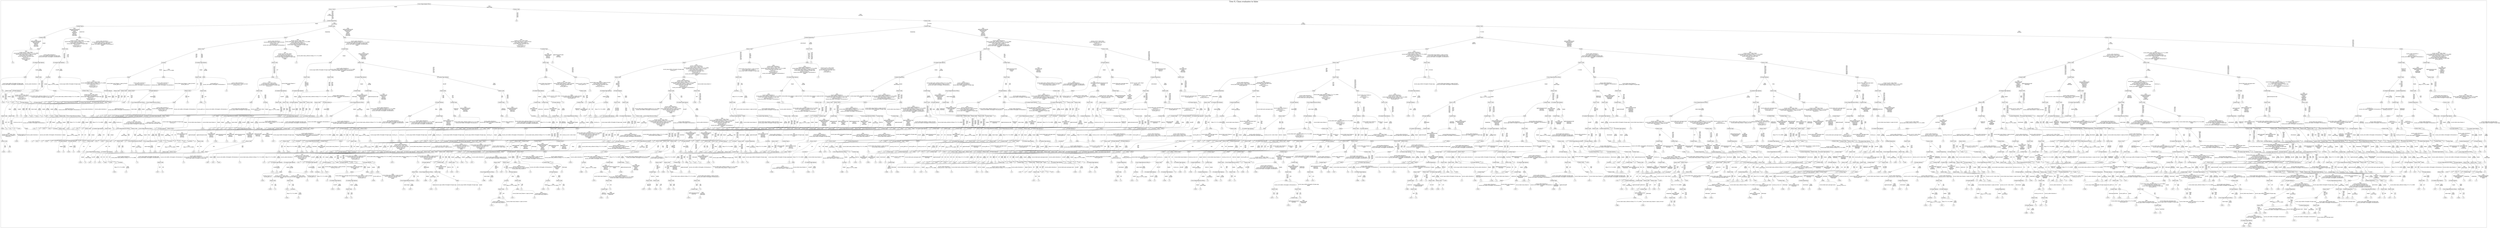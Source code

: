 /*
Generated by:
    http://https://github.com/h2oai/h2o-3/tree/master/h2o-genmodel/src/main/java/hex/genmodel/tools/PrintMojo.java
*/

/*
On a mac:

$ brew install graphviz
$ dot -Tpng file.gv -o file.png
$ open file.png
*/

digraph G {

subgraph cluster_0 {
/* Nodes */

/* Level 0 */
{
"SG_0_Node_0" [shape=box, fontsize=20, label="Cross-Origin-Opener-Policy"]
}

/* Level 1 */
{
"SG_0_Node_1" [shape=box, fontsize=20, label="Status-Code"]
"SG_0_Node_2" [shape=box, fontsize=20, label="Status-Code"]
}

/* Level 2 */
{
"SG_0_Node_1486" [fontsize=20, label="0.0"]
"SG_0_Node_3" [shape=box, fontsize=20, label="Content-Disposition"]
"SG_0_Node_1487" [fontsize=20, label="0.0"]
"SG_0_Node_4" [shape=box, fontsize=20, label="Status-Code"]
}

/* Level 3 */
{
"SG_0_Node_5" [shape=box, fontsize=20, label="Content-Type"]
"SG_0_Node_6" [shape=box, fontsize=20, label="Content-Type"]
"SG_0_Node_7" [shape=box, fontsize=20, label="Content-Type"]
"SG_0_Node_8" [shape=box, fontsize=20, label="Status-Code"]
}

/* Level 4 */
{
"SG_0_Node_9" [shape=box, fontsize=20, label="Content-Type"]
"SG_0_Node_10" [shape=box, fontsize=20, label="body"]
"SG_0_Node_11" [shape=box, fontsize=20, label="body"]
"SG_0_Node_12" [shape=box, fontsize=20, label="body"]
"SG_0_Node_13" [shape=box, fontsize=20, label="Content-Disposition"]
"SG_0_Node_14" [shape=box, fontsize=20, label="body"]
"SG_0_Node_15" [shape=box, fontsize=20, label="Content-Type"]
"SG_0_Node_16" [shape=box, fontsize=20, label="Status-Code"]
}

/* Level 5 */
{
"SG_0_Node_1488" [fontsize=20, label="0.0"]
"SG_0_Node_17" [shape=box, fontsize=20, label="body"]
"SG_0_Node_18" [shape=box, fontsize=20, label="Status-Code"]
"SG_0_Node_1489" [fontsize=20, label="1.0"]
"SG_0_Node_19" [shape=box, fontsize=20, label="Status-Code"]
"SG_0_Node_20" [shape=box, fontsize=20, label="body"]
"SG_0_Node_21" [shape=box, fontsize=20, label="Content-Type"]
"SG_0_Node_22" [shape=box, fontsize=20, label="Content-Type"]
"SG_0_Node_23" [shape=box, fontsize=20, label="Status-Code"]
"SG_0_Node_24" [shape=box, fontsize=20, label="Status-Code"]
"SG_0_Node_25" [shape=box, fontsize=20, label="Status-Code"]
"SG_0_Node_26" [shape=box, fontsize=20, label="Status-Code"]
"SG_0_Node_27" [shape=box, fontsize=20, label="body"]
"SG_0_Node_28" [shape=box, fontsize=20, label="body"]
"SG_0_Node_29" [shape=box, fontsize=20, label="body"]
"SG_0_Node_30" [shape=box, fontsize=20, label="body"]
}

/* Level 6 */
{
"SG_0_Node_1490" [fontsize=20, label="0.0"]
"SG_0_Node_31" [shape=box, fontsize=20, label="X-Content-Type-Options"]
"SG_0_Node_32" [shape=box, fontsize=20, label="X-Content-Type-Options"]
"SG_0_Node_1491" [fontsize=20, label="1.0"]
"SG_0_Node_33" [shape=box, fontsize=20, label="Location"]
"SG_0_Node_34" [shape=box, fontsize=20, label="X-Content-Type-Options"]
"SG_0_Node_35" [shape=box, fontsize=20, label="Status-Code"]
"SG_0_Node_1492" [fontsize=20, label="1.0"]
"SG_0_Node_36" [shape=box, fontsize=20, label="body"]
"SG_0_Node_37" [shape=box, fontsize=20, label="Status-Code"]
"SG_0_Node_38" [shape=box, fontsize=20, label="Status-Code"]
"SG_0_Node_1493" [fontsize=20, label="1.0"]
"SG_0_Node_39" [shape=box, fontsize=20, label="body"]
"SG_0_Node_40" [shape=box, fontsize=20, label="body"]
"SG_0_Node_41" [shape=box, fontsize=20, label="body"]
"SG_0_Node_1494" [fontsize=20, label="1.0"]
"SG_0_Node_42" [shape=box, fontsize=20, label="X-Content-Type-Options"]
"SG_0_Node_43" [shape=box, fontsize=20, label="Content-Type"]
"SG_0_Node_44" [shape=box, fontsize=20, label="X-Frame-Options"]
"SG_0_Node_45" [shape=box, fontsize=20, label="Content-Type"]
"SG_0_Node_46" [shape=box, fontsize=20, label="Status-Code"]
"SG_0_Node_47" [shape=box, fontsize=20, label="Status-Code"]
"SG_0_Node_48" [shape=box, fontsize=20, label="Status-Code"]
"SG_0_Node_49" [shape=box, fontsize=20, label="Status-Code"]
"SG_0_Node_50" [shape=box, fontsize=20, label="Status-Code"]
"SG_0_Node_51" [shape=box, fontsize=20, label="Status-Code"]
"SG_0_Node_52" [shape=box, fontsize=20, label="Content-Type"]
"SG_0_Node_53" [shape=box, fontsize=20, label="Content-Type"]
}

/* Level 7 */
{
"SG_0_Node_54" [shape=box, fontsize=20, label="body"]
"SG_0_Node_55" [shape=box, fontsize=20, label="Status-Code"]
"SG_0_Node_56" [shape=box, fontsize=20, label="Location"]
"SG_0_Node_57" [shape=box, fontsize=20, label="body"]
"SG_0_Node_58" [shape=box, fontsize=20, label="body"]
"SG_0_Node_59" [shape=box, fontsize=20, label="body"]
"SG_0_Node_60" [shape=box, fontsize=20, label="Status-Code"]
"SG_0_Node_61" [shape=box, fontsize=20, label="body"]
"SG_0_Node_62" [shape=box, fontsize=20, label="body"]
"SG_0_Node_1495" [fontsize=20, label="1.0"]
"SG_0_Node_63" [shape=box, fontsize=20, label="Status-Code"]
"SG_0_Node_64" [shape=box, fontsize=20, label="Status-Code"]
"SG_0_Node_65" [shape=box, fontsize=20, label="X-Content-Type-Options"]
"SG_0_Node_66" [shape=box, fontsize=20, label="X-Content-Type-Options"]
"SG_0_Node_67" [shape=box, fontsize=20, label="body"]
"SG_0_Node_68" [shape=box, fontsize=20, label="body"]
"SG_0_Node_69" [shape=box, fontsize=20, label="Status-Code"]
"SG_0_Node_70" [shape=box, fontsize=20, label="body"]
"SG_0_Node_71" [shape=box, fontsize=20, label="Status-Code"]
"SG_0_Node_1496" [fontsize=20, label="1.0"]
"SG_0_Node_72" [shape=box, fontsize=20, label="X-Content-Type-Options"]
"SG_0_Node_1497" [fontsize=20, label="1.0"]
"SG_0_Node_73" [shape=box, fontsize=20, label="Content-Disposition"]
"SG_0_Node_74" [shape=box, fontsize=20, label="body"]
"SG_0_Node_75" [shape=box, fontsize=20, label="Status-Code"]
"SG_0_Node_76" [shape=box, fontsize=20, label="body"]
"SG_0_Node_77" [shape=box, fontsize=20, label="Content-Type"]
"SG_0_Node_78" [shape=box, fontsize=20, label="body"]
"SG_0_Node_79" [shape=box, fontsize=20, label="Content-Disposition"]
"SG_0_Node_80" [shape=box, fontsize=20, label="Status-Code"]
"SG_0_Node_81" [shape=box, fontsize=20, label="body"]
"SG_0_Node_82" [shape=box, fontsize=20, label="Status-Code"]
"SG_0_Node_83" [shape=box, fontsize=20, label="body"]
"SG_0_Node_1498" [fontsize=20, label="1.0"]
"SG_0_Node_84" [shape=box, fontsize=20, label="Cross-Origin-Resource-Policy"]
"SG_0_Node_85" [shape=box, fontsize=20, label="body"]
"SG_0_Node_86" [shape=box, fontsize=20, label="X-Frame-Options"]
"SG_0_Node_87" [shape=box, fontsize=20, label="body"]
"SG_0_Node_88" [shape=box, fontsize=20, label="Content-Type"]
"SG_0_Node_89" [shape=box, fontsize=20, label="Content-Type"]
"SG_0_Node_90" [shape=box, fontsize=20, label="body"]
"SG_0_Node_91" [shape=box, fontsize=20, label="body"]
"SG_0_Node_92" [shape=box, fontsize=20, label="Status-Code"]
"SG_0_Node_93" [shape=box, fontsize=20, label="Location"]
"SG_0_Node_94" [shape=box, fontsize=20, label="Status-Code"]
"SG_0_Node_1499" [fontsize=20, label="1.0"]
}

/* Level 8 */
{
"SG_0_Node_1500" [fontsize=20, label="0.0"]
"SG_0_Node_95" [shape=box, fontsize=20, label="Status-Code"]
"SG_0_Node_96" [shape=box, fontsize=20, label="X-Frame-Options"]
"SG_0_Node_1501" [fontsize=20, label="1.0"]
"SG_0_Node_97" [shape=box, fontsize=20, label="body"]
"SG_0_Node_98" [shape=box, fontsize=20, label="body"]
"SG_0_Node_99" [shape=box, fontsize=20, label="Status-Code"]
"SG_0_Node_1502" [fontsize=20, label="1.0"]
"SG_0_Node_100" [shape=box, fontsize=20, label="X-Frame-Options"]
"SG_0_Node_101" [shape=box, fontsize=20, label="Status-Code"]
"SG_0_Node_102" [shape=box, fontsize=20, label="Status-Code"]
"SG_0_Node_103" [shape=box, fontsize=20, label="Status-Code"]
"SG_0_Node_104" [shape=box, fontsize=20, label="X-Frame-Options"]
"SG_0_Node_105" [shape=box, fontsize=20, label="Status-Code"]
"SG_0_Node_106" [shape=box, fontsize=20, label="Status-Code"]
"SG_0_Node_1503" [fontsize=20, label="1.0"]
"SG_0_Node_107" [shape=box, fontsize=20, label="Status-Code"]
"SG_0_Node_108" [shape=box, fontsize=20, label="X-Content-Type-Options"]
"SG_0_Node_109" [shape=box, fontsize=20, label="X-Content-Type-Options"]
"SG_0_Node_1504" [fontsize=20, label="1.0"]
"SG_0_Node_110" [shape=box, fontsize=20, label="body"]
"SG_0_Node_1505" [fontsize=20, label="1.0"]
"SG_0_Node_111" [shape=box, fontsize=20, label="Content-Type"]
"SG_0_Node_112" [shape=box, fontsize=20, label="Content-Type"]
"SG_0_Node_113" [shape=box, fontsize=20, label="Status-Code"]
"SG_0_Node_114" [shape=box, fontsize=20, label="Status-Code"]
"SG_0_Node_115" [shape=box, fontsize=20, label="X-Content-Type-Options"]
"SG_0_Node_116" [shape=box, fontsize=20, label="body"]
"SG_0_Node_117" [shape=box, fontsize=20, label="Status-Code"]
"SG_0_Node_1506" [fontsize=20, label="1.0"]
"SG_0_Node_118" [shape=box, fontsize=20, label="X-Content-Type-Options"]
"SG_0_Node_119" [shape=box, fontsize=20, label="X-Frame-Options"]
"SG_0_Node_120" [shape=box, fontsize=20, label="Status-Code"]
"SG_0_Node_121" [shape=box, fontsize=20, label="Status-Code"]
"SG_0_Node_122" [shape=box, fontsize=20, label="Location"]
"SG_0_Node_1507" [fontsize=20, label="1.0"]
"SG_0_Node_123" [shape=box, fontsize=20, label="body"]
"SG_0_Node_124" [shape=box, fontsize=20, label="body"]
"SG_0_Node_125" [shape=box, fontsize=20, label="body"]
"SG_0_Node_126" [shape=box, fontsize=20, label="Status-Code"]
"SG_0_Node_127" [shape=box, fontsize=20, label="Content-Type"]
"SG_0_Node_128" [shape=box, fontsize=20, label="Cross-Origin-Resource-Policy"]
"SG_0_Node_129" [shape=box, fontsize=20, label="X-Frame-Options"]
"SG_0_Node_130" [shape=box, fontsize=20, label="body"]
"SG_0_Node_131" [shape=box, fontsize=20, label="Status-Code"]
"SG_0_Node_1508" [fontsize=20, label="1.0"]
"SG_0_Node_132" [shape=box, fontsize=20, label="body"]
"SG_0_Node_133" [shape=box, fontsize=20, label="body"]
"SG_0_Node_134" [shape=box, fontsize=20, label="Content-Type"]
"SG_0_Node_1509" [fontsize=20, label="1.0"]
"SG_0_Node_135" [shape=box, fontsize=20, label="Status-Code"]
"SG_0_Node_136" [shape=box, fontsize=20, label="Status-Code"]
"SG_0_Node_137" [shape=box, fontsize=20, label="body"]
"SG_0_Node_1510" [fontsize=20, label="1.0"]
"SG_0_Node_138" [shape=box, fontsize=20, label="Content-Disposition"]
"SG_0_Node_139" [shape=box, fontsize=20, label="Content-Type"]
"SG_0_Node_140" [shape=box, fontsize=20, label="body"]
"SG_0_Node_141" [shape=box, fontsize=20, label="body"]
"SG_0_Node_142" [shape=box, fontsize=20, label="X-Content-Type-Options"]
"SG_0_Node_1511" [fontsize=20, label="1.0"]
"SG_0_Node_143" [shape=box, fontsize=20, label="Location"]
"SG_0_Node_144" [shape=box, fontsize=20, label="Status-Code"]
"SG_0_Node_145" [shape=box, fontsize=20, label="Content-Type"]
"SG_0_Node_146" [shape=box, fontsize=20, label="Status-Code"]
"SG_0_Node_147" [shape=box, fontsize=20, label="X-Content-Type-Options"]
"SG_0_Node_148" [shape=box, fontsize=20, label="Status-Code"]
"SG_0_Node_149" [shape=box, fontsize=20, label="Status-Code"]
"SG_0_Node_150" [shape=box, fontsize=20, label="Status-Code"]
"SG_0_Node_151" [shape=box, fontsize=20, label="X-Content-Type-Options"]
"SG_0_Node_152" [shape=box, fontsize=20, label="Status-Code"]
"SG_0_Node_153" [shape=box, fontsize=20, label="body"]
"SG_0_Node_154" [shape=box, fontsize=20, label="Status-Code"]
"SG_0_Node_155" [shape=box, fontsize=20, label="Content-Type"]
"SG_0_Node_1512" [fontsize=20, label="1.0"]
"SG_0_Node_156" [shape=box, fontsize=20, label="Status-Code"]
"SG_0_Node_157" [shape=box, fontsize=20, label="Content-Type"]
"SG_0_Node_158" [shape=box, fontsize=20, label="X-Content-Type-Options"]
"SG_0_Node_159" [shape=box, fontsize=20, label="Content-Disposition"]
"SG_0_Node_160" [shape=box, fontsize=20, label="Status-Code"]
"SG_0_Node_1513" [fontsize=20, label="1.0"]
"SG_0_Node_161" [shape=box, fontsize=20, label="body"]
"SG_0_Node_1514" [fontsize=20, label="1.0"]
}

/* Level 9 */
{
"SG_0_Node_1515" [fontsize=20, label="0.875"]
"SG_0_Node_1516" [fontsize=20, label="1.0"]
"SG_0_Node_1517" [fontsize=20, label="0.917"]
"SG_0_Node_1518" [fontsize=20, label="1.0"]
"SG_0_Node_164" [shape=box, fontsize=20, label="X-Frame-Options"]
"SG_0_Node_1519" [fontsize=20, label="1.0"]
"SG_0_Node_165" [shape=box, fontsize=20, label="X-Frame-Options"]
"SG_0_Node_1520" [fontsize=20, label="1.0"]
"SG_0_Node_1521" [fontsize=20, label="0.938"]
"SG_0_Node_1522" [fontsize=20, label="1.0"]
"SG_0_Node_167" [shape=box, fontsize=20, label="Status-Code"]
"SG_0_Node_168" [shape=box, fontsize=20, label="Cross-Origin-Resource-Policy"]
"SG_0_Node_169" [shape=box, fontsize=20, label="X-Content-Type-Options"]
"SG_0_Node_170" [shape=box, fontsize=20, label="X-Content-Type-Options"]
"SG_0_Node_171" [shape=box, fontsize=20, label="body"]
"SG_0_Node_172" [shape=box, fontsize=20, label="body"]
"SG_0_Node_1523" [fontsize=20, label="0.938"]
"SG_0_Node_1524" [fontsize=20, label="1.0"]
"SG_0_Node_174" [shape=box, fontsize=20, label="Cross-Origin-Resource-Policy"]
"SG_0_Node_175" [shape=box, fontsize=20, label="Cross-Origin-Resource-Policy"]
"SG_0_Node_176" [shape=box, fontsize=20, label="body"]
"SG_0_Node_1525" [fontsize=20, label="1.0"]
"SG_0_Node_177" [shape=box, fontsize=20, label="body"]
"SG_0_Node_1526" [fontsize=20, label="1.0"]
"SG_0_Node_178" [shape=box, fontsize=20, label="body"]
"SG_0_Node_179" [shape=box, fontsize=20, label="Location"]
"SG_0_Node_180" [shape=box, fontsize=20, label="Status-Code"]
"SG_0_Node_181" [shape=box, fontsize=20, label="Status-Code"]
"SG_0_Node_182" [shape=box, fontsize=20, label="X-Frame-Options"]
"SG_0_Node_183" [shape=box, fontsize=20, label="Status-Code"]
"SG_0_Node_184" [shape=box, fontsize=20, label="Status-Code"]
"SG_0_Node_185" [shape=box, fontsize=20, label="Status-Code"]
"SG_0_Node_186" [shape=box, fontsize=20, label="X-Frame-Options"]
"SG_0_Node_187" [shape=box, fontsize=20, label="Cross-Origin-Resource-Policy"]
"SG_0_Node_188" [shape=box, fontsize=20, label="body"]
"SG_0_Node_1527" [fontsize=20, label="1.0"]
"SG_0_Node_189" [shape=box, fontsize=20, label="X-Frame-Options"]
"SG_0_Node_190" [shape=box, fontsize=20, label="Content-Type"]
"SG_0_Node_191" [shape=box, fontsize=20, label="Content-Type"]
"SG_0_Node_1528" [fontsize=20, label="1.0"]
"SG_0_Node_192" [shape=box, fontsize=20, label="Content-Type"]
"SG_0_Node_193" [shape=box, fontsize=20, label="Content-Type"]
"SG_0_Node_194" [shape=box, fontsize=20, label="X-Frame-Options"]
"SG_0_Node_1529" [fontsize=20, label="1.0"]
"SG_0_Node_195" [shape=box, fontsize=20, label="Content-Type"]
"SG_0_Node_1530" [fontsize=20, label="1.0"]
"SG_0_Node_196" [shape=box, fontsize=20, label="Status-Code"]
"SG_0_Node_197" [shape=box, fontsize=20, label="Location"]
"SG_0_Node_198" [shape=box, fontsize=20, label="Status-Code"]
"SG_0_Node_199" [shape=box, fontsize=20, label="Status-Code"]
"SG_0_Node_200" [shape=box, fontsize=20, label="body"]
"SG_0_Node_201" [shape=box, fontsize=20, label="X-Content-Type-Options"]
"SG_0_Node_1531" [fontsize=20, label="0.938"]
"SG_0_Node_1532" [fontsize=20, label="1.0"]
"SG_0_Node_203" [shape=box, fontsize=20, label="Status-Code"]
"SG_0_Node_204" [shape=box, fontsize=20, label="body"]
"SG_0_Node_205" [shape=box, fontsize=20, label="body"]
"SG_0_Node_1533" [fontsize=20, label="1.0"]
"SG_0_Node_206" [shape=box, fontsize=20, label="Status-Code"]
"SG_0_Node_1534" [fontsize=20, label="1.0"]
"SG_0_Node_207" [shape=box, fontsize=20, label="Status-Code"]
"SG_0_Node_208" [shape=box, fontsize=20, label="Status-Code"]
"SG_0_Node_209" [shape=box, fontsize=20, label="body"]
"SG_0_Node_210" [shape=box, fontsize=20, label="body"]
"SG_0_Node_211" [shape=box, fontsize=20, label="Status-Code"]
"SG_0_Node_212" [shape=box, fontsize=20, label="X-Frame-Options"]
"SG_0_Node_213" [shape=box, fontsize=20, label="Content-Type"]
"SG_0_Node_1535" [fontsize=20, label="1.0"]
"SG_0_Node_214" [shape=box, fontsize=20, label="body"]
"SG_0_Node_215" [shape=box, fontsize=20, label="body"]
"SG_0_Node_216" [shape=box, fontsize=20, label="X-Content-Type-Options"]
"SG_0_Node_1536" [fontsize=20, label="1.0"]
"SG_0_Node_217" [shape=box, fontsize=20, label="X-Content-Type-Options"]
"SG_0_Node_1537" [fontsize=20, label="1.0"]
"SG_0_Node_218" [shape=box, fontsize=20, label="Status-Code"]
"SG_0_Node_219" [shape=box, fontsize=20, label="Status-Code"]
"SG_0_Node_220" [shape=box, fontsize=20, label="Status-Code"]
"SG_0_Node_1538" [fontsize=20, label="1.0"]
"SG_0_Node_221" [shape=box, fontsize=20, label="Status-Code"]
"SG_0_Node_1539" [fontsize=20, label="1.0"]
"SG_0_Node_222" [shape=box, fontsize=20, label="body"]
"SG_0_Node_223" [shape=box, fontsize=20, label="body"]
"SG_0_Node_224" [shape=box, fontsize=20, label="body"]
"SG_0_Node_1540" [fontsize=20, label="1.0"]
"SG_0_Node_225" [shape=box, fontsize=20, label="X-Frame-Options"]
"SG_0_Node_1541" [fontsize=20, label="1.0"]
"SG_0_Node_226" [shape=box, fontsize=20, label="Status-Code"]
"SG_0_Node_227" [shape=box, fontsize=20, label="X-Content-Type-Options"]
"SG_0_Node_228" [shape=box, fontsize=20, label="Content-Disposition"]
"SG_0_Node_229" [shape=box, fontsize=20, label="body"]
"SG_0_Node_230" [shape=box, fontsize=20, label="X-Frame-Options"]
"SG_0_Node_231" [shape=box, fontsize=20, label="Cross-Origin-Resource-Policy"]
"SG_0_Node_232" [shape=box, fontsize=20, label="Status-Code"]
"SG_0_Node_233" [shape=box, fontsize=20, label="Status-Code"]
"SG_0_Node_234" [shape=box, fontsize=20, label="X-Frame-Options"]
"SG_0_Node_1542" [fontsize=20, label="1.0"]
"SG_0_Node_235" [shape=box, fontsize=20, label="Status-Code"]
"SG_0_Node_236" [shape=box, fontsize=20, label="Status-Code"]
"SG_0_Node_237" [shape=box, fontsize=20, label="Content-Type"]
"SG_0_Node_238" [shape=box, fontsize=20, label="X-Content-Type-Options"]
"SG_0_Node_239" [shape=box, fontsize=20, label="Status-Code"]
"SG_0_Node_240" [shape=box, fontsize=20, label="Status-Code"]
"SG_0_Node_241" [shape=box, fontsize=20, label="Content-Type"]
"SG_0_Node_1543" [fontsize=20, label="1.0"]
"SG_0_Node_242" [shape=box, fontsize=20, label="Cross-Origin-Resource-Policy"]
"SG_0_Node_243" [shape=box, fontsize=20, label="Status-Code"]
"SG_0_Node_244" [shape=box, fontsize=20, label="body"]
"SG_0_Node_245" [shape=box, fontsize=20, label="body"]
"SG_0_Node_246" [shape=box, fontsize=20, label="Cross-Origin-Resource-Policy"]
"SG_0_Node_247" [shape=box, fontsize=20, label="Content-Type"]
"SG_0_Node_248" [shape=box, fontsize=20, label="Content-Type"]
"SG_0_Node_1544" [fontsize=20, label="1.0"]
"SG_0_Node_249" [shape=box, fontsize=20, label="Status-Code"]
"SG_0_Node_250" [shape=box, fontsize=20, label="Status-Code"]
"SG_0_Node_251" [shape=box, fontsize=20, label="body"]
"SG_0_Node_1545" [fontsize=20, label="1.0"]
"SG_0_Node_252" [shape=box, fontsize=20, label="Status-Code"]
"SG_0_Node_253" [shape=box, fontsize=20, label="Status-Code"]
"SG_0_Node_254" [shape=box, fontsize=20, label="X-Content-Type-Options"]
"SG_0_Node_1546" [fontsize=20, label="1.0"]
"SG_0_Node_255" [shape=box, fontsize=20, label="Status-Code"]
"SG_0_Node_256" [shape=box, fontsize=20, label="Status-Code"]
"SG_0_Node_257" [shape=box, fontsize=20, label="Content-Type"]
"SG_0_Node_1547" [fontsize=20, label="1.0"]
"SG_0_Node_258" [shape=box, fontsize=20, label="Status-Code"]
"SG_0_Node_259" [shape=box, fontsize=20, label="Status-Code"]
"SG_0_Node_260" [shape=box, fontsize=20, label="body"]
"SG_0_Node_1548" [fontsize=20, label="1.0"]
"SG_0_Node_261" [shape=box, fontsize=20, label="Content-Type"]
"SG_0_Node_1549" [fontsize=20, label="1.0"]
"SG_0_Node_262" [shape=box, fontsize=20, label="Content-Disposition"]
"SG_0_Node_1550" [fontsize=20, label="1.0"]
"SG_0_Node_263" [shape=box, fontsize=20, label="Status-Code"]
"SG_0_Node_1551" [fontsize=20, label="1.0"]
}

/* Level 10 */
{
"SG_0_Node_264" [shape=box, fontsize=20, label="Status-Code"]
"SG_0_Node_265" [shape=box, fontsize=20, label="Status-Code"]
"SG_0_Node_1552" [fontsize=20, label="0.9"]
"SG_0_Node_1553" [fontsize=20, label="1.0"]
"SG_0_Node_1554" [fontsize=20, label="0.688"]
"SG_0_Node_1555" [fontsize=20, label="0.813"]
"SG_0_Node_1556" [fontsize=20, label="0.813"]
"SG_0_Node_1557" [fontsize=20, label="1.0"]
"SG_0_Node_1558" [fontsize=20, label="0.667"]
"SG_0_Node_1559" [fontsize=20, label="0.917"]
"SG_0_Node_272" [shape=box, fontsize=20, label="body"]
"SG_0_Node_273" [shape=box, fontsize=20, label="Status-Code"]
"SG_0_Node_274" [shape=box, fontsize=20, label="Cross-Origin-Resource-Policy"]
"SG_0_Node_1560" [fontsize=20, label="0.938"]
"SG_0_Node_1561" [fontsize=20, label="0.875"]
"SG_0_Node_1562" [fontsize=20, label="1.0"]
"SG_0_Node_1563" [fontsize=20, label="0.7"]
"SG_0_Node_1564" [fontsize=20, label="1.0"]
"SG_0_Node_1565" [fontsize=20, label="0.9"]
"SG_0_Node_1566" [fontsize=20, label="1.0"]
"SG_0_Node_279" [shape=box, fontsize=20, label="X-Frame-Options"]
"SG_0_Node_1567" [fontsize=20, label="1.0"]
"SG_0_Node_280" [shape=box, fontsize=20, label="Location"]
"SG_0_Node_281" [shape=box, fontsize=20, label="X-Frame-Options"]
"SG_0_Node_282" [shape=box, fontsize=20, label="Location"]
"SG_0_Node_283" [shape=box, fontsize=20, label="X-Content-Type-Options"]
"SG_0_Node_284" [shape=box, fontsize=20, label="body"]
"SG_0_Node_285" [shape=box, fontsize=20, label="body"]
"SG_0_Node_286" [shape=box, fontsize=20, label="body"]
"SG_0_Node_1568" [fontsize=20, label="1.0"]
"SG_0_Node_287" [shape=box, fontsize=20, label="body"]
"SG_0_Node_1569" [fontsize=20, label="1.0"]
"SG_0_Node_288" [shape=box, fontsize=20, label="Cross-Origin-Resource-Policy"]
"SG_0_Node_289" [shape=box, fontsize=20, label="Cross-Origin-Resource-Policy"]
"SG_0_Node_1570" [fontsize=20, label="0.938"]
"SG_0_Node_1571" [fontsize=20, label="1.0"]
"SG_0_Node_291" [shape=box, fontsize=20, label="X-Content-Type-Options"]
"SG_0_Node_1572" [fontsize=20, label="1.0"]
"SG_0_Node_292" [shape=box, fontsize=20, label="X-Content-Type-Options"]
"SG_0_Node_1573" [fontsize=20, label="1.0"]
"SG_0_Node_293" [shape=box, fontsize=20, label="body"]
"SG_0_Node_1574" [fontsize=20, label="1.0"]
"SG_0_Node_294" [shape=box, fontsize=20, label="body"]
"SG_0_Node_295" [shape=box, fontsize=20, label="body"]
"SG_0_Node_1575" [fontsize=20, label="0.938"]
"SG_0_Node_1576" [fontsize=20, label="1.0"]
"SG_0_Node_297" [shape=box, fontsize=20, label="body"]
"SG_0_Node_298" [shape=box, fontsize=20, label="Content-Type"]
"SG_0_Node_299" [shape=box, fontsize=20, label="body"]
"SG_0_Node_1577" [fontsize=20, label="1.0"]
"SG_0_Node_300" [shape=box, fontsize=20, label="body"]
"SG_0_Node_1578" [fontsize=20, label="1.0"]
"SG_0_Node_301" [shape=box, fontsize=20, label="Location"]
"SG_0_Node_1579" [fontsize=20, label="1.0"]
"SG_0_Node_302" [shape=box, fontsize=20, label="Status-Code"]
"SG_0_Node_1580" [fontsize=20, label="1.0"]
"SG_0_Node_303" [shape=box, fontsize=20, label="Content-Type"]
"SG_0_Node_1581" [fontsize=20, label="1.0"]
"SG_0_Node_304" [shape=box, fontsize=20, label="Cross-Origin-Resource-Policy"]
"SG_0_Node_1582" [fontsize=20, label="1.0"]
"SG_0_Node_1583" [fontsize=20, label="0.75"]
"SG_0_Node_1584" [fontsize=20, label="0.875"]
"SG_0_Node_1585" [fontsize=20, label="0.813"]
"SG_0_Node_1586" [fontsize=20, label="1.0"]
"SG_0_Node_308" [shape=box, fontsize=20, label="X-Content-Type-Options"]
"SG_0_Node_309" [shape=box, fontsize=20, label="body"]
"SG_0_Node_310" [shape=box, fontsize=20, label="X-Content-Type-Options"]
"SG_0_Node_1587" [fontsize=20, label="1.0"]
"SG_0_Node_311" [shape=box, fontsize=20, label="Status-Code"]
"SG_0_Node_312" [shape=box, fontsize=20, label="Cross-Origin-Resource-Policy"]
"SG_0_Node_313" [shape=box, fontsize=20, label="body"]
"SG_0_Node_314" [shape=box, fontsize=20, label="body"]
"SG_0_Node_315" [shape=box, fontsize=20, label="X-Content-Type-Options"]
"SG_0_Node_316" [shape=box, fontsize=20, label="body"]
"SG_0_Node_317" [shape=box, fontsize=20, label="X-Content-Type-Options"]
"SG_0_Node_1588" [fontsize=20, label="1.0"]
"SG_0_Node_318" [shape=box, fontsize=20, label="Status-Code"]
"SG_0_Node_319" [shape=box, fontsize=20, label="Status-Code"]
"SG_0_Node_1589" [fontsize=20, label="0.938"]
"SG_0_Node_1590" [fontsize=20, label="1.0"]
"SG_0_Node_321" [shape=box, fontsize=20, label="Location"]
"SG_0_Node_322" [shape=box, fontsize=20, label="Content-Type"]
"SG_0_Node_323" [shape=box, fontsize=20, label="Content-Type"]
"SG_0_Node_324" [shape=box, fontsize=20, label="Content-Type"]
"SG_0_Node_325" [shape=box, fontsize=20, label="Cross-Origin-Resource-Policy"]
"SG_0_Node_326" [shape=box, fontsize=20, label="Content-Type"]
"SG_0_Node_327" [shape=box, fontsize=20, label="Content-Type"]
"SG_0_Node_1591" [fontsize=20, label="1.0"]
"SG_0_Node_328" [shape=box, fontsize=20, label="body"]
"SG_0_Node_1592" [fontsize=20, label="1.0"]
"SG_0_Node_329" [shape=box, fontsize=20, label="Status-Code"]
"SG_0_Node_330" [shape=box, fontsize=20, label="Status-Code"]
"SG_0_Node_331" [shape=box, fontsize=20, label="Status-Code"]
"SG_0_Node_332" [shape=box, fontsize=20, label="Status-Code"]
"SG_0_Node_333" [shape=box, fontsize=20, label="Content-Type"]
"SG_0_Node_1593" [fontsize=20, label="1.0"]
"SG_0_Node_334" [shape=box, fontsize=20, label="Content-Type"]
"SG_0_Node_1594" [fontsize=20, label="1.0"]
"SG_0_Node_335" [shape=box, fontsize=20, label="Cross-Origin-Resource-Policy"]
"SG_0_Node_1595" [fontsize=20, label="1.0"]
"SG_0_Node_336" [shape=box, fontsize=20, label="Content-Type"]
"SG_0_Node_1596" [fontsize=20, label="1.0"]
"SG_0_Node_337" [shape=box, fontsize=20, label="Location"]
"SG_0_Node_338" [shape=box, fontsize=20, label="Content-Type"]
"SG_0_Node_339" [shape=box, fontsize=20, label="Content-Type"]
"SG_0_Node_1597" [fontsize=20, label="1.0"]
"SG_0_Node_340" [shape=box, fontsize=20, label="Content-Disposition"]
"SG_0_Node_1598" [fontsize=20, label="1.0"]
"SG_0_Node_341" [shape=box, fontsize=20, label="body"]
"SG_0_Node_1599" [fontsize=20, label="1.0"]
"SG_0_Node_342" [shape=box, fontsize=20, label="Content-Type"]
"SG_0_Node_1600" [fontsize=20, label="1.0"]
"SG_0_Node_343" [shape=box, fontsize=20, label="Status-Code"]
"SG_0_Node_344" [shape=box, fontsize=20, label="Status-Code"]
"SG_0_Node_345" [shape=box, fontsize=20, label="Content-Type"]
"SG_0_Node_1601" [fontsize=20, label="1.0"]
"SG_0_Node_346" [shape=box, fontsize=20, label="Content-Type"]
"SG_0_Node_1602" [fontsize=20, label="1.0"]
"SG_0_Node_347" [shape=box, fontsize=20, label="X-Frame-Options"]
"SG_0_Node_348" [shape=box, fontsize=20, label="X-Content-Type-Options"]
"SG_0_Node_349" [shape=box, fontsize=20, label="Status-Code"]
"SG_0_Node_1603" [fontsize=20, label="1.0"]
"SG_0_Node_350" [shape=box, fontsize=20, label="Location"]
"SG_0_Node_351" [shape=box, fontsize=20, label="body"]
"SG_0_Node_352" [shape=box, fontsize=20, label="Status-Code"]
"SG_0_Node_1604" [fontsize=20, label="1.0"]
"SG_0_Node_353" [shape=box, fontsize=20, label="Status-Code"]
"SG_0_Node_1605" [fontsize=20, label="1.0"]
"SG_0_Node_354" [shape=box, fontsize=20, label="X-Frame-Options"]
"SG_0_Node_355" [shape=box, fontsize=20, label="body"]
"SG_0_Node_356" [shape=box, fontsize=20, label="X-Frame-Options"]
"SG_0_Node_357" [shape=box, fontsize=20, label="body"]
"SG_0_Node_358" [shape=box, fontsize=20, label="X-Content-Type-Options"]
"SG_0_Node_1606" [fontsize=20, label="1.0"]
"SG_0_Node_1607" [fontsize=20, label="0.938"]
"SG_0_Node_1608" [fontsize=20, label="1.0"]
"SG_0_Node_360" [shape=box, fontsize=20, label="X-Frame-Options"]
"SG_0_Node_361" [shape=box, fontsize=20, label="Content-Type"]
"SG_0_Node_362" [shape=box, fontsize=20, label="Content-Type"]
"SG_0_Node_1609" [fontsize=20, label="1.0"]
"SG_0_Node_363" [shape=box, fontsize=20, label="body"]
"SG_0_Node_364" [shape=box, fontsize=20, label="Status-Code"]
"SG_0_Node_365" [shape=box, fontsize=20, label="Content-Type"]
"SG_0_Node_1610" [fontsize=20, label="1.0"]
"SG_0_Node_366" [shape=box, fontsize=20, label="X-Content-Type-Options"]
"SG_0_Node_1611" [fontsize=20, label="1.0"]
"SG_0_Node_367" [shape=box, fontsize=20, label="X-Content-Type-Options"]
"SG_0_Node_1612" [fontsize=20, label="1.0"]
"SG_0_Node_368" [shape=box, fontsize=20, label="body"]
"SG_0_Node_1613" [fontsize=20, label="1.0"]
"SG_0_Node_369" [shape=box, fontsize=20, label="body"]
"SG_0_Node_370" [shape=box, fontsize=20, label="body"]
"SG_0_Node_371" [shape=box, fontsize=20, label="body"]
"SG_0_Node_372" [shape=box, fontsize=20, label="Content-Type"]
"SG_0_Node_373" [shape=box, fontsize=20, label="Content-Type"]
"SG_0_Node_1614" [fontsize=20, label="1.0"]
"SG_0_Node_374" [shape=box, fontsize=20, label="Content-Type"]
"SG_0_Node_1615" [fontsize=20, label="1.0"]
"SG_0_Node_375" [shape=box, fontsize=20, label="Content-Type"]
"SG_0_Node_376" [shape=box, fontsize=20, label="Content-Type"]
"SG_0_Node_377" [shape=box, fontsize=20, label="Status-Code"]
"SG_0_Node_1616" [fontsize=20, label="1.0"]
"SG_0_Node_378" [shape=box, fontsize=20, label="body"]
"SG_0_Node_1617" [fontsize=20, label="1.0"]
"SG_0_Node_379" [shape=box, fontsize=20, label="Content-Type"]
"SG_0_Node_380" [shape=box, fontsize=20, label="Content-Type"]
"SG_0_Node_381" [shape=box, fontsize=20, label="Location"]
"SG_0_Node_382" [shape=box, fontsize=20, label="Content-Disposition"]
"SG_0_Node_383" [shape=box, fontsize=20, label="X-Content-Type-Options"]
"SG_0_Node_1618" [fontsize=20, label="1.0"]
"SG_0_Node_384" [shape=box, fontsize=20, label="Status-Code"]
"SG_0_Node_1619" [fontsize=20, label="1.0"]
"SG_0_Node_385" [shape=box, fontsize=20, label="X-Content-Type-Options"]
"SG_0_Node_1620" [fontsize=20, label="1.0"]
"SG_0_Node_386" [shape=box, fontsize=20, label="Content-Type"]
"SG_0_Node_1621" [fontsize=20, label="1.0"]
"SG_0_Node_387" [shape=box, fontsize=20, label="body"]
"SG_0_Node_388" [shape=box, fontsize=20, label="Cross-Origin-Resource-Policy"]
"SG_0_Node_389" [shape=box, fontsize=20, label="body"]
"SG_0_Node_390" [shape=box, fontsize=20, label="body"]
"SG_0_Node_391" [shape=box, fontsize=20, label="Content-Disposition"]
"SG_0_Node_392" [shape=box, fontsize=20, label="Content-Type"]
"SG_0_Node_393" [shape=box, fontsize=20, label="body"]
"SG_0_Node_1622" [fontsize=20, label="1.0"]
"SG_0_Node_394" [shape=box, fontsize=20, label="body"]
"SG_0_Node_1623" [fontsize=20, label="1.0"]
"SG_0_Node_395" [shape=box, fontsize=20, label="Content-Type"]
"SG_0_Node_1624" [fontsize=20, label="1.0"]
"SG_0_Node_396" [shape=box, fontsize=20, label="body"]
"SG_0_Node_397" [shape=box, fontsize=20, label="Status-Code"]
"SG_0_Node_398" [shape=box, fontsize=20, label="body"]
"SG_0_Node_399" [shape=box, fontsize=20, label="Status-Code"]
"SG_0_Node_400" [shape=box, fontsize=20, label="X-Content-Type-Options"]
"SG_0_Node_401" [shape=box, fontsize=20, label="body"]
}

/* Level 11 */
{
"SG_0_Node_402" [shape=box, fontsize=20, label="body"]
"SG_0_Node_1625" [fontsize=20, label="1.0"]
"SG_0_Node_1626" [fontsize=20, label="0.9"]
"SG_0_Node_1627" [fontsize=20, label="1.0"]
"SG_0_Node_1628" [fontsize=20, label="0.833"]
"SG_0_Node_405" [shape=box, fontsize=20, label="body"]
"SG_0_Node_1629" [fontsize=20, label="0.917"]
"SG_0_Node_1630" [fontsize=20, label="1.0"]
"SG_0_Node_1631" [fontsize=20, label="0.625"]
"SG_0_Node_1632" [fontsize=20, label="0.813"]
"SG_0_Node_409" [shape=box, fontsize=20, label="Location"]
"SG_0_Node_410" [shape=box, fontsize=20, label="Status-Code"]
"SG_0_Node_1633" [fontsize=20, label="0.833"]
"SG_0_Node_1634" [fontsize=20, label="1.0"]
"SG_0_Node_1635" [fontsize=20, label="0.917"]
"SG_0_Node_1636" [fontsize=20, label="1.0"]
"SG_0_Node_413" [shape=box, fontsize=20, label="Status-Code"]
"SG_0_Node_414" [shape=box, fontsize=20, label="X-Content-Type-Options"]
"SG_0_Node_415" [shape=box, fontsize=20, label="Status-Code"]
"SG_0_Node_1637" [fontsize=20, label="1.0"]
"SG_0_Node_416" [shape=box, fontsize=20, label="Cross-Origin-Resource-Policy"]
"SG_0_Node_417" [shape=box, fontsize=20, label="Status-Code"]
"SG_0_Node_418" [shape=box, fontsize=20, label="Cross-Origin-Resource-Policy"]
"SG_0_Node_1638" [fontsize=20, label="1.0"]
"SG_0_Node_419" [shape=box, fontsize=20, label="X-Frame-Options"]
"SG_0_Node_420" [shape=box, fontsize=20, label="Status-Code"]
"SG_0_Node_1639" [fontsize=20, label="0.875"]
"SG_0_Node_1640" [fontsize=20, label="1.0"]
"SG_0_Node_1641" [fontsize=20, label="0.7"]
"SG_0_Node_1642" [fontsize=20, label="0.9"]
"SG_0_Node_1643" [fontsize=20, label="0.9"]
"SG_0_Node_1644" [fontsize=20, label="1.0"]
"SG_0_Node_1645" [fontsize=20, label="0.875"]
"SG_0_Node_1646" [fontsize=20, label="1.0"]
"SG_0_Node_426" [shape=box, fontsize=20, label="Cross-Origin-Resource-Policy"]
"SG_0_Node_1647" [fontsize=20, label="1.0"]
"SG_0_Node_427" [shape=box, fontsize=20, label="Status-Code"]
"SG_0_Node_1648" [fontsize=20, label="1.0"]
"SG_0_Node_428" [shape=box, fontsize=20, label="Content-Type"]
"SG_0_Node_429" [shape=box, fontsize=20, label="Content-Type"]
"SG_0_Node_430" [shape=box, fontsize=20, label="Content-Type"]
"SG_0_Node_1649" [fontsize=20, label="1.0"]
"SG_0_Node_431" [shape=box, fontsize=20, label="Content-Type"]
"SG_0_Node_432" [shape=box, fontsize=20, label="Content-Type"]
"SG_0_Node_433" [shape=box, fontsize=20, label="body"]
"SG_0_Node_1650" [fontsize=20, label="1.0"]
"SG_0_Node_434" [shape=box, fontsize=20, label="Location"]
"SG_0_Node_1651" [fontsize=20, label="1.0"]
"SG_0_Node_435" [shape=box, fontsize=20, label="X-Frame-Options"]
"SG_0_Node_1652" [fontsize=20, label="1.0"]
"SG_0_Node_436" [shape=box, fontsize=20, label="Status-Code"]
"SG_0_Node_437" [shape=box, fontsize=20, label="Status-Code"]
"SG_0_Node_1653" [fontsize=20, label="0.938"]
"SG_0_Node_1654" [fontsize=20, label="1.0"]
"SG_0_Node_439" [shape=box, fontsize=20, label="Location"]
"SG_0_Node_1655" [fontsize=20, label="1.0"]
"SG_0_Node_1656" [fontsize=20, label="0.969"]
"SG_0_Node_1657" [fontsize=20, label="1.0"]
"SG_0_Node_441" [shape=box, fontsize=20, label="body"]
"SG_0_Node_442" [shape=box, fontsize=20, label="body"]
"SG_0_Node_443" [shape=box, fontsize=20, label="X-Content-Type-Options"]
"SG_0_Node_1658" [fontsize=20, label="1.0"]
"SG_0_Node_444" [shape=box, fontsize=20, label="body"]
"SG_0_Node_445" [shape=box, fontsize=20, label="body"]
"SG_0_Node_446" [shape=box, fontsize=20, label="X-Content-Type-Options"]
"SG_0_Node_447" [shape=box, fontsize=20, label="body"]
"SG_0_Node_448" [shape=box, fontsize=20, label="Status-Code"]
"SG_0_Node_449" [shape=box, fontsize=20, label="Status-Code"]
"SG_0_Node_450" [shape=box, fontsize=20, label="body"]
"SG_0_Node_1659" [fontsize=20, label="1.0"]
"SG_0_Node_1660" [fontsize=20, label="0.875"]
"SG_0_Node_1661" [fontsize=20, label="1.0"]
"SG_0_Node_1662" [fontsize=20, label="0.833"]
"SG_0_Node_1663" [fontsize=20, label="1.0"]
"SG_0_Node_1664" [fontsize=20, label="0.875"]
"SG_0_Node_1665" [fontsize=20, label="1.0"]
"SG_0_Node_1666" [fontsize=20, label="0.917"]
"SG_0_Node_1667" [fontsize=20, label="1.0"]
"SG_0_Node_1668" [fontsize=20, label="0.875"]
"SG_0_Node_1669" [fontsize=20, label="1.0"]
"SG_0_Node_1670" [fontsize=20, label="0.969"]
"SG_0_Node_1671" [fontsize=20, label="1.0"]
"SG_0_Node_457" [shape=box, fontsize=20, label="Status-Code"]
"SG_0_Node_458" [shape=box, fontsize=20, label="Status-Code"]
"SG_0_Node_459" [shape=box, fontsize=20, label="Status-Code"]
"SG_0_Node_1672" [fontsize=20, label="1.0"]
"SG_0_Node_460" [shape=box, fontsize=20, label="body"]
"SG_0_Node_1673" [fontsize=20, label="1.0"]
"SG_0_Node_461" [shape=box, fontsize=20, label="Status-Code"]
"SG_0_Node_462" [shape=box, fontsize=20, label="Status-Code"]
"SG_0_Node_463" [shape=box, fontsize=20, label="Content-Type"]
"SG_0_Node_464" [shape=box, fontsize=20, label="Content-Type"]
"SG_0_Node_465" [shape=box, fontsize=20, label="Status-Code"]
"SG_0_Node_1674" [fontsize=20, label="1.0"]
"SG_0_Node_466" [shape=box, fontsize=20, label="Status-Code"]
"SG_0_Node_1675" [fontsize=20, label="1.0"]
"SG_0_Node_467" [shape=box, fontsize=20, label="Cross-Origin-Resource-Policy"]
"SG_0_Node_468" [shape=box, fontsize=20, label="Status-Code"]
"SG_0_Node_469" [shape=box, fontsize=20, label="Cross-Origin-Resource-Policy"]
"SG_0_Node_1676" [fontsize=20, label="1.0"]
"SG_0_Node_470" [shape=box, fontsize=20, label="Content-Type"]
"SG_0_Node_1677" [fontsize=20, label="1.0"]
"SG_0_Node_471" [shape=box, fontsize=20, label="body"]
"SG_0_Node_1678" [fontsize=20, label="1.0"]
"SG_0_Node_472" [shape=box, fontsize=20, label="body"]
"SG_0_Node_1679" [fontsize=20, label="1.0"]
"SG_0_Node_473" [shape=box, fontsize=20, label="body"]
"SG_0_Node_474" [shape=box, fontsize=20, label="body"]
"SG_0_Node_475" [shape=box, fontsize=20, label="X-Content-Type-Options"]
"SG_0_Node_1680" [fontsize=20, label="1.0"]
"SG_0_Node_476" [shape=box, fontsize=20, label="Content-Type"]
"SG_0_Node_1681" [fontsize=20, label="1.0"]
"SG_0_Node_477" [shape=box, fontsize=20, label="Status-Code"]
"SG_0_Node_1682" [fontsize=20, label="1.0"]
"SG_0_Node_478" [shape=box, fontsize=20, label="Content-Type"]
"SG_0_Node_1683" [fontsize=20, label="1.0"]
"SG_0_Node_479" [shape=box, fontsize=20, label="Location"]
"SG_0_Node_1684" [fontsize=20, label="1.0"]
"SG_0_Node_480" [shape=box, fontsize=20, label="Status-Code"]
"SG_0_Node_481" [shape=box, fontsize=20, label="Cross-Origin-Resource-Policy"]
"SG_0_Node_482" [shape=box, fontsize=20, label="Cross-Origin-Resource-Policy"]
"SG_0_Node_1685" [fontsize=20, label="1.0"]
"SG_0_Node_483" [shape=box, fontsize=20, label="Location"]
"SG_0_Node_484" [shape=box, fontsize=20, label="Status-Code"]
"SG_0_Node_485" [shape=box, fontsize=20, label="X-Content-Type-Options"]
"SG_0_Node_1686" [fontsize=20, label="1.0"]
"SG_0_Node_486" [shape=box, fontsize=20, label="X-Frame-Options"]
"SG_0_Node_1687" [fontsize=20, label="1.0"]
"SG_0_Node_487" [shape=box, fontsize=20, label="body"]
"SG_0_Node_1688" [fontsize=20, label="1.0"]
"SG_0_Node_1689" [fontsize=20, label="0.984"]
"SG_0_Node_1690" [fontsize=20, label="1.0"]
"SG_0_Node_489" [shape=box, fontsize=20, label="Content-Disposition"]
"SG_0_Node_1691" [fontsize=20, label="1.0"]
"SG_0_Node_490" [shape=box, fontsize=20, label="Location"]
"SG_0_Node_491" [shape=box, fontsize=20, label="body"]
"SG_0_Node_492" [shape=box, fontsize=20, label="body"]
"SG_0_Node_1692" [fontsize=20, label="1.0"]
"SG_0_Node_493" [shape=box, fontsize=20, label="body"]
"SG_0_Node_1693" [fontsize=20, label="1.0"]
"SG_0_Node_494" [shape=box, fontsize=20, label="body"]
"SG_0_Node_1694" [fontsize=20, label="1.0"]
"SG_0_Node_495" [shape=box, fontsize=20, label="Status-Code"]
"SG_0_Node_1695" [fontsize=20, label="1.0"]
"SG_0_Node_496" [shape=box, fontsize=20, label="X-Content-Type-Options"]
"SG_0_Node_1696" [fontsize=20, label="1.0"]
"SG_0_Node_497" [shape=box, fontsize=20, label="body"]
"SG_0_Node_498" [shape=box, fontsize=20, label="Content-Type"]
"SG_0_Node_499" [shape=box, fontsize=20, label="body"]
"SG_0_Node_1697" [fontsize=20, label="1.0"]
"SG_0_Node_500" [shape=box, fontsize=20, label="Status-Code"]
"SG_0_Node_1698" [fontsize=20, label="1.0"]
"SG_0_Node_501" [shape=box, fontsize=20, label="body"]
"SG_0_Node_502" [shape=box, fontsize=20, label="Status-Code"]
"SG_0_Node_503" [shape=box, fontsize=20, label="X-Frame-Options"]
"SG_0_Node_1699" [fontsize=20, label="1.0"]
"SG_0_Node_504" [shape=box, fontsize=20, label="body"]
"SG_0_Node_1700" [fontsize=20, label="1.0"]
"SG_0_Node_505" [shape=box, fontsize=20, label="X-Content-Type-Options"]
"SG_0_Node_506" [shape=box, fontsize=20, label="Content-Type"]
"SG_0_Node_507" [shape=box, fontsize=20, label="body"]
"SG_0_Node_1701" [fontsize=20, label="1.0"]
"SG_0_Node_508" [shape=box, fontsize=20, label="Status-Code"]
"SG_0_Node_509" [shape=box, fontsize=20, label="X-Content-Type-Options"]
"SG_0_Node_510" [shape=box, fontsize=20, label="Status-Code"]
"SG_0_Node_511" [shape=box, fontsize=20, label="Status-Code"]
"SG_0_Node_512" [shape=box, fontsize=20, label="Location"]
"SG_0_Node_1702" [fontsize=20, label="1.0"]
"SG_0_Node_513" [shape=box, fontsize=20, label="body"]
"SG_0_Node_1703" [fontsize=20, label="1.0"]
"SG_0_Node_514" [shape=box, fontsize=20, label="Status-Code"]
"SG_0_Node_515" [shape=box, fontsize=20, label="Status-Code"]
"SG_0_Node_516" [shape=box, fontsize=20, label="Content-Disposition"]
"SG_0_Node_1704" [fontsize=20, label="1.0"]
"SG_0_Node_517" [shape=box, fontsize=20, label="X-Content-Type-Options"]
"SG_0_Node_1705" [fontsize=20, label="1.0"]
"SG_0_Node_518" [shape=box, fontsize=20, label="Status-Code"]
"SG_0_Node_519" [shape=box, fontsize=20, label="Status-Code"]
"SG_0_Node_520" [shape=box, fontsize=20, label="Status-Code"]
"SG_0_Node_1706" [fontsize=20, label="1.0"]
"SG_0_Node_521" [shape=box, fontsize=20, label="Content-Type"]
"SG_0_Node_1707" [fontsize=20, label="1.0"]
"SG_0_Node_522" [shape=box, fontsize=20, label="Status-Code"]
"SG_0_Node_1708" [fontsize=20, label="1.0"]
"SG_0_Node_523" [shape=box, fontsize=20, label="Location"]
"SG_0_Node_1709" [fontsize=20, label="1.0"]
"SG_0_Node_524" [shape=box, fontsize=20, label="Status-Code"]
"SG_0_Node_525" [shape=box, fontsize=20, label="Status-Code"]
"SG_0_Node_526" [shape=box, fontsize=20, label="body"]
"SG_0_Node_1710" [fontsize=20, label="1.0"]
"SG_0_Node_527" [shape=box, fontsize=20, label="body"]
"SG_0_Node_1711" [fontsize=20, label="1.0"]
"SG_0_Node_528" [shape=box, fontsize=20, label="body"]
"SG_0_Node_1712" [fontsize=20, label="1.0"]
"SG_0_Node_529" [shape=box, fontsize=20, label="X-Content-Type-Options"]
"SG_0_Node_1713" [fontsize=20, label="1.0"]
"SG_0_Node_530" [shape=box, fontsize=20, label="body"]
"SG_0_Node_531" [shape=box, fontsize=20, label="body"]
"SG_0_Node_532" [shape=box, fontsize=20, label="body"]
"SG_0_Node_533" [shape=box, fontsize=20, label="Status-Code"]
"SG_0_Node_534" [shape=box, fontsize=20, label="body"]
"SG_0_Node_1714" [fontsize=20, label="1.0"]
"SG_0_Node_535" [shape=box, fontsize=20, label="body"]
"SG_0_Node_1715" [fontsize=20, label="1.0"]
"SG_0_Node_536" [shape=box, fontsize=20, label="Content-Type"]
"SG_0_Node_1716" [fontsize=20, label="1.0"]
"SG_0_Node_537" [shape=box, fontsize=20, label="X-Content-Type-Options"]
"SG_0_Node_538" [shape=box, fontsize=20, label="Content-Disposition"]
"SG_0_Node_539" [shape=box, fontsize=20, label="X-Frame-Options"]
"SG_0_Node_1717" [fontsize=20, label="1.0"]
"SG_0_Node_540" [shape=box, fontsize=20, label="body"]
"SG_0_Node_1718" [fontsize=20, label="1.0"]
"SG_0_Node_541" [shape=box, fontsize=20, label="Location"]
"SG_0_Node_542" [shape=box, fontsize=20, label="Status-Code"]
"SG_0_Node_543" [shape=box, fontsize=20, label="Status-Code"]
"SG_0_Node_544" [shape=box, fontsize=20, label="Status-Code"]
"SG_0_Node_545" [shape=box, fontsize=20, label="Content-Type"]
"SG_0_Node_546" [shape=box, fontsize=20, label="Status-Code"]
"SG_0_Node_547" [shape=box, fontsize=20, label="Content-Disposition"]
"SG_0_Node_1719" [fontsize=20, label="1.0"]
"SG_0_Node_548" [shape=box, fontsize=20, label="Status-Code"]
"SG_0_Node_549" [shape=box, fontsize=20, label="Status-Code"]
"SG_0_Node_550" [shape=box, fontsize=20, label="Status-Code"]
"SG_0_Node_1720" [fontsize=20, label="1.0"]
"SG_0_Node_551" [shape=box, fontsize=20, label="Cross-Origin-Resource-Policy"]
"SG_0_Node_1721" [fontsize=20, label="1.0"]
"SG_0_Node_552" [shape=box, fontsize=20, label="Content-Type"]
"SG_0_Node_1722" [fontsize=20, label="1.0"]
"SG_0_Node_553" [shape=box, fontsize=20, label="X-Frame-Options"]
"SG_0_Node_554" [shape=box, fontsize=20, label="body"]
"SG_0_Node_555" [shape=box, fontsize=20, label="Status-Code"]
"SG_0_Node_1723" [fontsize=20, label="1.0"]
"SG_0_Node_556" [shape=box, fontsize=20, label="body"]
"SG_0_Node_1724" [fontsize=20, label="1.0"]
"SG_0_Node_557" [shape=box, fontsize=20, label="Status-Code"]
"SG_0_Node_1725" [fontsize=20, label="1.0"]
"SG_0_Node_558" [shape=box, fontsize=20, label="body"]
"SG_0_Node_1726" [fontsize=20, label="1.0"]
"SG_0_Node_559" [shape=box, fontsize=20, label="X-Frame-Options"]
"SG_0_Node_1727" [fontsize=20, label="1.0"]
"SG_0_Node_560" [shape=box, fontsize=20, label="X-Content-Type-Options"]
"SG_0_Node_1728" [fontsize=20, label="1.0"]
}

/* Level 12 */
{
"SG_0_Node_561" [shape=box, fontsize=20, label="Status-Code"]
"SG_0_Node_1729" [fontsize=20, label="0.938"]
"SG_0_Node_1730" [fontsize=20, label="0.917"]
"SG_0_Node_1731" [fontsize=20, label="1.0"]
"SG_0_Node_1732" [fontsize=20, label="0.813"]
"SG_0_Node_1733" [fontsize=20, label="1.0"]
"SG_0_Node_1734" [fontsize=20, label="0.938"]
"SG_0_Node_1735" [fontsize=20, label="1.0"]
"SG_0_Node_1736" [fontsize=20, label="0.75"]
"SG_0_Node_567" [shape=box, fontsize=20, label="X-Frame-Options"]
"SG_0_Node_568" [shape=box, fontsize=20, label="X-Frame-Options"]
"SG_0_Node_1737" [fontsize=20, label="1.0"]
"SG_0_Node_1738" [fontsize=20, label="0.875"]
"SG_0_Node_570" [shape=box, fontsize=20, label="Status-Code"]
"SG_0_Node_1739" [fontsize=20, label="0.813"]
"SG_0_Node_1740" [fontsize=20, label="0.938"]
"SG_0_Node_573" [shape=box, fontsize=20, label="Status-Code"]
"SG_0_Node_1741" [fontsize=20, label="1.0"]
"SG_0_Node_574" [shape=box, fontsize=20, label="Status-Code"]
"SG_0_Node_1742" [fontsize=20, label="1.0"]
"SG_0_Node_575" [shape=box, fontsize=20, label="Cross-Origin-Resource-Policy"]
"SG_0_Node_576" [shape=box, fontsize=20, label="Cross-Origin-Resource-Policy"]
"SG_0_Node_1743" [fontsize=20, label="0.938"]
"SG_0_Node_1744" [fontsize=20, label="1.0"]
"SG_0_Node_578" [shape=box, fontsize=20, label="Location"]
"SG_0_Node_1745" [fontsize=20, label="1.0"]
"SG_0_Node_1746" [fontsize=20, label="0.75"]
"SG_0_Node_1747" [fontsize=20, label="0.917"]
"SG_0_Node_581" [shape=box, fontsize=20, label="Location"]
"SG_0_Node_1748" [fontsize=20, label="1.0"]
"SG_0_Node_582" [shape=box, fontsize=20, label="Status-Code"]
"SG_0_Node_1749" [fontsize=20, label="1.0"]
"SG_0_Node_1750" [fontsize=20, label="0.938"]
"SG_0_Node_1751" [fontsize=20, label="1.0"]
"SG_0_Node_1752" [fontsize=20, label="0.917"]
"SG_0_Node_1753" [fontsize=20, label="1.0"]
"SG_0_Node_585" [shape=box, fontsize=20, label="Status-Code"]
"SG_0_Node_1754" [fontsize=20, label="1.0"]
"SG_0_Node_1755" [fontsize=20, label="0.917"]
"SG_0_Node_1756" [fontsize=20, label="1.0"]
"SG_0_Node_587" [shape=box, fontsize=20, label="Status-Code"]
"SG_0_Node_1757" [fontsize=20, label="1.0"]
"SG_0_Node_588" [shape=box, fontsize=20, label="Location"]
"SG_0_Node_1758" [fontsize=20, label="1.0"]
"SG_0_Node_589" [shape=box, fontsize=20, label="Cross-Origin-Resource-Policy"]
"SG_0_Node_590" [shape=box, fontsize=20, label="Content-Type"]
"SG_0_Node_591" [shape=box, fontsize=20, label="body"]
"SG_0_Node_1759" [fontsize=20, label="1.0"]
"SG_0_Node_592" [shape=box, fontsize=20, label="Status-Code"]
"SG_0_Node_1760" [fontsize=20, label="1.0"]
"SG_0_Node_1761" [fontsize=20, label="0.75"]
"SG_0_Node_1762" [fontsize=20, label="0.917"]
"SG_0_Node_1763" [fontsize=20, label="0.833"]
"SG_0_Node_1764" [fontsize=20, label="1.0"]
"SG_0_Node_1765" [fontsize=20, label="0.833"]
"SG_0_Node_1766" [fontsize=20, label="1.0"]
"SG_0_Node_1767" [fontsize=20, label="0.833"]
"SG_0_Node_1768" [fontsize=20, label="0.917"]
"SG_0_Node_1769" [fontsize=20, label="0.917"]
"SG_0_Node_1770" [fontsize=20, label="1.0"]
"SG_0_Node_600" [shape=box, fontsize=20, label="Location"]
"SG_0_Node_601" [shape=box, fontsize=20, label="X-Frame-Options"]
"SG_0_Node_602" [shape=box, fontsize=20, label="X-Content-Type-Options"]
"SG_0_Node_603" [shape=box, fontsize=20, label="Status-Code"]
"SG_0_Node_604" [shape=box, fontsize=20, label="body"]
"SG_0_Node_605" [shape=box, fontsize=20, label="body"]
"SG_0_Node_606" [shape=box, fontsize=20, label="body"]
"SG_0_Node_1771" [fontsize=20, label="1.0"]
"SG_0_Node_1772" [fontsize=20, label="0.875"]
"SG_0_Node_608" [shape=box, fontsize=20, label="Status-Code"]
"SG_0_Node_609" [shape=box, fontsize=20, label="Content-Type"]
"SG_0_Node_610" [shape=box, fontsize=20, label="Content-Type"]
"SG_0_Node_611" [shape=box, fontsize=20, label="Content-Type"]
"SG_0_Node_1773" [fontsize=20, label="1.0"]
"SG_0_Node_1774" [fontsize=20, label="0.938"]
"SG_0_Node_1775" [fontsize=20, label="1.0"]
"SG_0_Node_613" [shape=box, fontsize=20, label="X-Frame-Options"]
"SG_0_Node_1776" [fontsize=20, label="1.0"]
"SG_0_Node_614" [shape=box, fontsize=20, label="body"]
"SG_0_Node_1777" [fontsize=20, label="1.0"]
"SG_0_Node_615" [shape=box, fontsize=20, label="Cross-Origin-Resource-Policy"]
"SG_0_Node_1778" [fontsize=20, label="1.0"]
"SG_0_Node_616" [shape=box, fontsize=20, label="Status-Code"]
"SG_0_Node_617" [shape=box, fontsize=20, label="Status-Code"]
"SG_0_Node_618" [shape=box, fontsize=20, label="Status-Code"]
"SG_0_Node_1779" [fontsize=20, label="1.0"]
"SG_0_Node_619" [shape=box, fontsize=20, label="X-Frame-Options"]
"SG_0_Node_1780" [fontsize=20, label="1.0"]
"SG_0_Node_1781" [fontsize=20, label="0.938"]
"SG_0_Node_1782" [fontsize=20, label="1.0"]
"SG_0_Node_621" [shape=box, fontsize=20, label="Status-Code"]
"SG_0_Node_622" [shape=box, fontsize=20, label="Status-Code"]
"SG_0_Node_623" [shape=box, fontsize=20, label="X-Frame-Options"]
"SG_0_Node_1783" [fontsize=20, label="1.0"]
"SG_0_Node_624" [shape=box, fontsize=20, label="Location"]
"SG_0_Node_625" [shape=box, fontsize=20, label="Status-Code"]
"SG_0_Node_626" [shape=box, fontsize=20, label="Content-Disposition"]
"SG_0_Node_1784" [fontsize=20, label="1.0"]
"SG_0_Node_627" [shape=box, fontsize=20, label="Location"]
"SG_0_Node_628" [shape=box, fontsize=20, label="Status-Code"]
"SG_0_Node_629" [shape=box, fontsize=20, label="Content-Type"]
"SG_0_Node_1785" [fontsize=20, label="1.0"]
"SG_0_Node_630" [shape=box, fontsize=20, label="Status-Code"]
"SG_0_Node_1786" [fontsize=20, label="1.0"]
"SG_0_Node_631" [shape=box, fontsize=20, label="Status-Code"]
"SG_0_Node_1787" [fontsize=20, label="1.0"]
"SG_0_Node_632" [shape=box, fontsize=20, label="Content-Disposition"]
"SG_0_Node_1788" [fontsize=20, label="1.0"]
"SG_0_Node_1789" [fontsize=20, label="0.969"]
"SG_0_Node_1790" [fontsize=20, label="1.0"]
"SG_0_Node_634" [shape=box, fontsize=20, label="X-Frame-Options"]
"SG_0_Node_635" [shape=box, fontsize=20, label="body"]
"SG_0_Node_636" [shape=box, fontsize=20, label="body"]
"SG_0_Node_637" [shape=box, fontsize=20, label="body"]
"SG_0_Node_1791" [fontsize=20, label="0.938"]
"SG_0_Node_1792" [fontsize=20, label="1.0"]
"SG_0_Node_639" [shape=box, fontsize=20, label="X-Content-Type-Options"]
"SG_0_Node_1793" [fontsize=20, label="1.0"]
"SG_0_Node_640" [shape=box, fontsize=20, label="Status-Code"]
"SG_0_Node_1794" [fontsize=20, label="1.0"]
"SG_0_Node_641" [shape=box, fontsize=20, label="Location"]
"SG_0_Node_1795" [fontsize=20, label="1.0"]
"SG_0_Node_642" [shape=box, fontsize=20, label="Status-Code"]
"SG_0_Node_1796" [fontsize=20, label="1.0"]
"SG_0_Node_643" [shape=box, fontsize=20, label="Content-Type"]
"SG_0_Node_1797" [fontsize=20, label="1.0"]
"SG_0_Node_644" [shape=box, fontsize=20, label="body"]
"SG_0_Node_645" [shape=box, fontsize=20, label="body"]
"SG_0_Node_646" [shape=box, fontsize=20, label="X-Content-Type-Options"]
"SG_0_Node_1798" [fontsize=20, label="1.0"]
"SG_0_Node_647" [shape=box, fontsize=20, label="X-Content-Type-Options"]
"SG_0_Node_1799" [fontsize=20, label="1.0"]
"SG_0_Node_648" [shape=box, fontsize=20, label="Location"]
"SG_0_Node_1800" [fontsize=20, label="1.0"]
"SG_0_Node_649" [shape=box, fontsize=20, label="body"]
"SG_0_Node_1801" [fontsize=20, label="1.0"]
"SG_0_Node_1802" [fontsize=20, label="0.938"]
"SG_0_Node_1803" [fontsize=20, label="1.0"]
"SG_0_Node_651" [shape=box, fontsize=20, label="Status-Code"]
"SG_0_Node_652" [shape=box, fontsize=20, label="X-Frame-Options"]
"SG_0_Node_653" [shape=box, fontsize=20, label="X-Frame-Options"]
"SG_0_Node_1804" [fontsize=20, label="1.0"]
"SG_0_Node_654" [shape=box, fontsize=20, label="Status-Code"]
"SG_0_Node_1805" [fontsize=20, label="1.0"]
"SG_0_Node_1806" [fontsize=20, label="0.938"]
"SG_0_Node_1807" [fontsize=20, label="1.0"]
"SG_0_Node_1808" [fontsize=20, label="0.938"]
"SG_0_Node_1809" [fontsize=20, label="1.0"]
"SG_0_Node_657" [shape=box, fontsize=20, label="Status-Code"]
"SG_0_Node_658" [shape=box, fontsize=20, label="Status-Code"]
"SG_0_Node_659" [shape=box, fontsize=20, label="Content-Disposition"]
"SG_0_Node_1810" [fontsize=20, label="1.0"]
"SG_0_Node_660" [shape=box, fontsize=20, label="Status-Code"]
"SG_0_Node_1811" [fontsize=20, label="1.0"]
"SG_0_Node_661" [shape=box, fontsize=20, label="X-Content-Type-Options"]
"SG_0_Node_1812" [fontsize=20, label="1.0"]
"SG_0_Node_662" [shape=box, fontsize=20, label="Status-Code"]
"SG_0_Node_663" [shape=box, fontsize=20, label="Status-Code"]
"SG_0_Node_664" [shape=box, fontsize=20, label="body"]
"SG_0_Node_1813" [fontsize=20, label="1.0"]
"SG_0_Node_665" [shape=box, fontsize=20, label="Status-Code"]
"SG_0_Node_1814" [fontsize=20, label="1.0"]
"SG_0_Node_666" [shape=box, fontsize=20, label="X-Frame-Options"]
"SG_0_Node_1815" [fontsize=20, label="1.0"]
"SG_0_Node_667" [shape=box, fontsize=20, label="Status-Code"]
"SG_0_Node_668" [shape=box, fontsize=20, label="Status-Code"]
"SG_0_Node_669" [shape=box, fontsize=20, label="body"]
"SG_0_Node_670" [shape=box, fontsize=20, label="Status-Code"]
"SG_0_Node_671" [shape=box, fontsize=20, label="Status-Code"]
"SG_0_Node_1816" [fontsize=20, label="1.0"]
"SG_0_Node_672" [shape=box, fontsize=20, label="body"]
"SG_0_Node_1817" [fontsize=20, label="1.0"]
"SG_0_Node_673" [shape=box, fontsize=20, label="body"]
"SG_0_Node_1818" [fontsize=20, label="1.0"]
"SG_0_Node_674" [shape=box, fontsize=20, label="Content-Type"]
"SG_0_Node_675" [shape=box, fontsize=20, label="Status-Code"]
"SG_0_Node_676" [shape=box, fontsize=20, label="body"]
"SG_0_Node_1819" [fontsize=20, label="1.0"]
"SG_0_Node_677" [shape=box, fontsize=20, label="X-Frame-Options"]
"SG_0_Node_1820" [fontsize=20, label="1.0"]
"SG_0_Node_678" [shape=box, fontsize=20, label="Status-Code"]
"SG_0_Node_1821" [fontsize=20, label="1.0"]
"SG_0_Node_679" [shape=box, fontsize=20, label="Cross-Origin-Resource-Policy"]
"SG_0_Node_680" [shape=box, fontsize=20, label="X-Frame-Options"]
"SG_0_Node_681" [shape=box, fontsize=20, label="body"]
"SG_0_Node_1822" [fontsize=20, label="1.0"]
"SG_0_Node_682" [shape=box, fontsize=20, label="body"]
"SG_0_Node_1823" [fontsize=20, label="1.0"]
"SG_0_Node_1824" [fontsize=20, label="0.938"]
"SG_0_Node_1825" [fontsize=20, label="1.0"]
"SG_0_Node_684" [shape=box, fontsize=20, label="Content-Type"]
"SG_0_Node_685" [shape=box, fontsize=20, label="Content-Type"]
"SG_0_Node_686" [shape=box, fontsize=20, label="Content-Type"]
"SG_0_Node_1826" [fontsize=20, label="1.0"]
"SG_0_Node_687" [shape=box, fontsize=20, label="Content-Type"]
"SG_0_Node_1827" [fontsize=20, label="1.0"]
"SG_0_Node_688" [shape=box, fontsize=20, label="Content-Disposition"]
"SG_0_Node_1828" [fontsize=20, label="1.0"]
"SG_0_Node_689" [shape=box, fontsize=20, label="body"]
"SG_0_Node_1829" [fontsize=20, label="1.0"]
"SG_0_Node_690" [shape=box, fontsize=20, label="X-Content-Type-Options"]
"SG_0_Node_1830" [fontsize=20, label="1.0"]
"SG_0_Node_691" [shape=box, fontsize=20, label="X-Content-Type-Options"]
"SG_0_Node_1831" [fontsize=20, label="1.0"]
"SG_0_Node_692" [shape=box, fontsize=20, label="body"]
"SG_0_Node_1832" [fontsize=20, label="1.0"]
"SG_0_Node_693" [shape=box, fontsize=20, label="Status-Code"]
"SG_0_Node_694" [shape=box, fontsize=20, label="Content-Type"]
"SG_0_Node_695" [shape=box, fontsize=20, label="Status-Code"]
"SG_0_Node_1833" [fontsize=20, label="1.0"]
"SG_0_Node_696" [shape=box, fontsize=20, label="X-Content-Type-Options"]
"SG_0_Node_1834" [fontsize=20, label="1.0"]
"SG_0_Node_1835" [fontsize=20, label="0.938"]
"SG_0_Node_1836" [fontsize=20, label="1.0"]
"SG_0_Node_698" [shape=box, fontsize=20, label="Content-Disposition"]
"SG_0_Node_699" [shape=box, fontsize=20, label="Status-Code"]
"SG_0_Node_700" [shape=box, fontsize=20, label="Status-Code"]
"SG_0_Node_1837" [fontsize=20, label="1.0"]
"SG_0_Node_701" [shape=box, fontsize=20, label="Status-Code"]
"SG_0_Node_702" [shape=box, fontsize=20, label="Status-Code"]
"SG_0_Node_703" [shape=box, fontsize=20, label="body"]
"SG_0_Node_1838" [fontsize=20, label="1.0"]
"SG_0_Node_704" [shape=box, fontsize=20, label="Content-Type"]
"SG_0_Node_705" [shape=box, fontsize=20, label="Content-Type"]
"SG_0_Node_706" [shape=box, fontsize=20, label="Status-Code"]
"SG_0_Node_707" [shape=box, fontsize=20, label="Status-Code"]
"SG_0_Node_708" [shape=box, fontsize=20, label="Location"]
"SG_0_Node_1839" [fontsize=20, label="1.0"]
"SG_0_Node_709" [shape=box, fontsize=20, label="Content-Disposition"]
"SG_0_Node_710" [shape=box, fontsize=20, label="Status-Code"]
"SG_0_Node_711" [shape=box, fontsize=20, label="Cross-Origin-Resource-Policy"]
"SG_0_Node_1840" [fontsize=20, label="1.0"]
"SG_0_Node_712" [shape=box, fontsize=20, label="Location"]
"SG_0_Node_1841" [fontsize=20, label="1.0"]
"SG_0_Node_713" [shape=box, fontsize=20, label="Status-Code"]
"SG_0_Node_714" [shape=box, fontsize=20, label="Status-Code"]
"SG_0_Node_715" [shape=box, fontsize=20, label="Content-Type"]
"SG_0_Node_716" [shape=box, fontsize=20, label="body"]
"SG_0_Node_717" [shape=box, fontsize=20, label="X-Content-Type-Options"]
"SG_0_Node_1842" [fontsize=20, label="1.0"]
"SG_0_Node_718" [shape=box, fontsize=20, label="Location"]
"SG_0_Node_719" [shape=box, fontsize=20, label="body"]
"SG_0_Node_720" [shape=box, fontsize=20, label="body"]
"SG_0_Node_1843" [fontsize=20, label="1.0"]
"SG_0_Node_721" [shape=box, fontsize=20, label="Status-Code"]
"SG_0_Node_722" [shape=box, fontsize=20, label="X-Frame-Options"]
"SG_0_Node_723" [shape=box, fontsize=20, label="Content-Type"]
"SG_0_Node_1844" [fontsize=20, label="1.0"]
"SG_0_Node_724" [shape=box, fontsize=20, label="Cross-Origin-Resource-Policy"]
"SG_0_Node_1845" [fontsize=20, label="1.0"]
"SG_0_Node_725" [shape=box, fontsize=20, label="X-Frame-Options"]
"SG_0_Node_726" [shape=box, fontsize=20, label="Status-Code"]
"SG_0_Node_727" [shape=box, fontsize=20, label="Content-Type"]
"SG_0_Node_1846" [fontsize=20, label="1.0"]
"SG_0_Node_728" [shape=box, fontsize=20, label="X-Content-Type-Options"]
"SG_0_Node_1847" [fontsize=20, label="1.0"]
"SG_0_Node_729" [shape=box, fontsize=20, label="Location"]
"SG_0_Node_1848" [fontsize=20, label="1.0"]
"SG_0_Node_730" [shape=box, fontsize=20, label="Cross-Origin-Resource-Policy"]
"SG_0_Node_1849" [fontsize=20, label="1.0"]
"SG_0_Node_1850" [fontsize=20, label="0.917"]
"SG_0_Node_1851" [fontsize=20, label="1.0"]
"SG_0_Node_732" [shape=box, fontsize=20, label="X-Frame-Options"]
"SG_0_Node_1852" [fontsize=20, label="1.0"]
"SG_0_Node_733" [shape=box, fontsize=20, label="X-Content-Type-Options"]
"SG_0_Node_1853" [fontsize=20, label="1.0"]
"SG_0_Node_734" [shape=box, fontsize=20, label="X-Content-Type-Options"]
"SG_0_Node_1854" [fontsize=20, label="1.0"]
"SG_0_Node_735" [shape=box, fontsize=20, label="Content-Type"]
"SG_0_Node_1855" [fontsize=20, label="1.0"]
"SG_0_Node_736" [shape=box, fontsize=20, label="Content-Type"]
"SG_0_Node_1856" [fontsize=20, label="1.0"]
"SG_0_Node_737" [shape=box, fontsize=20, label="Content-Disposition"]
"SG_0_Node_1857" [fontsize=20, label="1.0"]
"SG_0_Node_738" [shape=box, fontsize=20, label="X-Frame-Options"]
"SG_0_Node_1858" [fontsize=20, label="1.0"]
}

/* Level 13 */
{
"SG_0_Node_1859" [fontsize=20, label="0.833"]
"SG_0_Node_1860" [fontsize=20, label="0.917"]
"SG_0_Node_1861" [fontsize=20, label="0.813"]
"SG_0_Node_1862" [fontsize=20, label="1.0"]
"SG_0_Node_1863" [fontsize=20, label="0.833"]
"SG_0_Node_1864" [fontsize=20, label="1.0"]
"SG_0_Node_1865" [fontsize=20, label="0.938"]
"SG_0_Node_1866" [fontsize=20, label="1.0"]
"SG_0_Node_744" [shape=box, fontsize=20, label="Cross-Origin-Resource-Policy"]
"SG_0_Node_745" [shape=box, fontsize=20, label="X-Content-Type-Options"]
"SG_0_Node_1867" [fontsize=20, label="0.875"]
"SG_0_Node_1868" [fontsize=20, label="0.941"]
"SG_0_Node_1869" [fontsize=20, label="0.7"]
"SG_0_Node_1870" [fontsize=20, label="1.0"]
"SG_0_Node_1871" [fontsize=20, label="0.9"]
"SG_0_Node_1872" [fontsize=20, label="1.0"]
"SG_0_Node_1873" [fontsize=20, label="0.833"]
"SG_0_Node_1874" [fontsize=20, label="1.0"]
"SG_0_Node_751" [shape=box, fontsize=20, label="Status-Code"]
"SG_0_Node_752" [shape=box, fontsize=20, label="Status-Code"]
"SG_0_Node_1875" [fontsize=20, label="0.917"]
"SG_0_Node_1876" [fontsize=20, label="1.0"]
"SG_0_Node_754" [shape=box, fontsize=20, label="body"]
"SG_0_Node_755" [shape=box, fontsize=20, label="body"]
"SG_0_Node_1877" [fontsize=20, label="0.938"]
"SG_0_Node_1878" [fontsize=20, label="1.0"]
"SG_0_Node_1879" [fontsize=20, label="0.875"]
"SG_0_Node_1880" [fontsize=20, label="1.0"]
"SG_0_Node_1881" [fontsize=20, label="0.833"]
"SG_0_Node_1882" [fontsize=20, label="1.0"]
"SG_0_Node_1883" [fontsize=20, label="0.938"]
"SG_0_Node_1884" [fontsize=20, label="1.0"]
"SG_0_Node_1885" [fontsize=20, label="0.917"]
"SG_0_Node_1886" [fontsize=20, label="1.0"]
"SG_0_Node_1887" [fontsize=20, label="0.938"]
"SG_0_Node_1888" [fontsize=20, label="1.0"]
"SG_0_Node_762" [shape=box, fontsize=20, label="X-Frame-Options"]
"SG_0_Node_763" [shape=box, fontsize=20, label="body"]
"SG_0_Node_764" [shape=box, fontsize=20, label="Location"]
"SG_0_Node_1889" [fontsize=20, label="1.0"]
"SG_0_Node_1890" [fontsize=20, label="0.917"]
"SG_0_Node_1891" [fontsize=20, label="1.0"]
"SG_0_Node_1892" [fontsize=20, label="0.938"]
"SG_0_Node_1893" [fontsize=20, label="1.0"]
"SG_0_Node_767" [shape=box, fontsize=20, label="body"]
"SG_0_Node_768" [shape=box, fontsize=20, label="X-Content-Type-Options"]
"SG_0_Node_769" [shape=box, fontsize=20, label="Status-Code"]
"SG_0_Node_770" [shape=box, fontsize=20, label="X-Content-Type-Options"]
"SG_0_Node_771" [shape=box, fontsize=20, label="Status-Code"]
"SG_0_Node_772" [shape=box, fontsize=20, label="Status-Code"]
"SG_0_Node_773" [shape=box, fontsize=20, label="body"]
"SG_0_Node_774" [shape=box, fontsize=20, label="body"]
"SG_0_Node_775" [shape=box, fontsize=20, label="Status-Code"]
"SG_0_Node_776" [shape=box, fontsize=20, label="Status-Code"]
"SG_0_Node_1894" [fontsize=20, label="0.938"]
"SG_0_Node_1895" [fontsize=20, label="1.0"]
"SG_0_Node_778" [shape=box, fontsize=20, label="Cross-Origin-Resource-Policy"]
"SG_0_Node_1896" [fontsize=20, label="1.0"]
"SG_0_Node_779" [shape=box, fontsize=20, label="Cross-Origin-Resource-Policy"]
"SG_0_Node_780" [shape=box, fontsize=20, label="body"]
"SG_0_Node_781" [shape=box, fontsize=20, label="X-Frame-Options"]
"SG_0_Node_782" [shape=box, fontsize=20, label="Status-Code"]
"SG_0_Node_783" [shape=box, fontsize=20, label="body"]
"SG_0_Node_1897" [fontsize=20, label="1.0"]
"SG_0_Node_784" [shape=box, fontsize=20, label="body"]
"SG_0_Node_1898" [fontsize=20, label="1.0"]
"SG_0_Node_785" [shape=box, fontsize=20, label="Location"]
"SG_0_Node_1899" [fontsize=20, label="1.0"]
"SG_0_Node_786" [shape=box, fontsize=20, label="body"]
"SG_0_Node_1900" [fontsize=20, label="1.0"]
"SG_0_Node_1901" [fontsize=20, label="0.917"]
"SG_0_Node_1902" [fontsize=20, label="1.0"]
"SG_0_Node_788" [shape=box, fontsize=20, label="Location"]
"SG_0_Node_1903" [fontsize=20, label="1.0"]
"SG_0_Node_1904" [fontsize=20, label="0.969"]
"SG_0_Node_1905" [fontsize=20, label="1.0"]
"SG_0_Node_1906" [fontsize=20, label="0.938"]
"SG_0_Node_1907" [fontsize=20, label="1.0"]
"SG_0_Node_791" [shape=box, fontsize=20, label="Status-Code"]
"SG_0_Node_792" [shape=box, fontsize=20, label="Status-Code"]
"SG_0_Node_793" [shape=box, fontsize=20, label="Content-Type"]
"SG_0_Node_1908" [fontsize=20, label="1.0"]
"SG_0_Node_1909" [fontsize=20, label="0.917"]
"SG_0_Node_1910" [fontsize=20, label="1.0"]
"SG_0_Node_1911" [fontsize=20, label="0.938"]
"SG_0_Node_1912" [fontsize=20, label="1.0"]
"SG_0_Node_796" [shape=box, fontsize=20, label="body"]
"SG_0_Node_1913" [fontsize=20, label="1.0"]
"SG_0_Node_797" [shape=box, fontsize=20, label="X-Frame-Options"]
"SG_0_Node_1914" [fontsize=20, label="1.0"]
"SG_0_Node_798" [shape=box, fontsize=20, label="body"]
"SG_0_Node_799" [shape=box, fontsize=20, label="body"]
"SG_0_Node_800" [shape=box, fontsize=20, label="Location"]
"SG_0_Node_801" [shape=box, fontsize=20, label="body"]
"SG_0_Node_1915" [fontsize=20, label="0.875"]
"SG_0_Node_1916" [fontsize=20, label="1.0"]
"SG_0_Node_803" [shape=box, fontsize=20, label="Cross-Origin-Resource-Policy"]
"SG_0_Node_1917" [fontsize=20, label="1.0"]
"SG_0_Node_804" [shape=box, fontsize=20, label="Content-Type"]
"SG_0_Node_1918" [fontsize=20, label="1.0"]
"SG_0_Node_1919" [fontsize=20, label="0.875"]
"SG_0_Node_1920" [fontsize=20, label="1.0"]
"SG_0_Node_806" [shape=box, fontsize=20, label="Content-Type"]
"SG_0_Node_1921" [fontsize=20, label="1.0"]
"SG_0_Node_807" [shape=box, fontsize=20, label="Content-Disposition"]
"SG_0_Node_1922" [fontsize=20, label="1.0"]
"SG_0_Node_808" [shape=box, fontsize=20, label="body"]
"SG_0_Node_1923" [fontsize=20, label="1.0"]
"SG_0_Node_1924" [fontsize=20, label="0.917"]
"SG_0_Node_1925" [fontsize=20, label="1.0"]
"SG_0_Node_810" [shape=box, fontsize=20, label="Content-Type"]
"SG_0_Node_1926" [fontsize=20, label="1.0"]
"SG_0_Node_1927" [fontsize=20, label="0.938"]
"SG_0_Node_1928" [fontsize=20, label="1.0"]
"SG_0_Node_812" [shape=box, fontsize=20, label="Status-Code"]
"SG_0_Node_813" [shape=box, fontsize=20, label="Status-Code"]
"SG_0_Node_814" [shape=box, fontsize=20, label="Status-Code"]
"SG_0_Node_1929" [fontsize=20, label="1.0"]
"SG_0_Node_815" [shape=box, fontsize=20, label="Location"]
"SG_0_Node_816" [shape=box, fontsize=20, label="Status-Code"]
"SG_0_Node_817" [shape=box, fontsize=20, label="X-Frame-Options"]
"SG_0_Node_1930" [fontsize=20, label="1.0"]
"SG_0_Node_1931" [fontsize=20, label="0.938"]
"SG_0_Node_1932" [fontsize=20, label="1.0"]
"SG_0_Node_1933" [fontsize=20, label="0.813"]
"SG_0_Node_1934" [fontsize=20, label="0.938"]
"SG_0_Node_1935" [fontsize=20, label="0.875"]
"SG_0_Node_822" [shape=box, fontsize=20, label="Status-Code"]
"SG_0_Node_823" [shape=box, fontsize=20, label="Status-Code"]
"SG_0_Node_824" [shape=box, fontsize=20, label="Status-Code"]
"SG_0_Node_825" [shape=box, fontsize=20, label="Status-Code"]
"SG_0_Node_826" [shape=box, fontsize=20, label="Status-Code"]
"SG_0_Node_827" [shape=box, fontsize=20, label="X-Content-Type-Options"]
"SG_0_Node_1936" [fontsize=20, label="1.0"]
"SG_0_Node_828" [shape=box, fontsize=20, label="X-Content-Type-Options"]
"SG_0_Node_829" [shape=box, fontsize=20, label="body"]
"SG_0_Node_830" [shape=box, fontsize=20, label="X-Content-Type-Options"]
"SG_0_Node_1937" [fontsize=20, label="1.0"]
"SG_0_Node_831" [shape=box, fontsize=20, label="Location"]
"SG_0_Node_1938" [fontsize=20, label="1.0"]
"SG_0_Node_832" [shape=box, fontsize=20, label="body"]
"SG_0_Node_833" [shape=box, fontsize=20, label="body"]
"SG_0_Node_1939" [fontsize=20, label="0.938"]
"SG_0_Node_1940" [fontsize=20, label="1.0"]
"SG_0_Node_835" [shape=box, fontsize=20, label="body"]
"SG_0_Node_836" [shape=box, fontsize=20, label="Status-Code"]
"SG_0_Node_837" [shape=box, fontsize=20, label="body"]
"SG_0_Node_1941" [fontsize=20, label="1.0"]
"SG_0_Node_838" [shape=box, fontsize=20, label="Content-Type"]
"SG_0_Node_1942" [fontsize=20, label="1.0"]
"SG_0_Node_839" [shape=box, fontsize=20, label="body"]
"SG_0_Node_1943" [fontsize=20, label="1.0"]
"SG_0_Node_840" [shape=box, fontsize=20, label="Content-Type"]
"SG_0_Node_841" [shape=box, fontsize=20, label="body"]
"SG_0_Node_842" [shape=box, fontsize=20, label="Content-Type"]
"SG_0_Node_843" [shape=box, fontsize=20, label="body"]
"SG_0_Node_844" [shape=box, fontsize=20, label="body"]
"SG_0_Node_1944" [fontsize=20, label="1.0"]
"SG_0_Node_845" [shape=box, fontsize=20, label="Status-Code"]
"SG_0_Node_1945" [fontsize=20, label="1.0"]
"SG_0_Node_846" [shape=box, fontsize=20, label="body"]
"SG_0_Node_1946" [fontsize=20, label="1.0"]
"SG_0_Node_847" [shape=box, fontsize=20, label="X-Content-Type-Options"]
"SG_0_Node_1947" [fontsize=20, label="1.0"]
"SG_0_Node_848" [shape=box, fontsize=20, label="X-Frame-Options"]
"SG_0_Node_1948" [fontsize=20, label="1.0"]
"SG_0_Node_849" [shape=box, fontsize=20, label="Content-Type"]
"SG_0_Node_1949" [fontsize=20, label="1.0"]
"SG_0_Node_850" [shape=box, fontsize=20, label="Content-Disposition"]
"SG_0_Node_851" [shape=box, fontsize=20, label="Status-Code"]
"SG_0_Node_852" [shape=box, fontsize=20, label="body"]
"SG_0_Node_1950" [fontsize=20, label="1.0"]
"SG_0_Node_853" [shape=box, fontsize=20, label="Content-Disposition"]
"SG_0_Node_854" [shape=box, fontsize=20, label="Content-Type"]
"SG_0_Node_855" [shape=box, fontsize=20, label="body"]
"SG_0_Node_1951" [fontsize=20, label="1.0"]
"SG_0_Node_856" [shape=box, fontsize=20, label="X-Frame-Options"]
"SG_0_Node_1952" [fontsize=20, label="1.0"]
"SG_0_Node_857" [shape=box, fontsize=20, label="body"]
"SG_0_Node_1953" [fontsize=20, label="1.0"]
"SG_0_Node_858" [shape=box, fontsize=20, label="Content-Disposition"]
"SG_0_Node_1954" [fontsize=20, label="1.0"]
"SG_0_Node_859" [shape=box, fontsize=20, label="X-Frame-Options"]
"SG_0_Node_1955" [fontsize=20, label="1.0"]
"SG_0_Node_860" [shape=box, fontsize=20, label="Status-Code"]
"SG_0_Node_861" [shape=box, fontsize=20, label="Content-Type"]
"SG_0_Node_862" [shape=box, fontsize=20, label="body"]
"SG_0_Node_1956" [fontsize=20, label="1.0"]
"SG_0_Node_863" [shape=box, fontsize=20, label="body"]
"SG_0_Node_1957" [fontsize=20, label="1.0"]
"SG_0_Node_864" [shape=box, fontsize=20, label="Content-Disposition"]
"SG_0_Node_1958" [fontsize=20, label="1.0"]
"SG_0_Node_865" [shape=box, fontsize=20, label="Content-Disposition"]
"SG_0_Node_1959" [fontsize=20, label="1.0"]
"SG_0_Node_866" [shape=box, fontsize=20, label="Cross-Origin-Resource-Policy"]
"SG_0_Node_1960" [fontsize=20, label="1.0"]
"SG_0_Node_867" [shape=box, fontsize=20, label="Content-Type"]
"SG_0_Node_1961" [fontsize=20, label="1.0"]
"SG_0_Node_868" [shape=box, fontsize=20, label="Cross-Origin-Resource-Policy"]
"SG_0_Node_869" [shape=box, fontsize=20, label="body"]
"SG_0_Node_870" [shape=box, fontsize=20, label="Content-Disposition"]
"SG_0_Node_871" [shape=box, fontsize=20, label="Status-Code"]
"SG_0_Node_872" [shape=box, fontsize=20, label="X-Content-Type-Options"]
"SG_0_Node_1962" [fontsize=20, label="1.0"]
"SG_0_Node_873" [shape=box, fontsize=20, label="Content-Type"]
"SG_0_Node_1963" [fontsize=20, label="1.0"]
"SG_0_Node_874" [shape=box, fontsize=20, label="Status-Code"]
"SG_0_Node_1964" [fontsize=20, label="1.0"]
"SG_0_Node_1965" [fontsize=20, label="0.938"]
"SG_0_Node_1966" [fontsize=20, label="1.0"]
"SG_0_Node_876" [shape=box, fontsize=20, label="body"]
"SG_0_Node_877" [shape=box, fontsize=20, label="Status-Code"]
"SG_0_Node_878" [shape=box, fontsize=20, label="Cross-Origin-Resource-Policy"]
"SG_0_Node_879" [shape=box, fontsize=20, label="Status-Code"]
"SG_0_Node_880" [shape=box, fontsize=20, label="body"]
"SG_0_Node_1967" [fontsize=20, label="1.0"]
"SG_0_Node_881" [shape=box, fontsize=20, label="Content-Type"]
"SG_0_Node_882" [shape=box, fontsize=20, label="Content-Disposition"]
"SG_0_Node_883" [shape=box, fontsize=20, label="X-Frame-Options"]
"SG_0_Node_1968" [fontsize=20, label="1.0"]
"SG_0_Node_884" [shape=box, fontsize=20, label="body"]
"SG_0_Node_1969" [fontsize=20, label="1.0"]
"SG_0_Node_885" [shape=box, fontsize=20, label="Content-Type"]
"SG_0_Node_1970" [fontsize=20, label="1.0"]
"SG_0_Node_886" [shape=box, fontsize=20, label="Content-Type"]
"SG_0_Node_1971" [fontsize=20, label="1.0"]
"SG_0_Node_887" [shape=box, fontsize=20, label="Status-Code"]
"SG_0_Node_1972" [fontsize=20, label="1.0"]
"SG_0_Node_888" [shape=box, fontsize=20, label="Content-Type"]
"SG_0_Node_1973" [fontsize=20, label="1.0"]
"SG_0_Node_889" [shape=box, fontsize=20, label="Content-Type"]
"SG_0_Node_1974" [fontsize=20, label="1.0"]
"SG_0_Node_1975" [fontsize=20, label="0.938"]
"SG_0_Node_1976" [fontsize=20, label="1.0"]
"SG_0_Node_891" [shape=box, fontsize=20, label="Location"]
"SG_0_Node_1977" [fontsize=20, label="1.0"]
"SG_0_Node_892" [shape=box, fontsize=20, label="X-Frame-Options"]
"SG_0_Node_1978" [fontsize=20, label="1.0"]
"SG_0_Node_1979" [fontsize=20, label="0.938"]
"SG_0_Node_1980" [fontsize=20, label="1.0"]
"SG_0_Node_894" [shape=box, fontsize=20, label="body"]
"SG_0_Node_1981" [fontsize=20, label="1.0"]
"SG_0_Node_895" [shape=box, fontsize=20, label="X-Frame-Options"]
"SG_0_Node_1982" [fontsize=20, label="1.0"]
"SG_0_Node_896" [shape=box, fontsize=20, label="Content-Type"]
"SG_0_Node_1983" [fontsize=20, label="1.0"]
"SG_0_Node_897" [shape=box, fontsize=20, label="Status-Code"]
"SG_0_Node_898" [shape=box, fontsize=20, label="body"]
"SG_0_Node_899" [shape=box, fontsize=20, label="Status-Code"]
"SG_0_Node_1984" [fontsize=20, label="1.0"]
"SG_0_Node_900" [shape=box, fontsize=20, label="Content-Disposition"]
"SG_0_Node_1985" [fontsize=20, label="1.0"]
"SG_0_Node_901" [shape=box, fontsize=20, label="body"]
"SG_0_Node_902" [shape=box, fontsize=20, label="body"]
"SG_0_Node_903" [shape=box, fontsize=20, label="X-Content-Type-Options"]
"SG_0_Node_1986" [fontsize=20, label="1.0"]
"SG_0_Node_904" [shape=box, fontsize=20, label="Content-Type"]
"SG_0_Node_1987" [fontsize=20, label="1.0"]
"SG_0_Node_905" [shape=box, fontsize=20, label="X-Content-Type-Options"]
"SG_0_Node_906" [shape=box, fontsize=20, label="X-Frame-Options"]
"SG_0_Node_907" [shape=box, fontsize=20, label="Status-Code"]
"SG_0_Node_908" [shape=box, fontsize=20, label="Status-Code"]
"SG_0_Node_909" [shape=box, fontsize=20, label="Cross-Origin-Resource-Policy"]
"SG_0_Node_1988" [fontsize=20, label="1.0"]
"SG_0_Node_910" [shape=box, fontsize=20, label="Location"]
"SG_0_Node_1989" [fontsize=20, label="1.0"]
"SG_0_Node_911" [shape=box, fontsize=20, label="Status-Code"]
"SG_0_Node_912" [shape=box, fontsize=20, label="Content-Type"]
"SG_0_Node_913" [shape=box, fontsize=20, label="Content-Type"]
"SG_0_Node_1990" [fontsize=20, label="1.0"]
"SG_0_Node_914" [shape=box, fontsize=20, label="body"]
"SG_0_Node_1991" [fontsize=20, label="1.0"]
"SG_0_Node_915" [shape=box, fontsize=20, label="X-Frame-Options"]
"SG_0_Node_1992" [fontsize=20, label="1.0"]
"SG_0_Node_916" [shape=box, fontsize=20, label="X-Content-Type-Options"]
"SG_0_Node_1993" [fontsize=20, label="1.0"]
"SG_0_Node_917" [shape=box, fontsize=20, label="Location"]
"SG_0_Node_1994" [fontsize=20, label="1.0"]
"SG_0_Node_1995" [fontsize=20, label="0.938"]
"SG_0_Node_1996" [fontsize=20, label="1.0"]
"SG_0_Node_919" [shape=box, fontsize=20, label="body"]
"SG_0_Node_1997" [fontsize=20, label="1.0"]
"SG_0_Node_1998" [fontsize=20, label="0.938"]
"SG_0_Node_1999" [fontsize=20, label="1.0"]
"SG_0_Node_921" [shape=box, fontsize=20, label="X-Content-Type-Options"]
"SG_0_Node_2000" [fontsize=20, label="1.0"]
"SG_0_Node_2001" [fontsize=20, label="0.938"]
"SG_0_Node_2002" [fontsize=20, label="1.0"]
"SG_0_Node_923" [shape=box, fontsize=20, label="Cross-Origin-Resource-Policy"]
"SG_0_Node_2003" [fontsize=20, label="1.0"]
"SG_0_Node_2004" [fontsize=20, label="0.938"]
"SG_0_Node_2005" [fontsize=20, label="1.0"]
}

/* Level 14 */
{
"SG_0_Node_2006" [fontsize=20, label="0.833"]
"SG_0_Node_2007" [fontsize=20, label="1.0"]
"SG_0_Node_2008" [fontsize=20, label="0.917"]
"SG_0_Node_2009" [fontsize=20, label="1.0"]
"SG_0_Node_2010" [fontsize=20, label="0.875"]
"SG_0_Node_2011" [fontsize=20, label="0.938"]
"SG_0_Node_2012" [fontsize=20, label="0.938"]
"SG_0_Node_2013" [fontsize=20, label="1.0"]
"SG_0_Node_930" [shape=box, fontsize=20, label="Location"]
"SG_0_Node_2014" [fontsize=20, label="1.0"]
"SG_0_Node_931" [shape=box, fontsize=20, label="Status-Code"]
"SG_0_Node_2015" [fontsize=20, label="1.0"]
"SG_0_Node_2016" [fontsize=20, label="0.667"]
"SG_0_Node_2017" [fontsize=20, label="0.917"]
"SG_0_Node_2018" [fontsize=20, label="0.833"]
"SG_0_Node_2019" [fontsize=20, label="1.0"]
"SG_0_Node_2020" [fontsize=20, label="0.75"]
"SG_0_Node_2021" [fontsize=20, label="1.0"]
"SG_0_Node_936" [shape=box, fontsize=20, label="X-Content-Type-Options"]
"SG_0_Node_937" [shape=box, fontsize=20, label="X-Content-Type-Options"]
"SG_0_Node_2022" [fontsize=20, label="0.917"]
"SG_0_Node_2023" [fontsize=20, label="1.0"]
"SG_0_Node_939" [shape=box, fontsize=20, label="X-Content-Type-Options"]
"SG_0_Node_2024" [fontsize=20, label="1.0"]
"SG_0_Node_940" [shape=box, fontsize=20, label="X-Frame-Options"]
"SG_0_Node_2025" [fontsize=20, label="1.0"]
"SG_0_Node_941" [shape=box, fontsize=20, label="body"]
"SG_0_Node_942" [shape=box, fontsize=20, label="X-Frame-Options"]
"SG_0_Node_2026" [fontsize=20, label="0.938"]
"SG_0_Node_2027" [fontsize=20, label="1.0"]
"SG_0_Node_944" [shape=box, fontsize=20, label="X-Frame-Options"]
"SG_0_Node_2028" [fontsize=20, label="1.0"]
"SG_0_Node_2029" [fontsize=20, label="0.875"]
"SG_0_Node_2030" [fontsize=20, label="1.0"]
"SG_0_Node_946" [shape=box, fontsize=20, label="X-Frame-Options"]
"SG_0_Node_2031" [fontsize=20, label="1.0"]
"SG_0_Node_947" [shape=box, fontsize=20, label="Content-Type"]
"SG_0_Node_2032" [fontsize=20, label="1.0"]
"SG_0_Node_948" [shape=box, fontsize=20, label="Status-Code"]
"SG_0_Node_2033" [fontsize=20, label="1.0"]
"SG_0_Node_2034" [fontsize=20, label="0.833"]
"SG_0_Node_2035" [fontsize=20, label="1.0"]
"SG_0_Node_2036" [fontsize=20, label="0.917"]
"SG_0_Node_2037" [fontsize=20, label="1.0"]
"SG_0_Node_951" [shape=box, fontsize=20, label="Status-Code"]
"SG_0_Node_952" [shape=box, fontsize=20, label="Status-Code"]
"SG_0_Node_953" [shape=box, fontsize=20, label="body"]
"SG_0_Node_2038" [fontsize=20, label="1.0"]
"SG_0_Node_954" [shape=box, fontsize=20, label="Content-Type"]
"SG_0_Node_2039" [fontsize=20, label="1.0"]
"SG_0_Node_2040" [fontsize=20, label="0.833"]
"SG_0_Node_956" [shape=box, fontsize=20, label="Location"]
"SG_0_Node_957" [shape=box, fontsize=20, label="Content-Type"]
"SG_0_Node_958" [shape=box, fontsize=20, label="Content-Type"]
"SG_0_Node_2041" [fontsize=20, label="0.875"]
"SG_0_Node_2042" [fontsize=20, label="1.0"]
"SG_0_Node_960" [shape=box, fontsize=20, label="Status-Code"]
"SG_0_Node_961" [shape=box, fontsize=20, label="Status-Code"]
"SG_0_Node_962" [shape=box, fontsize=20, label="Content-Type"]
"SG_0_Node_2043" [fontsize=20, label="1.0"]
"SG_0_Node_963" [shape=box, fontsize=20, label="body"]
"SG_0_Node_2044" [fontsize=20, label="1.0"]
"SG_0_Node_2045" [fontsize=20, label="0.917"]
"SG_0_Node_2046" [fontsize=20, label="1.0"]
"SG_0_Node_2047" [fontsize=20, label="0.938"]
"SG_0_Node_2048" [fontsize=20, label="1.0"]
"SG_0_Node_2049" [fontsize=20, label="0.875"]
"SG_0_Node_2050" [fontsize=20, label="1.0"]
"SG_0_Node_2051" [fontsize=20, label="0.875"]
"SG_0_Node_2052" [fontsize=20, label="1.0"]
"SG_0_Node_2053" [fontsize=20, label="0.938"]
"SG_0_Node_2054" [fontsize=20, label="1.0"]
"SG_0_Node_969" [shape=box, fontsize=20, label="body"]
"SG_0_Node_2055" [fontsize=20, label="1.0"]
"SG_0_Node_970" [shape=box, fontsize=20, label="X-Content-Type-Options"]
"SG_0_Node_2056" [fontsize=20, label="1.0"]
"SG_0_Node_971" [shape=box, fontsize=20, label="Location"]
"SG_0_Node_2057" [fontsize=20, label="1.0"]
"SG_0_Node_2058" [fontsize=20, label="0.938"]
"SG_0_Node_2059" [fontsize=20, label="1.0"]
"SG_0_Node_2060" [fontsize=20, label="0.938"]
"SG_0_Node_2061" [fontsize=20, label="1.0"]
"SG_0_Node_2062" [fontsize=20, label="0.833"]
"SG_0_Node_2063" [fontsize=20, label="1.0"]
"SG_0_Node_975" [shape=box, fontsize=20, label="Content-Type"]
"SG_0_Node_2064" [fontsize=20, label="1.0"]
"SG_0_Node_2065" [fontsize=20, label="0.938"]
"SG_0_Node_2066" [fontsize=20, label="1.0"]
"SG_0_Node_2067" [fontsize=20, label="0.875"]
"SG_0_Node_2068" [fontsize=20, label="1.0"]
"SG_0_Node_978" [shape=box, fontsize=20, label="body"]
"SG_0_Node_2069" [fontsize=20, label="1.0"]
"SG_0_Node_2070" [fontsize=20, label="0.938"]
"SG_0_Node_2071" [fontsize=20, label="1.0"]
"SG_0_Node_2072" [fontsize=20, label="0.889"]
"SG_0_Node_2073" [fontsize=20, label="1.0"]
"SG_0_Node_2074" [fontsize=20, label="0.917"]
"SG_0_Node_2075" [fontsize=20, label="1.0"]
"SG_0_Node_982" [shape=box, fontsize=20, label="Location"]
"SG_0_Node_2076" [fontsize=20, label="1.0"]
"SG_0_Node_2077" [fontsize=20, label="0.938"]
"SG_0_Node_2078" [fontsize=20, label="1.0"]
"SG_0_Node_984" [shape=box, fontsize=20, label="body"]
"SG_0_Node_2079" [fontsize=20, label="1.0"]
"SG_0_Node_985" [shape=box, fontsize=20, label="Content-Type"]
"SG_0_Node_2080" [fontsize=20, label="1.0"]
"SG_0_Node_986" [shape=box, fontsize=20, label="body"]
"SG_0_Node_2081" [fontsize=20, label="1.0"]
"SG_0_Node_987" [shape=box, fontsize=20, label="Content-Type"]
"SG_0_Node_2082" [fontsize=20, label="1.0"]
"SG_0_Node_988" [shape=box, fontsize=20, label="Status-Code"]
"SG_0_Node_989" [shape=box, fontsize=20, label="Status-Code"]
"SG_0_Node_990" [shape=box, fontsize=20, label="body"]
"SG_0_Node_2083" [fontsize=20, label="1.0"]
"SG_0_Node_991" [shape=box, fontsize=20, label="X-Content-Type-Options"]
"SG_0_Node_2084" [fontsize=20, label="1.0"]
"SG_0_Node_2085" [fontsize=20, label="0.938"]
"SG_0_Node_2086" [fontsize=20, label="1.0"]
"SG_0_Node_2087" [fontsize=20, label="0.917"]
"SG_0_Node_2088" [fontsize=20, label="1.0"]
"SG_0_Node_994" [shape=box, fontsize=20, label="X-Content-Type-Options"]
"SG_0_Node_2089" [fontsize=20, label="1.0"]
"SG_0_Node_995" [shape=box, fontsize=20, label="Content-Disposition"]
"SG_0_Node_2090" [fontsize=20, label="1.0"]
"SG_0_Node_996" [shape=box, fontsize=20, label="Cross-Origin-Resource-Policy"]
"SG_0_Node_997" [shape=box, fontsize=20, label="Status-Code"]
"SG_0_Node_998" [shape=box, fontsize=20, label="body"]
"SG_0_Node_2091" [fontsize=20, label="1.0"]
"SG_0_Node_999" [shape=box, fontsize=20, label="X-Content-Type-Options"]
"SG_0_Node_2092" [fontsize=20, label="1.0"]
"SG_0_Node_1000" [shape=box, fontsize=20, label="Content-Disposition"]
"SG_0_Node_2093" [fontsize=20, label="1.0"]
"SG_0_Node_1001" [shape=box, fontsize=20, label="Content-Type"]
"SG_0_Node_1002" [shape=box, fontsize=20, label="Status-Code"]
"SG_0_Node_1003" [shape=box, fontsize=20, label="Cross-Origin-Resource-Policy"]
"SG_0_Node_2094" [fontsize=20, label="1.0"]
"SG_0_Node_1004" [shape=box, fontsize=20, label="Status-Code"]
"SG_0_Node_2095" [fontsize=20, label="1.0"]
"SG_0_Node_1005" [shape=box, fontsize=20, label="body"]
"SG_0_Node_2096" [fontsize=20, label="1.0"]
"SG_0_Node_1006" [shape=box, fontsize=20, label="Content-Type"]
"SG_0_Node_2097" [fontsize=20, label="1.0"]
"SG_0_Node_1007" [shape=box, fontsize=20, label="Content-Type"]
"SG_0_Node_2098" [fontsize=20, label="1.0"]
"SG_0_Node_1008" [shape=box, fontsize=20, label="body"]
"SG_0_Node_2099" [fontsize=20, label="1.0"]
"SG_0_Node_1009" [shape=box, fontsize=20, label="X-Content-Type-Options"]
"SG_0_Node_2100" [fontsize=20, label="1.0"]
"SG_0_Node_2101" [fontsize=20, label="0.938"]
"SG_0_Node_2102" [fontsize=20, label="1.0"]
"SG_0_Node_1011" [shape=box, fontsize=20, label="body"]
"SG_0_Node_1012" [shape=box, fontsize=20, label="body"]
"SG_0_Node_1013" [shape=box, fontsize=20, label="Content-Disposition"]
"SG_0_Node_2103" [fontsize=20, label="1.0"]
"SG_0_Node_1014" [shape=box, fontsize=20, label="Status-Code"]
"SG_0_Node_1015" [shape=box, fontsize=20, label="Status-Code"]
"SG_0_Node_1016" [shape=box, fontsize=20, label="body"]
"SG_0_Node_2104" [fontsize=20, label="1.0"]
"SG_0_Node_1017" [shape=box, fontsize=20, label="X-Frame-Options"]
"SG_0_Node_2105" [fontsize=20, label="1.0"]
"SG_0_Node_1018" [shape=box, fontsize=20, label="Content-Type"]
"SG_0_Node_2106" [fontsize=20, label="1.0"]
"SG_0_Node_1019" [shape=box, fontsize=20, label="Status-Code"]
"SG_0_Node_2107" [fontsize=20, label="1.0"]
"SG_0_Node_1020" [shape=box, fontsize=20, label="X-Content-Type-Options"]
"SG_0_Node_2108" [fontsize=20, label="1.0"]
"SG_0_Node_1021" [shape=box, fontsize=20, label="Status-Code"]
"SG_0_Node_1022" [shape=box, fontsize=20, label="Status-Code"]
"SG_0_Node_2109" [fontsize=20, label="0.938"]
"SG_0_Node_2110" [fontsize=20, label="1.0"]
"SG_0_Node_1024" [shape=box, fontsize=20, label="Location"]
"SG_0_Node_2111" [fontsize=20, label="1.0"]
"SG_0_Node_2112" [fontsize=20, label="0.938"]
"SG_0_Node_2113" [fontsize=20, label="1.0"]
"SG_0_Node_1026" [shape=box, fontsize=20, label="Content-Type"]
"SG_0_Node_2114" [fontsize=20, label="1.0"]
"SG_0_Node_1027" [shape=box, fontsize=20, label="Status-Code"]
"SG_0_Node_2115" [fontsize=20, label="1.0"]
"SG_0_Node_1028" [shape=box, fontsize=20, label="Content-Type"]
"SG_0_Node_1029" [shape=box, fontsize=20, label="Content-Type"]
"SG_0_Node_1030" [shape=box, fontsize=20, label="Status-Code"]
"SG_0_Node_1031" [shape=box, fontsize=20, label="Status-Code"]
"SG_0_Node_2116" [fontsize=20, label="0.833"]
"SG_0_Node_2117" [fontsize=20, label="1.0"]
"SG_0_Node_1033" [shape=box, fontsize=20, label="Content-Type"]
"SG_0_Node_1034" [shape=box, fontsize=20, label="Status-Code"]
"SG_0_Node_2118" [fontsize=20, label="0.75"]
"SG_0_Node_2119" [fontsize=20, label="1.0"]
"SG_0_Node_1036" [shape=box, fontsize=20, label="Cross-Origin-Resource-Policy"]
"SG_0_Node_1037" [shape=box, fontsize=20, label="Status-Code"]
"SG_0_Node_2120" [fontsize=20, label="0.889"]
"SG_0_Node_2121" [fontsize=20, label="1.0"]
"SG_0_Node_2122" [fontsize=20, label="0.917"]
"SG_0_Node_2123" [fontsize=20, label="1.0"]
"SG_0_Node_1040" [shape=box, fontsize=20, label="Cross-Origin-Resource-Policy"]
"SG_0_Node_2124" [fontsize=20, label="1.0"]
"SG_0_Node_1041" [shape=box, fontsize=20, label="body"]
"SG_0_Node_2125" [fontsize=20, label="1.0"]
"SG_0_Node_1042" [shape=box, fontsize=20, label="Content-Type"]
"SG_0_Node_2126" [fontsize=20, label="1.0"]
"SG_0_Node_1043" [shape=box, fontsize=20, label="X-Frame-Options"]
"SG_0_Node_2127" [fontsize=20, label="1.0"]
"SG_0_Node_1044" [shape=box, fontsize=20, label="Status-Code"]
"SG_0_Node_2128" [fontsize=20, label="1.0"]
"SG_0_Node_1045" [shape=box, fontsize=20, label="Status-Code"]
"SG_0_Node_1046" [shape=box, fontsize=20, label="Status-Code"]
"SG_0_Node_1047" [shape=box, fontsize=20, label="Content-Type"]
"SG_0_Node_2129" [fontsize=20, label="1.0"]
"SG_0_Node_1048" [shape=box, fontsize=20, label="Status-Code"]
"SG_0_Node_2130" [fontsize=20, label="1.0"]
"SG_0_Node_2131" [fontsize=20, label="0.938"]
"SG_0_Node_2132" [fontsize=20, label="1.0"]
"SG_0_Node_2133" [fontsize=20, label="0.938"]
"SG_0_Node_2134" [fontsize=20, label="1.0"]
"SG_0_Node_1051" [shape=box, fontsize=20, label="X-Frame-Options"]
"SG_0_Node_2135" [fontsize=20, label="1.0"]
"SG_0_Node_1052" [shape=box, fontsize=20, label="Content-Type"]
"SG_0_Node_1053" [shape=box, fontsize=20, label="Content-Type"]
"SG_0_Node_1054" [shape=box, fontsize=20, label="Content-Type"]
"SG_0_Node_1055" [shape=box, fontsize=20, label="Status-Code"]
"SG_0_Node_1056" [shape=box, fontsize=20, label="X-Frame-Options"]
"SG_0_Node_2136" [fontsize=20, label="1.0"]
"SG_0_Node_1057" [shape=box, fontsize=20, label="Cross-Origin-Resource-Policy"]
"SG_0_Node_2137" [fontsize=20, label="1.0"]
"SG_0_Node_1058" [shape=box, fontsize=20, label="body"]
"SG_0_Node_1059" [shape=box, fontsize=20, label="Status-Code"]
"SG_0_Node_2138" [fontsize=20, label="0.938"]
"SG_0_Node_2139" [fontsize=20, label="1.0"]
"SG_0_Node_1061" [shape=box, fontsize=20, label="Cross-Origin-Resource-Policy"]
"SG_0_Node_2140" [fontsize=20, label="1.0"]
"SG_0_Node_2141" [fontsize=20, label="0.938"]
"SG_0_Node_2142" [fontsize=20, label="1.0"]
"SG_0_Node_2143" [fontsize=20, label="0.813"]
"SG_0_Node_2144" [fontsize=20, label="1.0"]
"SG_0_Node_2145" [fontsize=20, label="0.938"]
"SG_0_Node_2146" [fontsize=20, label="1.0"]
"SG_0_Node_1065" [shape=box, fontsize=20, label="Status-Code"]
"SG_0_Node_2147" [fontsize=20, label="1.0"]
"SG_0_Node_1066" [shape=box, fontsize=20, label="Content-Type"]
"SG_0_Node_2148" [fontsize=20, label="1.0"]
"SG_0_Node_1067" [shape=box, fontsize=20, label="Location"]
"SG_0_Node_2149" [fontsize=20, label="1.0"]
"SG_0_Node_1068" [shape=box, fontsize=20, label="body"]
"SG_0_Node_1069" [shape=box, fontsize=20, label="body"]
"SG_0_Node_1070" [shape=box, fontsize=20, label="Status-Code"]
"SG_0_Node_2150" [fontsize=20, label="1.0"]
"SG_0_Node_1071" [shape=box, fontsize=20, label="Content-Type"]
"SG_0_Node_2151" [fontsize=20, label="1.0"]
"SG_0_Node_1072" [shape=box, fontsize=20, label="Location"]
"SG_0_Node_2152" [fontsize=20, label="1.0"]
"SG_0_Node_1073" [shape=box, fontsize=20, label="X-Frame-Options"]
"SG_0_Node_2153" [fontsize=20, label="1.0"]
"SG_0_Node_1074" [shape=box, fontsize=20, label="Status-Code"]
"SG_0_Node_2154" [fontsize=20, label="1.0"]
"SG_0_Node_1075" [shape=box, fontsize=20, label="Status-Code"]
"SG_0_Node_2155" [fontsize=20, label="1.0"]
"SG_0_Node_2156" [fontsize=20, label="0.938"]
"SG_0_Node_2157" [fontsize=20, label="1.0"]
"SG_0_Node_1077" [shape=box, fontsize=20, label="Content-Type"]
"SG_0_Node_1078" [shape=box, fontsize=20, label="body"]
"SG_0_Node_1079" [shape=box, fontsize=20, label="Cross-Origin-Resource-Policy"]
"SG_0_Node_2158" [fontsize=20, label="1.0"]
"SG_0_Node_1080" [shape=box, fontsize=20, label="X-Content-Type-Options"]
"SG_0_Node_2159" [fontsize=20, label="1.0"]
"SG_0_Node_1081" [shape=box, fontsize=20, label="body"]
"SG_0_Node_2160" [fontsize=20, label="1.0"]
"SG_0_Node_2161" [fontsize=20, label="0.984"]
"SG_0_Node_2162" [fontsize=20, label="1.0"]
"SG_0_Node_1083" [shape=box, fontsize=20, label="Status-Code"]
"SG_0_Node_2163" [fontsize=20, label="1.0"]
"SG_0_Node_1084" [shape=box, fontsize=20, label="Cross-Origin-Resource-Policy"]
"SG_0_Node_1085" [shape=box, fontsize=20, label="Content-Type"]
"SG_0_Node_1086" [shape=box, fontsize=20, label="Status-Code"]
"SG_0_Node_2164" [fontsize=20, label="1.0"]
"SG_0_Node_1087" [shape=box, fontsize=20, label="body"]
"SG_0_Node_2165" [fontsize=20, label="1.0"]
"SG_0_Node_2166" [fontsize=20, label="0.938"]
"SG_0_Node_2167" [fontsize=20, label="1.0"]
"SG_0_Node_1089" [shape=box, fontsize=20, label="Location"]
"SG_0_Node_2168" [fontsize=20, label="1.0"]
"SG_0_Node_1090" [shape=box, fontsize=20, label="X-Frame-Options"]
"SG_0_Node_1091" [shape=box, fontsize=20, label="Status-Code"]
"SG_0_Node_1092" [shape=box, fontsize=20, label="body"]
"SG_0_Node_2169" [fontsize=20, label="1.0"]
"SG_0_Node_1093" [shape=box, fontsize=20, label="Cross-Origin-Resource-Policy"]
"SG_0_Node_1094" [shape=box, fontsize=20, label="X-Frame-Options"]
"SG_0_Node_1095" [shape=box, fontsize=20, label="Status-Code"]
"SG_0_Node_1096" [shape=box, fontsize=20, label="Status-Code"]
"SG_0_Node_2170" [fontsize=20, label="0.833"]
"SG_0_Node_2171" [fontsize=20, label="1.0"]
}

/* Level 15 */
{
"SG_0_Node_2172" [fontsize=20, label="0.833"]
"SG_0_Node_2173" [fontsize=20, label="1.0"]
"SG_0_Node_2174" [fontsize=20, label="0.917"]
"SG_0_Node_2175" [fontsize=20, label="1.0"]
"SG_0_Node_2176" [fontsize=20, label="0.75"]
"SG_0_Node_2177" [fontsize=20, label="1.0"]
"SG_0_Node_1101" [shape=box, fontsize=20, label="body"]
"SG_0_Node_1102" [shape=box, fontsize=20, label="body"]
"SG_0_Node_2178" [fontsize=20, label="0.813"]
"SG_0_Node_2179" [fontsize=20, label="0.938"]
"SG_0_Node_1105" [shape=box, fontsize=20, label="Location"]
"SG_0_Node_2180" [fontsize=20, label="1.0"]
"SG_0_Node_2181" [fontsize=20, label="0.813"]
"SG_0_Node_2182" [fontsize=20, label="1.0"]
"SG_0_Node_1107" [shape=box, fontsize=20, label="body"]
"SG_0_Node_1108" [shape=box, fontsize=20, label="body"]
"SG_0_Node_2183" [fontsize=20, label="0.813"]
"SG_0_Node_2184" [fontsize=20, label="0.938"]
"SG_0_Node_1111" [shape=box, fontsize=20, label="Status-Code"]
"SG_0_Node_1112" [shape=box, fontsize=20, label="Cross-Origin-Resource-Policy"]
"SG_0_Node_1113" [shape=box, fontsize=20, label="Status-Code"]
"SG_0_Node_2185" [fontsize=20, label="1.0"]
"SG_0_Node_2186" [fontsize=20, label="0.833"]
"SG_0_Node_2187" [fontsize=20, label="0.917"]
"SG_0_Node_1116" [shape=box, fontsize=20, label="Cross-Origin-Resource-Policy"]
"SG_0_Node_2188" [fontsize=20, label="1.0"]
"SG_0_Node_2189" [fontsize=20, label="0.917"]
"SG_0_Node_2190" [fontsize=20, label="1.0"]
"SG_0_Node_1118" [shape=box, fontsize=20, label="X-Frame-Options"]
"SG_0_Node_2191" [fontsize=20, label="1.0"]
"SG_0_Node_1119" [shape=box, fontsize=20, label="X-Frame-Options"]
"SG_0_Node_2192" [fontsize=20, label="1.0"]
"SG_0_Node_2193" [fontsize=20, label="0.889"]
"SG_0_Node_2194" [fontsize=20, label="1.0"]
"SG_0_Node_1121" [shape=box, fontsize=20, label="body"]
"SG_0_Node_2195" [fontsize=20, label="1.0"]
"SG_0_Node_2196" [fontsize=20, label="0.938"]
"SG_0_Node_2197" [fontsize=20, label="1.0"]
"SG_0_Node_1123" [shape=box, fontsize=20, label="Content-Type"]
"SG_0_Node_2198" [fontsize=20, label="1.0"]
"SG_0_Node_2199" [fontsize=20, label="0.938"]
"SG_0_Node_2200" [fontsize=20, label="1.0"]
"SG_0_Node_1125" [shape=box, fontsize=20, label="body"]
"SG_0_Node_2201" [fontsize=20, label="1.0"]
"SG_0_Node_2202" [fontsize=20, label="0.9"]
"SG_0_Node_2203" [fontsize=20, label="1.0"]
"SG_0_Node_2204" [fontsize=20, label="0.938"]
"SG_0_Node_2205" [fontsize=20, label="1.0"]
"SG_0_Node_2206" [fontsize=20, label="0.938"]
"SG_0_Node_2207" [fontsize=20, label="1.0"]
"SG_0_Node_2208" [fontsize=20, label="0.889"]
"SG_0_Node_2209" [fontsize=20, label="1.0"]
"SG_0_Node_2210" [fontsize=20, label="0.969"]
"SG_0_Node_2211" [fontsize=20, label="1.0"]
"SG_0_Node_2212" [fontsize=20, label="0.938"]
"SG_0_Node_2213" [fontsize=20, label="1.0"]
"SG_0_Node_2214" [fontsize=20, label="0.917"]
"SG_0_Node_2215" [fontsize=20, label="1.0"]
"SG_0_Node_2216" [fontsize=20, label="0.938"]
"SG_0_Node_2217" [fontsize=20, label="1.0"]
"SG_0_Node_2218" [fontsize=20, label="0.917"]
"SG_0_Node_2219" [fontsize=20, label="1.0"]
"SG_0_Node_2220" [fontsize=20, label="0.938"]
"SG_0_Node_2221" [fontsize=20, label="1.0"]
"SG_0_Node_2222" [fontsize=20, label="0.917"]
"SG_0_Node_2223" [fontsize=20, label="1.0"]
"SG_0_Node_2224" [fontsize=20, label="0.833"]
"SG_0_Node_1138" [shape=box, fontsize=20, label="Status-Code"]
"SG_0_Node_2225" [fontsize=20, label="0.917"]
"SG_0_Node_2226" [fontsize=20, label="1.0"]
"SG_0_Node_2227" [fontsize=20, label="0.875"]
"SG_0_Node_2228" [fontsize=20, label="0.938"]
"SG_0_Node_2229" [fontsize=20, label="0.938"]
"SG_0_Node_2230" [fontsize=20, label="1.0"]
"SG_0_Node_2231" [fontsize=20, label="0.875"]
"SG_0_Node_2232" [fontsize=20, label="1.0"]
"SG_0_Node_1144" [shape=box, fontsize=20, label="Status-Code"]
"SG_0_Node_2233" [fontsize=20, label="1.0"]
"SG_0_Node_1145" [shape=box, fontsize=20, label="Location"]
"SG_0_Node_2234" [fontsize=20, label="1.0"]
"SG_0_Node_1146" [shape=box, fontsize=20, label="X-Content-Type-Options"]
"SG_0_Node_2235" [fontsize=20, label="1.0"]
"SG_0_Node_1147" [shape=box, fontsize=20, label="X-Content-Type-Options"]
"SG_0_Node_2236" [fontsize=20, label="1.0"]
"SG_0_Node_2237" [fontsize=20, label="0.938"]
"SG_0_Node_2238" [fontsize=20, label="1.0"]
"SG_0_Node_2239" [fontsize=20, label="0.938"]
"SG_0_Node_2240" [fontsize=20, label="1.0"]
"SG_0_Node_1150" [shape=box, fontsize=20, label="Content-Disposition"]
"SG_0_Node_2241" [fontsize=20, label="1.0"]
"SG_0_Node_1151" [shape=box, fontsize=20, label="X-Content-Type-Options"]
"SG_0_Node_2242" [fontsize=20, label="1.0"]
"SG_0_Node_1152" [shape=box, fontsize=20, label="Status-Code"]
"SG_0_Node_2243" [fontsize=20, label="1.0"]
"SG_0_Node_2244" [fontsize=20, label="0.938"]
"SG_0_Node_2245" [fontsize=20, label="1.0"]
"SG_0_Node_2246" [fontsize=20, label="0.938"]
"SG_0_Node_2247" [fontsize=20, label="1.0"]
"SG_0_Node_1155" [shape=box, fontsize=20, label="Status-Code"]
"SG_0_Node_2248" [fontsize=20, label="1.0"]
"SG_0_Node_1156" [shape=box, fontsize=20, label="Status-Code"]
"SG_0_Node_2249" [fontsize=20, label="1.0"]
"SG_0_Node_2250" [fontsize=20, label="0.833"]
"SG_0_Node_2251" [fontsize=20, label="0.917"]
"SG_0_Node_2252" [fontsize=20, label="0.9"]
"SG_0_Node_2253" [fontsize=20, label="1.0"]
"SG_0_Node_1160" [shape=box, fontsize=20, label="X-Content-Type-Options"]
"SG_0_Node_2254" [fontsize=20, label="1.0"]
"SG_0_Node_2255" [fontsize=20, label="0.917"]
"SG_0_Node_2256" [fontsize=20, label="1.0"]
"SG_0_Node_1162" [shape=box, fontsize=20, label="Status-Code"]
"SG_0_Node_1163" [shape=box, fontsize=20, label="Status-Code"]
"SG_0_Node_1164" [shape=box, fontsize=20, label="X-Content-Type-Options"]
"SG_0_Node_2257" [fontsize=20, label="1.0"]
"SG_0_Node_1165" [shape=box, fontsize=20, label="body"]
"SG_0_Node_2258" [fontsize=20, label="1.0"]
"SG_0_Node_2259" [fontsize=20, label="0.938"]
"SG_0_Node_2260" [fontsize=20, label="1.0"]
"SG_0_Node_1167" [shape=box, fontsize=20, label="Content-Type"]
"SG_0_Node_2261" [fontsize=20, label="1.0"]
"SG_0_Node_2262" [fontsize=20, label="0.938"]
"SG_0_Node_2263" [fontsize=20, label="1.0"]
"SG_0_Node_1169" [shape=box, fontsize=20, label="body"]
"SG_0_Node_2264" [fontsize=20, label="1.0"]
"SG_0_Node_1170" [shape=box, fontsize=20, label="Content-Type"]
"SG_0_Node_1171" [shape=box, fontsize=20, label="body"]
"SG_0_Node_1172" [shape=box, fontsize=20, label="body"]
"SG_0_Node_2265" [fontsize=20, label="1.0"]
"SG_0_Node_1173" [shape=box, fontsize=20, label="body"]
"SG_0_Node_2266" [fontsize=20, label="1.0"]
"SG_0_Node_1174" [shape=box, fontsize=20, label="Status-Code"]
"SG_0_Node_2267" [fontsize=20, label="1.0"]
"SG_0_Node_2268" [fontsize=20, label="0.875"]
"SG_0_Node_2269" [fontsize=20, label="1.0"]
"SG_0_Node_2270" [fontsize=20, label="0.938"]
"SG_0_Node_2271" [fontsize=20, label="1.0"]
"SG_0_Node_2272" [fontsize=20, label="0.875"]
"SG_0_Node_2273" [fontsize=20, label="1.0"]
"SG_0_Node_1178" [shape=box, fontsize=20, label="Status-Code"]
"SG_0_Node_2274" [fontsize=20, label="1.0"]
"SG_0_Node_1179" [shape=box, fontsize=20, label="Location"]
"SG_0_Node_2275" [fontsize=20, label="1.0"]
"SG_0_Node_1180" [shape=box, fontsize=20, label="body"]
"SG_0_Node_2276" [fontsize=20, label="1.0"]
"SG_0_Node_1181" [shape=box, fontsize=20, label="Status-Code"]
"SG_0_Node_2277" [fontsize=20, label="1.0"]
"SG_0_Node_1182" [shape=box, fontsize=20, label="body"]
"SG_0_Node_2278" [fontsize=20, label="1.0"]
"SG_0_Node_1183" [shape=box, fontsize=20, label="Status-Code"]
"SG_0_Node_2279" [fontsize=20, label="1.0"]
"SG_0_Node_1184" [shape=box, fontsize=20, label="Content-Disposition"]
"SG_0_Node_2280" [fontsize=20, label="1.0"]
"SG_0_Node_1185" [shape=box, fontsize=20, label="Status-Code"]
"SG_0_Node_2281" [fontsize=20, label="1.0"]
"SG_0_Node_2282" [fontsize=20, label="0.938"]
"SG_0_Node_2283" [fontsize=20, label="1.0"]
"SG_0_Node_1187" [shape=box, fontsize=20, label="Location"]
"SG_0_Node_2284" [fontsize=20, label="1.0"]
"SG_0_Node_2285" [fontsize=20, label="0.875"]
"SG_0_Node_2286" [fontsize=20, label="1.0"]
"SG_0_Node_1189" [shape=box, fontsize=20, label="X-Frame-Options"]
"SG_0_Node_1190" [shape=box, fontsize=20, label="body"]
"SG_0_Node_1191" [shape=box, fontsize=20, label="Content-Type"]
"SG_0_Node_2287" [fontsize=20, label="1.0"]
"SG_0_Node_1192" [shape=box, fontsize=20, label="Content-Type"]
"SG_0_Node_2288" [fontsize=20, label="1.0"]
"SG_0_Node_1193" [shape=box, fontsize=20, label="body"]
"SG_0_Node_2289" [fontsize=20, label="1.0"]
"SG_0_Node_2290" [fontsize=20, label="0.875"]
"SG_0_Node_2291" [fontsize=20, label="0.938"]
"SG_0_Node_1196" [shape=box, fontsize=20, label="body"]
"SG_0_Node_1197" [shape=box, fontsize=20, label="body"]
"SG_0_Node_1198" [shape=box, fontsize=20, label="body"]
"SG_0_Node_2292" [fontsize=20, label="1.0"]
"SG_0_Node_1199" [shape=box, fontsize=20, label="Status-Code"]
"SG_0_Node_2293" [fontsize=20, label="1.0"]
"SG_0_Node_1200" [shape=box, fontsize=20, label="Status-Code"]
"SG_0_Node_2294" [fontsize=20, label="1.0"]
"SG_0_Node_1201" [shape=box, fontsize=20, label="body"]
"SG_0_Node_2295" [fontsize=20, label="1.0"]
"SG_0_Node_2296" [fontsize=20, label="0.938"]
"SG_0_Node_2297" [fontsize=20, label="1.0"]
"SG_0_Node_2298" [fontsize=20, label="0.969"]
"SG_0_Node_2299" [fontsize=20, label="1.0"]
"SG_0_Node_2300" [fontsize=20, label="0.875"]
"SG_0_Node_2301" [fontsize=20, label="1.0"]
"SG_0_Node_1205" [shape=box, fontsize=20, label="X-Frame-Options"]
"SG_0_Node_1206" [shape=box, fontsize=20, label="Content-Type"]
"SG_0_Node_1207" [shape=box, fontsize=20, label="Content-Type"]
"SG_0_Node_1208" [shape=box, fontsize=20, label="Status-Code"]
"SG_0_Node_2302" [fontsize=20, label="0.938"]
"SG_0_Node_2303" [fontsize=20, label="0.941"]
"SG_0_Node_1211" [shape=box, fontsize=20, label="Content-Disposition"]
"SG_0_Node_2304" [fontsize=20, label="1.0"]
"SG_0_Node_1212" [shape=box, fontsize=20, label="body"]
"SG_0_Node_2305" [fontsize=20, label="1.0"]
"SG_0_Node_1213" [shape=box, fontsize=20, label="Content-Disposition"]
"SG_0_Node_1214" [shape=box, fontsize=20, label="X-Frame-Options"]
"SG_0_Node_1215" [shape=box, fontsize=20, label="X-Content-Type-Options"]
"SG_0_Node_2306" [fontsize=20, label="1.0"]
"SG_0_Node_2307" [fontsize=20, label="0.938"]
"SG_0_Node_2308" [fontsize=20, label="1.0"]
"SG_0_Node_2309" [fontsize=20, label="0.938"]
"SG_0_Node_2310" [fontsize=20, label="1.0"]
"SG_0_Node_1218" [shape=box, fontsize=20, label="body"]
"SG_0_Node_2311" [fontsize=20, label="1.0"]
"SG_0_Node_1219" [shape=box, fontsize=20, label="Content-Type"]
"SG_0_Node_1220" [shape=box, fontsize=20, label="body"]
"SG_0_Node_1221" [shape=box, fontsize=20, label="X-Content-Type-Options"]
"SG_0_Node_2312" [fontsize=20, label="1.0"]
"SG_0_Node_1222" [shape=box, fontsize=20, label="Content-Type"]
"SG_0_Node_2313" [fontsize=20, label="1.0"]
"SG_0_Node_1223" [shape=box, fontsize=20, label="body"]
"SG_0_Node_1224" [shape=box, fontsize=20, label="body"]
"SG_0_Node_1225" [shape=box, fontsize=20, label="Status-Code"]
"SG_0_Node_2314" [fontsize=20, label="1.0"]
"SG_0_Node_1226" [shape=box, fontsize=20, label="Status-Code"]
"SG_0_Node_2315" [fontsize=20, label="1.0"]
"SG_0_Node_1227" [shape=box, fontsize=20, label="body"]
"SG_0_Node_1228" [shape=box, fontsize=20, label="Status-Code"]
"SG_0_Node_1229" [shape=box, fontsize=20, label="X-Content-Type-Options"]
"SG_0_Node_2316" [fontsize=20, label="1.0"]
"SG_0_Node_1230" [shape=box, fontsize=20, label="Content-Type"]
"SG_0_Node_2317" [fontsize=20, label="1.0"]
"SG_0_Node_1231" [shape=box, fontsize=20, label="Location"]
"SG_0_Node_2318" [fontsize=20, label="1.0"]
"SG_0_Node_2319" [fontsize=20, label="0.938"]
"SG_0_Node_2320" [fontsize=20, label="1.0"]
"SG_0_Node_2321" [fontsize=20, label="0.938"]
"SG_0_Node_2322" [fontsize=20, label="1.0"]
"SG_0_Node_2323" [fontsize=20, label="0.938"]
"SG_0_Node_2324" [fontsize=20, label="1.0"]
"SG_0_Node_2325" [fontsize=20, label="0.938"]
"SG_0_Node_2326" [fontsize=20, label="1.0"]
"SG_0_Node_2327" [fontsize=20, label="0.889"]
"SG_0_Node_2328" [fontsize=20, label="1.0"]
"SG_0_Node_2329" [fontsize=20, label="0.917"]
"SG_0_Node_2330" [fontsize=20, label="1.0"]
"SG_0_Node_1238" [shape=box, fontsize=20, label="X-Frame-Options"]
"SG_0_Node_1239" [shape=box, fontsize=20, label="Status-Code"]
"SG_0_Node_2331" [fontsize=20, label="0.833"]
"SG_0_Node_2332" [fontsize=20, label="1.0"]
"SG_0_Node_2333" [fontsize=20, label="0.917"]
"SG_0_Node_2334" [fontsize=20, label="1.0"]
"SG_0_Node_1242" [shape=box, fontsize=20, label="Content-Type"]
"SG_0_Node_2335" [fontsize=20, label="1.0"]
"SG_0_Node_1243" [shape=box, fontsize=20, label="Content-Type"]
"SG_0_Node_2336" [fontsize=20, label="1.0"]
}

/* Level 16 */
{
"SG_0_Node_2337" [fontsize=20, label="0.833"]
"SG_0_Node_1245" [shape=box, fontsize=20, label="Status-Code"]
"SG_0_Node_1246" [shape=box, fontsize=20, label="Status-Code"]
"SG_0_Node_2338" [fontsize=20, label="1.0"]
"SG_0_Node_2339" [fontsize=20, label="0.8"]
"SG_0_Node_2340" [fontsize=20, label="1.0"]
"SG_0_Node_1248" [shape=box, fontsize=20, label="X-Content-Type-Options"]
"SG_0_Node_1249" [shape=box, fontsize=20, label="X-Content-Type-Options"]
"SG_0_Node_2341" [fontsize=20, label="0.938"]
"SG_0_Node_2342" [fontsize=20, label="1.0"]
"SG_0_Node_1251" [shape=box, fontsize=20, label="Cross-Origin-Resource-Policy"]
"SG_0_Node_2343" [fontsize=20, label="0.923"]
"SG_0_Node_2344" [fontsize=20, label="0.889"]
"SG_0_Node_2345" [fontsize=20, label="1.0"]
"SG_0_Node_1254" [shape=box, fontsize=20, label="body"]
"SG_0_Node_1255" [shape=box, fontsize=20, label="body"]
"SG_0_Node_2346" [fontsize=20, label="0.889"]
"SG_0_Node_2347" [fontsize=20, label="0.944"]
"SG_0_Node_1258" [shape=box, fontsize=20, label="Location"]
"SG_0_Node_1259" [shape=box, fontsize=20, label="Status-Code"]
"SG_0_Node_1260" [shape=box, fontsize=20, label="Location"]
"SG_0_Node_1261" [shape=box, fontsize=20, label="Status-Code"]
"SG_0_Node_2348" [fontsize=20, label="0.875"]
"SG_0_Node_1263" [shape=box, fontsize=20, label="Status-Code"]
"SG_0_Node_1264" [shape=box, fontsize=20, label="Status-Code"]
"SG_0_Node_1265" [shape=box, fontsize=20, label="Status-Code"]
"SG_0_Node_1266" [shape=box, fontsize=20, label="Status-Code"]
"SG_0_Node_1267" [shape=box, fontsize=20, label="Status-Code"]
"SG_0_Node_2349" [fontsize=20, label="0.917"]
"SG_0_Node_2350" [fontsize=20, label="1.0"]
"SG_0_Node_2351" [fontsize=20, label="0.938"]
"SG_0_Node_2352" [fontsize=20, label="1.0"]
"SG_0_Node_2353" [fontsize=20, label="0.813"]
"SG_0_Node_2354" [fontsize=20, label="1.0"]
"SG_0_Node_2355" [fontsize=20, label="0.938"]
"SG_0_Node_2356" [fontsize=20, label="1.0"]
"SG_0_Node_2357" [fontsize=20, label="0.938"]
"SG_0_Node_2358" [fontsize=20, label="1.0"]
"SG_0_Node_1273" [shape=box, fontsize=20, label="Cross-Origin-Resource-Policy"]
"SG_0_Node_2359" [fontsize=20, label="1.0"]
"SG_0_Node_2360" [fontsize=20, label="0.938"]
"SG_0_Node_2361" [fontsize=20, label="1.0"]
"SG_0_Node_2362" [fontsize=20, label="0.917"]
"SG_0_Node_2363" [fontsize=20, label="1.0"]
"SG_0_Node_1276" [shape=box, fontsize=20, label="body"]
"SG_0_Node_2364" [fontsize=20, label="1.0"]
"SG_0_Node_2365" [fontsize=20, label="0.833"]
"SG_0_Node_2366" [fontsize=20, label="0.917"]
"SG_0_Node_2367" [fontsize=20, label="0.889"]
"SG_0_Node_2368" [fontsize=20, label="0.944"]
"SG_0_Node_1281" [shape=box, fontsize=20, label="Content-Type"]
"SG_0_Node_2369" [fontsize=20, label="1.0"]
"SG_0_Node_2370" [fontsize=20, label="0.947"]
"SG_0_Node_2371" [fontsize=20, label="1.0"]
"SG_0_Node_1283" [shape=box, fontsize=20, label="Status-Code"]
"SG_0_Node_1284" [shape=box, fontsize=20, label="Status-Code"]
"SG_0_Node_2372" [fontsize=20, label="0.938"]
"SG_0_Node_2373" [fontsize=20, label="1.0"]
"SG_0_Node_2374" [fontsize=20, label="0.938"]
"SG_0_Node_2375" [fontsize=20, label="1.0"]
"SG_0_Node_2376" [fontsize=20, label="0.938"]
"SG_0_Node_2377" [fontsize=20, label="1.0"]
"SG_0_Node_1288" [shape=box, fontsize=20, label="body"]
"SG_0_Node_1289" [shape=box, fontsize=20, label="body"]
"SG_0_Node_2378" [fontsize=20, label="0.944"]
"SG_0_Node_2379" [fontsize=20, label="1.0"]
"SG_0_Node_1291" [shape=box, fontsize=20, label="Content-Type"]
"SG_0_Node_2380" [fontsize=20, label="1.0"]
"SG_0_Node_2381" [fontsize=20, label="0.917"]
"SG_0_Node_2382" [fontsize=20, label="1.0"]
"SG_0_Node_2383" [fontsize=20, label="0.917"]
"SG_0_Node_2384" [fontsize=20, label="1.0"]
"SG_0_Node_1294" [shape=box, fontsize=20, label="Content-Disposition"]
"SG_0_Node_1295" [shape=box, fontsize=20, label="Content-Type"]
"SG_0_Node_1296" [shape=box, fontsize=20, label="Status-Code"]
"SG_0_Node_1297" [shape=box, fontsize=20, label="Status-Code"]
"SG_0_Node_2385" [fontsize=20, label="0.938"]
"SG_0_Node_2386" [fontsize=20, label="1.0"]
"SG_0_Node_1299" [shape=box, fontsize=20, label="Location"]
"SG_0_Node_2387" [fontsize=20, label="1.0"]
"SG_0_Node_2388" [fontsize=20, label="0.938"]
"SG_0_Node_2389" [fontsize=20, label="1.0"]
"SG_0_Node_2390" [fontsize=20, label="0.917"]
"SG_0_Node_2391" [fontsize=20, label="1.0"]
"SG_0_Node_2392" [fontsize=20, label="0.917"]
"SG_0_Node_2393" [fontsize=20, label="1.0"]
"SG_0_Node_1303" [shape=box, fontsize=20, label="body"]
"SG_0_Node_2394" [fontsize=20, label="1.0"]
"SG_0_Node_2395" [fontsize=20, label="0.938"]
"SG_0_Node_2396" [fontsize=20, label="1.0"]
"SG_0_Node_1305" [shape=box, fontsize=20, label="body"]
"SG_0_Node_2397" [fontsize=20, label="1.0"]
"SG_0_Node_1306" [shape=box, fontsize=20, label="Content-Type"]
"SG_0_Node_2398" [fontsize=20, label="1.0"]
"SG_0_Node_1307" [shape=box, fontsize=20, label="Content-Disposition"]
"SG_0_Node_2399" [fontsize=20, label="1.0"]
"SG_0_Node_1308" [shape=box, fontsize=20, label="body"]
"SG_0_Node_2400" [fontsize=20, label="1.0"]
"SG_0_Node_2401" [fontsize=20, label="0.938"]
"SG_0_Node_2402" [fontsize=20, label="1.0"]
"SG_0_Node_2403" [fontsize=20, label="0.917"]
"SG_0_Node_1311" [shape=box, fontsize=20, label="Content-Type"]
"SG_0_Node_1312" [shape=box, fontsize=20, label="Content-Disposition"]
"SG_0_Node_2404" [fontsize=20, label="1.0"]
"SG_0_Node_1313" [shape=box, fontsize=20, label="Status-Code"]
"SG_0_Node_2405" [fontsize=20, label="1.0"]
"SG_0_Node_1314" [shape=box, fontsize=20, label="X-Frame-Options"]
"SG_0_Node_2406" [fontsize=20, label="1.0"]
"SG_0_Node_1315" [shape=box, fontsize=20, label="body"]
"SG_0_Node_2407" [fontsize=20, label="1.0"]
"SG_0_Node_2408" [fontsize=20, label="0.938"]
"SG_0_Node_2409" [fontsize=20, label="1.0"]
"SG_0_Node_1317" [shape=box, fontsize=20, label="Content-Disposition"]
"SG_0_Node_2410" [fontsize=20, label="1.0"]
"SG_0_Node_2411" [fontsize=20, label="0.938"]
"SG_0_Node_2412" [fontsize=20, label="1.0"]
"SG_0_Node_1319" [shape=box, fontsize=20, label="Status-Code"]
"SG_0_Node_2413" [fontsize=20, label="1.0"]
"SG_0_Node_1320" [shape=box, fontsize=20, label="body"]
"SG_0_Node_2414" [fontsize=20, label="1.0"]
"SG_0_Node_2415" [fontsize=20, label="0.875"]
"SG_0_Node_2416" [fontsize=20, label="1.0"]
"SG_0_Node_2417" [fontsize=20, label="0.969"]
"SG_0_Node_2418" [fontsize=20, label="1.0"]
"SG_0_Node_2419" [fontsize=20, label="0.875"]
"SG_0_Node_2420" [fontsize=20, label="1.0"]
"SG_0_Node_1324" [shape=box, fontsize=20, label="body"]
"SG_0_Node_2421" [fontsize=20, label="1.0"]
"SG_0_Node_1325" [shape=box, fontsize=20, label="Status-Code"]
"SG_0_Node_2422" [fontsize=20, label="1.0"]
"SG_0_Node_2423" [fontsize=20, label="0.917"]
"SG_0_Node_2424" [fontsize=20, label="1.0"]
"SG_0_Node_1327" [shape=box, fontsize=20, label="body"]
"SG_0_Node_2425" [fontsize=20, label="1.0"]
"SG_0_Node_1328" [shape=box, fontsize=20, label="Status-Code"]
"SG_0_Node_2426" [fontsize=20, label="1.0"]
"SG_0_Node_2427" [fontsize=20, label="0.917"]
"SG_0_Node_2428" [fontsize=20, label="1.0"]
"SG_0_Node_1330" [shape=box, fontsize=20, label="body"]
"SG_0_Node_2429" [fontsize=20, label="1.0"]
"SG_0_Node_1331" [shape=box, fontsize=20, label="Status-Code"]
"SG_0_Node_2430" [fontsize=20, label="1.0"]
"SG_0_Node_1332" [shape=box, fontsize=20, label="Status-Code"]
"SG_0_Node_2431" [fontsize=20, label="1.0"]
"SG_0_Node_1333" [shape=box, fontsize=20, label="X-Frame-Options"]
"SG_0_Node_2432" [fontsize=20, label="1.0"]
"SG_0_Node_1334" [shape=box, fontsize=20, label="body"]
"SG_0_Node_2433" [fontsize=20, label="1.0"]
"SG_0_Node_1335" [shape=box, fontsize=20, label="Cross-Origin-Resource-Policy"]
"SG_0_Node_2434" [fontsize=20, label="1.0"]
"SG_0_Node_1336" [shape=box, fontsize=20, label="body"]
"SG_0_Node_2435" [fontsize=20, label="1.0"]
"SG_0_Node_1337" [shape=box, fontsize=20, label="Content-Disposition"]
"SG_0_Node_2436" [fontsize=20, label="1.0"]
"SG_0_Node_1338" [shape=box, fontsize=20, label="body"]
"SG_0_Node_2437" [fontsize=20, label="1.0"]
"SG_0_Node_2438" [fontsize=20, label="0.833"]
"SG_0_Node_2439" [fontsize=20, label="1.0"]
"SG_0_Node_1340" [shape=box, fontsize=20, label="Status-Code"]
"SG_0_Node_2440" [fontsize=20, label="1.0"]
"SG_0_Node_1341" [shape=box, fontsize=20, label="X-Content-Type-Options"]
"SG_0_Node_2441" [fontsize=20, label="1.0"]
"SG_0_Node_1342" [shape=box, fontsize=20, label="X-Frame-Options"]
"SG_0_Node_2442" [fontsize=20, label="1.0"]
"SG_0_Node_2443" [fontsize=20, label="0.917"]
"SG_0_Node_2444" [fontsize=20, label="1.0"]
}

/* Level 17 */
{
"SG_0_Node_2445" [fontsize=20, label="0.833"]
"SG_0_Node_2446" [fontsize=20, label="1.0"]
"SG_0_Node_2447" [fontsize=20, label="0.833"]
"SG_0_Node_1346" [shape=box, fontsize=20, label="Location"]
"SG_0_Node_2448" [fontsize=20, label="0.813"]
"SG_0_Node_2449" [fontsize=20, label="0.938"]
"SG_0_Node_1349" [shape=box, fontsize=20, label="Status-Code"]
"SG_0_Node_2450" [fontsize=20, label="1.0"]
"SG_0_Node_2451" [fontsize=20, label="0.75"]
"SG_0_Node_2452" [fontsize=20, label="0.917"]
"SG_0_Node_2453" [fontsize=20, label="0.833"]
"SG_0_Node_2454" [fontsize=20, label="1.0"]
"SG_0_Node_2455" [fontsize=20, label="0.917"]
"SG_0_Node_2456" [fontsize=20, label="1.0"]
"SG_0_Node_1354" [shape=box, fontsize=20, label="Status-Code"]
"SG_0_Node_2457" [fontsize=20, label="1.0"]
"SG_0_Node_1355" [shape=box, fontsize=20, label="body"]
"SG_0_Node_2458" [fontsize=20, label="1.0"]
"SG_0_Node_2459" [fontsize=20, label="0.926"]
"SG_0_Node_2460" [fontsize=20, label="1.0"]
"SG_0_Node_2461" [fontsize=20, label="0.944"]
"SG_0_Node_2462" [fontsize=20, label="1.0"]
"SG_0_Node_1358" [shape=box, fontsize=20, label="Content-Type"]
"SG_0_Node_2463" [fontsize=20, label="1.0"]
"SG_0_Node_2464" [fontsize=20, label="0.875"]
"SG_0_Node_2465" [fontsize=20, label="0.938"]
"SG_0_Node_2466" [fontsize=20, label="0.938"]
"SG_0_Node_2467" [fontsize=20, label="1.0"]
"SG_0_Node_2468" [fontsize=20, label="0.875"]
"SG_0_Node_2469" [fontsize=20, label="1.0"]
"SG_0_Node_1363" [shape=box, fontsize=20, label="Content-Type"]
"SG_0_Node_2470" [fontsize=20, label="1.0"]
"SG_0_Node_2471" [fontsize=20, label="0.833"]
"SG_0_Node_2472" [fontsize=20, label="1.0"]
"SG_0_Node_1365" [shape=box, fontsize=20, label="Status-Code"]
"SG_0_Node_1366" [shape=box, fontsize=20, label="Status-Code"]
"SG_0_Node_2473" [fontsize=20, label="0.889"]
"SG_0_Node_1368" [shape=box, fontsize=20, label="Status-Code"]
"SG_0_Node_2474" [fontsize=20, label="0.875"]
"SG_0_Node_2475" [fontsize=20, label="0.938"]
"SG_0_Node_2476" [fontsize=20, label="0.938"]
"SG_0_Node_2477" [fontsize=20, label="1.0"]
"SG_0_Node_2478" [fontsize=20, label="0.833"]
"SG_0_Node_2479" [fontsize=20, label="1.0"]
"SG_0_Node_2480" [fontsize=20, label="0.917"]
"SG_0_Node_2481" [fontsize=20, label="1.0"]
"SG_0_Node_2482" [fontsize=20, label="0.938"]
"SG_0_Node_2483" [fontsize=20, label="1.0"]
"SG_0_Node_2484" [fontsize=20, label="0.833"]
"SG_0_Node_2485" [fontsize=20, label="1.0"]
"SG_0_Node_2486" [fontsize=20, label="0.917"]
"SG_0_Node_2487" [fontsize=20, label="1.0"]
"SG_0_Node_1377" [shape=box, fontsize=20, label="Content-Type"]
"SG_0_Node_2488" [fontsize=20, label="1.0"]
"SG_0_Node_2489" [fontsize=20, label="0.938"]
"SG_0_Node_2490" [fontsize=20, label="1.0"]
"SG_0_Node_1379" [shape=box, fontsize=20, label="Content-Type"]
"SG_0_Node_1380" [shape=box, fontsize=20, label="Status-Code"]
"SG_0_Node_1381" [shape=box, fontsize=20, label="Content-Type"]
"SG_0_Node_2491" [fontsize=20, label="1.0"]
"SG_0_Node_1382" [shape=box, fontsize=20, label="Content-Type"]
"SG_0_Node_2492" [fontsize=20, label="1.0"]
"SG_0_Node_2493" [fontsize=20, label="0.938"]
"SG_0_Node_2494" [fontsize=20, label="1.0"]
"SG_0_Node_2495" [fontsize=20, label="0.938"]
"SG_0_Node_2496" [fontsize=20, label="1.0"]
"SG_0_Node_2497" [fontsize=20, label="0.938"]
"SG_0_Node_2498" [fontsize=20, label="1.0"]
"SG_0_Node_2499" [fontsize=20, label="0.938"]
"SG_0_Node_2500" [fontsize=20, label="1.0"]
"SG_0_Node_2501" [fontsize=20, label="0.917"]
"SG_0_Node_2502" [fontsize=20, label="1.0"]
"SG_0_Node_1388" [shape=box, fontsize=20, label="X-Frame-Options"]
"SG_0_Node_1389" [shape=box, fontsize=20, label="X-Frame-Options"]
"SG_0_Node_2503" [fontsize=20, label="0.917"]
"SG_0_Node_2504" [fontsize=20, label="1.0"]
"SG_0_Node_1391" [shape=box, fontsize=20, label="Location"]
"SG_0_Node_1392" [shape=box, fontsize=20, label="Content-Disposition"]
"SG_0_Node_2505" [fontsize=20, label="0.833"]
"SG_0_Node_2506" [fontsize=20, label="1.0"]
"SG_0_Node_1394" [shape=box, fontsize=20, label="body"]
"SG_0_Node_2507" [fontsize=20, label="1.0"]
"SG_0_Node_2508" [fontsize=20, label="0.938"]
"SG_0_Node_2509" [fontsize=20, label="1.0"]
"SG_0_Node_2510" [fontsize=20, label="0.938"]
"SG_0_Node_2511" [fontsize=20, label="1.0"]
"SG_0_Node_1397" [shape=box, fontsize=20, label="Content-Type"]
"SG_0_Node_1398" [shape=box, fontsize=20, label="body"]
"SG_0_Node_1399" [shape=box, fontsize=20, label="Status-Code"]
"SG_0_Node_2512" [fontsize=20, label="1.0"]
"SG_0_Node_2513" [fontsize=20, label="0.917"]
"SG_0_Node_2514" [fontsize=20, label="1.0"]
"SG_0_Node_1401" [shape=box, fontsize=20, label="Status-Code"]
"SG_0_Node_1402" [shape=box, fontsize=20, label="Status-Code"]
"SG_0_Node_1403" [shape=box, fontsize=20, label="X-Frame-Options"]
"SG_0_Node_1404" [shape=box, fontsize=20, label="body"]
"SG_0_Node_2515" [fontsize=20, label="0.938"]
"SG_0_Node_2516" [fontsize=20, label="1.0"]
"SG_0_Node_2517" [fontsize=20, label="0.938"]
"SG_0_Node_2518" [fontsize=20, label="1.0"]
"SG_0_Node_1407" [shape=box, fontsize=20, label="Content-Disposition"]
"SG_0_Node_2519" [fontsize=20, label="1.0"]
"SG_0_Node_1408" [shape=box, fontsize=20, label="Status-Code"]
"SG_0_Node_1409" [shape=box, fontsize=20, label="Status-Code"]
"SG_0_Node_1410" [shape=box, fontsize=20, label="Content-Disposition"]
"SG_0_Node_2520" [fontsize=20, label="1.0"]
"SG_0_Node_1411" [shape=box, fontsize=20, label="Cross-Origin-Resource-Policy"]
"SG_0_Node_2521" [fontsize=20, label="1.0"]
"SG_0_Node_1412" [shape=box, fontsize=20, label="Status-Code"]
"SG_0_Node_1413" [shape=box, fontsize=20, label="Status-Code"]
"SG_0_Node_2522" [fontsize=20, label="0.917"]
"SG_0_Node_2523" [fontsize=20, label="1.0"]
"SG_0_Node_2524" [fontsize=20, label="0.917"]
"SG_0_Node_2525" [fontsize=20, label="1.0"]
"SG_0_Node_1416" [shape=box, fontsize=20, label="Cross-Origin-Resource-Policy"]
"SG_0_Node_1417" [shape=box, fontsize=20, label="Status-Code"]
}

/* Level 18 */
{
"SG_0_Node_2526" [fontsize=20, label="0.833"]
"SG_0_Node_2527" [fontsize=20, label="1.0"]
"SG_0_Node_2528" [fontsize=20, label="0.833"]
"SG_0_Node_2529" [fontsize=20, label="1.0"]
"SG_0_Node_1420" [shape=box, fontsize=20, label="body"]
"SG_0_Node_2530" [fontsize=20, label="1.0"]
"SG_0_Node_2531" [fontsize=20, label="0.917"]
"SG_0_Node_2532" [fontsize=20, label="1.0"]
"SG_0_Node_2533" [fontsize=20, label="0.833"]
"SG_0_Node_2534" [fontsize=20, label="1.0"]
"SG_0_Node_2535" [fontsize=20, label="0.875"]
"SG_0_Node_2536" [fontsize=20, label="1.0"]
"SG_0_Node_2537" [fontsize=20, label="0.875"]
"SG_0_Node_2538" [fontsize=20, label="1.0"]
"SG_0_Node_1425" [shape=box, fontsize=20, label="Content-Type"]
"SG_0_Node_2539" [fontsize=20, label="1.0"]
"SG_0_Node_2540" [fontsize=20, label="0.917"]
"SG_0_Node_2541" [fontsize=20, label="1.0"]
"SG_0_Node_1427" [shape=box, fontsize=20, label="body"]
"SG_0_Node_2542" [fontsize=20, label="1.0"]
"SG_0_Node_2543" [fontsize=20, label="0.875"]
"SG_0_Node_1429" [shape=box, fontsize=20, label="Status-Code"]
"SG_0_Node_2544" [fontsize=20, label="0.917"]
"SG_0_Node_2545" [fontsize=20, label="1.0"]
"SG_0_Node_2546" [fontsize=20, label="0.889"]
"SG_0_Node_2547" [fontsize=20, label="0.944"]
"SG_0_Node_2548" [fontsize=20, label="0.938"]
"SG_0_Node_2549" [fontsize=20, label="1.0"]
"SG_0_Node_1434" [shape=box, fontsize=20, label="Location"]
"SG_0_Node_2550" [fontsize=20, label="1.0"]
"SG_0_Node_1435" [shape=box, fontsize=20, label="Location"]
"SG_0_Node_2551" [fontsize=20, label="1.0"]
"SG_0_Node_2552" [fontsize=20, label="0.833"]
"SG_0_Node_2553" [fontsize=20, label="1.0"]
"SG_0_Node_2554" [fontsize=20, label="0.917"]
"SG_0_Node_2555" [fontsize=20, label="1.0"]
"SG_0_Node_1438" [shape=box, fontsize=20, label="Status-Code"]
"SG_0_Node_1439" [shape=box, fontsize=20, label="Status-Code"]
"SG_0_Node_2556" [fontsize=20, label="0.875"]
"SG_0_Node_2557" [fontsize=20, label="1.0"]
"SG_0_Node_2558" [fontsize=20, label="0.938"]
"SG_0_Node_2559" [fontsize=20, label="1.0"]
"SG_0_Node_1442" [shape=box, fontsize=20, label="body"]
"SG_0_Node_1443" [shape=box, fontsize=20, label="body"]
"SG_0_Node_2560" [fontsize=20, label="0.938"]
"SG_0_Node_2561" [fontsize=20, label="1.0"]
"SG_0_Node_2562" [fontsize=20, label="0.969"]
"SG_0_Node_2563" [fontsize=20, label="1.0"]
"SG_0_Node_1446" [shape=box, fontsize=20, label="Cross-Origin-Resource-Policy"]
"SG_0_Node_2564" [fontsize=20, label="1.0"]
"SG_0_Node_2565" [fontsize=20, label="0.938"]
"SG_0_Node_2566" [fontsize=20, label="1.0"]
"SG_0_Node_1448" [shape=box, fontsize=20, label="Location"]
"SG_0_Node_1449" [shape=box, fontsize=20, label="Status-Code"]
"SG_0_Node_1450" [shape=box, fontsize=20, label="body"]
"SG_0_Node_2567" [fontsize=20, label="1.0"]
"SG_0_Node_1451" [shape=box, fontsize=20, label="body"]
"SG_0_Node_2568" [fontsize=20, label="1.0"]
"SG_0_Node_2569" [fontsize=20, label="0.917"]
"SG_0_Node_2570" [fontsize=20, label="1.0"]
"SG_0_Node_2571" [fontsize=20, label="0.917"]
"SG_0_Node_2572" [fontsize=20, label="1.0"]
"SG_0_Node_2573" [fontsize=20, label="0.917"]
"SG_0_Node_2574" [fontsize=20, label="1.0"]
"SG_0_Node_2575" [fontsize=20, label="0.917"]
"SG_0_Node_2576" [fontsize=20, label="1.0"]
"SG_0_Node_2577" [fontsize=20, label="0.926"]
"SG_0_Node_2578" [fontsize=20, label="1.0"]
"SG_0_Node_2579" [fontsize=20, label="0.944"]
"SG_0_Node_2580" [fontsize=20, label="1.0"]
}

/* Level 19 */
{
"SG_0_Node_2581" [fontsize=20, label="0.917"]
"SG_0_Node_2582" [fontsize=20, label="1.0"]
"SG_0_Node_2583" [fontsize=20, label="0.875"]
"SG_0_Node_2584" [fontsize=20, label="1.0"]
"SG_0_Node_2585" [fontsize=20, label="0.889"]
"SG_0_Node_2586" [fontsize=20, label="0.944"]
"SG_0_Node_2587" [fontsize=20, label="0.938"]
"SG_0_Node_2588" [fontsize=20, label="1.0"]
"SG_0_Node_2589" [fontsize=20, label="0.833"]
"SG_0_Node_2590" [fontsize=20, label="1.0"]
"SG_0_Node_2591" [fontsize=20, label="0.917"]
"SG_0_Node_2592" [fontsize=20, label="1.0"]
"SG_0_Node_1465" [shape=box, fontsize=20, label="X-Frame-Options"]
"SG_0_Node_2593" [fontsize=20, label="1.0"]
"SG_0_Node_2594" [fontsize=20, label="0.917"]
"SG_0_Node_2595" [fontsize=20, label="1.0"]
"SG_0_Node_2596" [fontsize=20, label="0.875"]
"SG_0_Node_2597" [fontsize=20, label="1.0"]
"SG_0_Node_1468" [shape=box, fontsize=20, label="Content-Type"]
"SG_0_Node_2598" [fontsize=20, label="1.0"]
"SG_0_Node_2599" [fontsize=20, label="0.833"]
"SG_0_Node_2600" [fontsize=20, label="1.0"]
"SG_0_Node_1470" [shape=box, fontsize=20, label="Status-Code"]
"SG_0_Node_2601" [fontsize=20, label="1.0"]
"SG_0_Node_1471" [shape=box, fontsize=20, label="body"]
"SG_0_Node_2602" [fontsize=20, label="1.0"]
"SG_0_Node_1472" [shape=box, fontsize=20, label="Content-Disposition"]
"SG_0_Node_1473" [shape=box, fontsize=20, label="Status-Code"]
"SG_0_Node_2603" [fontsize=20, label="0.917"]
"SG_0_Node_2604" [fontsize=20, label="1.0"]
}

/* Level 20 */
{
"SG_0_Node_2605" [fontsize=20, label="0.889"]
"SG_0_Node_2606" [fontsize=20, label="0.944"]
"SG_0_Node_2607" [fontsize=20, label="0.875"]
"SG_0_Node_2608" [fontsize=20, label="1.0"]
"SG_0_Node_1478" [shape=box, fontsize=20, label="body"]
"SG_0_Node_2609" [fontsize=20, label="1.0"]
"SG_0_Node_2610" [fontsize=20, label="0.938"]
"SG_0_Node_2611" [fontsize=20, label="1.0"]
"SG_0_Node_2612" [fontsize=20, label="0.889"]
"SG_0_Node_2613" [fontsize=20, label="1.0"]
"SG_0_Node_1481" [shape=box, fontsize=20, label="body"]
"SG_0_Node_2614" [fontsize=20, label="1.0"]
}

/* Level 21 */
{
"SG_0_Node_1482" [shape=box, fontsize=20, label="X-Content-Type-Options"]
"SG_0_Node_2615" [fontsize=20, label="1.0"]
"SG_0_Node_2616" [fontsize=20, label="0.917"]
"SG_0_Node_2617" [fontsize=20, label="1.0"]
}

/* Level 22 */
{
"SG_0_Node_2618" [fontsize=20, label="0.889"]
"SG_0_Node_2619" [fontsize=20, label="0.944"]
}

/* Edges */
"SG_0_Node_0" -> "SG_0_Node_1" [fontsize=20, label="empty
"]
"SG_0_Node_0" -> "SG_0_Node_2" [fontsize=20, label="[NA]
same-origin
"]
"SG_0_Node_2" -> "SG_0_Node_1487" [fontsize=20, label="100
102
103
204
205
"]
"SG_0_Node_2" -> "SG_0_Node_4" [fontsize=20, label="[NA]
58 levels
"]
"SG_0_Node_4" -> "SG_0_Node_7" [fontsize=20, label="13 levels
"]
"SG_0_Node_4" -> "SG_0_Node_8" [fontsize=20, label="[NA]
45 levels
"]
"SG_0_Node_8" -> "SG_0_Node_15" [fontsize=20, label="17 levels
"]
"SG_0_Node_8" -> "SG_0_Node_16" [fontsize=20, label="[NA]
28 levels
"]
"SG_0_Node_16" -> "SG_0_Node_29" [fontsize=20, label="[NA]
21 levels
"]
"SG_0_Node_16" -> "SG_0_Node_30" [fontsize=20, label="305
414
422
424
428
431
510
"]
"SG_0_Node_30" -> "SG_0_Node_52" [fontsize=20, label="ecocnt_audio=duration=1
ecocnt_js=.,,.
ecocnt_js=var a=5;
ecocnt_vid=width=100,height=100,duration=2
empty
"]
"SG_0_Node_30" -> "SG_0_Node_53" [fontsize=20, label="[NA]
ecocnt_css=h1 {color: blue}
ecocnt_html=meta_refresh=0;http://172.17.0.1:8000
ecocnt_html=num_frames=1,input_id=test1
ecocnt_html=num_frames=2
ecocnt_html=post_message=mes1
ecocnt_img=width=50,height=50,type=png
ecocnt_pdf=a=a
"]
"SG_0_Node_53" -> "SG_0_Node_94" [fontsize=20, label="application/javascript
video/mp4
"]
"SG_0_Node_53" -> "SG_0_Node_1499" [fontsize=20, label="[NA]
application/pdf
audio/wav
empty
image/png
text/css
text/html
"]
"SG_0_Node_94" -> "SG_0_Node_161" [fontsize=20, label="305
428
"]
"SG_0_Node_94" -> "SG_0_Node_1514" [fontsize=20, label="414
422
424
431
510
"]
"SG_0_Node_161" -> "SG_0_Node_263" [fontsize=20, label="ecocnt_html=num_frames=2
ecocnt_html=post_message=mes1
ecocnt_img=width=50,height=50,type=png
"]
"SG_0_Node_161" -> "SG_0_Node_1551" [fontsize=20, label="[NA]
ecocnt_css=h1 {color: blue}
ecocnt_html=meta_refresh=0;http://172.17.0.1:8000
ecocnt_html=num_frames=1,input_id=test1
ecocnt_pdf=a=a
"]
"SG_0_Node_263" -> "SG_0_Node_400" [fontsize=20, label="428
"]
"SG_0_Node_263" -> "SG_0_Node_401" [fontsize=20, label="305
"]
"SG_0_Node_401" -> "SG_0_Node_560" [fontsize=20, label="ecocnt_html=num_frames=2
"]
"SG_0_Node_401" -> "SG_0_Node_1728" [fontsize=20, label="ecocnt_html=post_message=mes1
ecocnt_img=width=50,height=50,type=png
"]
"SG_0_Node_560" -> "SG_0_Node_738" [fontsize=20, label="nosniff
"]
"SG_0_Node_560" -> "SG_0_Node_1858" [fontsize=20, label="[NA]
empty
"]
"SG_0_Node_738" -> "SG_0_Node_2004" [fontsize=20, label="empty
"]
"SG_0_Node_738" -> "SG_0_Node_2005" [fontsize=20, label="[NA]
deny
"]
"SG_0_Node_400" -> "SG_0_Node_559" [fontsize=20, label="empty
"]
"SG_0_Node_400" -> "SG_0_Node_1727" [fontsize=20, label="[NA]
nosniff
"]
"SG_0_Node_559" -> "SG_0_Node_737" [fontsize=20, label="deny
"]
"SG_0_Node_559" -> "SG_0_Node_1857" [fontsize=20, label="[NA]
empty
"]
"SG_0_Node_737" -> "SG_0_Node_923" [fontsize=20, label="empty
"]
"SG_0_Node_737" -> "SG_0_Node_2003" [fontsize=20, label="[NA]
attachment
"]
"SG_0_Node_923" -> "SG_0_Node_2170" [fontsize=20, label="empty
"]
"SG_0_Node_923" -> "SG_0_Node_2171" [fontsize=20, label="[NA]
same-origin
"]
"SG_0_Node_52" -> "SG_0_Node_92" [fontsize=20, label="audio/wav
text/css
text/html
"]
"SG_0_Node_52" -> "SG_0_Node_93" [fontsize=20, label="[NA]
application/javascript
application/pdf
empty
image/png
video/mp4
"]
"SG_0_Node_93" -> "SG_0_Node_160" [fontsize=20, label="empty
"]
"SG_0_Node_93" -> "SG_0_Node_1513" [fontsize=20, label="[NA]
http://172.17.0.1:8000
"]
"SG_0_Node_160" -> "SG_0_Node_262" [fontsize=20, label="305
414
422
424
431
"]
"SG_0_Node_160" -> "SG_0_Node_1550" [fontsize=20, label="428
510
"]
"SG_0_Node_262" -> "SG_0_Node_398" [fontsize=20, label="empty
"]
"SG_0_Node_262" -> "SG_0_Node_399" [fontsize=20, label="[NA]
attachment
"]
"SG_0_Node_399" -> "SG_0_Node_558" [fontsize=20, label="422
"]
"SG_0_Node_399" -> "SG_0_Node_1726" [fontsize=20, label="305
414
424
431
"]
"SG_0_Node_558" -> "SG_0_Node_736" [fontsize=20, label="ecocnt_vid=width=100,height=100,duration=2
"]
"SG_0_Node_558" -> "SG_0_Node_1856" [fontsize=20, label="ecocnt_audio=duration=1
ecocnt_js=.,,.
ecocnt_js=var a=5;
empty
"]
"SG_0_Node_736" -> "SG_0_Node_2001" [fontsize=20, label="application/javascript
video/mp4
"]
"SG_0_Node_736" -> "SG_0_Node_2002" [fontsize=20, label="[NA]
application/pdf
empty
image/png
"]
"SG_0_Node_398" -> "SG_0_Node_557" [fontsize=20, label="ecocnt_js=.,,.
ecocnt_js=var a=5;
empty
"]
"SG_0_Node_398" -> "SG_0_Node_1725" [fontsize=20, label="ecocnt_audio=duration=1
ecocnt_vid=width=100,height=100,duration=2
"]
"SG_0_Node_557" -> "SG_0_Node_735" [fontsize=20, label="305
414
424
431
"]
"SG_0_Node_557" -> "SG_0_Node_1855" [fontsize=20, label="422
"]
"SG_0_Node_735" -> "SG_0_Node_921" [fontsize=20, label="[NA]
application/javascript
application/pdf
empty
image/png
"]
"SG_0_Node_735" -> "SG_0_Node_2000" [fontsize=20, label="video/mp4
"]
"SG_0_Node_921" -> "SG_0_Node_1095" [fontsize=20, label="empty
"]
"SG_0_Node_921" -> "SG_0_Node_1096" [fontsize=20, label="[NA]
nosniff
"]
"SG_0_Node_1096" -> "SG_0_Node_1243" [fontsize=20, label="305
"]
"SG_0_Node_1096" -> "SG_0_Node_2336" [fontsize=20, label="414
424
431
"]
"SG_0_Node_1243" -> "SG_0_Node_2443" [fontsize=20, label="image/png
"]
"SG_0_Node_1243" -> "SG_0_Node_2444" [fontsize=20, label="[NA]
application/javascript
application/pdf
empty
"]
"SG_0_Node_1095" -> "SG_0_Node_1242" [fontsize=20, label="414
424
431
"]
"SG_0_Node_1095" -> "SG_0_Node_2335" [fontsize=20, label="305
"]
"SG_0_Node_1242" -> "SG_0_Node_1342" [fontsize=20, label="[NA]
application/javascript
application/pdf
empty
"]
"SG_0_Node_1242" -> "SG_0_Node_2442" [fontsize=20, label="image/png
"]
"SG_0_Node_1342" -> "SG_0_Node_1416" [fontsize=20, label="empty
"]
"SG_0_Node_1342" -> "SG_0_Node_1417" [fontsize=20, label="[NA]
deny
"]
"SG_0_Node_1417" -> "SG_0_Node_2579" [fontsize=20, label="431
"]
"SG_0_Node_1417" -> "SG_0_Node_2580" [fontsize=20, label="414
424
"]
"SG_0_Node_1416" -> "SG_0_Node_2577" [fontsize=20, label="same-origin
"]
"SG_0_Node_1416" -> "SG_0_Node_2578" [fontsize=20, label="[NA]
empty
"]
"SG_0_Node_92" -> "SG_0_Node_158" [fontsize=20, label="510
"]
"SG_0_Node_92" -> "SG_0_Node_159" [fontsize=20, label="305
414
422
424
428
431
"]
"SG_0_Node_159" -> "SG_0_Node_261" [fontsize=20, label="attachment
"]
"SG_0_Node_159" -> "SG_0_Node_1549" [fontsize=20, label="[NA]
empty
"]
"SG_0_Node_261" -> "SG_0_Node_396" [fontsize=20, label="text/css
"]
"SG_0_Node_261" -> "SG_0_Node_397" [fontsize=20, label="audio/wav
text/html
"]
"SG_0_Node_397" -> "SG_0_Node_556" [fontsize=20, label="428
"]
"SG_0_Node_397" -> "SG_0_Node_1724" [fontsize=20, label="305
414
422
424
431
"]
"SG_0_Node_556" -> "SG_0_Node_734" [fontsize=20, label="ecocnt_js=var a=5;
"]
"SG_0_Node_556" -> "SG_0_Node_1854" [fontsize=20, label="ecocnt_audio=duration=1
ecocnt_js=.,,.
ecocnt_vid=width=100,height=100,duration=2
empty
"]
"SG_0_Node_734" -> "SG_0_Node_1998" [fontsize=20, label="empty
"]
"SG_0_Node_734" -> "SG_0_Node_1999" [fontsize=20, label="[NA]
nosniff
"]
"SG_0_Node_396" -> "SG_0_Node_555" [fontsize=20, label="ecocnt_audio=duration=1
ecocnt_vid=width=100,height=100,duration=2
"]
"SG_0_Node_396" -> "SG_0_Node_1723" [fontsize=20, label="ecocnt_js=.,,.
ecocnt_js=var a=5;
empty
"]
"SG_0_Node_555" -> "SG_0_Node_733" [fontsize=20, label="305
414
431
"]
"SG_0_Node_555" -> "SG_0_Node_1853" [fontsize=20, label="422
424
428
"]
"SG_0_Node_733" -> "SG_0_Node_919" [fontsize=20, label="nosniff
"]
"SG_0_Node_733" -> "SG_0_Node_1997" [fontsize=20, label="[NA]
empty
"]
"SG_0_Node_919" -> "SG_0_Node_1093" [fontsize=20, label="ecocnt_audio=duration=1
"]
"SG_0_Node_919" -> "SG_0_Node_1094" [fontsize=20, label="ecocnt_vid=width=100,height=100,duration=2
"]
"SG_0_Node_1094" -> "SG_0_Node_2333" [fontsize=20, label="deny
"]
"SG_0_Node_1094" -> "SG_0_Node_2334" [fontsize=20, label="[NA]
empty
"]
"SG_0_Node_1093" -> "SG_0_Node_2331" [fontsize=20, label="empty
"]
"SG_0_Node_1093" -> "SG_0_Node_2332" [fontsize=20, label="[NA]
same-origin
"]
"SG_0_Node_158" -> "SG_0_Node_260" [fontsize=20, label="empty
"]
"SG_0_Node_158" -> "SG_0_Node_1548" [fontsize=20, label="[NA]
nosniff
"]
"SG_0_Node_260" -> "SG_0_Node_395" [fontsize=20, label="ecocnt_js=.,,.
ecocnt_vid=width=100,height=100,duration=2
empty
"]
"SG_0_Node_260" -> "SG_0_Node_1624" [fontsize=20, label="ecocnt_audio=duration=1
ecocnt_js=var a=5;
"]
"SG_0_Node_395" -> "SG_0_Node_553" [fontsize=20, label="audio/wav
"]
"SG_0_Node_395" -> "SG_0_Node_554" [fontsize=20, label="text/css
text/html
"]
"SG_0_Node_554" -> "SG_0_Node_732" [fontsize=20, label="ecocnt_vid=width=100,height=100,duration=2
"]
"SG_0_Node_554" -> "SG_0_Node_1852" [fontsize=20, label="ecocnt_js=.,,.
empty
"]
"SG_0_Node_732" -> "SG_0_Node_1995" [fontsize=20, label="deny
"]
"SG_0_Node_732" -> "SG_0_Node_1996" [fontsize=20, label="[NA]
empty
"]
"SG_0_Node_553" -> "SG_0_Node_1850" [fontsize=20, label="empty
"]
"SG_0_Node_553" -> "SG_0_Node_1851" [fontsize=20, label="[NA]
deny
"]
"SG_0_Node_29" -> "SG_0_Node_50" [fontsize=20, label="ecocnt_audio=duration=1
ecocnt_css=h1 {color: blue}
ecocnt_html=num_frames=1,input_id=test1
ecocnt_js=var a=5;
"]
"SG_0_Node_29" -> "SG_0_Node_51" [fontsize=20, label="[NA]
ecocnt_html=meta_refresh=0;http://172.17.0.1:8000
ecocnt_html=num_frames=2
ecocnt_html=post_message=mes1
ecocnt_img=width=50,height=50,type=png
ecocnt_js=.,,.
ecocnt_pdf=a=a
ecocnt_vid=width=100,height=100,duration=2
empty
"]
"SG_0_Node_51" -> "SG_0_Node_90" [fontsize=20, label="[NA]
12 levels
"]
"SG_0_Node_51" -> "SG_0_Node_91" [fontsize=20, label="101
404
406
409
410
415
425
501
503
"]
"SG_0_Node_91" -> "SG_0_Node_156" [fontsize=20, label="ecocnt_html=post_message=mes1
ecocnt_js=.,,.
"]
"SG_0_Node_91" -> "SG_0_Node_157" [fontsize=20, label="[NA]
ecocnt_html=meta_refresh=0;http://172.17.0.1:8000
ecocnt_html=num_frames=2
ecocnt_img=width=50,height=50,type=png
ecocnt_pdf=a=a
ecocnt_vid=width=100,height=100,duration=2
empty
"]
"SG_0_Node_157" -> "SG_0_Node_258" [fontsize=20, label="application/javascript
"]
"SG_0_Node_157" -> "SG_0_Node_259" [fontsize=20, label="[NA]
application/pdf
audio/wav
empty
image/png
text/css
text/html
video/mp4
"]
"SG_0_Node_259" -> "SG_0_Node_394" [fontsize=20, label="101
415
503
"]
"SG_0_Node_259" -> "SG_0_Node_1623" [fontsize=20, label="404
406
409
410
425
501
"]
"SG_0_Node_394" -> "SG_0_Node_552" [fontsize=20, label="ecocnt_html=num_frames=2
ecocnt_vid=width=100,height=100,duration=2
"]
"SG_0_Node_394" -> "SG_0_Node_1722" [fontsize=20, label="[NA]
ecocnt_html=meta_refresh=0;http://172.17.0.1:8000
ecocnt_img=width=50,height=50,type=png
ecocnt_pdf=a=a
empty
"]
"SG_0_Node_552" -> "SG_0_Node_730" [fontsize=20, label="audio/wav
image/png
text/html
"]
"SG_0_Node_552" -> "SG_0_Node_1849" [fontsize=20, label="[NA]
application/pdf
empty
text/css
video/mp4
"]
"SG_0_Node_730" -> "SG_0_Node_917" [fontsize=20, label="[NA]
empty
"]
"SG_0_Node_730" -> "SG_0_Node_1994" [fontsize=20, label="same-origin
"]
"SG_0_Node_917" -> "SG_0_Node_1092" [fontsize=20, label="[NA]
http://172.17.0.1:8000
"]
"SG_0_Node_917" -> "SG_0_Node_2169" [fontsize=20, label="empty
"]
"SG_0_Node_1092" -> "SG_0_Node_1238" [fontsize=20, label="ecocnt_vid=width=100,height=100,duration=2
"]
"SG_0_Node_1092" -> "SG_0_Node_1239" [fontsize=20, label="ecocnt_html=num_frames=2
"]
"SG_0_Node_1239" -> "SG_0_Node_1341" [fontsize=20, label="415
"]
"SG_0_Node_1239" -> "SG_0_Node_2441" [fontsize=20, label="101
503
"]
"SG_0_Node_1341" -> "SG_0_Node_2524" [fontsize=20, label="nosniff
"]
"SG_0_Node_1341" -> "SG_0_Node_2525" [fontsize=20, label="[NA]
empty
"]
"SG_0_Node_1238" -> "SG_0_Node_1340" [fontsize=20, label="empty
"]
"SG_0_Node_1238" -> "SG_0_Node_2440" [fontsize=20, label="[NA]
deny
"]
"SG_0_Node_1340" -> "SG_0_Node_2522" [fontsize=20, label="101
503
"]
"SG_0_Node_1340" -> "SG_0_Node_2523" [fontsize=20, label="415
"]
"SG_0_Node_258" -> "SG_0_Node_393" [fontsize=20, label="406
415
501
"]
"SG_0_Node_258" -> "SG_0_Node_1622" [fontsize=20, label="101
404
409
410
425
503
"]
"SG_0_Node_393" -> "SG_0_Node_551" [fontsize=20, label="ecocnt_html=meta_refresh=0;http://172.17.0.1:8000
ecocnt_img=width=50,height=50,type=png
empty
"]
"SG_0_Node_393" -> "SG_0_Node_1721" [fontsize=20, label="[NA]
ecocnt_html=num_frames=2
ecocnt_pdf=a=a
ecocnt_vid=width=100,height=100,duration=2
"]
"SG_0_Node_551" -> "SG_0_Node_729" [fontsize=20, label="empty
"]
"SG_0_Node_551" -> "SG_0_Node_1848" [fontsize=20, label="[NA]
same-origin
"]
"SG_0_Node_729" -> "SG_0_Node_916" [fontsize=20, label="http://172.17.0.1:8000
"]
"SG_0_Node_729" -> "SG_0_Node_1993" [fontsize=20, label="[NA]
empty
"]
"SG_0_Node_916" -> "SG_0_Node_1090" [fontsize=20, label="empty
"]
"SG_0_Node_916" -> "SG_0_Node_1091" [fontsize=20, label="[NA]
nosniff
"]
"SG_0_Node_1091" -> "SG_0_Node_2329" [fontsize=20, label="406
"]
"SG_0_Node_1091" -> "SG_0_Node_2330" [fontsize=20, label="415
501
"]
"SG_0_Node_1090" -> "SG_0_Node_2327" [fontsize=20, label="empty
"]
"SG_0_Node_1090" -> "SG_0_Node_2328" [fontsize=20, label="[NA]
deny
"]
"SG_0_Node_156" -> "SG_0_Node_257" [fontsize=20, label="404
409
410
425
501
"]
"SG_0_Node_156" -> "SG_0_Node_1547" [fontsize=20, label="101
406
415
503
"]
"SG_0_Node_257" -> "SG_0_Node_391" [fontsize=20, label="application/pdf
empty
image/png
"]
"SG_0_Node_257" -> "SG_0_Node_392" [fontsize=20, label="[NA]
application/javascript
audio/wav
text/css
text/html
video/mp4
"]
"SG_0_Node_392" -> "SG_0_Node_550" [fontsize=20, label="audio/wav
text/css
"]
"SG_0_Node_392" -> "SG_0_Node_1720" [fontsize=20, label="[NA]
application/javascript
text/html
video/mp4
"]
"SG_0_Node_550" -> "SG_0_Node_728" [fontsize=20, label="404
409
"]
"SG_0_Node_550" -> "SG_0_Node_1847" [fontsize=20, label="410
425
501
"]
"SG_0_Node_728" -> "SG_0_Node_915" [fontsize=20, label="nosniff
"]
"SG_0_Node_728" -> "SG_0_Node_1992" [fontsize=20, label="[NA]
empty
"]
"SG_0_Node_915" -> "SG_0_Node_1089" [fontsize=20, label="deny
"]
"SG_0_Node_915" -> "SG_0_Node_2168" [fontsize=20, label="[NA]
empty
"]
"SG_0_Node_1089" -> "SG_0_Node_2325" [fontsize=20, label="http://172.17.0.1:8000
"]
"SG_0_Node_1089" -> "SG_0_Node_2326" [fontsize=20, label="[NA]
empty
"]
"SG_0_Node_391" -> "SG_0_Node_548" [fontsize=20, label="attachment
"]
"SG_0_Node_391" -> "SG_0_Node_549" [fontsize=20, label="[NA]
empty
"]
"SG_0_Node_549" -> "SG_0_Node_727" [fontsize=20, label="409
"]
"SG_0_Node_549" -> "SG_0_Node_1846" [fontsize=20, label="404
410
425
501
"]
"SG_0_Node_727" -> "SG_0_Node_914" [fontsize=20, label="image/png
"]
"SG_0_Node_727" -> "SG_0_Node_1991" [fontsize=20, label="application/pdf
empty
"]
"SG_0_Node_914" -> "SG_0_Node_2166" [fontsize=20, label="ecocnt_html=post_message=mes1
"]
"SG_0_Node_914" -> "SG_0_Node_2167" [fontsize=20, label="ecocnt_js=.,,.
"]
"SG_0_Node_548" -> "SG_0_Node_725" [fontsize=20, label="410
425
"]
"SG_0_Node_548" -> "SG_0_Node_726" [fontsize=20, label="404
409
501
"]
"SG_0_Node_726" -> "SG_0_Node_913" [fontsize=20, label="501
"]
"SG_0_Node_726" -> "SG_0_Node_1990" [fontsize=20, label="404
409
"]
"SG_0_Node_913" -> "SG_0_Node_1087" [fontsize=20, label="empty
"]
"SG_0_Node_913" -> "SG_0_Node_2165" [fontsize=20, label="application/pdf
image/png
"]
"SG_0_Node_1087" -> "SG_0_Node_2323" [fontsize=20, label="ecocnt_html=post_message=mes1
"]
"SG_0_Node_1087" -> "SG_0_Node_2324" [fontsize=20, label="ecocnt_js=.,,.
"]
"SG_0_Node_725" -> "SG_0_Node_911" [fontsize=20, label="empty
"]
"SG_0_Node_725" -> "SG_0_Node_912" [fontsize=20, label="[NA]
deny
"]
"SG_0_Node_912" -> "SG_0_Node_1086" [fontsize=20, label="application/pdf
"]
"SG_0_Node_912" -> "SG_0_Node_2164" [fontsize=20, label="empty
image/png
"]
"SG_0_Node_1086" -> "SG_0_Node_2321" [fontsize=20, label="425
"]
"SG_0_Node_1086" -> "SG_0_Node_2322" [fontsize=20, label="410
"]
"SG_0_Node_911" -> "SG_0_Node_1084" [fontsize=20, label="410
"]
"SG_0_Node_911" -> "SG_0_Node_1085" [fontsize=20, label="425
"]
"SG_0_Node_1085" -> "SG_0_Node_2319" [fontsize=20, label="application/pdf
"]
"SG_0_Node_1085" -> "SG_0_Node_2320" [fontsize=20, label="empty
image/png
"]
"SG_0_Node_1084" -> "SG_0_Node_1231" [fontsize=20, label="same-origin
"]
"SG_0_Node_1084" -> "SG_0_Node_2318" [fontsize=20, label="[NA]
empty
"]
"SG_0_Node_1231" -> "SG_0_Node_2438" [fontsize=20, label="http://172.17.0.1:8000
"]
"SG_0_Node_1231" -> "SG_0_Node_2439" [fontsize=20, label="[NA]
empty
"]
"SG_0_Node_90" -> "SG_0_Node_155" [fontsize=20, label="[NA]
ecocnt_html=meta_refresh=0;http://172.17.0.1:8000
ecocnt_html=num_frames=2
ecocnt_html=post_message=mes1
ecocnt_img=width=50,height=50,type=png
ecocnt_pdf=a=a
ecocnt_vid=width=100,height=100,duration=2
empty
"]
"SG_0_Node_90" -> "SG_0_Node_1512" [fontsize=20, label="ecocnt_js=.,,.
"]
"SG_0_Node_155" -> "SG_0_Node_255" [fontsize=20, label="text/css
text/html
video/mp4
"]
"SG_0_Node_155" -> "SG_0_Node_256" [fontsize=20, label="[NA]
application/javascript
application/pdf
audio/wav
empty
image/png
"]
"SG_0_Node_256" -> "SG_0_Node_389" [fontsize=20, label="[NA]
401
408
411
426
500
502
511
"]
"SG_0_Node_256" -> "SG_0_Node_390" [fontsize=20, label="300
402
413
417
423
"]
"SG_0_Node_390" -> "SG_0_Node_547" [fontsize=20, label="ecocnt_html=meta_refresh=0;http://172.17.0.1:8000
empty
"]
"SG_0_Node_390" -> "SG_0_Node_1719" [fontsize=20, label="[NA]
ecocnt_html=num_frames=2
ecocnt_html=post_message=mes1
ecocnt_img=width=50,height=50,type=png
ecocnt_pdf=a=a
ecocnt_vid=width=100,height=100,duration=2
"]
"SG_0_Node_547" -> "SG_0_Node_724" [fontsize=20, label="attachment
"]
"SG_0_Node_547" -> "SG_0_Node_1845" [fontsize=20, label="[NA]
empty
"]
"SG_0_Node_724" -> "SG_0_Node_910" [fontsize=20, label="empty
"]
"SG_0_Node_724" -> "SG_0_Node_1989" [fontsize=20, label="[NA]
same-origin
"]
"SG_0_Node_910" -> "SG_0_Node_1083" [fontsize=20, label="http://172.17.0.1:8000
"]
"SG_0_Node_910" -> "SG_0_Node_2163" [fontsize=20, label="[NA]
empty
"]
"SG_0_Node_1083" -> "SG_0_Node_1230" [fontsize=20, label="300
417
423
"]
"SG_0_Node_1083" -> "SG_0_Node_2317" [fontsize=20, label="402
413
"]
"SG_0_Node_1230" -> "SG_0_Node_1338" [fontsize=20, label="[NA]
audio/wav
empty
image/png
"]
"SG_0_Node_1230" -> "SG_0_Node_2437" [fontsize=20, label="application/javascript
application/pdf
"]
"SG_0_Node_1338" -> "SG_0_Node_1412" [fontsize=20, label="empty
"]
"SG_0_Node_1338" -> "SG_0_Node_1413" [fontsize=20, label="ecocnt_html=meta_refresh=0;http://172.17.0.1:8000
"]
"SG_0_Node_1413" -> "SG_0_Node_2575" [fontsize=20, label="300
"]
"SG_0_Node_1413" -> "SG_0_Node_2576" [fontsize=20, label="417
423
"]
"SG_0_Node_1412" -> "SG_0_Node_2573" [fontsize=20, label="417
423
"]
"SG_0_Node_1412" -> "SG_0_Node_2574" [fontsize=20, label="300
"]
"SG_0_Node_389" -> "SG_0_Node_545" [fontsize=20, label="[NA]
ecocnt_html=num_frames=2
ecocnt_html=post_message=mes1
ecocnt_img=width=50,height=50,type=png
ecocnt_vid=width=100,height=100,duration=2
empty
"]
"SG_0_Node_389" -> "SG_0_Node_546" [fontsize=20, label="ecocnt_html=meta_refresh=0;http://172.17.0.1:8000
ecocnt_pdf=a=a
"]
"SG_0_Node_546" -> "SG_0_Node_723" [fontsize=20, label="411
502
"]
"SG_0_Node_546" -> "SG_0_Node_1844" [fontsize=20, label="[NA]
401
408
426
500
511
"]
"SG_0_Node_723" -> "SG_0_Node_909" [fontsize=20, label="application/javascript
image/png
"]
"SG_0_Node_723" -> "SG_0_Node_1988" [fontsize=20, label="[NA]
application/pdf
audio/wav
empty
"]
"SG_0_Node_909" -> "SG_0_Node_2161" [fontsize=20, label="same-origin
"]
"SG_0_Node_909" -> "SG_0_Node_2162" [fontsize=20, label="[NA]
empty
"]
"SG_0_Node_545" -> "SG_0_Node_721" [fontsize=20, label="application/pdf
empty
"]
"SG_0_Node_545" -> "SG_0_Node_722" [fontsize=20, label="[NA]
application/javascript
audio/wav
image/png
"]
"SG_0_Node_722" -> "SG_0_Node_907" [fontsize=20, label="deny
"]
"SG_0_Node_722" -> "SG_0_Node_908" [fontsize=20, label="[NA]
empty
"]
"SG_0_Node_908" -> "SG_0_Node_1081" [fontsize=20, label="401
511
"]
"SG_0_Node_908" -> "SG_0_Node_2160" [fontsize=20, label="[NA]
408
411
426
500
502
"]
"SG_0_Node_1081" -> "SG_0_Node_1229" [fontsize=20, label="ecocnt_html=num_frames=2
ecocnt_vid=width=100,height=100,duration=2
"]
"SG_0_Node_1081" -> "SG_0_Node_2316" [fontsize=20, label="[NA]
ecocnt_html=post_message=mes1
ecocnt_img=width=50,height=50,type=png
empty
"]
"SG_0_Node_1229" -> "SG_0_Node_1337" [fontsize=20, label="empty
"]
"SG_0_Node_1229" -> "SG_0_Node_2436" [fontsize=20, label="[NA]
nosniff
"]
"SG_0_Node_1337" -> "SG_0_Node_1411" [fontsize=20, label="attachment
"]
"SG_0_Node_1337" -> "SG_0_Node_2521" [fontsize=20, label="[NA]
empty
"]
"SG_0_Node_1411" -> "SG_0_Node_2571" [fontsize=20, label="empty
"]
"SG_0_Node_1411" -> "SG_0_Node_2572" [fontsize=20, label="[NA]
same-origin
"]
"SG_0_Node_907" -> "SG_0_Node_1080" [fontsize=20, label="[NA]
408
411
500
502
511
"]
"SG_0_Node_907" -> "SG_0_Node_2159" [fontsize=20, label="401
426
"]
"SG_0_Node_1080" -> "SG_0_Node_1227" [fontsize=20, label="nosniff
"]
"SG_0_Node_1080" -> "SG_0_Node_1228" [fontsize=20, label="[NA]
empty
"]
"SG_0_Node_1228" -> "SG_0_Node_1336" [fontsize=20, label="502
"]
"SG_0_Node_1228" -> "SG_0_Node_2435" [fontsize=20, label="[NA]
408
411
500
511
"]
"SG_0_Node_1336" -> "SG_0_Node_1410" [fontsize=20, label="empty
"]
"SG_0_Node_1336" -> "SG_0_Node_2520" [fontsize=20, label="[NA]
ecocnt_html=num_frames=2
ecocnt_html=post_message=mes1
ecocnt_img=width=50,height=50,type=png
ecocnt_vid=width=100,height=100,duration=2
"]
"SG_0_Node_1410" -> "SG_0_Node_2569" [fontsize=20, label="empty
"]
"SG_0_Node_1410" -> "SG_0_Node_2570" [fontsize=20, label="[NA]
attachment
"]
"SG_0_Node_1227" -> "SG_0_Node_1335" [fontsize=20, label="[NA]
ecocnt_html=post_message=mes1
ecocnt_img=width=50,height=50,type=png
ecocnt_vid=width=100,height=100,duration=2
"]
"SG_0_Node_1227" -> "SG_0_Node_2434" [fontsize=20, label="ecocnt_html=num_frames=2
empty
"]
"SG_0_Node_1335" -> "SG_0_Node_1408" [fontsize=20, label="empty
"]
"SG_0_Node_1335" -> "SG_0_Node_1409" [fontsize=20, label="[NA]
same-origin
"]
"SG_0_Node_1409" -> "SG_0_Node_1451" [fontsize=20, label="511
"]
"SG_0_Node_1409" -> "SG_0_Node_2568" [fontsize=20, label="[NA]
408
411
500
502
"]
"SG_0_Node_1451" -> "SG_0_Node_2603" [fontsize=20, label="ecocnt_html=post_message=mes1
"]
"SG_0_Node_1451" -> "SG_0_Node_2604" [fontsize=20, label="[NA]
ecocnt_img=width=50,height=50,type=png
ecocnt_vid=width=100,height=100,duration=2
"]
"SG_0_Node_1408" -> "SG_0_Node_1450" [fontsize=20, label="[NA]
408
411
500
"]
"SG_0_Node_1408" -> "SG_0_Node_2567" [fontsize=20, label="502
511
"]
"SG_0_Node_1450" -> "SG_0_Node_1472" [fontsize=20, label="ecocnt_img=width=50,height=50,type=png
"]
"SG_0_Node_1450" -> "SG_0_Node_1473" [fontsize=20, label="[NA]
ecocnt_html=post_message=mes1
ecocnt_vid=width=100,height=100,duration=2
"]
"SG_0_Node_1473" -> "SG_0_Node_1481" [fontsize=20, label="408
"]
"SG_0_Node_1473" -> "SG_0_Node_2614" [fontsize=20, label="[NA]
411
500
"]
"SG_0_Node_1481" -> "SG_0_Node_2616" [fontsize=20, label="ecocnt_vid=width=100,height=100,duration=2
"]
"SG_0_Node_1481" -> "SG_0_Node_2617" [fontsize=20, label="[NA]
ecocnt_html=post_message=mes1
"]
"SG_0_Node_1472" -> "SG_0_Node_2612" [fontsize=20, label="empty
"]
"SG_0_Node_1472" -> "SG_0_Node_2613" [fontsize=20, label="[NA]
attachment
"]
"SG_0_Node_721" -> "SG_0_Node_905" [fontsize=20, label="401
426
"]
"SG_0_Node_721" -> "SG_0_Node_906" [fontsize=20, label="[NA]
408
411
500
502
511
"]
"SG_0_Node_906" -> "SG_0_Node_1079" [fontsize=20, label="empty
"]
"SG_0_Node_906" -> "SG_0_Node_2158" [fontsize=20, label="[NA]
deny
"]
"SG_0_Node_1079" -> "SG_0_Node_1226" [fontsize=20, label="same-origin
"]
"SG_0_Node_1079" -> "SG_0_Node_2315" [fontsize=20, label="[NA]
empty
"]
"SG_0_Node_1226" -> "SG_0_Node_1334" [fontsize=20, label="[NA]
408
411
500
511
"]
"SG_0_Node_1226" -> "SG_0_Node_2433" [fontsize=20, label="502
"]
"SG_0_Node_1334" -> "SG_0_Node_1407" [fontsize=20, label="[NA]
ecocnt_html=num_frames=2
ecocnt_html=post_message=mes1
ecocnt_vid=width=100,height=100,duration=2
empty
"]
"SG_0_Node_1334" -> "SG_0_Node_2519" [fontsize=20, label="ecocnt_img=width=50,height=50,type=png
"]
"SG_0_Node_1407" -> "SG_0_Node_1448" [fontsize=20, label="empty
"]
"SG_0_Node_1407" -> "SG_0_Node_1449" [fontsize=20, label="[NA]
attachment
"]
"SG_0_Node_1449" -> "SG_0_Node_1471" [fontsize=20, label="500
"]
"SG_0_Node_1449" -> "SG_0_Node_2602" [fontsize=20, label="[NA]
408
411
511
"]
"SG_0_Node_1471" -> "SG_0_Node_2610" [fontsize=20, label="ecocnt_html=num_frames=2
ecocnt_vid=width=100,height=100,duration=2
"]
"SG_0_Node_1471" -> "SG_0_Node_2611" [fontsize=20, label="[NA]
ecocnt_html=post_message=mes1
empty
"]
"SG_0_Node_1448" -> "SG_0_Node_1470" [fontsize=20, label="empty
"]
"SG_0_Node_1448" -> "SG_0_Node_2601" [fontsize=20, label="[NA]
http://172.17.0.1:8000
"]
"SG_0_Node_1470" -> "SG_0_Node_1478" [fontsize=20, label="[NA]
408
411
511
"]
"SG_0_Node_1470" -> "SG_0_Node_2609" [fontsize=20, label="500
"]
"SG_0_Node_1478" -> "SG_0_Node_1482" [fontsize=20, label="[NA]
ecocnt_html=num_frames=2
ecocnt_html=post_message=mes1
empty
"]
"SG_0_Node_1478" -> "SG_0_Node_2615" [fontsize=20, label="ecocnt_vid=width=100,height=100,duration=2
"]
"SG_0_Node_1482" -> "SG_0_Node_2618" [fontsize=20, label="empty
"]
"SG_0_Node_1482" -> "SG_0_Node_2619" [fontsize=20, label="[NA]
nosniff
"]
"SG_0_Node_905" -> "SG_0_Node_1077" [fontsize=20, label="nosniff
"]
"SG_0_Node_905" -> "SG_0_Node_1078" [fontsize=20, label="[NA]
empty
"]
"SG_0_Node_1078" -> "SG_0_Node_1225" [fontsize=20, label="ecocnt_vid=width=100,height=100,duration=2
"]
"SG_0_Node_1078" -> "SG_0_Node_2314" [fontsize=20, label="[NA]
ecocnt_html=num_frames=2
ecocnt_html=post_message=mes1
ecocnt_img=width=50,height=50,type=png
empty
"]
"SG_0_Node_1225" -> "SG_0_Node_1333" [fontsize=20, label="426
"]
"SG_0_Node_1225" -> "SG_0_Node_2432" [fontsize=20, label="401
"]
"SG_0_Node_1333" -> "SG_0_Node_2517" [fontsize=20, label="empty
"]
"SG_0_Node_1333" -> "SG_0_Node_2518" [fontsize=20, label="[NA]
deny
"]
"SG_0_Node_1077" -> "SG_0_Node_1223" [fontsize=20, label="application/pdf
"]
"SG_0_Node_1077" -> "SG_0_Node_1224" [fontsize=20, label="empty
"]
"SG_0_Node_1224" -> "SG_0_Node_1332" [fontsize=20, label="ecocnt_html=post_message=mes1
"]
"SG_0_Node_1224" -> "SG_0_Node_2431" [fontsize=20, label="[NA]
ecocnt_html=num_frames=2
ecocnt_img=width=50,height=50,type=png
ecocnt_vid=width=100,height=100,duration=2
empty
"]
"SG_0_Node_1332" -> "SG_0_Node_2515" [fontsize=20, label="401
"]
"SG_0_Node_1332" -> "SG_0_Node_2516" [fontsize=20, label="426
"]
"SG_0_Node_1223" -> "SG_0_Node_1331" [fontsize=20, label="[NA]
ecocnt_html=num_frames=2
ecocnt_img=width=50,height=50,type=png
empty
"]
"SG_0_Node_1223" -> "SG_0_Node_2430" [fontsize=20, label="ecocnt_html=post_message=mes1
ecocnt_vid=width=100,height=100,duration=2
"]
"SG_0_Node_1331" -> "SG_0_Node_1403" [fontsize=20, label="426
"]
"SG_0_Node_1331" -> "SG_0_Node_1404" [fontsize=20, label="401
"]
"SG_0_Node_1404" -> "SG_0_Node_2565" [fontsize=20, label="ecocnt_html=num_frames=2
"]
"SG_0_Node_1404" -> "SG_0_Node_2566" [fontsize=20, label="[NA]
ecocnt_img=width=50,height=50,type=png
empty
"]
"SG_0_Node_1403" -> "SG_0_Node_1446" [fontsize=20, label="deny
"]
"SG_0_Node_1403" -> "SG_0_Node_2564" [fontsize=20, label="[NA]
empty
"]
"SG_0_Node_1446" -> "SG_0_Node_2599" [fontsize=20, label="same-origin
"]
"SG_0_Node_1446" -> "SG_0_Node_2600" [fontsize=20, label="[NA]
empty
"]
"SG_0_Node_255" -> "SG_0_Node_387" [fontsize=20, label="402
413
423
"]
"SG_0_Node_255" -> "SG_0_Node_388" [fontsize=20, label="[NA]
300
401
408
411
417
426
500
502
511
"]
"SG_0_Node_388" -> "SG_0_Node_543" [fontsize=20, label="same-origin
"]
"SG_0_Node_388" -> "SG_0_Node_544" [fontsize=20, label="[NA]
empty
"]
"SG_0_Node_544" -> "SG_0_Node_720" [fontsize=20, label="300
"]
"SG_0_Node_544" -> "SG_0_Node_1843" [fontsize=20, label="[NA]
401
408
411
417
426
500
502
511
"]
"SG_0_Node_720" -> "SG_0_Node_904" [fontsize=20, label="ecocnt_html=num_frames=2
"]
"SG_0_Node_720" -> "SG_0_Node_1987" [fontsize=20, label="[NA]
ecocnt_html=meta_refresh=0;http://172.17.0.1:8000
ecocnt_html=post_message=mes1
ecocnt_img=width=50,height=50,type=png
ecocnt_pdf=a=a
ecocnt_vid=width=100,height=100,duration=2
empty
"]
"SG_0_Node_904" -> "SG_0_Node_2156" [fontsize=20, label="text/css
"]
"SG_0_Node_904" -> "SG_0_Node_2157" [fontsize=20, label="text/html
video/mp4
"]
"SG_0_Node_543" -> "SG_0_Node_718" [fontsize=20, label="411
417
502
"]
"SG_0_Node_543" -> "SG_0_Node_719" [fontsize=20, label="[NA]
300
401
408
426
500
511
"]
"SG_0_Node_719" -> "SG_0_Node_903" [fontsize=20, label="ecocnt_html=meta_refresh=0;http://172.17.0.1:8000
ecocnt_html=num_frames=2
ecocnt_img=width=50,height=50,type=png
"]
"SG_0_Node_719" -> "SG_0_Node_1986" [fontsize=20, label="[NA]
ecocnt_html=post_message=mes1
ecocnt_pdf=a=a
ecocnt_vid=width=100,height=100,duration=2
empty
"]
"SG_0_Node_903" -> "SG_0_Node_1075" [fontsize=20, label="empty
"]
"SG_0_Node_903" -> "SG_0_Node_2155" [fontsize=20, label="[NA]
nosniff
"]
"SG_0_Node_1075" -> "SG_0_Node_1222" [fontsize=20, label="[NA]
300
408
426
500
"]
"SG_0_Node_1075" -> "SG_0_Node_2313" [fontsize=20, label="401
511
"]
"SG_0_Node_1222" -> "SG_0_Node_1330" [fontsize=20, label="text/css
video/mp4
"]
"SG_0_Node_1222" -> "SG_0_Node_2429" [fontsize=20, label="text/html
"]
"SG_0_Node_1330" -> "SG_0_Node_1401" [fontsize=20, label="ecocnt_html=meta_refresh=0;http://172.17.0.1:8000
"]
"SG_0_Node_1330" -> "SG_0_Node_1402" [fontsize=20, label="ecocnt_html=num_frames=2
ecocnt_img=width=50,height=50,type=png
"]
"SG_0_Node_1402" -> "SG_0_Node_2562" [fontsize=20, label="408
500
"]
"SG_0_Node_1402" -> "SG_0_Node_2563" [fontsize=20, label="[NA]
300
426
"]
"SG_0_Node_1401" -> "SG_0_Node_2560" [fontsize=20, label="300
426
"]
"SG_0_Node_1401" -> "SG_0_Node_2561" [fontsize=20, label="[NA]
408
500
"]
"SG_0_Node_718" -> "SG_0_Node_901" [fontsize=20, label="empty
"]
"SG_0_Node_718" -> "SG_0_Node_902" [fontsize=20, label="[NA]
http://172.17.0.1:8000
"]
"SG_0_Node_902" -> "SG_0_Node_1074" [fontsize=20, label="ecocnt_pdf=a=a
"]
"SG_0_Node_902" -> "SG_0_Node_2154" [fontsize=20, label="[NA]
ecocnt_html=meta_refresh=0;http://172.17.0.1:8000
ecocnt_html=num_frames=2
ecocnt_html=post_message=mes1
ecocnt_img=width=50,height=50,type=png
ecocnt_vid=width=100,height=100,duration=2
empty
"]
"SG_0_Node_1074" -> "SG_0_Node_1221" [fontsize=20, label="502
"]
"SG_0_Node_1074" -> "SG_0_Node_2312" [fontsize=20, label="411
417
"]
"SG_0_Node_1221" -> "SG_0_Node_2427" [fontsize=20, label="nosniff
"]
"SG_0_Node_1221" -> "SG_0_Node_2428" [fontsize=20, label="[NA]
empty
"]
"SG_0_Node_901" -> "SG_0_Node_1073" [fontsize=20, label="[NA]
ecocnt_html=meta_refresh=0;http://172.17.0.1:8000
ecocnt_html=post_message=mes1
ecocnt_img=width=50,height=50,type=png
ecocnt_pdf=a=a
empty
"]
"SG_0_Node_901" -> "SG_0_Node_2153" [fontsize=20, label="ecocnt_html=num_frames=2
ecocnt_vid=width=100,height=100,duration=2
"]
"SG_0_Node_1073" -> "SG_0_Node_1219" [fontsize=20, label="deny
"]
"SG_0_Node_1073" -> "SG_0_Node_1220" [fontsize=20, label="[NA]
empty
"]
"SG_0_Node_1220" -> "SG_0_Node_1328" [fontsize=20, label="empty
"]
"SG_0_Node_1220" -> "SG_0_Node_2426" [fontsize=20, label="[NA]
ecocnt_html=meta_refresh=0;http://172.17.0.1:8000
ecocnt_html=post_message=mes1
ecocnt_img=width=50,height=50,type=png
ecocnt_pdf=a=a
"]
"SG_0_Node_1328" -> "SG_0_Node_2513" [fontsize=20, label="417
"]
"SG_0_Node_1328" -> "SG_0_Node_2514" [fontsize=20, label="411
502
"]
"SG_0_Node_1219" -> "SG_0_Node_1327" [fontsize=20, label="text/css
text/html
"]
"SG_0_Node_1219" -> "SG_0_Node_2425" [fontsize=20, label="video/mp4
"]
"SG_0_Node_1327" -> "SG_0_Node_1399" [fontsize=20, label="[NA]
ecocnt_html=meta_refresh=0;http://172.17.0.1:8000
ecocnt_html=post_message=mes1
ecocnt_img=width=50,height=50,type=png
ecocnt_pdf=a=a
"]
"SG_0_Node_1327" -> "SG_0_Node_2512" [fontsize=20, label="empty
"]
"SG_0_Node_1399" -> "SG_0_Node_1442" [fontsize=20, label="411
"]
"SG_0_Node_1399" -> "SG_0_Node_1443" [fontsize=20, label="417
502
"]
"SG_0_Node_1443" -> "SG_0_Node_1468" [fontsize=20, label="ecocnt_html=post_message=mes1
ecocnt_img=width=50,height=50,type=png
"]
"SG_0_Node_1443" -> "SG_0_Node_2598" [fontsize=20, label="[NA]
ecocnt_html=meta_refresh=0;http://172.17.0.1:8000
ecocnt_pdf=a=a
"]
"SG_0_Node_1468" -> "SG_0_Node_2607" [fontsize=20, label="text/css
"]
"SG_0_Node_1468" -> "SG_0_Node_2608" [fontsize=20, label="text/html
"]
"SG_0_Node_1442" -> "SG_0_Node_2596" [fontsize=20, label="ecocnt_html=meta_refresh=0;http://172.17.0.1:8000
ecocnt_pdf=a=a
"]
"SG_0_Node_1442" -> "SG_0_Node_2597" [fontsize=20, label="[NA]
ecocnt_html=post_message=mes1
ecocnt_img=width=50,height=50,type=png
"]
"SG_0_Node_387" -> "SG_0_Node_541" [fontsize=20, label="[NA]
ecocnt_html=meta_refresh=0;http://172.17.0.1:8000
ecocnt_img=width=50,height=50,type=png
ecocnt_pdf=a=a
empty
"]
"SG_0_Node_387" -> "SG_0_Node_542" [fontsize=20, label="ecocnt_html=num_frames=2
ecocnt_html=post_message=mes1
ecocnt_vid=width=100,height=100,duration=2
"]
"SG_0_Node_542" -> "SG_0_Node_717" [fontsize=20, label="402
"]
"SG_0_Node_542" -> "SG_0_Node_1842" [fontsize=20, label="413
423
"]
"SG_0_Node_717" -> "SG_0_Node_900" [fontsize=20, label="empty
"]
"SG_0_Node_717" -> "SG_0_Node_1985" [fontsize=20, label="[NA]
nosniff
"]
"SG_0_Node_900" -> "SG_0_Node_1072" [fontsize=20, label="attachment
"]
"SG_0_Node_900" -> "SG_0_Node_2152" [fontsize=20, label="[NA]
empty
"]
"SG_0_Node_1072" -> "SG_0_Node_1218" [fontsize=20, label="empty
"]
"SG_0_Node_1072" -> "SG_0_Node_2311" [fontsize=20, label="[NA]
http://172.17.0.1:8000
"]
"SG_0_Node_1218" -> "SG_0_Node_2423" [fontsize=20, label="ecocnt_html=num_frames=2
ecocnt_vid=width=100,height=100,duration=2
"]
"SG_0_Node_1218" -> "SG_0_Node_2424" [fontsize=20, label="ecocnt_html=post_message=mes1
"]
"SG_0_Node_541" -> "SG_0_Node_715" [fontsize=20, label="http://172.17.0.1:8000
"]
"SG_0_Node_541" -> "SG_0_Node_716" [fontsize=20, label="[NA]
empty
"]
"SG_0_Node_716" -> "SG_0_Node_899" [fontsize=20, label="ecocnt_pdf=a=a
"]
"SG_0_Node_716" -> "SG_0_Node_1984" [fontsize=20, label="[NA]
ecocnt_html=meta_refresh=0;http://172.17.0.1:8000
ecocnt_img=width=50,height=50,type=png
empty
"]
"SG_0_Node_899" -> "SG_0_Node_1071" [fontsize=20, label="423
"]
"SG_0_Node_899" -> "SG_0_Node_2151" [fontsize=20, label="402
413
"]
"SG_0_Node_1071" -> "SG_0_Node_2309" [fontsize=20, label="video/mp4
"]
"SG_0_Node_1071" -> "SG_0_Node_2310" [fontsize=20, label="text/css
text/html
"]
"SG_0_Node_715" -> "SG_0_Node_897" [fontsize=20, label="text/html
video/mp4
"]
"SG_0_Node_715" -> "SG_0_Node_898" [fontsize=20, label="text/css
"]
"SG_0_Node_898" -> "SG_0_Node_1070" [fontsize=20, label="ecocnt_img=width=50,height=50,type=png
"]
"SG_0_Node_898" -> "SG_0_Node_2150" [fontsize=20, label="[NA]
ecocnt_html=meta_refresh=0;http://172.17.0.1:8000
ecocnt_pdf=a=a
empty
"]
"SG_0_Node_1070" -> "SG_0_Node_2307" [fontsize=20, label="402
"]
"SG_0_Node_1070" -> "SG_0_Node_2308" [fontsize=20, label="413
423
"]
"SG_0_Node_897" -> "SG_0_Node_1068" [fontsize=20, label="413
"]
"SG_0_Node_897" -> "SG_0_Node_1069" [fontsize=20, label="402
423
"]
"SG_0_Node_1069" -> "SG_0_Node_1215" [fontsize=20, label="ecocnt_pdf=a=a
empty
"]
"SG_0_Node_1069" -> "SG_0_Node_2306" [fontsize=20, label="[NA]
ecocnt_html=meta_refresh=0;http://172.17.0.1:8000
ecocnt_img=width=50,height=50,type=png
"]
"SG_0_Node_1215" -> "SG_0_Node_1325" [fontsize=20, label="empty
"]
"SG_0_Node_1215" -> "SG_0_Node_2422" [fontsize=20, label="[NA]
nosniff
"]
"SG_0_Node_1325" -> "SG_0_Node_1397" [fontsize=20, label="423
"]
"SG_0_Node_1325" -> "SG_0_Node_1398" [fontsize=20, label="402
"]
"SG_0_Node_1398" -> "SG_0_Node_2558" [fontsize=20, label="ecocnt_pdf=a=a
"]
"SG_0_Node_1398" -> "SG_0_Node_2559" [fontsize=20, label="empty
"]
"SG_0_Node_1397" -> "SG_0_Node_2556" [fontsize=20, label="video/mp4
"]
"SG_0_Node_1397" -> "SG_0_Node_2557" [fontsize=20, label="text/html
"]
"SG_0_Node_1068" -> "SG_0_Node_1213" [fontsize=20, label="ecocnt_html=meta_refresh=0;http://172.17.0.1:8000
"]
"SG_0_Node_1068" -> "SG_0_Node_1214" [fontsize=20, label="[NA]
ecocnt_img=width=50,height=50,type=png
ecocnt_pdf=a=a
empty
"]
"SG_0_Node_1214" -> "SG_0_Node_1324" [fontsize=20, label="empty
"]
"SG_0_Node_1214" -> "SG_0_Node_2421" [fontsize=20, label="[NA]
deny
"]
"SG_0_Node_1324" -> "SG_0_Node_2510" [fontsize=20, label="[NA]
ecocnt_img=width=50,height=50,type=png
empty
"]
"SG_0_Node_1324" -> "SG_0_Node_2511" [fontsize=20, label="ecocnt_pdf=a=a
"]
"SG_0_Node_1213" -> "SG_0_Node_2419" [fontsize=20, label="empty
"]
"SG_0_Node_1213" -> "SG_0_Node_2420" [fontsize=20, label="[NA]
attachment
"]
"SG_0_Node_50" -> "SG_0_Node_88" [fontsize=20, label="101
404
406
409
410
415
500
501
503
511
"]
"SG_0_Node_50" -> "SG_0_Node_89" [fontsize=20, label="[NA]
11 levels
"]
"SG_0_Node_89" -> "SG_0_Node_153" [fontsize=20, label="empty
video/mp4
"]
"SG_0_Node_89" -> "SG_0_Node_154" [fontsize=20, label="[NA]
application/javascript
application/pdf
audio/wav
image/png
text/css
text/html
"]
"SG_0_Node_154" -> "SG_0_Node_254" [fontsize=20, label="300
408
425
502
"]
"SG_0_Node_154" -> "SG_0_Node_1546" [fontsize=20, label="[NA]
401
402
411
413
417
423
426
"]
"SG_0_Node_254" -> "SG_0_Node_386" [fontsize=20, label="empty
"]
"SG_0_Node_254" -> "SG_0_Node_1621" [fontsize=20, label="[NA]
nosniff
"]
"SG_0_Node_386" -> "SG_0_Node_540" [fontsize=20, label="[NA]
audio/wav
image/png
text/css
text/html
"]
"SG_0_Node_386" -> "SG_0_Node_1718" [fontsize=20, label="application/javascript
application/pdf
"]
"SG_0_Node_540" -> "SG_0_Node_713" [fontsize=20, label="ecocnt_html=num_frames=1,input_id=test1
"]
"SG_0_Node_540" -> "SG_0_Node_714" [fontsize=20, label="ecocnt_audio=duration=1
ecocnt_css=h1 {color: blue}
ecocnt_js=var a=5;
"]
"SG_0_Node_714" -> "SG_0_Node_896" [fontsize=20, label="408
502
"]
"SG_0_Node_714" -> "SG_0_Node_1983" [fontsize=20, label="300
425
"]
"SG_0_Node_896" -> "SG_0_Node_1067" [fontsize=20, label="image/png
text/html
"]
"SG_0_Node_896" -> "SG_0_Node_2149" [fontsize=20, label="[NA]
audio/wav
text/css
"]
"SG_0_Node_1067" -> "SG_0_Node_1212" [fontsize=20, label="http://172.17.0.1:8000
"]
"SG_0_Node_1067" -> "SG_0_Node_2305" [fontsize=20, label="[NA]
empty
"]
"SG_0_Node_1212" -> "SG_0_Node_2417" [fontsize=20, label="ecocnt_css=h1 {color: blue}
ecocnt_js=var a=5;
"]
"SG_0_Node_1212" -> "SG_0_Node_2418" [fontsize=20, label="ecocnt_audio=duration=1
"]
"SG_0_Node_713" -> "SG_0_Node_895" [fontsize=20, label="300
425
"]
"SG_0_Node_713" -> "SG_0_Node_1982" [fontsize=20, label="408
502
"]
"SG_0_Node_895" -> "SG_0_Node_1066" [fontsize=20, label="empty
"]
"SG_0_Node_895" -> "SG_0_Node_2148" [fontsize=20, label="[NA]
deny
"]
"SG_0_Node_1066" -> "SG_0_Node_1211" [fontsize=20, label="audio/wav
text/css
"]
"SG_0_Node_1066" -> "SG_0_Node_2304" [fontsize=20, label="[NA]
image/png
text/html
"]
"SG_0_Node_1211" -> "SG_0_Node_2415" [fontsize=20, label="empty
"]
"SG_0_Node_1211" -> "SG_0_Node_2416" [fontsize=20, label="[NA]
attachment
"]
"SG_0_Node_153" -> "SG_0_Node_252" [fontsize=20, label="ecocnt_css=h1 {color: blue}
"]
"SG_0_Node_153" -> "SG_0_Node_253" [fontsize=20, label="ecocnt_audio=duration=1
ecocnt_html=num_frames=1,input_id=test1
ecocnt_js=var a=5;
"]
"SG_0_Node_253" -> "SG_0_Node_385" [fontsize=20, label="413
425
"]
"SG_0_Node_253" -> "SG_0_Node_1620" [fontsize=20, label="[NA]
300
401
402
408
411
417
423
426
502
"]
"SG_0_Node_385" -> "SG_0_Node_539" [fontsize=20, label="[NA]
empty
"]
"SG_0_Node_385" -> "SG_0_Node_1717" [fontsize=20, label="nosniff
"]
"SG_0_Node_539" -> "SG_0_Node_712" [fontsize=20, label="[NA]
deny
"]
"SG_0_Node_539" -> "SG_0_Node_1841" [fontsize=20, label="empty
"]
"SG_0_Node_712" -> "SG_0_Node_894" [fontsize=20, label="[NA]
http://172.17.0.1:8000
"]
"SG_0_Node_712" -> "SG_0_Node_1981" [fontsize=20, label="empty
"]
"SG_0_Node_894" -> "SG_0_Node_1065" [fontsize=20, label="ecocnt_audio=duration=1
ecocnt_js=var a=5;
"]
"SG_0_Node_894" -> "SG_0_Node_2147" [fontsize=20, label="ecocnt_html=num_frames=1,input_id=test1
"]
"SG_0_Node_1065" -> "SG_0_Node_2302" [fontsize=20, label="413
"]
"SG_0_Node_1065" -> "SG_0_Node_2303" [fontsize=20, label="425
"]
"SG_0_Node_252" -> "SG_0_Node_384" [fontsize=20, label="300
401
417
423
"]
"SG_0_Node_252" -> "SG_0_Node_1619" [fontsize=20, label="[NA]
402
408
411
413
425
426
502
"]
"SG_0_Node_384" -> "SG_0_Node_537" [fontsize=20, label="417
423
"]
"SG_0_Node_384" -> "SG_0_Node_538" [fontsize=20, label="300
401
"]
"SG_0_Node_538" -> "SG_0_Node_711" [fontsize=20, label="attachment
"]
"SG_0_Node_538" -> "SG_0_Node_1840" [fontsize=20, label="[NA]
empty
"]
"SG_0_Node_711" -> "SG_0_Node_1979" [fontsize=20, label="empty
"]
"SG_0_Node_711" -> "SG_0_Node_1980" [fontsize=20, label="[NA]
same-origin
"]
"SG_0_Node_537" -> "SG_0_Node_709" [fontsize=20, label="empty
"]
"SG_0_Node_537" -> "SG_0_Node_710" [fontsize=20, label="[NA]
nosniff
"]
"SG_0_Node_710" -> "SG_0_Node_892" [fontsize=20, label="423
"]
"SG_0_Node_710" -> "SG_0_Node_1978" [fontsize=20, label="417
"]
"SG_0_Node_892" -> "SG_0_Node_2145" [fontsize=20, label="deny
"]
"SG_0_Node_892" -> "SG_0_Node_2146" [fontsize=20, label="[NA]
empty
"]
"SG_0_Node_709" -> "SG_0_Node_891" [fontsize=20, label="empty
"]
"SG_0_Node_709" -> "SG_0_Node_1977" [fontsize=20, label="[NA]
attachment
"]
"SG_0_Node_891" -> "SG_0_Node_2143" [fontsize=20, label="http://172.17.0.1:8000
"]
"SG_0_Node_891" -> "SG_0_Node_2144" [fontsize=20, label="[NA]
empty
"]
"SG_0_Node_88" -> "SG_0_Node_151" [fontsize=20, label="[NA]
application/pdf
audio/wav
empty
image/png
text/css
text/html
"]
"SG_0_Node_88" -> "SG_0_Node_152" [fontsize=20, label="application/javascript
video/mp4
"]
"SG_0_Node_152" -> "SG_0_Node_251" [fontsize=20, label="406
500
"]
"SG_0_Node_152" -> "SG_0_Node_1545" [fontsize=20, label="101
404
409
410
415
501
503
511
"]
"SG_0_Node_251" -> "SG_0_Node_383" [fontsize=20, label="ecocnt_css=h1 {color: blue}
ecocnt_js=var a=5;
"]
"SG_0_Node_251" -> "SG_0_Node_1618" [fontsize=20, label="ecocnt_audio=duration=1
ecocnt_html=num_frames=1,input_id=test1
"]
"SG_0_Node_383" -> "SG_0_Node_536" [fontsize=20, label="empty
"]
"SG_0_Node_383" -> "SG_0_Node_1716" [fontsize=20, label="[NA]
nosniff
"]
"SG_0_Node_536" -> "SG_0_Node_708" [fontsize=20, label="video/mp4
"]
"SG_0_Node_536" -> "SG_0_Node_1839" [fontsize=20, label="application/javascript
"]
"SG_0_Node_708" -> "SG_0_Node_1975" [fontsize=20, label="http://172.17.0.1:8000
"]
"SG_0_Node_708" -> "SG_0_Node_1976" [fontsize=20, label="[NA]
empty
"]
"SG_0_Node_151" -> "SG_0_Node_249" [fontsize=20, label="[NA]
nosniff
"]
"SG_0_Node_151" -> "SG_0_Node_250" [fontsize=20, label="empty
"]
"SG_0_Node_250" -> "SG_0_Node_381" [fontsize=20, label="409
511
"]
"SG_0_Node_250" -> "SG_0_Node_382" [fontsize=20, label="101
404
406
410
415
500
501
503
"]
"SG_0_Node_382" -> "SG_0_Node_535" [fontsize=20, label="attachment
"]
"SG_0_Node_382" -> "SG_0_Node_1715" [fontsize=20, label="[NA]
empty
"]
"SG_0_Node_535" -> "SG_0_Node_706" [fontsize=20, label="ecocnt_audio=duration=1
ecocnt_js=var a=5;
"]
"SG_0_Node_535" -> "SG_0_Node_707" [fontsize=20, label="ecocnt_css=h1 {color: blue}
ecocnt_html=num_frames=1,input_id=test1
"]
"SG_0_Node_707" -> "SG_0_Node_889" [fontsize=20, label="500
"]
"SG_0_Node_707" -> "SG_0_Node_1974" [fontsize=20, label="101
404
406
410
415
501
503
"]
"SG_0_Node_889" -> "SG_0_Node_2141" [fontsize=20, label="audio/wav
"]
"SG_0_Node_889" -> "SG_0_Node_2142" [fontsize=20, label="[NA]
application/pdf
empty
image/png
text/css
text/html
"]
"SG_0_Node_706" -> "SG_0_Node_888" [fontsize=20, label="101
406
410
415
501
"]
"SG_0_Node_706" -> "SG_0_Node_1973" [fontsize=20, label="404
500
503
"]
"SG_0_Node_888" -> "SG_0_Node_1061" [fontsize=20, label="[NA]
application/pdf
image/png
text/css
text/html
"]
"SG_0_Node_888" -> "SG_0_Node_2140" [fontsize=20, label="audio/wav
empty
"]
"SG_0_Node_1061" -> "SG_0_Node_1207" [fontsize=20, label="empty
"]
"SG_0_Node_1061" -> "SG_0_Node_1208" [fontsize=20, label="[NA]
same-origin
"]
"SG_0_Node_1208" -> "SG_0_Node_1320" [fontsize=20, label="406
"]
"SG_0_Node_1208" -> "SG_0_Node_2414" [fontsize=20, label="101
410
415
501
"]
"SG_0_Node_1320" -> "SG_0_Node_2508" [fontsize=20, label="ecocnt_audio=duration=1
"]
"SG_0_Node_1320" -> "SG_0_Node_2509" [fontsize=20, label="ecocnt_js=var a=5;
"]
"SG_0_Node_1207" -> "SG_0_Node_1319" [fontsize=20, label="[NA]
application/pdf
image/png
text/html
"]
"SG_0_Node_1207" -> "SG_0_Node_2413" [fontsize=20, label="text/css
"]
"SG_0_Node_1319" -> "SG_0_Node_1394" [fontsize=20, label="101
410
415
501
"]
"SG_0_Node_1319" -> "SG_0_Node_2507" [fontsize=20, label="406
"]
"SG_0_Node_1394" -> "SG_0_Node_1438" [fontsize=20, label="ecocnt_js=var a=5;
"]
"SG_0_Node_1394" -> "SG_0_Node_1439" [fontsize=20, label="ecocnt_audio=duration=1
"]
"SG_0_Node_1439" -> "SG_0_Node_2594" [fontsize=20, label="415
"]
"SG_0_Node_1439" -> "SG_0_Node_2595" [fontsize=20, label="101
410
501
"]
"SG_0_Node_1438" -> "SG_0_Node_1465" [fontsize=20, label="101
410
501
"]
"SG_0_Node_1438" -> "SG_0_Node_2593" [fontsize=20, label="415
"]
"SG_0_Node_1465" -> "SG_0_Node_2605" [fontsize=20, label="deny
"]
"SG_0_Node_1465" -> "SG_0_Node_2606" [fontsize=20, label="[NA]
empty
"]
"SG_0_Node_381" -> "SG_0_Node_534" [fontsize=20, label="empty
"]
"SG_0_Node_381" -> "SG_0_Node_1714" [fontsize=20, label="[NA]
http://172.17.0.1:8000
"]
"SG_0_Node_534" -> "SG_0_Node_704" [fontsize=20, label="ecocnt_html=num_frames=1,input_id=test1
ecocnt_js=var a=5;
"]
"SG_0_Node_534" -> "SG_0_Node_705" [fontsize=20, label="ecocnt_audio=duration=1
ecocnt_css=h1 {color: blue}
"]
"SG_0_Node_705" -> "SG_0_Node_887" [fontsize=20, label="text/css
"]
"SG_0_Node_705" -> "SG_0_Node_1972" [fontsize=20, label="[NA]
application/pdf
audio/wav
empty
image/png
text/html
"]
"SG_0_Node_887" -> "SG_0_Node_2138" [fontsize=20, label="409
"]
"SG_0_Node_887" -> "SG_0_Node_2139" [fontsize=20, label="511
"]
"SG_0_Node_704" -> "SG_0_Node_886" [fontsize=20, label="[NA]
application/pdf
audio/wav
empty
image/png
"]
"SG_0_Node_704" -> "SG_0_Node_1971" [fontsize=20, label="text/css
text/html
"]
"SG_0_Node_886" -> "SG_0_Node_1058" [fontsize=20, label="application/pdf
"]
"SG_0_Node_886" -> "SG_0_Node_1059" [fontsize=20, label="[NA]
audio/wav
empty
image/png
"]
"SG_0_Node_1059" -> "SG_0_Node_1205" [fontsize=20, label="511
"]
"SG_0_Node_1059" -> "SG_0_Node_1206" [fontsize=20, label="409
"]
"SG_0_Node_1206" -> "SG_0_Node_2411" [fontsize=20, label="image/png
"]
"SG_0_Node_1206" -> "SG_0_Node_2412" [fontsize=20, label="[NA]
audio/wav
empty
"]
"SG_0_Node_1205" -> "SG_0_Node_1317" [fontsize=20, label="empty
"]
"SG_0_Node_1205" -> "SG_0_Node_2410" [fontsize=20, label="[NA]
deny
"]
"SG_0_Node_1317" -> "SG_0_Node_2505" [fontsize=20, label="attachment
"]
"SG_0_Node_1317" -> "SG_0_Node_2506" [fontsize=20, label="[NA]
empty
"]
"SG_0_Node_1058" -> "SG_0_Node_2300" [fontsize=20, label="ecocnt_html=num_frames=1,input_id=test1
"]
"SG_0_Node_1058" -> "SG_0_Node_2301" [fontsize=20, label="ecocnt_js=var a=5;
"]
"SG_0_Node_249" -> "SG_0_Node_379" [fontsize=20, label="101
404
501
503
"]
"SG_0_Node_249" -> "SG_0_Node_380" [fontsize=20, label="406
409
410
415
500
511
"]
"SG_0_Node_380" -> "SG_0_Node_532" [fontsize=20, label="audio/wav
text/css
"]
"SG_0_Node_380" -> "SG_0_Node_533" [fontsize=20, label="[NA]
application/pdf
empty
image/png
text/html
"]
"SG_0_Node_533" -> "SG_0_Node_703" [fontsize=20, label="410
415
"]
"SG_0_Node_533" -> "SG_0_Node_1838" [fontsize=20, label="406
409
500
511
"]
"SG_0_Node_703" -> "SG_0_Node_885" [fontsize=20, label="ecocnt_css=h1 {color: blue}
ecocnt_js=var a=5;
"]
"SG_0_Node_703" -> "SG_0_Node_1970" [fontsize=20, label="ecocnt_audio=duration=1
ecocnt_html=num_frames=1,input_id=test1
"]
"SG_0_Node_885" -> "SG_0_Node_1057" [fontsize=20, label="empty
text/html
"]
"SG_0_Node_885" -> "SG_0_Node_2137" [fontsize=20, label="[NA]
application/pdf
image/png
"]
"SG_0_Node_1057" -> "SG_0_Node_2298" [fontsize=20, label="same-origin
"]
"SG_0_Node_1057" -> "SG_0_Node_2299" [fontsize=20, label="[NA]
empty
"]
"SG_0_Node_532" -> "SG_0_Node_701" [fontsize=20, label="ecocnt_css=h1 {color: blue}
ecocnt_html=num_frames=1,input_id=test1
"]
"SG_0_Node_532" -> "SG_0_Node_702" [fontsize=20, label="ecocnt_audio=duration=1
ecocnt_js=var a=5;
"]
"SG_0_Node_702" -> "SG_0_Node_884" [fontsize=20, label="500
"]
"SG_0_Node_702" -> "SG_0_Node_1969" [fontsize=20, label="406
409
410
415
511
"]
"SG_0_Node_884" -> "SG_0_Node_1056" [fontsize=20, label="ecocnt_audio=duration=1
"]
"SG_0_Node_884" -> "SG_0_Node_2136" [fontsize=20, label="ecocnt_js=var a=5;
"]
"SG_0_Node_1056" -> "SG_0_Node_2296" [fontsize=20, label="empty
"]
"SG_0_Node_1056" -> "SG_0_Node_2297" [fontsize=20, label="[NA]
deny
"]
"SG_0_Node_701" -> "SG_0_Node_883" [fontsize=20, label="406
409
410
415
"]
"SG_0_Node_701" -> "SG_0_Node_1968" [fontsize=20, label="500
511
"]
"SG_0_Node_883" -> "SG_0_Node_1054" [fontsize=20, label="[NA]
empty
"]
"SG_0_Node_883" -> "SG_0_Node_1055" [fontsize=20, label="deny
"]
"SG_0_Node_1055" -> "SG_0_Node_1201" [fontsize=20, label="410
"]
"SG_0_Node_1055" -> "SG_0_Node_2295" [fontsize=20, label="406
409
415
"]
"SG_0_Node_1201" -> "SG_0_Node_2408" [fontsize=20, label="ecocnt_css=h1 {color: blue}
"]
"SG_0_Node_1201" -> "SG_0_Node_2409" [fontsize=20, label="ecocnt_html=num_frames=1,input_id=test1
"]
"SG_0_Node_1054" -> "SG_0_Node_1200" [fontsize=20, label="text/css
"]
"SG_0_Node_1054" -> "SG_0_Node_2294" [fontsize=20, label="audio/wav
"]
"SG_0_Node_1200" -> "SG_0_Node_1315" [fontsize=20, label="406
409
415
"]
"SG_0_Node_1200" -> "SG_0_Node_2407" [fontsize=20, label="410
"]
"SG_0_Node_1315" -> "SG_0_Node_1391" [fontsize=20, label="ecocnt_html=num_frames=1,input_id=test1
"]
"SG_0_Node_1315" -> "SG_0_Node_1392" [fontsize=20, label="ecocnt_css=h1 {color: blue}
"]
"SG_0_Node_1392" -> "SG_0_Node_2554" [fontsize=20, label="empty
"]
"SG_0_Node_1392" -> "SG_0_Node_2555" [fontsize=20, label="[NA]
attachment
"]
"SG_0_Node_1391" -> "SG_0_Node_2552" [fontsize=20, label="empty
"]
"SG_0_Node_1391" -> "SG_0_Node_2553" [fontsize=20, label="[NA]
http://172.17.0.1:8000
"]
"SG_0_Node_379" -> "SG_0_Node_530" [fontsize=20, label="text/html
"]
"SG_0_Node_379" -> "SG_0_Node_531" [fontsize=20, label="[NA]
application/pdf
audio/wav
empty
image/png
text/css
"]
"SG_0_Node_531" -> "SG_0_Node_700" [fontsize=20, label="ecocnt_audio=duration=1
ecocnt_css=h1 {color: blue}
ecocnt_html=num_frames=1,input_id=test1
"]
"SG_0_Node_531" -> "SG_0_Node_1837" [fontsize=20, label="ecocnt_js=var a=5;
"]
"SG_0_Node_700" -> "SG_0_Node_881" [fontsize=20, label="503
"]
"SG_0_Node_700" -> "SG_0_Node_882" [fontsize=20, label="101
404
501
"]
"SG_0_Node_882" -> "SG_0_Node_1052" [fontsize=20, label="attachment
"]
"SG_0_Node_882" -> "SG_0_Node_1053" [fontsize=20, label="[NA]
empty
"]
"SG_0_Node_1053" -> "SG_0_Node_1199" [fontsize=20, label="audio/wav
"]
"SG_0_Node_1053" -> "SG_0_Node_2293" [fontsize=20, label="[NA]
application/pdf
empty
image/png
text/css
"]
"SG_0_Node_1199" -> "SG_0_Node_1314" [fontsize=20, label="101
"]
"SG_0_Node_1199" -> "SG_0_Node_2406" [fontsize=20, label="404
501
"]
"SG_0_Node_1314" -> "SG_0_Node_2503" [fontsize=20, label="deny
"]
"SG_0_Node_1314" -> "SG_0_Node_2504" [fontsize=20, label="[NA]
empty
"]
"SG_0_Node_1052" -> "SG_0_Node_1198" [fontsize=20, label="[NA]
application/pdf
empty
image/png
"]
"SG_0_Node_1052" -> "SG_0_Node_2292" [fontsize=20, label="audio/wav
text/css
"]
"SG_0_Node_1198" -> "SG_0_Node_1313" [fontsize=20, label="ecocnt_audio=duration=1
ecocnt_css=h1 {color: blue}
"]
"SG_0_Node_1198" -> "SG_0_Node_2405" [fontsize=20, label="ecocnt_html=num_frames=1,input_id=test1
"]
"SG_0_Node_1313" -> "SG_0_Node_1388" [fontsize=20, label="501
"]
"SG_0_Node_1313" -> "SG_0_Node_1389" [fontsize=20, label="101
404
"]
"SG_0_Node_1389" -> "SG_0_Node_1435" [fontsize=20, label="empty
"]
"SG_0_Node_1389" -> "SG_0_Node_2551" [fontsize=20, label="[NA]
deny
"]
"SG_0_Node_1435" -> "SG_0_Node_2591" [fontsize=20, label="http://172.17.0.1:8000
"]
"SG_0_Node_1435" -> "SG_0_Node_2592" [fontsize=20, label="[NA]
empty
"]
"SG_0_Node_1388" -> "SG_0_Node_1434" [fontsize=20, label="deny
"]
"SG_0_Node_1388" -> "SG_0_Node_2550" [fontsize=20, label="[NA]
empty
"]
"SG_0_Node_1434" -> "SG_0_Node_2589" [fontsize=20, label="empty
"]
"SG_0_Node_1434" -> "SG_0_Node_2590" [fontsize=20, label="[NA]
http://172.17.0.1:8000
"]
"SG_0_Node_881" -> "SG_0_Node_1051" [fontsize=20, label="[NA]
application/pdf
empty
text/css
"]
"SG_0_Node_881" -> "SG_0_Node_2135" [fontsize=20, label="audio/wav
image/png
"]
"SG_0_Node_1051" -> "SG_0_Node_1196" [fontsize=20, label="deny
"]
"SG_0_Node_1051" -> "SG_0_Node_1197" [fontsize=20, label="[NA]
empty
"]
"SG_0_Node_1197" -> "SG_0_Node_1312" [fontsize=20, label="ecocnt_css=h1 {color: blue}
"]
"SG_0_Node_1197" -> "SG_0_Node_2404" [fontsize=20, label="ecocnt_audio=duration=1
ecocnt_html=num_frames=1,input_id=test1
"]
"SG_0_Node_1312" -> "SG_0_Node_2501" [fontsize=20, label="attachment
"]
"SG_0_Node_1312" -> "SG_0_Node_2502" [fontsize=20, label="[NA]
empty
"]
"SG_0_Node_1196" -> "SG_0_Node_2403" [fontsize=20, label="ecocnt_html=num_frames=1,input_id=test1
"]
"SG_0_Node_1196" -> "SG_0_Node_1311" [fontsize=20, label="ecocnt_audio=duration=1
ecocnt_css=h1 {color: blue}
"]
"SG_0_Node_1311" -> "SG_0_Node_2499" [fontsize=20, label="application/pdf
"]
"SG_0_Node_1311" -> "SG_0_Node_2500" [fontsize=20, label="[NA]
empty
text/css
"]
"SG_0_Node_530" -> "SG_0_Node_698" [fontsize=20, label="ecocnt_audio=duration=1
ecocnt_html=num_frames=1,input_id=test1
"]
"SG_0_Node_530" -> "SG_0_Node_699" [fontsize=20, label="ecocnt_css=h1 {color: blue}
ecocnt_js=var a=5;
"]
"SG_0_Node_699" -> "SG_0_Node_880" [fontsize=20, label="404
"]
"SG_0_Node_699" -> "SG_0_Node_1967" [fontsize=20, label="101
501
503
"]
"SG_0_Node_880" -> "SG_0_Node_2133" [fontsize=20, label="ecocnt_js=var a=5;
"]
"SG_0_Node_880" -> "SG_0_Node_2134" [fontsize=20, label="ecocnt_css=h1 {color: blue}
"]
"SG_0_Node_698" -> "SG_0_Node_878" [fontsize=20, label="empty
"]
"SG_0_Node_698" -> "SG_0_Node_879" [fontsize=20, label="[NA]
attachment
"]
"SG_0_Node_879" -> "SG_0_Node_2131" [fontsize=20, label="404
"]
"SG_0_Node_879" -> "SG_0_Node_2132" [fontsize=20, label="101
501
503
"]
"SG_0_Node_878" -> "SG_0_Node_1048" [fontsize=20, label="empty
"]
"SG_0_Node_878" -> "SG_0_Node_2130" [fontsize=20, label="[NA]
same-origin
"]
"SG_0_Node_1048" -> "SG_0_Node_2290" [fontsize=20, label="101
501
"]
"SG_0_Node_1048" -> "SG_0_Node_2291" [fontsize=20, label="404
503
"]
"SG_0_Node_15" -> "SG_0_Node_27" [fontsize=20, label="empty
text/css
"]
"SG_0_Node_15" -> "SG_0_Node_28" [fontsize=20, label="[NA]
application/javascript
application/pdf
audio/wav
image/png
text/html
video/mp4
"]
"SG_0_Node_28" -> "SG_0_Node_48" [fontsize=20, label="ecocnt_audio=duration=1
ecocnt_html=num_frames=2
ecocnt_img=width=50,height=50,type=png
ecocnt_vid=width=100,height=100,duration=2
empty
"]
"SG_0_Node_28" -> "SG_0_Node_49" [fontsize=20, label="[NA]
ecocnt_css=h1 {color: blue}
ecocnt_html=meta_refresh=0;http://172.17.0.1:8000
ecocnt_html=num_frames=1,input_id=test1
ecocnt_html=post_message=mes1
ecocnt_js=.,,.
ecocnt_js=var a=5;
ecocnt_pdf=a=a
"]
"SG_0_Node_49" -> "SG_0_Node_86" [fontsize=20, label="400
405
412
416
429
451
505
507
"]
"SG_0_Node_49" -> "SG_0_Node_87" [fontsize=20, label="303
304
307
403
407
418
506
508
999
"]
"SG_0_Node_87" -> "SG_0_Node_149" [fontsize=20, label="[NA]
ecocnt_html=post_message=mes1
ecocnt_js=.,,.
ecocnt_js=var a=5;
ecocnt_pdf=a=a
"]
"SG_0_Node_87" -> "SG_0_Node_150" [fontsize=20, label="ecocnt_css=h1 {color: blue}
ecocnt_html=meta_refresh=0;http://172.17.0.1:8000
ecocnt_html=num_frames=1,input_id=test1
"]
"SG_0_Node_150" -> "SG_0_Node_248" [fontsize=20, label="303
"]
"SG_0_Node_150" -> "SG_0_Node_1544" [fontsize=20, label="304
307
403
407
418
506
508
999
"]
"SG_0_Node_248" -> "SG_0_Node_378" [fontsize=20, label="audio/wav
"]
"SG_0_Node_248" -> "SG_0_Node_1617" [fontsize=20, label="[NA]
application/javascript
application/pdf
image/png
text/html
video/mp4
"]
"SG_0_Node_378" -> "SG_0_Node_529" [fontsize=20, label="ecocnt_html=num_frames=1,input_id=test1
"]
"SG_0_Node_378" -> "SG_0_Node_1713" [fontsize=20, label="ecocnt_css=h1 {color: blue}
ecocnt_html=meta_refresh=0;http://172.17.0.1:8000
"]
"SG_0_Node_529" -> "SG_0_Node_1835" [fontsize=20, label="empty
"]
"SG_0_Node_529" -> "SG_0_Node_1836" [fontsize=20, label="[NA]
nosniff
"]
"SG_0_Node_149" -> "SG_0_Node_246" [fontsize=20, label="403
418
508
"]
"SG_0_Node_149" -> "SG_0_Node_247" [fontsize=20, label="303
304
307
407
506
999
"]
"SG_0_Node_247" -> "SG_0_Node_377" [fontsize=20, label="[NA]
application/javascript
application/pdf
text/html
video/mp4
"]
"SG_0_Node_247" -> "SG_0_Node_1616" [fontsize=20, label="audio/wav
image/png
"]
"SG_0_Node_377" -> "SG_0_Node_528" [fontsize=20, label="307
407
506
999
"]
"SG_0_Node_377" -> "SG_0_Node_1712" [fontsize=20, label="303
304
"]
"SG_0_Node_528" -> "SG_0_Node_696" [fontsize=20, label="[NA]
ecocnt_html=post_message=mes1
ecocnt_js=var a=5;
ecocnt_pdf=a=a
"]
"SG_0_Node_528" -> "SG_0_Node_1834" [fontsize=20, label="ecocnt_js=.,,.
"]
"SG_0_Node_696" -> "SG_0_Node_876" [fontsize=20, label="nosniff
"]
"SG_0_Node_696" -> "SG_0_Node_877" [fontsize=20, label="[NA]
empty
"]
"SG_0_Node_877" -> "SG_0_Node_1047" [fontsize=20, label="506
"]
"SG_0_Node_877" -> "SG_0_Node_2129" [fontsize=20, label="307
407
999
"]
"SG_0_Node_1047" -> "SG_0_Node_1193" [fontsize=20, label="application/pdf
"]
"SG_0_Node_1047" -> "SG_0_Node_2289" [fontsize=20, label="[NA]
application/javascript
text/html
video/mp4
"]
"SG_0_Node_1193" -> "SG_0_Node_2401" [fontsize=20, label="ecocnt_js=var a=5;
"]
"SG_0_Node_1193" -> "SG_0_Node_2402" [fontsize=20, label="[NA]
ecocnt_html=post_message=mes1
ecocnt_pdf=a=a
"]
"SG_0_Node_876" -> "SG_0_Node_1045" [fontsize=20, label="ecocnt_pdf=a=a
"]
"SG_0_Node_876" -> "SG_0_Node_1046" [fontsize=20, label="[NA]
ecocnt_html=post_message=mes1
ecocnt_js=var a=5;
"]
"SG_0_Node_1046" -> "SG_0_Node_1192" [fontsize=20, label="407
"]
"SG_0_Node_1046" -> "SG_0_Node_2288" [fontsize=20, label="307
506
999
"]
"SG_0_Node_1192" -> "SG_0_Node_1308" [fontsize=20, label="text/html
"]
"SG_0_Node_1192" -> "SG_0_Node_2400" [fontsize=20, label="[NA]
application/javascript
application/pdf
video/mp4
"]
"SG_0_Node_1308" -> "SG_0_Node_2497" [fontsize=20, label="ecocnt_html=post_message=mes1
"]
"SG_0_Node_1308" -> "SG_0_Node_2498" [fontsize=20, label="[NA]
ecocnt_js=var a=5;
"]
"SG_0_Node_1045" -> "SG_0_Node_1191" [fontsize=20, label="307
999
"]
"SG_0_Node_1045" -> "SG_0_Node_2287" [fontsize=20, label="407
506
"]
"SG_0_Node_1191" -> "SG_0_Node_1307" [fontsize=20, label="application/javascript
video/mp4
"]
"SG_0_Node_1191" -> "SG_0_Node_2399" [fontsize=20, label="[NA]
application/pdf
text/html
"]
"SG_0_Node_1307" -> "SG_0_Node_2495" [fontsize=20, label="attachment
"]
"SG_0_Node_1307" -> "SG_0_Node_2496" [fontsize=20, label="[NA]
empty
"]
"SG_0_Node_246" -> "SG_0_Node_375" [fontsize=20, label="same-origin
"]
"SG_0_Node_246" -> "SG_0_Node_376" [fontsize=20, label="[NA]
empty
"]
"SG_0_Node_376" -> "SG_0_Node_527" [fontsize=20, label="video/mp4
"]
"SG_0_Node_376" -> "SG_0_Node_1711" [fontsize=20, label="[NA]
application/javascript
application/pdf
audio/wav
image/png
text/html
"]
"SG_0_Node_527" -> "SG_0_Node_695" [fontsize=20, label="ecocnt_html=post_message=mes1
"]
"SG_0_Node_527" -> "SG_0_Node_1833" [fontsize=20, label="[NA]
ecocnt_js=.,,.
ecocnt_js=var a=5;
ecocnt_pdf=a=a
"]
"SG_0_Node_695" -> "SG_0_Node_1965" [fontsize=20, label="403
"]
"SG_0_Node_695" -> "SG_0_Node_1966" [fontsize=20, label="418
508
"]
"SG_0_Node_375" -> "SG_0_Node_526" [fontsize=20, label="[NA]
application/javascript
audio/wav
image/png
text/html
video/mp4
"]
"SG_0_Node_375" -> "SG_0_Node_1710" [fontsize=20, label="application/pdf
"]
"SG_0_Node_526" -> "SG_0_Node_693" [fontsize=20, label="ecocnt_js=.,,.
"]
"SG_0_Node_526" -> "SG_0_Node_694" [fontsize=20, label="[NA]
ecocnt_html=post_message=mes1
ecocnt_js=var a=5;
ecocnt_pdf=a=a
"]
"SG_0_Node_694" -> "SG_0_Node_874" [fontsize=20, label="[NA]
application/javascript
image/png
video/mp4
"]
"SG_0_Node_694" -> "SG_0_Node_1964" [fontsize=20, label="audio/wav
text/html
"]
"SG_0_Node_874" -> "SG_0_Node_1044" [fontsize=20, label="403
418
"]
"SG_0_Node_874" -> "SG_0_Node_2128" [fontsize=20, label="508
"]
"SG_0_Node_1044" -> "SG_0_Node_1189" [fontsize=20, label="418
"]
"SG_0_Node_1044" -> "SG_0_Node_1190" [fontsize=20, label="403
"]
"SG_0_Node_1190" -> "SG_0_Node_1306" [fontsize=20, label="ecocnt_js=var a=5;
"]
"SG_0_Node_1190" -> "SG_0_Node_2398" [fontsize=20, label="[NA]
ecocnt_html=post_message=mes1
ecocnt_pdf=a=a
"]
"SG_0_Node_1306" -> "SG_0_Node_2493" [fontsize=20, label="video/mp4
"]
"SG_0_Node_1306" -> "SG_0_Node_2494" [fontsize=20, label="[NA]
application/javascript
image/png
"]
"SG_0_Node_1189" -> "SG_0_Node_1305" [fontsize=20, label="empty
"]
"SG_0_Node_1189" -> "SG_0_Node_2397" [fontsize=20, label="[NA]
deny
"]
"SG_0_Node_1305" -> "SG_0_Node_1382" [fontsize=20, label="[NA]
ecocnt_html=post_message=mes1
ecocnt_pdf=a=a
"]
"SG_0_Node_1305" -> "SG_0_Node_2492" [fontsize=20, label="ecocnt_js=var a=5;
"]
"SG_0_Node_1382" -> "SG_0_Node_2548" [fontsize=20, label="[NA]
application/javascript
image/png
"]
"SG_0_Node_1382" -> "SG_0_Node_2549" [fontsize=20, label="video/mp4
"]
"SG_0_Node_693" -> "SG_0_Node_873" [fontsize=20, label="508
"]
"SG_0_Node_693" -> "SG_0_Node_1963" [fontsize=20, label="403
418
"]
"SG_0_Node_873" -> "SG_0_Node_1043" [fontsize=20, label="audio/wav
text/html
"]
"SG_0_Node_873" -> "SG_0_Node_2127" [fontsize=20, label="[NA]
application/javascript
image/png
video/mp4
"]
"SG_0_Node_1043" -> "SG_0_Node_2285" [fontsize=20, label="deny
"]
"SG_0_Node_1043" -> "SG_0_Node_2286" [fontsize=20, label="[NA]
empty
"]
"SG_0_Node_86" -> "SG_0_Node_147" [fontsize=20, label="[NA]
empty
"]
"SG_0_Node_86" -> "SG_0_Node_148" [fontsize=20, label="deny
"]
"SG_0_Node_148" -> "SG_0_Node_244" [fontsize=20, label="412
"]
"SG_0_Node_148" -> "SG_0_Node_245" [fontsize=20, label="400
405
416
429
451
505
507
"]
"SG_0_Node_245" -> "SG_0_Node_374" [fontsize=20, label="[NA]
ecocnt_css=h1 {color: blue}
ecocnt_html=meta_refresh=0;http://172.17.0.1:8000
ecocnt_html=num_frames=1,input_id=test1
ecocnt_js=.,,.
"]
"SG_0_Node_245" -> "SG_0_Node_1615" [fontsize=20, label="ecocnt_html=post_message=mes1
ecocnt_js=var a=5;
ecocnt_pdf=a=a
"]
"SG_0_Node_374" -> "SG_0_Node_524" [fontsize=20, label="audio/wav
video/mp4
"]
"SG_0_Node_374" -> "SG_0_Node_525" [fontsize=20, label="[NA]
application/javascript
application/pdf
image/png
text/html
"]
"SG_0_Node_525" -> "SG_0_Node_692" [fontsize=20, label="429
451
"]
"SG_0_Node_525" -> "SG_0_Node_1832" [fontsize=20, label="400
405
416
505
507
"]
"SG_0_Node_692" -> "SG_0_Node_872" [fontsize=20, label="ecocnt_html=num_frames=1,input_id=test1
ecocnt_js=.,,.
"]
"SG_0_Node_692" -> "SG_0_Node_1962" [fontsize=20, label="[NA]
ecocnt_css=h1 {color: blue}
ecocnt_html=meta_refresh=0;http://172.17.0.1:8000
"]
"SG_0_Node_872" -> "SG_0_Node_1042" [fontsize=20, label="empty
"]
"SG_0_Node_872" -> "SG_0_Node_2126" [fontsize=20, label="[NA]
nosniff
"]
"SG_0_Node_1042" -> "SG_0_Node_1187" [fontsize=20, label="application/javascript
image/png
"]
"SG_0_Node_1042" -> "SG_0_Node_2284" [fontsize=20, label="[NA]
application/pdf
text/html
"]
"SG_0_Node_1187" -> "SG_0_Node_2395" [fontsize=20, label="http://172.17.0.1:8000
"]
"SG_0_Node_1187" -> "SG_0_Node_2396" [fontsize=20, label="[NA]
empty
"]
"SG_0_Node_524" -> "SG_0_Node_691" [fontsize=20, label="405
416
505
507
"]
"SG_0_Node_524" -> "SG_0_Node_1831" [fontsize=20, label="400
429
451
"]
"SG_0_Node_691" -> "SG_0_Node_870" [fontsize=20, label="nosniff
"]
"SG_0_Node_691" -> "SG_0_Node_871" [fontsize=20, label="[NA]
empty
"]
"SG_0_Node_871" -> "SG_0_Node_1041" [fontsize=20, label="505
"]
"SG_0_Node_871" -> "SG_0_Node_2125" [fontsize=20, label="405
416
507
"]
"SG_0_Node_1041" -> "SG_0_Node_2282" [fontsize=20, label="ecocnt_html=meta_refresh=0;http://172.17.0.1:8000
"]
"SG_0_Node_1041" -> "SG_0_Node_2283" [fontsize=20, label="[NA]
ecocnt_css=h1 {color: blue}
ecocnt_html=num_frames=1,input_id=test1
ecocnt_js=.,,.
"]
"SG_0_Node_870" -> "SG_0_Node_1040" [fontsize=20, label="attachment
"]
"SG_0_Node_870" -> "SG_0_Node_2124" [fontsize=20, label="[NA]
empty
"]
"SG_0_Node_1040" -> "SG_0_Node_1185" [fontsize=20, label="empty
"]
"SG_0_Node_1040" -> "SG_0_Node_2281" [fontsize=20, label="[NA]
same-origin
"]
"SG_0_Node_1185" -> "SG_0_Node_1303" [fontsize=20, label="405
416
507
"]
"SG_0_Node_1185" -> "SG_0_Node_2394" [fontsize=20, label="505
"]
"SG_0_Node_1303" -> "SG_0_Node_1381" [fontsize=20, label="[NA]
ecocnt_css=h1 {color: blue}
ecocnt_html=num_frames=1,input_id=test1
ecocnt_js=.,,.
"]
"SG_0_Node_1303" -> "SG_0_Node_2491" [fontsize=20, label="ecocnt_html=meta_refresh=0;http://172.17.0.1:8000
"]
"SG_0_Node_1381" -> "SG_0_Node_2546" [fontsize=20, label="video/mp4
"]
"SG_0_Node_1381" -> "SG_0_Node_2547" [fontsize=20, label="audio/wav
"]
"SG_0_Node_244" -> "SG_0_Node_373" [fontsize=20, label="ecocnt_html=post_message=mes1
ecocnt_js=var a=5;
ecocnt_pdf=a=a
"]
"SG_0_Node_244" -> "SG_0_Node_1614" [fontsize=20, label="[NA]
ecocnt_css=h1 {color: blue}
ecocnt_html=meta_refresh=0;http://172.17.0.1:8000
ecocnt_html=num_frames=1,input_id=test1
ecocnt_js=.,,.
"]
"SG_0_Node_373" -> "SG_0_Node_523" [fontsize=20, label="application/pdf
image/png
video/mp4
"]
"SG_0_Node_373" -> "SG_0_Node_1709" [fontsize=20, label="[NA]
application/javascript
audio/wav
text/html
"]
"SG_0_Node_523" -> "SG_0_Node_690" [fontsize=20, label="http://172.17.0.1:8000
"]
"SG_0_Node_523" -> "SG_0_Node_1830" [fontsize=20, label="[NA]
empty
"]
"SG_0_Node_690" -> "SG_0_Node_868" [fontsize=20, label="empty
"]
"SG_0_Node_690" -> "SG_0_Node_869" [fontsize=20, label="[NA]
nosniff
"]
"SG_0_Node_869" -> "SG_0_Node_2122" [fontsize=20, label="ecocnt_html=post_message=mes1
"]
"SG_0_Node_869" -> "SG_0_Node_2123" [fontsize=20, label="ecocnt_js=var a=5;
ecocnt_pdf=a=a
"]
"SG_0_Node_868" -> "SG_0_Node_2120" [fontsize=20, label="empty
"]
"SG_0_Node_868" -> "SG_0_Node_2121" [fontsize=20, label="[NA]
same-origin
"]
"SG_0_Node_147" -> "SG_0_Node_242" [fontsize=20, label="[NA]
nosniff
"]
"SG_0_Node_147" -> "SG_0_Node_243" [fontsize=20, label="empty
"]
"SG_0_Node_243" -> "SG_0_Node_371" [fontsize=20, label="400
"]
"SG_0_Node_243" -> "SG_0_Node_372" [fontsize=20, label="405
412
416
429
451
505
507
"]
"SG_0_Node_372" -> "SG_0_Node_522" [fontsize=20, label="audio/wav
image/png
"]
"SG_0_Node_372" -> "SG_0_Node_1708" [fontsize=20, label="[NA]
application/javascript
application/pdf
text/html
video/mp4
"]
"SG_0_Node_522" -> "SG_0_Node_689" [fontsize=20, label="451
505
507
"]
"SG_0_Node_522" -> "SG_0_Node_1829" [fontsize=20, label="405
412
416
429
"]
"SG_0_Node_689" -> "SG_0_Node_867" [fontsize=20, label="ecocnt_css=h1 {color: blue}
ecocnt_js=var a=5;
ecocnt_pdf=a=a
"]
"SG_0_Node_689" -> "SG_0_Node_1961" [fontsize=20, label="[NA]
ecocnt_html=meta_refresh=0;http://172.17.0.1:8000
ecocnt_html=num_frames=1,input_id=test1
ecocnt_html=post_message=mes1
ecocnt_js=.,,.
"]
"SG_0_Node_867" -> "SG_0_Node_1036" [fontsize=20, label="audio/wav
"]
"SG_0_Node_867" -> "SG_0_Node_1037" [fontsize=20, label="image/png
"]
"SG_0_Node_1037" -> "SG_0_Node_1184" [fontsize=20, label="451
"]
"SG_0_Node_1037" -> "SG_0_Node_2280" [fontsize=20, label="505
507
"]
"SG_0_Node_1184" -> "SG_0_Node_2392" [fontsize=20, label="empty
"]
"SG_0_Node_1184" -> "SG_0_Node_2393" [fontsize=20, label="[NA]
attachment
"]
"SG_0_Node_1036" -> "SG_0_Node_1183" [fontsize=20, label="same-origin
"]
"SG_0_Node_1036" -> "SG_0_Node_2279" [fontsize=20, label="[NA]
empty
"]
"SG_0_Node_1183" -> "SG_0_Node_2390" [fontsize=20, label="505
507
"]
"SG_0_Node_1183" -> "SG_0_Node_2391" [fontsize=20, label="451
"]
"SG_0_Node_371" -> "SG_0_Node_521" [fontsize=20, label="ecocnt_html=meta_refresh=0;http://172.17.0.1:8000
ecocnt_html=num_frames=1,input_id=test1
"]
"SG_0_Node_371" -> "SG_0_Node_1707" [fontsize=20, label="[NA]
ecocnt_css=h1 {color: blue}
ecocnt_html=post_message=mes1
ecocnt_js=.,,.
ecocnt_js=var a=5;
ecocnt_pdf=a=a
"]
"SG_0_Node_521" -> "SG_0_Node_688" [fontsize=20, label="application/javascript
application/pdf
audio/wav
"]
"SG_0_Node_521" -> "SG_0_Node_1828" [fontsize=20, label="[NA]
image/png
text/html
video/mp4
"]
"SG_0_Node_688" -> "SG_0_Node_866" [fontsize=20, label="empty
"]
"SG_0_Node_688" -> "SG_0_Node_1960" [fontsize=20, label="[NA]
attachment
"]
"SG_0_Node_866" -> "SG_0_Node_2118" [fontsize=20, label="empty
"]
"SG_0_Node_866" -> "SG_0_Node_2119" [fontsize=20, label="[NA]
same-origin
"]
"SG_0_Node_242" -> "SG_0_Node_369" [fontsize=20, label="same-origin
"]
"SG_0_Node_242" -> "SG_0_Node_370" [fontsize=20, label="[NA]
empty
"]
"SG_0_Node_370" -> "SG_0_Node_520" [fontsize=20, label="[NA]
ecocnt_html=meta_refresh=0;http://172.17.0.1:8000
ecocnt_html=num_frames=1,input_id=test1
ecocnt_html=post_message=mes1
ecocnt_pdf=a=a
"]
"SG_0_Node_370" -> "SG_0_Node_1706" [fontsize=20, label="ecocnt_css=h1 {color: blue}
ecocnt_js=.,,.
ecocnt_js=var a=5;
"]
"SG_0_Node_520" -> "SG_0_Node_687" [fontsize=20, label="405
412
416
429
505
"]
"SG_0_Node_520" -> "SG_0_Node_1827" [fontsize=20, label="400
451
507
"]
"SG_0_Node_687" -> "SG_0_Node_865" [fontsize=20, label="[NA]
application/pdf
audio/wav
image/png
text/html
"]
"SG_0_Node_687" -> "SG_0_Node_1959" [fontsize=20, label="application/javascript
video/mp4
"]
"SG_0_Node_865" -> "SG_0_Node_1033" [fontsize=20, label="empty
"]
"SG_0_Node_865" -> "SG_0_Node_1034" [fontsize=20, label="[NA]
attachment
"]
"SG_0_Node_1034" -> "SG_0_Node_1182" [fontsize=20, label="405
"]
"SG_0_Node_1034" -> "SG_0_Node_2278" [fontsize=20, label="412
416
429
505
"]
"SG_0_Node_1182" -> "SG_0_Node_2388" [fontsize=20, label="ecocnt_html=meta_refresh=0;http://172.17.0.1:8000
ecocnt_pdf=a=a
"]
"SG_0_Node_1182" -> "SG_0_Node_2389" [fontsize=20, label="[NA]
ecocnt_html=num_frames=1,input_id=test1
ecocnt_html=post_message=mes1
"]
"SG_0_Node_1033" -> "SG_0_Node_1181" [fontsize=20, label="[NA]
application/pdf
image/png
text/html
"]
"SG_0_Node_1033" -> "SG_0_Node_2277" [fontsize=20, label="audio/wav
"]
"SG_0_Node_1181" -> "SG_0_Node_1299" [fontsize=20, label="412
416
429
505
"]
"SG_0_Node_1181" -> "SG_0_Node_2387" [fontsize=20, label="405
"]
"SG_0_Node_1299" -> "SG_0_Node_1379" [fontsize=20, label="http://172.17.0.1:8000
"]
"SG_0_Node_1299" -> "SG_0_Node_1380" [fontsize=20, label="[NA]
empty
"]
"SG_0_Node_1380" -> "SG_0_Node_2544" [fontsize=20, label="505
"]
"SG_0_Node_1380" -> "SG_0_Node_2545" [fontsize=20, label="412
416
429
"]
"SG_0_Node_1379" -> "SG_0_Node_2543" [fontsize=20, label="image/png
"]
"SG_0_Node_1379" -> "SG_0_Node_1429" [fontsize=20, label="[NA]
application/pdf
text/html
"]
"SG_0_Node_1429" -> "SG_0_Node_2587" [fontsize=20, label="412
416
"]
"SG_0_Node_1429" -> "SG_0_Node_2588" [fontsize=20, label="429
505
"]
"SG_0_Node_369" -> "SG_0_Node_518" [fontsize=20, label="[NA]
ecocnt_css=h1 {color: blue}
ecocnt_html=meta_refresh=0;http://172.17.0.1:8000
ecocnt_html=num_frames=1,input_id=test1
ecocnt_js=.,,.
"]
"SG_0_Node_369" -> "SG_0_Node_519" [fontsize=20, label="ecocnt_html=post_message=mes1
ecocnt_js=var a=5;
ecocnt_pdf=a=a
"]
"SG_0_Node_519" -> "SG_0_Node_686" [fontsize=20, label="507
"]
"SG_0_Node_519" -> "SG_0_Node_1826" [fontsize=20, label="400
405
412
416
429
451
505
"]
"SG_0_Node_686" -> "SG_0_Node_864" [fontsize=20, label="application/javascript
video/mp4
"]
"SG_0_Node_686" -> "SG_0_Node_1958" [fontsize=20, label="[NA]
application/pdf
audio/wav
image/png
text/html
"]
"SG_0_Node_864" -> "SG_0_Node_2116" [fontsize=20, label="attachment
"]
"SG_0_Node_864" -> "SG_0_Node_2117" [fontsize=20, label="[NA]
empty
"]
"SG_0_Node_518" -> "SG_0_Node_684" [fontsize=20, label="405
451
"]
"SG_0_Node_518" -> "SG_0_Node_685" [fontsize=20, label="400
412
416
429
505
507
"]
"SG_0_Node_685" -> "SG_0_Node_863" [fontsize=20, label="[NA]
application/javascript
image/png
text/html
video/mp4
"]
"SG_0_Node_685" -> "SG_0_Node_1957" [fontsize=20, label="application/pdf
audio/wav
"]
"SG_0_Node_863" -> "SG_0_Node_1030" [fontsize=20, label="ecocnt_html=meta_refresh=0;http://172.17.0.1:8000
ecocnt_html=num_frames=1,input_id=test1
"]
"SG_0_Node_863" -> "SG_0_Node_1031" [fontsize=20, label="[NA]
ecocnt_css=h1 {color: blue}
ecocnt_js=.,,.
"]
"SG_0_Node_1031" -> "SG_0_Node_1180" [fontsize=20, label="416
"]
"SG_0_Node_1031" -> "SG_0_Node_2276" [fontsize=20, label="400
412
429
505
507
"]
"SG_0_Node_1180" -> "SG_0_Node_2385" [fontsize=20, label="ecocnt_css=h1 {color: blue}
"]
"SG_0_Node_1180" -> "SG_0_Node_2386" [fontsize=20, label="[NA]
ecocnt_js=.,,.
"]
"SG_0_Node_1030" -> "SG_0_Node_1179" [fontsize=20, label="400
412
429
505
"]
"SG_0_Node_1030" -> "SG_0_Node_2275" [fontsize=20, label="416
507
"]
"SG_0_Node_1179" -> "SG_0_Node_1296" [fontsize=20, label="empty
"]
"SG_0_Node_1179" -> "SG_0_Node_1297" [fontsize=20, label="[NA]
http://172.17.0.1:8000
"]
"SG_0_Node_1297" -> "SG_0_Node_2489" [fontsize=20, label="429
"]
"SG_0_Node_1297" -> "SG_0_Node_2490" [fontsize=20, label="400
412
505
"]
"SG_0_Node_1296" -> "SG_0_Node_1377" [fontsize=20, label="400
412
505
"]
"SG_0_Node_1296" -> "SG_0_Node_2488" [fontsize=20, label="429
"]
"SG_0_Node_1377" -> "SG_0_Node_1427" [fontsize=20, label="[NA]
application/javascript
image/png
text/html
"]
"SG_0_Node_1377" -> "SG_0_Node_2542" [fontsize=20, label="video/mp4
"]
"SG_0_Node_1427" -> "SG_0_Node_2585" [fontsize=20, label="ecocnt_html=meta_refresh=0;http://172.17.0.1:8000
"]
"SG_0_Node_1427" -> "SG_0_Node_2586" [fontsize=20, label="ecocnt_html=num_frames=1,input_id=test1
"]
"SG_0_Node_684" -> "SG_0_Node_862" [fontsize=20, label="[NA]
application/pdf
audio/wav
image/png
text/html
"]
"SG_0_Node_684" -> "SG_0_Node_1956" [fontsize=20, label="application/javascript
video/mp4
"]
"SG_0_Node_862" -> "SG_0_Node_1028" [fontsize=20, label="ecocnt_js=.,,.
"]
"SG_0_Node_862" -> "SG_0_Node_1029" [fontsize=20, label="[NA]
ecocnt_css=h1 {color: blue}
ecocnt_html=meta_refresh=0;http://172.17.0.1:8000
ecocnt_html=num_frames=1,input_id=test1
"]
"SG_0_Node_1029" -> "SG_0_Node_1178" [fontsize=20, label="application/pdf
audio/wav
"]
"SG_0_Node_1029" -> "SG_0_Node_2274" [fontsize=20, label="[NA]
image/png
text/html
"]
"SG_0_Node_1178" -> "SG_0_Node_1294" [fontsize=20, label="405
"]
"SG_0_Node_1178" -> "SG_0_Node_1295" [fontsize=20, label="451
"]
"SG_0_Node_1295" -> "SG_0_Node_2486" [fontsize=20, label="application/pdf
"]
"SG_0_Node_1295" -> "SG_0_Node_2487" [fontsize=20, label="audio/wav
"]
"SG_0_Node_1294" -> "SG_0_Node_2484" [fontsize=20, label="empty
"]
"SG_0_Node_1294" -> "SG_0_Node_2485" [fontsize=20, label="[NA]
attachment
"]
"SG_0_Node_1028" -> "SG_0_Node_2272" [fontsize=20, label="image/png
text/html
"]
"SG_0_Node_1028" -> "SG_0_Node_2273" [fontsize=20, label="[NA]
application/pdf
audio/wav
"]
"SG_0_Node_48" -> "SG_0_Node_84" [fontsize=20, label="11 levels
"]
"SG_0_Node_48" -> "SG_0_Node_85" [fontsize=20, label="304
405
412
451
508
999
"]
"SG_0_Node_85" -> "SG_0_Node_145" [fontsize=20, label="ecocnt_audio=duration=1
ecocnt_vid=width=100,height=100,duration=2
empty
"]
"SG_0_Node_85" -> "SG_0_Node_146" [fontsize=20, label="ecocnt_html=num_frames=2
ecocnt_img=width=50,height=50,type=png
"]
"SG_0_Node_146" -> "SG_0_Node_241" [fontsize=20, label="405
"]
"SG_0_Node_146" -> "SG_0_Node_1543" [fontsize=20, label="304
412
451
508
999
"]
"SG_0_Node_241" -> "SG_0_Node_368" [fontsize=20, label="application/pdf
"]
"SG_0_Node_241" -> "SG_0_Node_1613" [fontsize=20, label="[NA]
application/javascript
audio/wav
image/png
text/html
video/mp4
"]
"SG_0_Node_368" -> "SG_0_Node_517" [fontsize=20, label="ecocnt_img=width=50,height=50,type=png
"]
"SG_0_Node_368" -> "SG_0_Node_1705" [fontsize=20, label="ecocnt_html=num_frames=2
"]
"SG_0_Node_517" -> "SG_0_Node_1824" [fontsize=20, label="empty
"]
"SG_0_Node_517" -> "SG_0_Node_1825" [fontsize=20, label="[NA]
nosniff
"]
"SG_0_Node_145" -> "SG_0_Node_239" [fontsize=20, label="audio/wav
video/mp4
"]
"SG_0_Node_145" -> "SG_0_Node_240" [fontsize=20, label="[NA]
application/javascript
application/pdf
image/png
text/html
"]
"SG_0_Node_240" -> "SG_0_Node_367" [fontsize=20, label="451
508
"]
"SG_0_Node_240" -> "SG_0_Node_1612" [fontsize=20, label="304
405
412
999
"]
"SG_0_Node_367" -> "SG_0_Node_516" [fontsize=20, label="empty
"]
"SG_0_Node_367" -> "SG_0_Node_1704" [fontsize=20, label="[NA]
nosniff
"]
"SG_0_Node_516" -> "SG_0_Node_682" [fontsize=20, label="attachment
"]
"SG_0_Node_516" -> "SG_0_Node_1823" [fontsize=20, label="[NA]
empty
"]
"SG_0_Node_682" -> "SG_0_Node_860" [fontsize=20, label="ecocnt_audio=duration=1
"]
"SG_0_Node_682" -> "SG_0_Node_861" [fontsize=20, label="ecocnt_vid=width=100,height=100,duration=2
empty
"]
"SG_0_Node_861" -> "SG_0_Node_1027" [fontsize=20, label="application/javascript
"]
"SG_0_Node_861" -> "SG_0_Node_2115" [fontsize=20, label="[NA]
application/pdf
image/png
text/html
"]
"SG_0_Node_1027" -> "SG_0_Node_2270" [fontsize=20, label="508
"]
"SG_0_Node_1027" -> "SG_0_Node_2271" [fontsize=20, label="451
"]
"SG_0_Node_860" -> "SG_0_Node_1026" [fontsize=20, label="451
"]
"SG_0_Node_860" -> "SG_0_Node_2114" [fontsize=20, label="508
"]
"SG_0_Node_1026" -> "SG_0_Node_2268" [fontsize=20, label="application/pdf
image/png
"]
"SG_0_Node_1026" -> "SG_0_Node_2269" [fontsize=20, label="[NA]
application/javascript
text/html
"]
"SG_0_Node_239" -> "SG_0_Node_366" [fontsize=20, label="304
405
508
999
"]
"SG_0_Node_239" -> "SG_0_Node_1611" [fontsize=20, label="412
451
"]
"SG_0_Node_366" -> "SG_0_Node_514" [fontsize=20, label="nosniff
"]
"SG_0_Node_366" -> "SG_0_Node_515" [fontsize=20, label="[NA]
empty
"]
"SG_0_Node_515" -> "SG_0_Node_681" [fontsize=20, label="405
"]
"SG_0_Node_515" -> "SG_0_Node_1822" [fontsize=20, label="304
508
999
"]
"SG_0_Node_681" -> "SG_0_Node_859" [fontsize=20, label="empty
"]
"SG_0_Node_681" -> "SG_0_Node_1955" [fontsize=20, label="ecocnt_audio=duration=1
ecocnt_vid=width=100,height=100,duration=2
"]
"SG_0_Node_859" -> "SG_0_Node_2112" [fontsize=20, label="empty
"]
"SG_0_Node_859" -> "SG_0_Node_2113" [fontsize=20, label="[NA]
deny
"]
"SG_0_Node_514" -> "SG_0_Node_679" [fontsize=20, label="999
"]
"SG_0_Node_514" -> "SG_0_Node_680" [fontsize=20, label="304
405
508
"]
"SG_0_Node_680" -> "SG_0_Node_858" [fontsize=20, label="empty
"]
"SG_0_Node_680" -> "SG_0_Node_1954" [fontsize=20, label="[NA]
deny
"]
"SG_0_Node_858" -> "SG_0_Node_1024" [fontsize=20, label="attachment
"]
"SG_0_Node_858" -> "SG_0_Node_2111" [fontsize=20, label="[NA]
empty
"]
"SG_0_Node_1024" -> "SG_0_Node_1174" [fontsize=20, label="http://172.17.0.1:8000
"]
"SG_0_Node_1024" -> "SG_0_Node_2267" [fontsize=20, label="[NA]
empty
"]
"SG_0_Node_1174" -> "SG_0_Node_2383" [fontsize=20, label="304
508
"]
"SG_0_Node_1174" -> "SG_0_Node_2384" [fontsize=20, label="405
"]
"SG_0_Node_679" -> "SG_0_Node_857" [fontsize=20, label="same-origin
"]
"SG_0_Node_679" -> "SG_0_Node_1953" [fontsize=20, label="[NA]
empty
"]
"SG_0_Node_857" -> "SG_0_Node_2109" [fontsize=20, label="ecocnt_vid=width=100,height=100,duration=2
empty
"]
"SG_0_Node_857" -> "SG_0_Node_2110" [fontsize=20, label="ecocnt_audio=duration=1
"]
"SG_0_Node_84" -> "SG_0_Node_143" [fontsize=20, label="empty
"]
"SG_0_Node_84" -> "SG_0_Node_144" [fontsize=20, label="[NA]
same-origin
"]
"SG_0_Node_144" -> "SG_0_Node_237" [fontsize=20, label="303
307
400
403
407
418
505
"]
"SG_0_Node_144" -> "SG_0_Node_238" [fontsize=20, label="416
429
506
507
"]
"SG_0_Node_238" -> "SG_0_Node_365" [fontsize=20, label="[NA]
nosniff
"]
"SG_0_Node_238" -> "SG_0_Node_1610" [fontsize=20, label="empty
"]
"SG_0_Node_365" -> "SG_0_Node_513" [fontsize=20, label="[NA]
application/pdf
image/png
text/html
"]
"SG_0_Node_365" -> "SG_0_Node_1703" [fontsize=20, label="application/javascript
audio/wav
video/mp4
"]
"SG_0_Node_513" -> "SG_0_Node_678" [fontsize=20, label="ecocnt_html=num_frames=2
ecocnt_img=width=50,height=50,type=png
ecocnt_vid=width=100,height=100,duration=2
"]
"SG_0_Node_513" -> "SG_0_Node_1821" [fontsize=20, label="ecocnt_audio=duration=1
empty
"]
"SG_0_Node_678" -> "SG_0_Node_856" [fontsize=20, label="416
429
506
"]
"SG_0_Node_678" -> "SG_0_Node_1952" [fontsize=20, label="507
"]
"SG_0_Node_856" -> "SG_0_Node_1021" [fontsize=20, label="empty
"]
"SG_0_Node_856" -> "SG_0_Node_1022" [fontsize=20, label="[NA]
deny
"]
"SG_0_Node_1022" -> "SG_0_Node_1173" [fontsize=20, label="429
"]
"SG_0_Node_1022" -> "SG_0_Node_2266" [fontsize=20, label="416
506
"]
"SG_0_Node_1173" -> "SG_0_Node_2381" [fontsize=20, label="ecocnt_html=num_frames=2
"]
"SG_0_Node_1173" -> "SG_0_Node_2382" [fontsize=20, label="ecocnt_img=width=50,height=50,type=png
ecocnt_vid=width=100,height=100,duration=2
"]
"SG_0_Node_1021" -> "SG_0_Node_1172" [fontsize=20, label="416
506
"]
"SG_0_Node_1021" -> "SG_0_Node_2265" [fontsize=20, label="429
"]
"SG_0_Node_1172" -> "SG_0_Node_1291" [fontsize=20, label="ecocnt_img=width=50,height=50,type=png
ecocnt_vid=width=100,height=100,duration=2
"]
"SG_0_Node_1172" -> "SG_0_Node_2380" [fontsize=20, label="ecocnt_html=num_frames=2
"]
"SG_0_Node_1291" -> "SG_0_Node_2482" [fontsize=20, label="[NA]
image/png
text/html
"]
"SG_0_Node_1291" -> "SG_0_Node_2483" [fontsize=20, label="application/pdf
"]
"SG_0_Node_237" -> "SG_0_Node_363" [fontsize=20, label="application/javascript
text/html
video/mp4
"]
"SG_0_Node_237" -> "SG_0_Node_364" [fontsize=20, label="[NA]
application/pdf
audio/wav
image/png
"]
"SG_0_Node_364" -> "SG_0_Node_512" [fontsize=20, label="400
418
505
"]
"SG_0_Node_364" -> "SG_0_Node_1702" [fontsize=20, label="303
307
403
407
"]
"SG_0_Node_512" -> "SG_0_Node_677" [fontsize=20, label="empty
"]
"SG_0_Node_512" -> "SG_0_Node_1820" [fontsize=20, label="[NA]
http://172.17.0.1:8000
"]
"SG_0_Node_677" -> "SG_0_Node_855" [fontsize=20, label="empty
"]
"SG_0_Node_677" -> "SG_0_Node_1951" [fontsize=20, label="[NA]
deny
"]
"SG_0_Node_855" -> "SG_0_Node_1020" [fontsize=20, label="ecocnt_audio=duration=1
ecocnt_html=num_frames=2
ecocnt_vid=width=100,height=100,duration=2
empty
"]
"SG_0_Node_855" -> "SG_0_Node_2108" [fontsize=20, label="ecocnt_img=width=50,height=50,type=png
"]
"SG_0_Node_1020" -> "SG_0_Node_1170" [fontsize=20, label="empty
"]
"SG_0_Node_1020" -> "SG_0_Node_1171" [fontsize=20, label="[NA]
nosniff
"]
"SG_0_Node_1171" -> "SG_0_Node_2378" [fontsize=20, label="empty
"]
"SG_0_Node_1171" -> "SG_0_Node_2379" [fontsize=20, label="ecocnt_audio=duration=1
ecocnt_html=num_frames=2
ecocnt_vid=width=100,height=100,duration=2
"]
"SG_0_Node_1170" -> "SG_0_Node_1288" [fontsize=20, label="audio/wav
"]
"SG_0_Node_1170" -> "SG_0_Node_1289" [fontsize=20, label="[NA]
application/pdf
image/png
"]
"SG_0_Node_1289" -> "SG_0_Node_2480" [fontsize=20, label="ecocnt_html=num_frames=2
"]
"SG_0_Node_1289" -> "SG_0_Node_2481" [fontsize=20, label="ecocnt_audio=duration=1
ecocnt_vid=width=100,height=100,duration=2
empty
"]
"SG_0_Node_1288" -> "SG_0_Node_2478" [fontsize=20, label="ecocnt_audio=duration=1
ecocnt_vid=width=100,height=100,duration=2
"]
"SG_0_Node_1288" -> "SG_0_Node_2479" [fontsize=20, label="ecocnt_html=num_frames=2
empty
"]
"SG_0_Node_363" -> "SG_0_Node_510" [fontsize=20, label="ecocnt_audio=duration=1
ecocnt_img=width=50,height=50,type=png
"]
"SG_0_Node_363" -> "SG_0_Node_511" [fontsize=20, label="ecocnt_html=num_frames=2
ecocnt_vid=width=100,height=100,duration=2
empty
"]
"SG_0_Node_511" -> "SG_0_Node_676" [fontsize=20, label="303
307
"]
"SG_0_Node_511" -> "SG_0_Node_1819" [fontsize=20, label="400
403
407
418
505
"]
"SG_0_Node_676" -> "SG_0_Node_853" [fontsize=20, label="ecocnt_vid=width=100,height=100,duration=2
"]
"SG_0_Node_676" -> "SG_0_Node_854" [fontsize=20, label="ecocnt_html=num_frames=2
empty
"]
"SG_0_Node_854" -> "SG_0_Node_1019" [fontsize=20, label="text/html
"]
"SG_0_Node_854" -> "SG_0_Node_2107" [fontsize=20, label="application/javascript
video/mp4
"]
"SG_0_Node_1019" -> "SG_0_Node_1169" [fontsize=20, label="307
"]
"SG_0_Node_1019" -> "SG_0_Node_2264" [fontsize=20, label="303
"]
"SG_0_Node_1169" -> "SG_0_Node_2376" [fontsize=20, label="empty
"]
"SG_0_Node_1169" -> "SG_0_Node_2377" [fontsize=20, label="ecocnt_html=num_frames=2
"]
"SG_0_Node_853" -> "SG_0_Node_1018" [fontsize=20, label="attachment
"]
"SG_0_Node_853" -> "SG_0_Node_2106" [fontsize=20, label="[NA]
empty
"]
"SG_0_Node_1018" -> "SG_0_Node_2262" [fontsize=20, label="application/javascript
video/mp4
"]
"SG_0_Node_1018" -> "SG_0_Node_2263" [fontsize=20, label="text/html
"]
"SG_0_Node_510" -> "SG_0_Node_674" [fontsize=20, label="403
407
418
"]
"SG_0_Node_510" -> "SG_0_Node_675" [fontsize=20, label="303
307
400
505
"]
"SG_0_Node_675" -> "SG_0_Node_852" [fontsize=20, label="303
505
"]
"SG_0_Node_675" -> "SG_0_Node_1950" [fontsize=20, label="307
400
"]
"SG_0_Node_852" -> "SG_0_Node_1017" [fontsize=20, label="ecocnt_audio=duration=1
"]
"SG_0_Node_852" -> "SG_0_Node_2105" [fontsize=20, label="ecocnt_img=width=50,height=50,type=png
"]
"SG_0_Node_1017" -> "SG_0_Node_1167" [fontsize=20, label="empty
"]
"SG_0_Node_1017" -> "SG_0_Node_2261" [fontsize=20, label="[NA]
deny
"]
"SG_0_Node_1167" -> "SG_0_Node_2374" [fontsize=20, label="text/html
video/mp4
"]
"SG_0_Node_1167" -> "SG_0_Node_2375" [fontsize=20, label="application/javascript
"]
"SG_0_Node_674" -> "SG_0_Node_850" [fontsize=20, label="application/javascript
video/mp4
"]
"SG_0_Node_674" -> "SG_0_Node_851" [fontsize=20, label="text/html
"]
"SG_0_Node_851" -> "SG_0_Node_1016" [fontsize=20, label="407
"]
"SG_0_Node_851" -> "SG_0_Node_2104" [fontsize=20, label="403
418
"]
"SG_0_Node_1016" -> "SG_0_Node_2259" [fontsize=20, label="ecocnt_img=width=50,height=50,type=png
"]
"SG_0_Node_1016" -> "SG_0_Node_2260" [fontsize=20, label="ecocnt_audio=duration=1
"]
"SG_0_Node_850" -> "SG_0_Node_1014" [fontsize=20, label="attachment
"]
"SG_0_Node_850" -> "SG_0_Node_1015" [fontsize=20, label="[NA]
empty
"]
"SG_0_Node_1015" -> "SG_0_Node_1165" [fontsize=20, label="407
"]
"SG_0_Node_1015" -> "SG_0_Node_2258" [fontsize=20, label="403
418
"]
"SG_0_Node_1165" -> "SG_0_Node_2372" [fontsize=20, label="ecocnt_img=width=50,height=50,type=png
"]
"SG_0_Node_1165" -> "SG_0_Node_2373" [fontsize=20, label="ecocnt_audio=duration=1
"]
"SG_0_Node_1014" -> "SG_0_Node_1164" [fontsize=20, label="403
418
"]
"SG_0_Node_1014" -> "SG_0_Node_2257" [fontsize=20, label="407
"]
"SG_0_Node_1164" -> "SG_0_Node_1283" [fontsize=20, label="empty
"]
"SG_0_Node_1164" -> "SG_0_Node_1284" [fontsize=20, label="[NA]
nosniff
"]
"SG_0_Node_1284" -> "SG_0_Node_2476" [fontsize=20, label="403
"]
"SG_0_Node_1284" -> "SG_0_Node_2477" [fontsize=20, label="418
"]
"SG_0_Node_1283" -> "SG_0_Node_2474" [fontsize=20, label="418
"]
"SG_0_Node_1283" -> "SG_0_Node_2475" [fontsize=20, label="403
"]
"SG_0_Node_143" -> "SG_0_Node_235" [fontsize=20, label="[NA]
http://172.17.0.1:8000
"]
"SG_0_Node_143" -> "SG_0_Node_236" [fontsize=20, label="empty
"]
"SG_0_Node_236" -> "SG_0_Node_362" [fontsize=20, label="303
407
429
506
507
"]
"SG_0_Node_236" -> "SG_0_Node_1609" [fontsize=20, label="307
400
403
416
418
505
"]
"SG_0_Node_362" -> "SG_0_Node_508" [fontsize=20, label="image/png
"]
"SG_0_Node_362" -> "SG_0_Node_509" [fontsize=20, label="[NA]
application/javascript
application/pdf
audio/wav
text/html
video/mp4
"]
"SG_0_Node_509" -> "SG_0_Node_673" [fontsize=20, label="[NA]
nosniff
"]
"SG_0_Node_509" -> "SG_0_Node_1818" [fontsize=20, label="empty
"]
"SG_0_Node_673" -> "SG_0_Node_849" [fontsize=20, label="ecocnt_html=num_frames=2
ecocnt_img=width=50,height=50,type=png
ecocnt_vid=width=100,height=100,duration=2
"]
"SG_0_Node_673" -> "SG_0_Node_1949" [fontsize=20, label="ecocnt_audio=duration=1
empty
"]
"SG_0_Node_849" -> "SG_0_Node_1013" [fontsize=20, label="[NA]
application/javascript
application/pdf
audio/wav
"]
"SG_0_Node_849" -> "SG_0_Node_2103" [fontsize=20, label="text/html
video/mp4
"]
"SG_0_Node_1013" -> "SG_0_Node_1162" [fontsize=20, label="empty
"]
"SG_0_Node_1013" -> "SG_0_Node_1163" [fontsize=20, label="[NA]
attachment
"]
"SG_0_Node_1163" -> "SG_0_Node_2370" [fontsize=20, label="507
"]
"SG_0_Node_1163" -> "SG_0_Node_2371" [fontsize=20, label="303
407
429
506
"]
"SG_0_Node_1162" -> "SG_0_Node_1281" [fontsize=20, label="407
429
506
"]
"SG_0_Node_1162" -> "SG_0_Node_2369" [fontsize=20, label="303
507
"]
"SG_0_Node_1281" -> "SG_0_Node_2473" [fontsize=20, label="audio/wav
"]
"SG_0_Node_1281" -> "SG_0_Node_1368" [fontsize=20, label="[NA]
application/javascript
application/pdf
"]
"SG_0_Node_1368" -> "SG_0_Node_2540" [fontsize=20, label="506
"]
"SG_0_Node_1368" -> "SG_0_Node_2541" [fontsize=20, label="407
429
"]
"SG_0_Node_508" -> "SG_0_Node_672" [fontsize=20, label="303
407
507
"]
"SG_0_Node_508" -> "SG_0_Node_1817" [fontsize=20, label="429
506
"]
"SG_0_Node_672" -> "SG_0_Node_848" [fontsize=20, label="ecocnt_audio=duration=1
ecocnt_html=num_frames=2
ecocnt_vid=width=100,height=100,duration=2
empty
"]
"SG_0_Node_672" -> "SG_0_Node_1948" [fontsize=20, label="ecocnt_img=width=50,height=50,type=png
"]
"SG_0_Node_848" -> "SG_0_Node_1011" [fontsize=20, label="empty
"]
"SG_0_Node_848" -> "SG_0_Node_1012" [fontsize=20, label="[NA]
deny
"]
"SG_0_Node_1012" -> "SG_0_Node_2255" [fontsize=20, label="ecocnt_html=num_frames=2
"]
"SG_0_Node_1012" -> "SG_0_Node_2256" [fontsize=20, label="ecocnt_audio=duration=1
ecocnt_vid=width=100,height=100,duration=2
empty
"]
"SG_0_Node_1011" -> "SG_0_Node_1160" [fontsize=20, label="ecocnt_audio=duration=1
ecocnt_vid=width=100,height=100,duration=2
empty
"]
"SG_0_Node_1011" -> "SG_0_Node_2254" [fontsize=20, label="ecocnt_html=num_frames=2
"]
"SG_0_Node_1160" -> "SG_0_Node_2367" [fontsize=20, label="nosniff
"]
"SG_0_Node_1160" -> "SG_0_Node_2368" [fontsize=20, label="[NA]
empty
"]
"SG_0_Node_235" -> "SG_0_Node_360" [fontsize=20, label="307
400
403
416
429
505
506
"]
"SG_0_Node_235" -> "SG_0_Node_361" [fontsize=20, label="303
407
418
507
"]
"SG_0_Node_361" -> "SG_0_Node_507" [fontsize=20, label="text/html
video/mp4
"]
"SG_0_Node_361" -> "SG_0_Node_1701" [fontsize=20, label="[NA]
application/javascript
application/pdf
audio/wav
image/png
"]
"SG_0_Node_507" -> "SG_0_Node_671" [fontsize=20, label="ecocnt_html=num_frames=2
ecocnt_vid=width=100,height=100,duration=2
"]
"SG_0_Node_507" -> "SG_0_Node_1816" [fontsize=20, label="ecocnt_audio=duration=1
ecocnt_img=width=50,height=50,type=png
empty
"]
"SG_0_Node_671" -> "SG_0_Node_847" [fontsize=20, label="418
507
"]
"SG_0_Node_671" -> "SG_0_Node_1947" [fontsize=20, label="303
407
"]
"SG_0_Node_847" -> "SG_0_Node_2101" [fontsize=20, label="empty
"]
"SG_0_Node_847" -> "SG_0_Node_2102" [fontsize=20, label="[NA]
nosniff
"]
"SG_0_Node_360" -> "SG_0_Node_505" [fontsize=20, label="[NA]
deny
"]
"SG_0_Node_360" -> "SG_0_Node_506" [fontsize=20, label="empty
"]
"SG_0_Node_506" -> "SG_0_Node_669" [fontsize=20, label="application/pdf
"]
"SG_0_Node_506" -> "SG_0_Node_670" [fontsize=20, label="[NA]
application/javascript
audio/wav
image/png
text/html
video/mp4
"]
"SG_0_Node_670" -> "SG_0_Node_846" [fontsize=20, label="400
"]
"SG_0_Node_670" -> "SG_0_Node_1946" [fontsize=20, label="307
403
416
429
505
506
"]
"SG_0_Node_846" -> "SG_0_Node_1009" [fontsize=20, label="ecocnt_html=num_frames=2
"]
"SG_0_Node_846" -> "SG_0_Node_2100" [fontsize=20, label="ecocnt_audio=duration=1
ecocnt_img=width=50,height=50,type=png
ecocnt_vid=width=100,height=100,duration=2
empty
"]
"SG_0_Node_1009" -> "SG_0_Node_2252" [fontsize=20, label="nosniff
"]
"SG_0_Node_1009" -> "SG_0_Node_2253" [fontsize=20, label="[NA]
empty
"]
"SG_0_Node_669" -> "SG_0_Node_845" [fontsize=20, label="ecocnt_html=num_frames=2
empty
"]
"SG_0_Node_669" -> "SG_0_Node_1945" [fontsize=20, label="ecocnt_audio=duration=1
ecocnt_img=width=50,height=50,type=png
ecocnt_vid=width=100,height=100,duration=2
"]
"SG_0_Node_845" -> "SG_0_Node_1008" [fontsize=20, label="307
429
506
"]
"SG_0_Node_845" -> "SG_0_Node_2099" [fontsize=20, label="400
403
416
505
"]
"SG_0_Node_1008" -> "SG_0_Node_2250" [fontsize=20, label="empty
"]
"SG_0_Node_1008" -> "SG_0_Node_2251" [fontsize=20, label="ecocnt_html=num_frames=2
"]
"SG_0_Node_505" -> "SG_0_Node_667" [fontsize=20, label="[NA]
nosniff
"]
"SG_0_Node_505" -> "SG_0_Node_668" [fontsize=20, label="empty
"]
"SG_0_Node_668" -> "SG_0_Node_844" [fontsize=20, label="400
416
"]
"SG_0_Node_668" -> "SG_0_Node_1944" [fontsize=20, label="307
403
429
505
506
"]
"SG_0_Node_844" -> "SG_0_Node_1007" [fontsize=20, label="ecocnt_audio=duration=1
empty
"]
"SG_0_Node_844" -> "SG_0_Node_2098" [fontsize=20, label="ecocnt_html=num_frames=2
ecocnt_img=width=50,height=50,type=png
ecocnt_vid=width=100,height=100,duration=2
"]
"SG_0_Node_1007" -> "SG_0_Node_1156" [fontsize=20, label="application/javascript
audio/wav
video/mp4
"]
"SG_0_Node_1007" -> "SG_0_Node_2249" [fontsize=20, label="[NA]
application/pdf
image/png
text/html
"]
"SG_0_Node_1156" -> "SG_0_Node_2365" [fontsize=20, label="400
"]
"SG_0_Node_1156" -> "SG_0_Node_2366" [fontsize=20, label="416
"]
"SG_0_Node_667" -> "SG_0_Node_842" [fontsize=20, label="403
505
"]
"SG_0_Node_667" -> "SG_0_Node_843" [fontsize=20, label="307
400
416
429
506
"]
"SG_0_Node_843" -> "SG_0_Node_1006" [fontsize=20, label="ecocnt_img=width=50,height=50,type=png
ecocnt_vid=width=100,height=100,duration=2
empty
"]
"SG_0_Node_843" -> "SG_0_Node_2097" [fontsize=20, label="ecocnt_audio=duration=1
ecocnt_html=num_frames=2
"]
"SG_0_Node_1006" -> "SG_0_Node_1155" [fontsize=20, label="[NA]
application/javascript
application/pdf
image/png
text/html
"]
"SG_0_Node_1006" -> "SG_0_Node_2248" [fontsize=20, label="audio/wav
video/mp4
"]
"SG_0_Node_1155" -> "SG_0_Node_1276" [fontsize=20, label="307
416
429
506
"]
"SG_0_Node_1155" -> "SG_0_Node_2364" [fontsize=20, label="400
"]
"SG_0_Node_1276" -> "SG_0_Node_1365" [fontsize=20, label="ecocnt_vid=width=100,height=100,duration=2
"]
"SG_0_Node_1276" -> "SG_0_Node_1366" [fontsize=20, label="ecocnt_img=width=50,height=50,type=png
empty
"]
"SG_0_Node_1366" -> "SG_0_Node_1425" [fontsize=20, label="416
506
"]
"SG_0_Node_1366" -> "SG_0_Node_2539" [fontsize=20, label="307
429
"]
"SG_0_Node_1425" -> "SG_0_Node_2583" [fontsize=20, label="application/javascript
text/html
"]
"SG_0_Node_1425" -> "SG_0_Node_2584" [fontsize=20, label="[NA]
application/pdf
image/png
"]
"SG_0_Node_1365" -> "SG_0_Node_2537" [fontsize=20, label="307
429
"]
"SG_0_Node_1365" -> "SG_0_Node_2538" [fontsize=20, label="416
506
"]
"SG_0_Node_842" -> "SG_0_Node_1005" [fontsize=20, label="[NA]
application/pdf
audio/wav
text/html
video/mp4
"]
"SG_0_Node_842" -> "SG_0_Node_2096" [fontsize=20, label="application/javascript
image/png
"]
"SG_0_Node_1005" -> "SG_0_Node_2246" [fontsize=20, label="ecocnt_audio=duration=1
ecocnt_html=num_frames=2
ecocnt_img=width=50,height=50,type=png
ecocnt_vid=width=100,height=100,duration=2
"]
"SG_0_Node_1005" -> "SG_0_Node_2247" [fontsize=20, label="empty
"]
"SG_0_Node_27" -> "SG_0_Node_46" [fontsize=20, label="[NA]
ecocnt_audio=duration=1
ecocnt_css=h1 {color: blue}
ecocnt_html=meta_refresh=0;http://172.17.0.1:8000
ecocnt_html=num_frames=2
ecocnt_html=post_message=mes1
ecocnt_js=.,,.
ecocnt_js=var a=5;
ecocnt_pdf=a=a
empty
"]
"SG_0_Node_27" -> "SG_0_Node_47" [fontsize=20, label="ecocnt_html=num_frames=1,input_id=test1
ecocnt_img=width=50,height=50,type=png
ecocnt_vid=width=100,height=100,duration=2
"]
"SG_0_Node_47" -> "SG_0_Node_83" [fontsize=20, label="999
"]
"SG_0_Node_47" -> "SG_0_Node_1498" [fontsize=20, label="16 levels
"]
"SG_0_Node_83" -> "SG_0_Node_142" [fontsize=20, label="ecocnt_img=width=50,height=50,type=png
"]
"SG_0_Node_83" -> "SG_0_Node_1511" [fontsize=20, label="ecocnt_html=num_frames=1,input_id=test1
ecocnt_vid=width=100,height=100,duration=2
"]
"SG_0_Node_142" -> "SG_0_Node_234" [fontsize=20, label="nosniff
"]
"SG_0_Node_142" -> "SG_0_Node_1542" [fontsize=20, label="[NA]
empty
"]
"SG_0_Node_234" -> "SG_0_Node_1607" [fontsize=20, label="deny
"]
"SG_0_Node_234" -> "SG_0_Node_1608" [fontsize=20, label="[NA]
empty
"]
"SG_0_Node_46" -> "SG_0_Node_81" [fontsize=20, label="304
407
506
999
"]
"SG_0_Node_46" -> "SG_0_Node_82" [fontsize=20, label="13 levels
"]
"SG_0_Node_82" -> "SG_0_Node_140" [fontsize=20, label="303
412
418
508
"]
"SG_0_Node_82" -> "SG_0_Node_141" [fontsize=20, label="307
400
403
405
416
429
451
505
507
"]
"SG_0_Node_141" -> "SG_0_Node_232" [fontsize=20, label="ecocnt_html=num_frames=2
ecocnt_js=.,,.
ecocnt_js=var a=5;
empty
"]
"SG_0_Node_141" -> "SG_0_Node_233" [fontsize=20, label="[NA]
ecocnt_audio=duration=1
ecocnt_css=h1 {color: blue}
ecocnt_html=meta_refresh=0;http://172.17.0.1:8000
ecocnt_html=post_message=mes1
ecocnt_pdf=a=a
"]
"SG_0_Node_233" -> "SG_0_Node_358" [fontsize=20, label="403
416
429
"]
"SG_0_Node_233" -> "SG_0_Node_1606" [fontsize=20, label="307
400
405
451
505
507
"]
"SG_0_Node_358" -> "SG_0_Node_504" [fontsize=20, label="nosniff
"]
"SG_0_Node_358" -> "SG_0_Node_1700" [fontsize=20, label="[NA]
empty
"]
"SG_0_Node_504" -> "SG_0_Node_666" [fontsize=20, label="[NA]
ecocnt_css=h1 {color: blue}
ecocnt_html=meta_refresh=0;http://172.17.0.1:8000
ecocnt_pdf=a=a
"]
"SG_0_Node_504" -> "SG_0_Node_1815" [fontsize=20, label="ecocnt_audio=duration=1
ecocnt_html=post_message=mes1
"]
"SG_0_Node_666" -> "SG_0_Node_840" [fontsize=20, label="deny
"]
"SG_0_Node_666" -> "SG_0_Node_841" [fontsize=20, label="[NA]
empty
"]
"SG_0_Node_841" -> "SG_0_Node_1004" [fontsize=20, label="ecocnt_pdf=a=a
"]
"SG_0_Node_841" -> "SG_0_Node_2095" [fontsize=20, label="[NA]
ecocnt_css=h1 {color: blue}
ecocnt_html=meta_refresh=0;http://172.17.0.1:8000
"]
"SG_0_Node_1004" -> "SG_0_Node_2244" [fontsize=20, label="403
"]
"SG_0_Node_1004" -> "SG_0_Node_2245" [fontsize=20, label="416
429
"]
"SG_0_Node_840" -> "SG_0_Node_1003" [fontsize=20, label="text/css
"]
"SG_0_Node_840" -> "SG_0_Node_2094" [fontsize=20, label="empty
"]
"SG_0_Node_1003" -> "SG_0_Node_1152" [fontsize=20, label="empty
"]
"SG_0_Node_1003" -> "SG_0_Node_2243" [fontsize=20, label="[NA]
same-origin
"]
"SG_0_Node_1152" -> "SG_0_Node_2362" [fontsize=20, label="416
429
"]
"SG_0_Node_1152" -> "SG_0_Node_2363" [fontsize=20, label="403
"]
"SG_0_Node_232" -> "SG_0_Node_356" [fontsize=20, label="307
451
505
507
"]
"SG_0_Node_232" -> "SG_0_Node_357" [fontsize=20, label="400
403
405
416
429
"]
"SG_0_Node_357" -> "SG_0_Node_503" [fontsize=20, label="ecocnt_html=num_frames=2
ecocnt_js=var a=5;
"]
"SG_0_Node_357" -> "SG_0_Node_1699" [fontsize=20, label="ecocnt_js=.,,.
empty
"]
"SG_0_Node_503" -> "SG_0_Node_665" [fontsize=20, label="empty
"]
"SG_0_Node_503" -> "SG_0_Node_1814" [fontsize=20, label="[NA]
deny
"]
"SG_0_Node_665" -> "SG_0_Node_839" [fontsize=20, label="400
403
405
"]
"SG_0_Node_665" -> "SG_0_Node_1943" [fontsize=20, label="416
429
"]
"SG_0_Node_839" -> "SG_0_Node_1001" [fontsize=20, label="ecocnt_html=num_frames=2
"]
"SG_0_Node_839" -> "SG_0_Node_1002" [fontsize=20, label="ecocnt_js=var a=5;
"]
"SG_0_Node_1002" -> "SG_0_Node_1151" [fontsize=20, label="405
"]
"SG_0_Node_1002" -> "SG_0_Node_2242" [fontsize=20, label="400
403
"]
"SG_0_Node_1151" -> "SG_0_Node_2360" [fontsize=20, label="empty
"]
"SG_0_Node_1151" -> "SG_0_Node_2361" [fontsize=20, label="[NA]
nosniff
"]
"SG_0_Node_1001" -> "SG_0_Node_1150" [fontsize=20, label="text/css
"]
"SG_0_Node_1001" -> "SG_0_Node_2241" [fontsize=20, label="empty
"]
"SG_0_Node_1150" -> "SG_0_Node_1273" [fontsize=20, label="empty
"]
"SG_0_Node_1150" -> "SG_0_Node_2359" [fontsize=20, label="[NA]
attachment
"]
"SG_0_Node_1273" -> "SG_0_Node_2471" [fontsize=20, label="empty
"]
"SG_0_Node_1273" -> "SG_0_Node_2472" [fontsize=20, label="[NA]
same-origin
"]
"SG_0_Node_356" -> "SG_0_Node_501" [fontsize=20, label="deny
"]
"SG_0_Node_356" -> "SG_0_Node_502" [fontsize=20, label="[NA]
empty
"]
"SG_0_Node_502" -> "SG_0_Node_664" [fontsize=20, label="307
451
"]
"SG_0_Node_502" -> "SG_0_Node_1813" [fontsize=20, label="505
507
"]
"SG_0_Node_664" -> "SG_0_Node_838" [fontsize=20, label="ecocnt_html=num_frames=2
ecocnt_js=var a=5;
"]
"SG_0_Node_664" -> "SG_0_Node_1942" [fontsize=20, label="ecocnt_js=.,,.
empty
"]
"SG_0_Node_838" -> "SG_0_Node_1000" [fontsize=20, label="empty
"]
"SG_0_Node_838" -> "SG_0_Node_2093" [fontsize=20, label="text/css
"]
"SG_0_Node_1000" -> "SG_0_Node_2239" [fontsize=20, label="empty
"]
"SG_0_Node_1000" -> "SG_0_Node_2240" [fontsize=20, label="[NA]
attachment
"]
"SG_0_Node_501" -> "SG_0_Node_662" [fontsize=20, label="ecocnt_js=.,,.
empty
"]
"SG_0_Node_501" -> "SG_0_Node_663" [fontsize=20, label="ecocnt_html=num_frames=2
ecocnt_js=var a=5;
"]
"SG_0_Node_663" -> "SG_0_Node_837" [fontsize=20, label="451
"]
"SG_0_Node_663" -> "SG_0_Node_1941" [fontsize=20, label="307
505
507
"]
"SG_0_Node_837" -> "SG_0_Node_999" [fontsize=20, label="ecocnt_html=num_frames=2
"]
"SG_0_Node_837" -> "SG_0_Node_2092" [fontsize=20, label="ecocnt_js=var a=5;
"]
"SG_0_Node_999" -> "SG_0_Node_2237" [fontsize=20, label="nosniff
"]
"SG_0_Node_999" -> "SG_0_Node_2238" [fontsize=20, label="[NA]
empty
"]
"SG_0_Node_662" -> "SG_0_Node_835" [fontsize=20, label="505
507
"]
"SG_0_Node_662" -> "SG_0_Node_836" [fontsize=20, label="307
451
"]
"SG_0_Node_836" -> "SG_0_Node_998" [fontsize=20, label="307
"]
"SG_0_Node_836" -> "SG_0_Node_2091" [fontsize=20, label="451
"]
"SG_0_Node_998" -> "SG_0_Node_1147" [fontsize=20, label="empty
"]
"SG_0_Node_998" -> "SG_0_Node_2236" [fontsize=20, label="ecocnt_js=.,,.
"]
"SG_0_Node_1147" -> "SG_0_Node_2357" [fontsize=20, label="empty
"]
"SG_0_Node_1147" -> "SG_0_Node_2358" [fontsize=20, label="[NA]
nosniff
"]
"SG_0_Node_835" -> "SG_0_Node_996" [fontsize=20, label="ecocnt_js=.,,.
"]
"SG_0_Node_835" -> "SG_0_Node_997" [fontsize=20, label="empty
"]
"SG_0_Node_997" -> "SG_0_Node_1146" [fontsize=20, label="505
"]
"SG_0_Node_997" -> "SG_0_Node_2235" [fontsize=20, label="507
"]
"SG_0_Node_1146" -> "SG_0_Node_2355" [fontsize=20, label="nosniff
"]
"SG_0_Node_1146" -> "SG_0_Node_2356" [fontsize=20, label="[NA]
empty
"]
"SG_0_Node_996" -> "SG_0_Node_1145" [fontsize=20, label="same-origin
"]
"SG_0_Node_996" -> "SG_0_Node_2234" [fontsize=20, label="[NA]
empty
"]
"SG_0_Node_1145" -> "SG_0_Node_2353" [fontsize=20, label="empty
"]
"SG_0_Node_1145" -> "SG_0_Node_2354" [fontsize=20, label="[NA]
http://172.17.0.1:8000
"]
"SG_0_Node_140" -> "SG_0_Node_230" [fontsize=20, label="ecocnt_audio=duration=1
ecocnt_css=h1 {color: blue}
ecocnt_html=post_message=mes1
"]
"SG_0_Node_140" -> "SG_0_Node_231" [fontsize=20, label="[NA]
ecocnt_html=meta_refresh=0;http://172.17.0.1:8000
ecocnt_html=num_frames=2
ecocnt_js=.,,.
ecocnt_js=var a=5;
ecocnt_pdf=a=a
empty
"]
"SG_0_Node_231" -> "SG_0_Node_354" [fontsize=20, label="same-origin
"]
"SG_0_Node_231" -> "SG_0_Node_355" [fontsize=20, label="[NA]
empty
"]
"SG_0_Node_355" -> "SG_0_Node_500" [fontsize=20, label="ecocnt_html=num_frames=2
"]
"SG_0_Node_355" -> "SG_0_Node_1698" [fontsize=20, label="[NA]
ecocnt_html=meta_refresh=0;http://172.17.0.1:8000
ecocnt_js=.,,.
ecocnt_js=var a=5;
ecocnt_pdf=a=a
empty
"]
"SG_0_Node_500" -> "SG_0_Node_661" [fontsize=20, label="418
"]
"SG_0_Node_500" -> "SG_0_Node_1812" [fontsize=20, label="303
412
508
"]
"SG_0_Node_661" -> "SG_0_Node_1939" [fontsize=20, label="nosniff
"]
"SG_0_Node_661" -> "SG_0_Node_1940" [fontsize=20, label="[NA]
empty
"]
"SG_0_Node_354" -> "SG_0_Node_499" [fontsize=20, label="deny
"]
"SG_0_Node_354" -> "SG_0_Node_1697" [fontsize=20, label="[NA]
empty
"]
"SG_0_Node_499" -> "SG_0_Node_660" [fontsize=20, label="[NA]
ecocnt_html=meta_refresh=0;http://172.17.0.1:8000
ecocnt_js=.,,.
ecocnt_js=var a=5;
ecocnt_pdf=a=a
"]
"SG_0_Node_499" -> "SG_0_Node_1811" [fontsize=20, label="ecocnt_html=num_frames=2
empty
"]
"SG_0_Node_660" -> "SG_0_Node_832" [fontsize=20, label="412
"]
"SG_0_Node_660" -> "SG_0_Node_833" [fontsize=20, label="303
418
508
"]
"SG_0_Node_833" -> "SG_0_Node_995" [fontsize=20, label="ecocnt_js=.,,.
ecocnt_js=var a=5;
"]
"SG_0_Node_833" -> "SG_0_Node_2090" [fontsize=20, label="[NA]
ecocnt_html=meta_refresh=0;http://172.17.0.1:8000
ecocnt_pdf=a=a
"]
"SG_0_Node_995" -> "SG_0_Node_1144" [fontsize=20, label="attachment
"]
"SG_0_Node_995" -> "SG_0_Node_2233" [fontsize=20, label="[NA]
empty
"]
"SG_0_Node_1144" -> "SG_0_Node_2351" [fontsize=20, label="418
508
"]
"SG_0_Node_1144" -> "SG_0_Node_2352" [fontsize=20, label="303
"]
"SG_0_Node_832" -> "SG_0_Node_994" [fontsize=20, label="ecocnt_html=meta_refresh=0;http://172.17.0.1:8000
ecocnt_pdf=a=a
"]
"SG_0_Node_832" -> "SG_0_Node_2089" [fontsize=20, label="[NA]
ecocnt_js=.,,.
ecocnt_js=var a=5;
"]
"SG_0_Node_994" -> "SG_0_Node_2231" [fontsize=20, label="empty
"]
"SG_0_Node_994" -> "SG_0_Node_2232" [fontsize=20, label="[NA]
nosniff
"]
"SG_0_Node_230" -> "SG_0_Node_353" [fontsize=20, label="empty
"]
"SG_0_Node_230" -> "SG_0_Node_1605" [fontsize=20, label="[NA]
deny
"]
"SG_0_Node_353" -> "SG_0_Node_497" [fontsize=20, label="303
508
"]
"SG_0_Node_353" -> "SG_0_Node_498" [fontsize=20, label="412
418
"]
"SG_0_Node_498" -> "SG_0_Node_659" [fontsize=20, label="text/css
"]
"SG_0_Node_498" -> "SG_0_Node_1810" [fontsize=20, label="empty
"]
"SG_0_Node_659" -> "SG_0_Node_831" [fontsize=20, label="attachment
"]
"SG_0_Node_659" -> "SG_0_Node_1938" [fontsize=20, label="[NA]
empty
"]
"SG_0_Node_831" -> "SG_0_Node_2087" [fontsize=20, label="empty
"]
"SG_0_Node_831" -> "SG_0_Node_2088" [fontsize=20, label="[NA]
http://172.17.0.1:8000
"]
"SG_0_Node_497" -> "SG_0_Node_657" [fontsize=20, label="ecocnt_audio=duration=1
ecocnt_html=post_message=mes1
"]
"SG_0_Node_497" -> "SG_0_Node_658" [fontsize=20, label="ecocnt_css=h1 {color: blue}
"]
"SG_0_Node_658" -> "SG_0_Node_830" [fontsize=20, label="508
"]
"SG_0_Node_658" -> "SG_0_Node_1937" [fontsize=20, label="303
"]
"SG_0_Node_830" -> "SG_0_Node_2085" [fontsize=20, label="nosniff
"]
"SG_0_Node_830" -> "SG_0_Node_2086" [fontsize=20, label="[NA]
empty
"]
"SG_0_Node_657" -> "SG_0_Node_828" [fontsize=20, label="303
"]
"SG_0_Node_657" -> "SG_0_Node_829" [fontsize=20, label="508
"]
"SG_0_Node_829" -> "SG_0_Node_991" [fontsize=20, label="ecocnt_html=post_message=mes1
"]
"SG_0_Node_829" -> "SG_0_Node_2084" [fontsize=20, label="ecocnt_audio=duration=1
"]
"SG_0_Node_991" -> "SG_0_Node_2229" [fontsize=20, label="nosniff
"]
"SG_0_Node_991" -> "SG_0_Node_2230" [fontsize=20, label="[NA]
empty
"]
"SG_0_Node_828" -> "SG_0_Node_990" [fontsize=20, label="empty
"]
"SG_0_Node_828" -> "SG_0_Node_2083" [fontsize=20, label="[NA]
nosniff
"]
"SG_0_Node_990" -> "SG_0_Node_2227" [fontsize=20, label="ecocnt_audio=duration=1
"]
"SG_0_Node_990" -> "SG_0_Node_2228" [fontsize=20, label="ecocnt_html=post_message=mes1
"]
"SG_0_Node_81" -> "SG_0_Node_138" [fontsize=20, label="ecocnt_audio=duration=1
ecocnt_css=h1 {color: blue}
ecocnt_html=meta_refresh=0;http://172.17.0.1:8000
ecocnt_pdf=a=a
"]
"SG_0_Node_81" -> "SG_0_Node_139" [fontsize=20, label="[NA]
ecocnt_html=num_frames=2
ecocnt_html=post_message=mes1
ecocnt_js=.,,.
ecocnt_js=var a=5;
empty
"]
"SG_0_Node_139" -> "SG_0_Node_228" [fontsize=20, label="empty
"]
"SG_0_Node_139" -> "SG_0_Node_229" [fontsize=20, label="text/css
"]
"SG_0_Node_229" -> "SG_0_Node_352" [fontsize=20, label="ecocnt_html=post_message=mes1
"]
"SG_0_Node_229" -> "SG_0_Node_1604" [fontsize=20, label="[NA]
ecocnt_html=num_frames=2
ecocnt_js=.,,.
ecocnt_js=var a=5;
empty
"]
"SG_0_Node_352" -> "SG_0_Node_496" [fontsize=20, label="999
"]
"SG_0_Node_352" -> "SG_0_Node_1696" [fontsize=20, label="304
407
506
"]
"SG_0_Node_496" -> "SG_0_Node_1808" [fontsize=20, label="empty
"]
"SG_0_Node_496" -> "SG_0_Node_1809" [fontsize=20, label="[NA]
nosniff
"]
"SG_0_Node_228" -> "SG_0_Node_350" [fontsize=20, label="empty
"]
"SG_0_Node_228" -> "SG_0_Node_351" [fontsize=20, label="[NA]
attachment
"]
"SG_0_Node_351" -> "SG_0_Node_495" [fontsize=20, label="ecocnt_html=num_frames=2
"]
"SG_0_Node_351" -> "SG_0_Node_1695" [fontsize=20, label="[NA]
ecocnt_html=post_message=mes1
ecocnt_js=.,,.
ecocnt_js=var a=5;
empty
"]
"SG_0_Node_495" -> "SG_0_Node_1806" [fontsize=20, label="999
"]
"SG_0_Node_495" -> "SG_0_Node_1807" [fontsize=20, label="304
407
506
"]
"SG_0_Node_350" -> "SG_0_Node_494" [fontsize=20, label="http://172.17.0.1:8000
"]
"SG_0_Node_350" -> "SG_0_Node_1694" [fontsize=20, label="[NA]
empty
"]
"SG_0_Node_494" -> "SG_0_Node_654" [fontsize=20, label="[NA]
ecocnt_html=post_message=mes1
ecocnt_js=var a=5;
empty
"]
"SG_0_Node_494" -> "SG_0_Node_1805" [fontsize=20, label="ecocnt_html=num_frames=2
ecocnt_js=.,,.
"]
"SG_0_Node_654" -> "SG_0_Node_827" [fontsize=20, label="304
407
506
"]
"SG_0_Node_654" -> "SG_0_Node_1936" [fontsize=20, label="999
"]
"SG_0_Node_827" -> "SG_0_Node_988" [fontsize=20, label="nosniff
"]
"SG_0_Node_827" -> "SG_0_Node_989" [fontsize=20, label="[NA]
empty
"]
"SG_0_Node_989" -> "SG_0_Node_2225" [fontsize=20, label="506
"]
"SG_0_Node_989" -> "SG_0_Node_2226" [fontsize=20, label="304
407
"]
"SG_0_Node_988" -> "SG_0_Node_2224" [fontsize=20, label="407
"]
"SG_0_Node_988" -> "SG_0_Node_1138" [fontsize=20, label="304
506
"]
"SG_0_Node_1138" -> "SG_0_Node_2349" [fontsize=20, label="304
"]
"SG_0_Node_1138" -> "SG_0_Node_2350" [fontsize=20, label="506
"]
"SG_0_Node_138" -> "SG_0_Node_226" [fontsize=20, label="attachment
"]
"SG_0_Node_138" -> "SG_0_Node_227" [fontsize=20, label="[NA]
empty
"]
"SG_0_Node_227" -> "SG_0_Node_349" [fontsize=20, label="empty
"]
"SG_0_Node_227" -> "SG_0_Node_1603" [fontsize=20, label="[NA]
nosniff
"]
"SG_0_Node_349" -> "SG_0_Node_493" [fontsize=20, label="304
407
999
"]
"SG_0_Node_349" -> "SG_0_Node_1693" [fontsize=20, label="506
"]
"SG_0_Node_493" -> "SG_0_Node_653" [fontsize=20, label="ecocnt_audio=duration=1
ecocnt_css=h1 {color: blue}
ecocnt_html=meta_refresh=0;http://172.17.0.1:8000
"]
"SG_0_Node_493" -> "SG_0_Node_1804" [fontsize=20, label="ecocnt_pdf=a=a
"]
"SG_0_Node_653" -> "SG_0_Node_825" [fontsize=20, label="deny
"]
"SG_0_Node_653" -> "SG_0_Node_826" [fontsize=20, label="[NA]
empty
"]
"SG_0_Node_826" -> "SG_0_Node_987" [fontsize=20, label="407
"]
"SG_0_Node_826" -> "SG_0_Node_2082" [fontsize=20, label="304
999
"]
"SG_0_Node_987" -> "SG_0_Node_2222" [fontsize=20, label="empty
"]
"SG_0_Node_987" -> "SG_0_Node_2223" [fontsize=20, label="text/css
"]
"SG_0_Node_825" -> "SG_0_Node_986" [fontsize=20, label="304
999
"]
"SG_0_Node_825" -> "SG_0_Node_2081" [fontsize=20, label="407
"]
"SG_0_Node_986" -> "SG_0_Node_2220" [fontsize=20, label="ecocnt_css=h1 {color: blue}
ecocnt_html=meta_refresh=0;http://172.17.0.1:8000
"]
"SG_0_Node_986" -> "SG_0_Node_2221" [fontsize=20, label="ecocnt_audio=duration=1
"]
"SG_0_Node_226" -> "SG_0_Node_347" [fontsize=20, label="304
"]
"SG_0_Node_226" -> "SG_0_Node_348" [fontsize=20, label="407
506
999
"]
"SG_0_Node_348" -> "SG_0_Node_492" [fontsize=20, label="nosniff
"]
"SG_0_Node_348" -> "SG_0_Node_1692" [fontsize=20, label="[NA]
empty
"]
"SG_0_Node_492" -> "SG_0_Node_651" [fontsize=20, label="ecocnt_pdf=a=a
"]
"SG_0_Node_492" -> "SG_0_Node_652" [fontsize=20, label="ecocnt_audio=duration=1
ecocnt_css=h1 {color: blue}
ecocnt_html=meta_refresh=0;http://172.17.0.1:8000
"]
"SG_0_Node_652" -> "SG_0_Node_823" [fontsize=20, label="empty
"]
"SG_0_Node_652" -> "SG_0_Node_824" [fontsize=20, label="[NA]
deny
"]
"SG_0_Node_824" -> "SG_0_Node_985" [fontsize=20, label="407
"]
"SG_0_Node_824" -> "SG_0_Node_2080" [fontsize=20, label="506
999
"]
"SG_0_Node_985" -> "SG_0_Node_2218" [fontsize=20, label="text/css
"]
"SG_0_Node_985" -> "SG_0_Node_2219" [fontsize=20, label="empty
"]
"SG_0_Node_823" -> "SG_0_Node_984" [fontsize=20, label="506
999
"]
"SG_0_Node_823" -> "SG_0_Node_2079" [fontsize=20, label="407
"]
"SG_0_Node_984" -> "SG_0_Node_2216" [fontsize=20, label="ecocnt_audio=duration=1
ecocnt_css=h1 {color: blue}
"]
"SG_0_Node_984" -> "SG_0_Node_2217" [fontsize=20, label="ecocnt_html=meta_refresh=0;http://172.17.0.1:8000
"]
"SG_0_Node_651" -> "SG_0_Node_1935" [fontsize=20, label="506
"]
"SG_0_Node_651" -> "SG_0_Node_822" [fontsize=20, label="407
999
"]
"SG_0_Node_822" -> "SG_0_Node_2077" [fontsize=20, label="407
"]
"SG_0_Node_822" -> "SG_0_Node_2078" [fontsize=20, label="999
"]
"SG_0_Node_347" -> "SG_0_Node_490" [fontsize=20, label="deny
"]
"SG_0_Node_347" -> "SG_0_Node_491" [fontsize=20, label="[NA]
empty
"]
"SG_0_Node_491" -> "SG_0_Node_1802" [fontsize=20, label="ecocnt_css=h1 {color: blue}
"]
"SG_0_Node_491" -> "SG_0_Node_1803" [fontsize=20, label="ecocnt_audio=duration=1
ecocnt_html=meta_refresh=0;http://172.17.0.1:8000
ecocnt_pdf=a=a
"]
"SG_0_Node_490" -> "SG_0_Node_649" [fontsize=20, label="http://172.17.0.1:8000
"]
"SG_0_Node_490" -> "SG_0_Node_1801" [fontsize=20, label="[NA]
empty
"]
"SG_0_Node_649" -> "SG_0_Node_1933" [fontsize=20, label="ecocnt_audio=duration=1
ecocnt_html=meta_refresh=0;http://172.17.0.1:8000
"]
"SG_0_Node_649" -> "SG_0_Node_1934" [fontsize=20, label="ecocnt_css=h1 {color: blue}
ecocnt_pdf=a=a
"]
"SG_0_Node_7" -> "SG_0_Node_13" [fontsize=20, label="image/png
"]
"SG_0_Node_7" -> "SG_0_Node_14" [fontsize=20, label="[NA]
application/javascript
application/pdf
audio/wav
empty
text/css
text/html
video/mp4
"]
"SG_0_Node_14" -> "SG_0_Node_25" [fontsize=20, label="[NA]
ecocnt_audio=duration=1
ecocnt_html=meta_refresh=0;http://172.17.0.1:8000
ecocnt_html=num_frames=1,input_id=test1
ecocnt_html=num_frames=2
ecocnt_img=width=50,height=50,type=png
ecocnt_vid=width=100,height=100,duration=2
empty
"]
"SG_0_Node_14" -> "SG_0_Node_26" [fontsize=20, label="ecocnt_css=h1 {color: blue}
ecocnt_html=post_message=mes1
ecocnt_js=.,,.
ecocnt_js=var a=5;
ecocnt_pdf=a=a
"]
"SG_0_Node_26" -> "SG_0_Node_44" [fontsize=20, label="202
207
301
421
"]
"SG_0_Node_26" -> "SG_0_Node_45" [fontsize=20, label="200
201
203
206
208
226
302
308
504
"]
"SG_0_Node_45" -> "SG_0_Node_79" [fontsize=20, label="application/javascript
audio/wav
text/css
"]
"SG_0_Node_45" -> "SG_0_Node_80" [fontsize=20, label="[NA]
application/pdf
empty
text/html
video/mp4
"]
"SG_0_Node_80" -> "SG_0_Node_137" [fontsize=20, label="200
206
"]
"SG_0_Node_80" -> "SG_0_Node_1510" [fontsize=20, label="201
203
208
226
302
308
504
"]
"SG_0_Node_137" -> "SG_0_Node_225" [fontsize=20, label="ecocnt_html=post_message=mes1
ecocnt_pdf=a=a
"]
"SG_0_Node_137" -> "SG_0_Node_1541" [fontsize=20, label="ecocnt_css=h1 {color: blue}
ecocnt_js=.,,.
ecocnt_js=var a=5;
"]
"SG_0_Node_225" -> "SG_0_Node_346" [fontsize=20, label="deny
"]
"SG_0_Node_225" -> "SG_0_Node_1602" [fontsize=20, label="[NA]
empty
"]
"SG_0_Node_346" -> "SG_0_Node_489" [fontsize=20, label="application/pdf
text/html
"]
"SG_0_Node_346" -> "SG_0_Node_1691" [fontsize=20, label="[NA]
empty
video/mp4
"]
"SG_0_Node_489" -> "SG_0_Node_648" [fontsize=20, label="empty
"]
"SG_0_Node_489" -> "SG_0_Node_1800" [fontsize=20, label="[NA]
attachment
"]
"SG_0_Node_648" -> "SG_0_Node_1931" [fontsize=20, label="http://172.17.0.1:8000
"]
"SG_0_Node_648" -> "SG_0_Node_1932" [fontsize=20, label="[NA]
empty
"]
"SG_0_Node_79" -> "SG_0_Node_135" [fontsize=20, label="attachment
"]
"SG_0_Node_79" -> "SG_0_Node_136" [fontsize=20, label="[NA]
empty
"]
"SG_0_Node_136" -> "SG_0_Node_224" [fontsize=20, label="201
302
"]
"SG_0_Node_136" -> "SG_0_Node_1540" [fontsize=20, label="200
203
206
208
226
308
504
"]
"SG_0_Node_224" -> "SG_0_Node_345" [fontsize=20, label="ecocnt_html=post_message=mes1
ecocnt_pdf=a=a
"]
"SG_0_Node_224" -> "SG_0_Node_1601" [fontsize=20, label="ecocnt_css=h1 {color: blue}
ecocnt_js=.,,.
ecocnt_js=var a=5;
"]
"SG_0_Node_345" -> "SG_0_Node_1689" [fontsize=20, label="application/javascript
audio/wav
"]
"SG_0_Node_345" -> "SG_0_Node_1690" [fontsize=20, label="text/css
"]
"SG_0_Node_135" -> "SG_0_Node_222" [fontsize=20, label="308
504
"]
"SG_0_Node_135" -> "SG_0_Node_223" [fontsize=20, label="200
201
203
206
208
226
302
"]
"SG_0_Node_223" -> "SG_0_Node_343" [fontsize=20, label="ecocnt_css=h1 {color: blue}
"]
"SG_0_Node_223" -> "SG_0_Node_344" [fontsize=20, label="ecocnt_html=post_message=mes1
ecocnt_js=.,,.
ecocnt_js=var a=5;
ecocnt_pdf=a=a
"]
"SG_0_Node_344" -> "SG_0_Node_487" [fontsize=20, label="200
208
"]
"SG_0_Node_344" -> "SG_0_Node_1688" [fontsize=20, label="201
203
206
226
302
"]
"SG_0_Node_487" -> "SG_0_Node_647" [fontsize=20, label="ecocnt_html=post_message=mes1
ecocnt_js=.,,.
"]
"SG_0_Node_487" -> "SG_0_Node_1799" [fontsize=20, label="ecocnt_js=var a=5;
ecocnt_pdf=a=a
"]
"SG_0_Node_647" -> "SG_0_Node_817" [fontsize=20, label="nosniff
"]
"SG_0_Node_647" -> "SG_0_Node_1930" [fontsize=20, label="[NA]
empty
"]
"SG_0_Node_817" -> "SG_0_Node_982" [fontsize=20, label="deny
"]
"SG_0_Node_817" -> "SG_0_Node_2076" [fontsize=20, label="[NA]
empty
"]
"SG_0_Node_982" -> "SG_0_Node_2214" [fontsize=20, label="empty
"]
"SG_0_Node_982" -> "SG_0_Node_2215" [fontsize=20, label="[NA]
http://172.17.0.1:8000
"]
"SG_0_Node_343" -> "SG_0_Node_486" [fontsize=20, label="203
226
302
"]
"SG_0_Node_343" -> "SG_0_Node_1687" [fontsize=20, label="200
201
206
208
"]
"SG_0_Node_486" -> "SG_0_Node_646" [fontsize=20, label="empty
"]
"SG_0_Node_486" -> "SG_0_Node_1798" [fontsize=20, label="[NA]
deny
"]
"SG_0_Node_646" -> "SG_0_Node_815" [fontsize=20, label="nosniff
"]
"SG_0_Node_646" -> "SG_0_Node_816" [fontsize=20, label="[NA]
empty
"]
"SG_0_Node_816" -> "SG_0_Node_2074" [fontsize=20, label="302
"]
"SG_0_Node_816" -> "SG_0_Node_2075" [fontsize=20, label="203
226
"]
"SG_0_Node_815" -> "SG_0_Node_2072" [fontsize=20, label="http://172.17.0.1:8000
"]
"SG_0_Node_815" -> "SG_0_Node_2073" [fontsize=20, label="[NA]
empty
"]
"SG_0_Node_222" -> "SG_0_Node_342" [fontsize=20, label="ecocnt_html=post_message=mes1
ecocnt_js=.,,.
ecocnt_pdf=a=a
"]
"SG_0_Node_222" -> "SG_0_Node_1600" [fontsize=20, label="ecocnt_css=h1 {color: blue}
ecocnt_js=var a=5;
"]
"SG_0_Node_342" -> "SG_0_Node_485" [fontsize=20, label="audio/wav
text/css
"]
"SG_0_Node_342" -> "SG_0_Node_1686" [fontsize=20, label="application/javascript
"]
"SG_0_Node_485" -> "SG_0_Node_644" [fontsize=20, label="empty
"]
"SG_0_Node_485" -> "SG_0_Node_645" [fontsize=20, label="[NA]
nosniff
"]
"SG_0_Node_645" -> "SG_0_Node_814" [fontsize=20, label="ecocnt_js=.,,.
"]
"SG_0_Node_645" -> "SG_0_Node_1929" [fontsize=20, label="ecocnt_html=post_message=mes1
ecocnt_pdf=a=a
"]
"SG_0_Node_814" -> "SG_0_Node_2070" [fontsize=20, label="504
"]
"SG_0_Node_814" -> "SG_0_Node_2071" [fontsize=20, label="308
"]
"SG_0_Node_644" -> "SG_0_Node_812" [fontsize=20, label="ecocnt_pdf=a=a
"]
"SG_0_Node_644" -> "SG_0_Node_813" [fontsize=20, label="ecocnt_html=post_message=mes1
ecocnt_js=.,,.
"]
"SG_0_Node_813" -> "SG_0_Node_978" [fontsize=20, label="504
"]
"SG_0_Node_813" -> "SG_0_Node_2069" [fontsize=20, label="308
"]
"SG_0_Node_978" -> "SG_0_Node_2212" [fontsize=20, label="ecocnt_html=post_message=mes1
"]
"SG_0_Node_978" -> "SG_0_Node_2213" [fontsize=20, label="ecocnt_js=.,,.
"]
"SG_0_Node_812" -> "SG_0_Node_2067" [fontsize=20, label="308
"]
"SG_0_Node_812" -> "SG_0_Node_2068" [fontsize=20, label="504
"]
"SG_0_Node_44" -> "SG_0_Node_77" [fontsize=20, label="empty
"]
"SG_0_Node_44" -> "SG_0_Node_78" [fontsize=20, label="[NA]
deny
"]
"SG_0_Node_78" -> "SG_0_Node_134" [fontsize=20, label="ecocnt_html=post_message=mes1
ecocnt_js=var a=5;
"]
"SG_0_Node_78" -> "SG_0_Node_1509" [fontsize=20, label="ecocnt_css=h1 {color: blue}
ecocnt_js=.,,.
ecocnt_pdf=a=a
"]
"SG_0_Node_134" -> "SG_0_Node_221" [fontsize=20, label="application/javascript
application/pdf
video/mp4
"]
"SG_0_Node_134" -> "SG_0_Node_1539" [fontsize=20, label="[NA]
audio/wav
empty
text/css
text/html
"]
"SG_0_Node_221" -> "SG_0_Node_341" [fontsize=20, label="202
207
301
"]
"SG_0_Node_221" -> "SG_0_Node_1599" [fontsize=20, label="421
"]
"SG_0_Node_341" -> "SG_0_Node_483" [fontsize=20, label="ecocnt_js=var a=5;
"]
"SG_0_Node_341" -> "SG_0_Node_484" [fontsize=20, label="ecocnt_html=post_message=mes1
"]
"SG_0_Node_484" -> "SG_0_Node_643" [fontsize=20, label="202
"]
"SG_0_Node_484" -> "SG_0_Node_1797" [fontsize=20, label="207
301
"]
"SG_0_Node_643" -> "SG_0_Node_1927" [fontsize=20, label="application/pdf
"]
"SG_0_Node_643" -> "SG_0_Node_1928" [fontsize=20, label="application/javascript
video/mp4
"]
"SG_0_Node_483" -> "SG_0_Node_642" [fontsize=20, label="http://172.17.0.1:8000
"]
"SG_0_Node_483" -> "SG_0_Node_1796" [fontsize=20, label="[NA]
empty
"]
"SG_0_Node_642" -> "SG_0_Node_810" [fontsize=20, label="207
301
"]
"SG_0_Node_642" -> "SG_0_Node_1926" [fontsize=20, label="202
"]
"SG_0_Node_810" -> "SG_0_Node_2065" [fontsize=20, label="application/javascript
video/mp4
"]
"SG_0_Node_810" -> "SG_0_Node_2066" [fontsize=20, label="application/pdf
"]
"SG_0_Node_77" -> "SG_0_Node_132" [fontsize=20, label="[NA]
application/pdf
empty
text/css
video/mp4
"]
"SG_0_Node_77" -> "SG_0_Node_133" [fontsize=20, label="application/javascript
audio/wav
text/html
"]
"SG_0_Node_133" -> "SG_0_Node_220" [fontsize=20, label="ecocnt_js=.,,.
ecocnt_pdf=a=a
"]
"SG_0_Node_133" -> "SG_0_Node_1538" [fontsize=20, label="ecocnt_css=h1 {color: blue}
ecocnt_html=post_message=mes1
ecocnt_js=var a=5;
"]
"SG_0_Node_220" -> "SG_0_Node_340" [fontsize=20, label="202
421
"]
"SG_0_Node_220" -> "SG_0_Node_1598" [fontsize=20, label="207
301
"]
"SG_0_Node_340" -> "SG_0_Node_482" [fontsize=20, label="empty
"]
"SG_0_Node_340" -> "SG_0_Node_1685" [fontsize=20, label="[NA]
attachment
"]
"SG_0_Node_482" -> "SG_0_Node_641" [fontsize=20, label="same-origin
"]
"SG_0_Node_482" -> "SG_0_Node_1795" [fontsize=20, label="[NA]
empty
"]
"SG_0_Node_641" -> "SG_0_Node_1924" [fontsize=20, label="empty
"]
"SG_0_Node_641" -> "SG_0_Node_1925" [fontsize=20, label="[NA]
http://172.17.0.1:8000
"]
"SG_0_Node_132" -> "SG_0_Node_218" [fontsize=20, label="ecocnt_js=var a=5;
ecocnt_pdf=a=a
"]
"SG_0_Node_132" -> "SG_0_Node_219" [fontsize=20, label="ecocnt_css=h1 {color: blue}
ecocnt_html=post_message=mes1
ecocnt_js=.,,.
"]
"SG_0_Node_219" -> "SG_0_Node_339" [fontsize=20, label="202
207
421
"]
"SG_0_Node_219" -> "SG_0_Node_1597" [fontsize=20, label="301
"]
"SG_0_Node_339" -> "SG_0_Node_480" [fontsize=20, label="application/pdf
"]
"SG_0_Node_339" -> "SG_0_Node_481" [fontsize=20, label="[NA]
empty
text/css
video/mp4
"]
"SG_0_Node_481" -> "SG_0_Node_640" [fontsize=20, label="same-origin
"]
"SG_0_Node_481" -> "SG_0_Node_1794" [fontsize=20, label="[NA]
empty
"]
"SG_0_Node_640" -> "SG_0_Node_808" [fontsize=20, label="202
421
"]
"SG_0_Node_640" -> "SG_0_Node_1923" [fontsize=20, label="207
"]
"SG_0_Node_808" -> "SG_0_Node_975" [fontsize=20, label="ecocnt_css=h1 {color: blue}
ecocnt_js=.,,.
"]
"SG_0_Node_808" -> "SG_0_Node_2064" [fontsize=20, label="ecocnt_html=post_message=mes1
"]
"SG_0_Node_975" -> "SG_0_Node_2210" [fontsize=20, label="[NA]
empty
text/css
"]
"SG_0_Node_975" -> "SG_0_Node_2211" [fontsize=20, label="video/mp4
"]
"SG_0_Node_480" -> "SG_0_Node_639" [fontsize=20, label="207
"]
"SG_0_Node_480" -> "SG_0_Node_1793" [fontsize=20, label="202
421
"]
"SG_0_Node_639" -> "SG_0_Node_807" [fontsize=20, label="empty
"]
"SG_0_Node_639" -> "SG_0_Node_1922" [fontsize=20, label="[NA]
nosniff
"]
"SG_0_Node_807" -> "SG_0_Node_2062" [fontsize=20, label="attachment
"]
"SG_0_Node_807" -> "SG_0_Node_2063" [fontsize=20, label="[NA]
empty
"]
"SG_0_Node_218" -> "SG_0_Node_337" [fontsize=20, label="202
301
"]
"SG_0_Node_218" -> "SG_0_Node_338" [fontsize=20, label="207
421
"]
"SG_0_Node_338" -> "SG_0_Node_479" [fontsize=20, label="empty
"]
"SG_0_Node_338" -> "SG_0_Node_1684" [fontsize=20, label="[NA]
application/pdf
text/css
video/mp4
"]
"SG_0_Node_479" -> "SG_0_Node_1791" [fontsize=20, label="empty
"]
"SG_0_Node_479" -> "SG_0_Node_1792" [fontsize=20, label="[NA]
http://172.17.0.1:8000
"]
"SG_0_Node_337" -> "SG_0_Node_478" [fontsize=20, label="http://172.17.0.1:8000
"]
"SG_0_Node_337" -> "SG_0_Node_1683" [fontsize=20, label="[NA]
empty
"]
"SG_0_Node_478" -> "SG_0_Node_636" [fontsize=20, label="video/mp4
"]
"SG_0_Node_478" -> "SG_0_Node_637" [fontsize=20, label="[NA]
application/pdf
empty
text/css
"]
"SG_0_Node_637" -> "SG_0_Node_806" [fontsize=20, label="ecocnt_pdf=a=a
"]
"SG_0_Node_637" -> "SG_0_Node_1921" [fontsize=20, label="ecocnt_js=var a=5;
"]
"SG_0_Node_806" -> "SG_0_Node_2060" [fontsize=20, label="[NA]
application/pdf
text/css
"]
"SG_0_Node_806" -> "SG_0_Node_2061" [fontsize=20, label="empty
"]
"SG_0_Node_636" -> "SG_0_Node_1919" [fontsize=20, label="ecocnt_js=var a=5;
"]
"SG_0_Node_636" -> "SG_0_Node_1920" [fontsize=20, label="ecocnt_pdf=a=a
"]
"SG_0_Node_25" -> "SG_0_Node_42" [fontsize=20, label="200
202
203
208
301
302
308
421
504
"]
"SG_0_Node_25" -> "SG_0_Node_43" [fontsize=20, label="201
206
207
226
"]
"SG_0_Node_43" -> "SG_0_Node_75" [fontsize=20, label="application/javascript
audio/wav
empty
"]
"SG_0_Node_43" -> "SG_0_Node_76" [fontsize=20, label="[NA]
application/pdf
text/css
text/html
video/mp4
"]
"SG_0_Node_76" -> "SG_0_Node_131" [fontsize=20, label="ecocnt_html=meta_refresh=0;http://172.17.0.1:8000
ecocnt_html=num_frames=1,input_id=test1
ecocnt_html=num_frames=2
"]
"SG_0_Node_76" -> "SG_0_Node_1508" [fontsize=20, label="[NA]
ecocnt_audio=duration=1
ecocnt_img=width=50,height=50,type=png
ecocnt_vid=width=100,height=100,duration=2
empty
"]
"SG_0_Node_131" -> "SG_0_Node_217" [fontsize=20, label="201
207
"]
"SG_0_Node_131" -> "SG_0_Node_1537" [fontsize=20, label="206
226
"]
"SG_0_Node_217" -> "SG_0_Node_336" [fontsize=20, label="nosniff
"]
"SG_0_Node_217" -> "SG_0_Node_1596" [fontsize=20, label="[NA]
empty
"]
"SG_0_Node_336" -> "SG_0_Node_477" [fontsize=20, label="[NA]
application/pdf
text/css
text/html
"]
"SG_0_Node_336" -> "SG_0_Node_1682" [fontsize=20, label="video/mp4
"]
"SG_0_Node_477" -> "SG_0_Node_634" [fontsize=20, label="207
"]
"SG_0_Node_477" -> "SG_0_Node_635" [fontsize=20, label="201
"]
"SG_0_Node_635" -> "SG_0_Node_804" [fontsize=20, label="ecocnt_html=meta_refresh=0;http://172.17.0.1:8000
"]
"SG_0_Node_635" -> "SG_0_Node_1918" [fontsize=20, label="ecocnt_html=num_frames=1,input_id=test1
ecocnt_html=num_frames=2
"]
"SG_0_Node_804" -> "SG_0_Node_2058" [fontsize=20, label="text/css
"]
"SG_0_Node_804" -> "SG_0_Node_2059" [fontsize=20, label="[NA]
application/pdf
text/html
"]
"SG_0_Node_634" -> "SG_0_Node_803" [fontsize=20, label="deny
"]
"SG_0_Node_634" -> "SG_0_Node_1917" [fontsize=20, label="[NA]
empty
"]
"SG_0_Node_803" -> "SG_0_Node_971" [fontsize=20, label="empty
"]
"SG_0_Node_803" -> "SG_0_Node_2057" [fontsize=20, label="[NA]
same-origin
"]
"SG_0_Node_971" -> "SG_0_Node_2208" [fontsize=20, label="empty
"]
"SG_0_Node_971" -> "SG_0_Node_2209" [fontsize=20, label="[NA]
http://172.17.0.1:8000
"]
"SG_0_Node_75" -> "SG_0_Node_129" [fontsize=20, label="206
226
"]
"SG_0_Node_75" -> "SG_0_Node_130" [fontsize=20, label="201
207
"]
"SG_0_Node_130" -> "SG_0_Node_216" [fontsize=20, label="ecocnt_html=num_frames=2
ecocnt_img=width=50,height=50,type=png
"]
"SG_0_Node_130" -> "SG_0_Node_1536" [fontsize=20, label="[NA]
ecocnt_audio=duration=1
ecocnt_html=meta_refresh=0;http://172.17.0.1:8000
ecocnt_html=num_frames=1,input_id=test1
ecocnt_vid=width=100,height=100,duration=2
empty
"]
"SG_0_Node_216" -> "SG_0_Node_335" [fontsize=20, label="empty
"]
"SG_0_Node_216" -> "SG_0_Node_1595" [fontsize=20, label="[NA]
nosniff
"]
"SG_0_Node_335" -> "SG_0_Node_476" [fontsize=20, label="same-origin
"]
"SG_0_Node_335" -> "SG_0_Node_1681" [fontsize=20, label="[NA]
empty
"]
"SG_0_Node_476" -> "SG_0_Node_1789" [fontsize=20, label="application/javascript
audio/wav
"]
"SG_0_Node_476" -> "SG_0_Node_1790" [fontsize=20, label="empty
"]
"SG_0_Node_129" -> "SG_0_Node_214" [fontsize=20, label="deny
"]
"SG_0_Node_129" -> "SG_0_Node_215" [fontsize=20, label="[NA]
empty
"]
"SG_0_Node_215" -> "SG_0_Node_334" [fontsize=20, label="ecocnt_audio=duration=1
ecocnt_vid=width=100,height=100,duration=2
"]
"SG_0_Node_215" -> "SG_0_Node_1594" [fontsize=20, label="[NA]
ecocnt_html=meta_refresh=0;http://172.17.0.1:8000
ecocnt_html=num_frames=1,input_id=test1
ecocnt_html=num_frames=2
ecocnt_img=width=50,height=50,type=png
empty
"]
"SG_0_Node_334" -> "SG_0_Node_475" [fontsize=20, label="application/javascript
"]
"SG_0_Node_334" -> "SG_0_Node_1680" [fontsize=20, label="audio/wav
empty
"]
"SG_0_Node_475" -> "SG_0_Node_632" [fontsize=20, label="nosniff
"]
"SG_0_Node_475" -> "SG_0_Node_1788" [fontsize=20, label="[NA]
empty
"]
"SG_0_Node_632" -> "SG_0_Node_1915" [fontsize=20, label="empty
"]
"SG_0_Node_632" -> "SG_0_Node_1916" [fontsize=20, label="[NA]
attachment
"]
"SG_0_Node_214" -> "SG_0_Node_333" [fontsize=20, label="[NA]
ecocnt_audio=duration=1
ecocnt_html=num_frames=1,input_id=test1
ecocnt_html=num_frames=2
ecocnt_img=width=50,height=50,type=png
empty
"]
"SG_0_Node_214" -> "SG_0_Node_1593" [fontsize=20, label="ecocnt_html=meta_refresh=0;http://172.17.0.1:8000
ecocnt_vid=width=100,height=100,duration=2
"]
"SG_0_Node_333" -> "SG_0_Node_473" [fontsize=20, label="empty
"]
"SG_0_Node_333" -> "SG_0_Node_474" [fontsize=20, label="application/javascript
audio/wav
"]
"SG_0_Node_474" -> "SG_0_Node_631" [fontsize=20, label="[NA]
ecocnt_audio=duration=1
ecocnt_html=num_frames=1,input_id=test1
ecocnt_html=num_frames=2
"]
"SG_0_Node_474" -> "SG_0_Node_1787" [fontsize=20, label="ecocnt_img=width=50,height=50,type=png
empty
"]
"SG_0_Node_631" -> "SG_0_Node_800" [fontsize=20, label="226
"]
"SG_0_Node_631" -> "SG_0_Node_801" [fontsize=20, label="206
"]
"SG_0_Node_801" -> "SG_0_Node_970" [fontsize=20, label="ecocnt_html=num_frames=2
"]
"SG_0_Node_801" -> "SG_0_Node_2056" [fontsize=20, label="[NA]
ecocnt_audio=duration=1
ecocnt_html=num_frames=1,input_id=test1
"]
"SG_0_Node_970" -> "SG_0_Node_2206" [fontsize=20, label="nosniff
"]
"SG_0_Node_970" -> "SG_0_Node_2207" [fontsize=20, label="[NA]
empty
"]
"SG_0_Node_800" -> "SG_0_Node_969" [fontsize=20, label="http://172.17.0.1:8000
"]
"SG_0_Node_800" -> "SG_0_Node_2055" [fontsize=20, label="[NA]
empty
"]
"SG_0_Node_969" -> "SG_0_Node_2204" [fontsize=20, label="[NA]
ecocnt_audio=duration=1
ecocnt_html=num_frames=1,input_id=test1
"]
"SG_0_Node_969" -> "SG_0_Node_2205" [fontsize=20, label="ecocnt_html=num_frames=2
"]
"SG_0_Node_473" -> "SG_0_Node_630" [fontsize=20, label="ecocnt_img=width=50,height=50,type=png
empty
"]
"SG_0_Node_473" -> "SG_0_Node_1786" [fontsize=20, label="[NA]
ecocnt_audio=duration=1
ecocnt_html=num_frames=1,input_id=test1
ecocnt_html=num_frames=2
"]
"SG_0_Node_630" -> "SG_0_Node_798" [fontsize=20, label="206
"]
"SG_0_Node_630" -> "SG_0_Node_799" [fontsize=20, label="226
"]
"SG_0_Node_799" -> "SG_0_Node_2053" [fontsize=20, label="ecocnt_img=width=50,height=50,type=png
"]
"SG_0_Node_799" -> "SG_0_Node_2054" [fontsize=20, label="empty
"]
"SG_0_Node_798" -> "SG_0_Node_2051" [fontsize=20, label="empty
"]
"SG_0_Node_798" -> "SG_0_Node_2052" [fontsize=20, label="ecocnt_img=width=50,height=50,type=png
"]
"SG_0_Node_42" -> "SG_0_Node_73" [fontsize=20, label="empty
"]
"SG_0_Node_42" -> "SG_0_Node_74" [fontsize=20, label="[NA]
nosniff
"]
"SG_0_Node_74" -> "SG_0_Node_127" [fontsize=20, label="ecocnt_html=meta_refresh=0;http://172.17.0.1:8000
ecocnt_html=num_frames=1,input_id=test1
ecocnt_vid=width=100,height=100,duration=2
"]
"SG_0_Node_74" -> "SG_0_Node_128" [fontsize=20, label="[NA]
ecocnt_audio=duration=1
ecocnt_html=num_frames=2
ecocnt_img=width=50,height=50,type=png
empty
"]
"SG_0_Node_128" -> "SG_0_Node_213" [fontsize=20, label="same-origin
"]
"SG_0_Node_128" -> "SG_0_Node_1535" [fontsize=20, label="[NA]
empty
"]
"SG_0_Node_213" -> "SG_0_Node_331" [fontsize=20, label="audio/wav
text/html
"]
"SG_0_Node_213" -> "SG_0_Node_332" [fontsize=20, label="[NA]
application/javascript
application/pdf
empty
text/css
video/mp4
"]
"SG_0_Node_332" -> "SG_0_Node_472" [fontsize=20, label="208
504
"]
"SG_0_Node_332" -> "SG_0_Node_1679" [fontsize=20, label="200
202
203
301
302
308
421
"]
"SG_0_Node_472" -> "SG_0_Node_629" [fontsize=20, label="empty
"]
"SG_0_Node_472" -> "SG_0_Node_1785" [fontsize=20, label="[NA]
ecocnt_audio=duration=1
ecocnt_html=num_frames=2
ecocnt_img=width=50,height=50,type=png
"]
"SG_0_Node_629" -> "SG_0_Node_797" [fontsize=20, label="application/pdf
empty
"]
"SG_0_Node_629" -> "SG_0_Node_1914" [fontsize=20, label="[NA]
application/javascript
text/css
video/mp4
"]
"SG_0_Node_797" -> "SG_0_Node_2049" [fontsize=20, label="empty
"]
"SG_0_Node_797" -> "SG_0_Node_2050" [fontsize=20, label="[NA]
deny
"]
"SG_0_Node_331" -> "SG_0_Node_471" [fontsize=20, label="200
203
208
301
"]
"SG_0_Node_331" -> "SG_0_Node_1678" [fontsize=20, label="202
302
308
421
504
"]
"SG_0_Node_471" -> "SG_0_Node_627" [fontsize=20, label="ecocnt_audio=duration=1
ecocnt_html=num_frames=2
"]
"SG_0_Node_471" -> "SG_0_Node_628" [fontsize=20, label="[NA]
ecocnt_img=width=50,height=50,type=png
empty
"]
"SG_0_Node_628" -> "SG_0_Node_796" [fontsize=20, label="200
"]
"SG_0_Node_628" -> "SG_0_Node_1913" [fontsize=20, label="203
208
301
"]
"SG_0_Node_796" -> "SG_0_Node_2047" [fontsize=20, label="empty
"]
"SG_0_Node_796" -> "SG_0_Node_2048" [fontsize=20, label="[NA]
ecocnt_img=width=50,height=50,type=png
"]
"SG_0_Node_627" -> "SG_0_Node_1911" [fontsize=20, label="http://172.17.0.1:8000
"]
"SG_0_Node_627" -> "SG_0_Node_1912" [fontsize=20, label="[NA]
empty
"]
"SG_0_Node_127" -> "SG_0_Node_211" [fontsize=20, label="empty
text/css
"]
"SG_0_Node_127" -> "SG_0_Node_212" [fontsize=20, label="[NA]
application/javascript
application/pdf
audio/wav
text/html
video/mp4
"]
"SG_0_Node_212" -> "SG_0_Node_329" [fontsize=20, label="deny
"]
"SG_0_Node_212" -> "SG_0_Node_330" [fontsize=20, label="[NA]
empty
"]
"SG_0_Node_330" -> "SG_0_Node_470" [fontsize=20, label="301
"]
"SG_0_Node_330" -> "SG_0_Node_1677" [fontsize=20, label="200
202
203
208
302
308
421
504
"]
"SG_0_Node_470" -> "SG_0_Node_626" [fontsize=20, label="application/pdf
"]
"SG_0_Node_470" -> "SG_0_Node_1784" [fontsize=20, label="[NA]
application/javascript
audio/wav
text/html
video/mp4
"]
"SG_0_Node_626" -> "SG_0_Node_1909" [fontsize=20, label="empty
"]
"SG_0_Node_626" -> "SG_0_Node_1910" [fontsize=20, label="[NA]
attachment
"]
"SG_0_Node_329" -> "SG_0_Node_469" [fontsize=20, label="203
208
301
302
308
504
"]
"SG_0_Node_329" -> "SG_0_Node_1676" [fontsize=20, label="200
202
421
"]
"SG_0_Node_469" -> "SG_0_Node_624" [fontsize=20, label="same-origin
"]
"SG_0_Node_469" -> "SG_0_Node_625" [fontsize=20, label="[NA]
empty
"]
"SG_0_Node_625" -> "SG_0_Node_793" [fontsize=20, label="203
"]
"SG_0_Node_625" -> "SG_0_Node_1908" [fontsize=20, label="208
301
302
308
504
"]
"SG_0_Node_793" -> "SG_0_Node_2045" [fontsize=20, label="video/mp4
"]
"SG_0_Node_793" -> "SG_0_Node_2046" [fontsize=20, label="[NA]
application/javascript
application/pdf
audio/wav
text/html
"]
"SG_0_Node_624" -> "SG_0_Node_791" [fontsize=20, label="http://172.17.0.1:8000
"]
"SG_0_Node_624" -> "SG_0_Node_792" [fontsize=20, label="[NA]
empty
"]
"SG_0_Node_792" -> "SG_0_Node_963" [fontsize=20, label="301
"]
"SG_0_Node_792" -> "SG_0_Node_2044" [fontsize=20, label="203
208
302
308
504
"]
"SG_0_Node_963" -> "SG_0_Node_2202" [fontsize=20, label="ecocnt_vid=width=100,height=100,duration=2
"]
"SG_0_Node_963" -> "SG_0_Node_2203" [fontsize=20, label="ecocnt_html=meta_refresh=0;http://172.17.0.1:8000
ecocnt_html=num_frames=1,input_id=test1
"]
"SG_0_Node_791" -> "SG_0_Node_962" [fontsize=20, label="208
302
308
504
"]
"SG_0_Node_791" -> "SG_0_Node_2043" [fontsize=20, label="203
301
"]
"SG_0_Node_962" -> "SG_0_Node_1125" [fontsize=20, label="[NA]
application/javascript
audio/wav
text/html
video/mp4
"]
"SG_0_Node_962" -> "SG_0_Node_2201" [fontsize=20, label="application/pdf
"]
"SG_0_Node_1125" -> "SG_0_Node_1266" [fontsize=20, label="ecocnt_html=meta_refresh=0;http://172.17.0.1:8000
"]
"SG_0_Node_1125" -> "SG_0_Node_1267" [fontsize=20, label="ecocnt_html=num_frames=1,input_id=test1
ecocnt_vid=width=100,height=100,duration=2
"]
"SG_0_Node_1267" -> "SG_0_Node_1363" [fontsize=20, label="208
504
"]
"SG_0_Node_1267" -> "SG_0_Node_2470" [fontsize=20, label="302
308
"]
"SG_0_Node_1363" -> "SG_0_Node_2535" [fontsize=20, label="application/javascript
audio/wav
"]
"SG_0_Node_1363" -> "SG_0_Node_2536" [fontsize=20, label="[NA]
text/html
video/mp4
"]
"SG_0_Node_1266" -> "SG_0_Node_2468" [fontsize=20, label="302
308
"]
"SG_0_Node_1266" -> "SG_0_Node_2469" [fontsize=20, label="208
504
"]
"SG_0_Node_211" -> "SG_0_Node_328" [fontsize=20, label="202
203
301
302
308
421
504
"]
"SG_0_Node_211" -> "SG_0_Node_1592" [fontsize=20, label="200
208
"]
"SG_0_Node_328" -> "SG_0_Node_467" [fontsize=20, label="ecocnt_html=num_frames=1,input_id=test1
ecocnt_vid=width=100,height=100,duration=2
"]
"SG_0_Node_328" -> "SG_0_Node_468" [fontsize=20, label="ecocnt_html=meta_refresh=0;http://172.17.0.1:8000
"]
"SG_0_Node_468" -> "SG_0_Node_623" [fontsize=20, label="308
"]
"SG_0_Node_468" -> "SG_0_Node_1783" [fontsize=20, label="202
203
301
302
421
504
"]
"SG_0_Node_623" -> "SG_0_Node_1906" [fontsize=20, label="deny
"]
"SG_0_Node_623" -> "SG_0_Node_1907" [fontsize=20, label="[NA]
empty
"]
"SG_0_Node_467" -> "SG_0_Node_621" [fontsize=20, label="empty
"]
"SG_0_Node_467" -> "SG_0_Node_622" [fontsize=20, label="[NA]
same-origin
"]
"SG_0_Node_622" -> "SG_0_Node_1904" [fontsize=20, label="301
504
"]
"SG_0_Node_622" -> "SG_0_Node_1905" [fontsize=20, label="202
203
302
308
421
"]
"SG_0_Node_621" -> "SG_0_Node_788" [fontsize=20, label="202
203
302
308
421
"]
"SG_0_Node_621" -> "SG_0_Node_1903" [fontsize=20, label="301
504
"]
"SG_0_Node_788" -> "SG_0_Node_960" [fontsize=20, label="http://172.17.0.1:8000
"]
"SG_0_Node_788" -> "SG_0_Node_961" [fontsize=20, label="[NA]
empty
"]
"SG_0_Node_961" -> "SG_0_Node_2199" [fontsize=20, label="203
"]
"SG_0_Node_961" -> "SG_0_Node_2200" [fontsize=20, label="202
302
308
421
"]
"SG_0_Node_960" -> "SG_0_Node_1123" [fontsize=20, label="202
302
308
421
"]
"SG_0_Node_960" -> "SG_0_Node_2198" [fontsize=20, label="203
"]
"SG_0_Node_1123" -> "SG_0_Node_1264" [fontsize=20, label="text/css
"]
"SG_0_Node_1123" -> "SG_0_Node_1265" [fontsize=20, label="empty
"]
"SG_0_Node_1265" -> "SG_0_Node_2466" [fontsize=20, label="202
302
"]
"SG_0_Node_1265" -> "SG_0_Node_2467" [fontsize=20, label="308
421
"]
"SG_0_Node_1264" -> "SG_0_Node_2464" [fontsize=20, label="202
308
"]
"SG_0_Node_1264" -> "SG_0_Node_2465" [fontsize=20, label="302
421
"]
"SG_0_Node_73" -> "SG_0_Node_125" [fontsize=20, label="[NA]
attachment
"]
"SG_0_Node_73" -> "SG_0_Node_126" [fontsize=20, label="empty
"]
"SG_0_Node_126" -> "SG_0_Node_209" [fontsize=20, label="208
302
308
421
504
"]
"SG_0_Node_126" -> "SG_0_Node_210" [fontsize=20, label="200
202
203
301
"]
"SG_0_Node_210" -> "SG_0_Node_327" [fontsize=20, label="ecocnt_html=num_frames=2
"]
"SG_0_Node_210" -> "SG_0_Node_1591" [fontsize=20, label="[NA]
ecocnt_audio=duration=1
ecocnt_html=meta_refresh=0;http://172.17.0.1:8000
ecocnt_html=num_frames=1,input_id=test1
ecocnt_img=width=50,height=50,type=png
ecocnt_vid=width=100,height=100,duration=2
empty
"]
"SG_0_Node_327" -> "SG_0_Node_466" [fontsize=20, label="application/pdf
"]
"SG_0_Node_327" -> "SG_0_Node_1675" [fontsize=20, label="[NA]
application/javascript
audio/wav
empty
text/css
text/html
video/mp4
"]
"SG_0_Node_466" -> "SG_0_Node_1781" [fontsize=20, label="200
203
"]
"SG_0_Node_466" -> "SG_0_Node_1782" [fontsize=20, label="202
301
"]
"SG_0_Node_209" -> "SG_0_Node_325" [fontsize=20, label="[NA]
ecocnt_audio=duration=1
ecocnt_html=meta_refresh=0;http://172.17.0.1:8000
ecocnt_html=num_frames=2
ecocnt_vid=width=100,height=100,duration=2
"]
"SG_0_Node_209" -> "SG_0_Node_326" [fontsize=20, label="ecocnt_html=num_frames=1,input_id=test1
ecocnt_img=width=50,height=50,type=png
empty
"]
"SG_0_Node_326" -> "SG_0_Node_465" [fontsize=20, label="text/css
"]
"SG_0_Node_326" -> "SG_0_Node_1674" [fontsize=20, label="[NA]
application/javascript
application/pdf
audio/wav
empty
text/html
video/mp4
"]
"SG_0_Node_465" -> "SG_0_Node_619" [fontsize=20, label="308
"]
"SG_0_Node_465" -> "SG_0_Node_1780" [fontsize=20, label="208
302
421
504
"]
"SG_0_Node_619" -> "SG_0_Node_1901" [fontsize=20, label="deny
"]
"SG_0_Node_619" -> "SG_0_Node_1902" [fontsize=20, label="[NA]
empty
"]
"SG_0_Node_325" -> "SG_0_Node_463" [fontsize=20, label="empty
"]
"SG_0_Node_325" -> "SG_0_Node_464" [fontsize=20, label="[NA]
same-origin
"]
"SG_0_Node_464" -> "SG_0_Node_618" [fontsize=20, label="empty
"]
"SG_0_Node_464" -> "SG_0_Node_1779" [fontsize=20, label="[NA]
application/javascript
application/pdf
audio/wav
text/css
text/html
video/mp4
"]
"SG_0_Node_618" -> "SG_0_Node_786" [fontsize=20, label="208
308
"]
"SG_0_Node_618" -> "SG_0_Node_1900" [fontsize=20, label="302
421
504
"]
"SG_0_Node_786" -> "SG_0_Node_2041" [fontsize=20, label="ecocnt_html=meta_refresh=0;http://172.17.0.1:8000
ecocnt_vid=width=100,height=100,duration=2
"]
"SG_0_Node_786" -> "SG_0_Node_2042" [fontsize=20, label="[NA]
ecocnt_audio=duration=1
ecocnt_html=num_frames=2
"]
"SG_0_Node_463" -> "SG_0_Node_616" [fontsize=20, label="text/html
"]
"SG_0_Node_463" -> "SG_0_Node_617" [fontsize=20, label="[NA]
application/javascript
application/pdf
audio/wav
empty
text/css
video/mp4
"]
"SG_0_Node_617" -> "SG_0_Node_785" [fontsize=20, label="421
504
"]
"SG_0_Node_617" -> "SG_0_Node_1899" [fontsize=20, label="208
302
308
"]
"SG_0_Node_785" -> "SG_0_Node_957" [fontsize=20, label="http://172.17.0.1:8000
"]
"SG_0_Node_785" -> "SG_0_Node_958" [fontsize=20, label="[NA]
empty
"]
"SG_0_Node_958" -> "SG_0_Node_2196" [fontsize=20, label="application/javascript
"]
"SG_0_Node_958" -> "SG_0_Node_2197" [fontsize=20, label="[NA]
application/pdf
audio/wav
empty
text/css
video/mp4
"]
"SG_0_Node_957" -> "SG_0_Node_1121" [fontsize=20, label="[NA]
application/pdf
audio/wav
text/css
video/mp4
"]
"SG_0_Node_957" -> "SG_0_Node_2195" [fontsize=20, label="application/javascript
empty
"]
"SG_0_Node_1121" -> "SG_0_Node_2348" [fontsize=20, label="ecocnt_html=num_frames=2
"]
"SG_0_Node_1121" -> "SG_0_Node_1263" [fontsize=20, label="[NA]
ecocnt_audio=duration=1
ecocnt_html=meta_refresh=0;http://172.17.0.1:8000
ecocnt_vid=width=100,height=100,duration=2
"]
"SG_0_Node_1263" -> "SG_0_Node_1358" [fontsize=20, label="421
"]
"SG_0_Node_1263" -> "SG_0_Node_2463" [fontsize=20, label="504
"]
"SG_0_Node_1358" -> "SG_0_Node_2533" [fontsize=20, label="text/css
video/mp4
"]
"SG_0_Node_1358" -> "SG_0_Node_2534" [fontsize=20, label="[NA]
application/pdf
audio/wav
"]
"SG_0_Node_616" -> "SG_0_Node_784" [fontsize=20, label="208
302
504
"]
"SG_0_Node_616" -> "SG_0_Node_1898" [fontsize=20, label="308
421
"]
"SG_0_Node_784" -> "SG_0_Node_2040" [fontsize=20, label="ecocnt_audio=duration=1
"]
"SG_0_Node_784" -> "SG_0_Node_956" [fontsize=20, label="[NA]
ecocnt_html=meta_refresh=0;http://172.17.0.1:8000
ecocnt_html=num_frames=2
ecocnt_vid=width=100,height=100,duration=2
"]
"SG_0_Node_956" -> "SG_0_Node_2193" [fontsize=20, label="empty
"]
"SG_0_Node_956" -> "SG_0_Node_2194" [fontsize=20, label="[NA]
http://172.17.0.1:8000
"]
"SG_0_Node_125" -> "SG_0_Node_207" [fontsize=20, label="ecocnt_img=width=50,height=50,type=png
empty
"]
"SG_0_Node_125" -> "SG_0_Node_208" [fontsize=20, label="[NA]
ecocnt_audio=duration=1
ecocnt_html=meta_refresh=0;http://172.17.0.1:8000
ecocnt_html=num_frames=1,input_id=test1
ecocnt_html=num_frames=2
ecocnt_vid=width=100,height=100,duration=2
"]
"SG_0_Node_208" -> "SG_0_Node_323" [fontsize=20, label="202
"]
"SG_0_Node_208" -> "SG_0_Node_324" [fontsize=20, label="200
203
208
301
302
308
421
504
"]
"SG_0_Node_324" -> "SG_0_Node_461" [fontsize=20, label="application/javascript
text/css
text/html
"]
"SG_0_Node_324" -> "SG_0_Node_462" [fontsize=20, label="[NA]
application/pdf
audio/wav
empty
video/mp4
"]
"SG_0_Node_462" -> "SG_0_Node_615" [fontsize=20, label="203
302
308
"]
"SG_0_Node_462" -> "SG_0_Node_1778" [fontsize=20, label="200
208
301
421
504
"]
"SG_0_Node_615" -> "SG_0_Node_783" [fontsize=20, label="empty
"]
"SG_0_Node_615" -> "SG_0_Node_1897" [fontsize=20, label="[NA]
same-origin
"]
"SG_0_Node_783" -> "SG_0_Node_954" [fontsize=20, label="[NA]
ecocnt_html=num_frames=1,input_id=test1
ecocnt_html=num_frames=2
ecocnt_vid=width=100,height=100,duration=2
"]
"SG_0_Node_783" -> "SG_0_Node_2039" [fontsize=20, label="ecocnt_audio=duration=1
ecocnt_html=meta_refresh=0;http://172.17.0.1:8000
"]
"SG_0_Node_954" -> "SG_0_Node_1119" [fontsize=20, label="[NA]
application/pdf
audio/wav
empty
"]
"SG_0_Node_954" -> "SG_0_Node_2192" [fontsize=20, label="video/mp4
"]
"SG_0_Node_1119" -> "SG_0_Node_1260" [fontsize=20, label="empty
"]
"SG_0_Node_1119" -> "SG_0_Node_1261" [fontsize=20, label="[NA]
deny
"]
"SG_0_Node_1261" -> "SG_0_Node_2461" [fontsize=20, label="203
"]
"SG_0_Node_1261" -> "SG_0_Node_2462" [fontsize=20, label="302
308
"]
"SG_0_Node_1260" -> "SG_0_Node_2459" [fontsize=20, label="empty
"]
"SG_0_Node_1260" -> "SG_0_Node_2460" [fontsize=20, label="[NA]
http://172.17.0.1:8000
"]
"SG_0_Node_461" -> "SG_0_Node_614" [fontsize=20, label="200
208
421
504
"]
"SG_0_Node_461" -> "SG_0_Node_1777" [fontsize=20, label="203
301
302
308
"]
"SG_0_Node_614" -> "SG_0_Node_781" [fontsize=20, label="ecocnt_html=meta_refresh=0;http://172.17.0.1:8000
"]
"SG_0_Node_614" -> "SG_0_Node_782" [fontsize=20, label="[NA]
ecocnt_audio=duration=1
ecocnt_html=num_frames=1,input_id=test1
ecocnt_html=num_frames=2
ecocnt_vid=width=100,height=100,duration=2
"]
"SG_0_Node_782" -> "SG_0_Node_953" [fontsize=20, label="200
208
421
"]
"SG_0_Node_782" -> "SG_0_Node_2038" [fontsize=20, label="504
"]
"SG_0_Node_953" -> "SG_0_Node_1118" [fontsize=20, label="[NA]
ecocnt_audio=duration=1
ecocnt_html=num_frames=1,input_id=test1
ecocnt_html=num_frames=2
"]
"SG_0_Node_953" -> "SG_0_Node_2191" [fontsize=20, label="ecocnt_vid=width=100,height=100,duration=2
"]
"SG_0_Node_1118" -> "SG_0_Node_1258" [fontsize=20, label="deny
"]
"SG_0_Node_1118" -> "SG_0_Node_1259" [fontsize=20, label="[NA]
empty
"]
"SG_0_Node_1259" -> "SG_0_Node_1355" [fontsize=20, label="200
"]
"SG_0_Node_1259" -> "SG_0_Node_2458" [fontsize=20, label="208
421
"]
"SG_0_Node_1355" -> "SG_0_Node_2531" [fontsize=20, label="ecocnt_html=num_frames=1,input_id=test1
"]
"SG_0_Node_1355" -> "SG_0_Node_2532" [fontsize=20, label="[NA]
ecocnt_audio=duration=1
ecocnt_html=num_frames=2
"]
"SG_0_Node_1258" -> "SG_0_Node_1354" [fontsize=20, label="empty
"]
"SG_0_Node_1258" -> "SG_0_Node_2457" [fontsize=20, label="[NA]
http://172.17.0.1:8000
"]
"SG_0_Node_1354" -> "SG_0_Node_1420" [fontsize=20, label="208
421
"]
"SG_0_Node_1354" -> "SG_0_Node_2530" [fontsize=20, label="200
"]
"SG_0_Node_1420" -> "SG_0_Node_2581" [fontsize=20, label="[NA]
ecocnt_audio=duration=1
ecocnt_html=num_frames=2
"]
"SG_0_Node_1420" -> "SG_0_Node_2582" [fontsize=20, label="ecocnt_html=num_frames=1,input_id=test1
"]
"SG_0_Node_781" -> "SG_0_Node_951" [fontsize=20, label="empty
"]
"SG_0_Node_781" -> "SG_0_Node_952" [fontsize=20, label="[NA]
deny
"]
"SG_0_Node_952" -> "SG_0_Node_2189" [fontsize=20, label="421
"]
"SG_0_Node_952" -> "SG_0_Node_2190" [fontsize=20, label="200
208
504
"]
"SG_0_Node_951" -> "SG_0_Node_1116" [fontsize=20, label="200
208
504
"]
"SG_0_Node_951" -> "SG_0_Node_2188" [fontsize=20, label="421
"]
"SG_0_Node_1116" -> "SG_0_Node_2346" [fontsize=20, label="same-origin
"]
"SG_0_Node_1116" -> "SG_0_Node_2347" [fontsize=20, label="[NA]
empty
"]
"SG_0_Node_323" -> "SG_0_Node_460" [fontsize=20, label="application/pdf
text/css
video/mp4
"]
"SG_0_Node_323" -> "SG_0_Node_1673" [fontsize=20, label="[NA]
application/javascript
audio/wav
empty
text/html
"]
"SG_0_Node_460" -> "SG_0_Node_613" [fontsize=20, label="[NA]
ecocnt_audio=duration=1
ecocnt_html=num_frames=1,input_id=test1
ecocnt_vid=width=100,height=100,duration=2
"]
"SG_0_Node_460" -> "SG_0_Node_1776" [fontsize=20, label="ecocnt_html=meta_refresh=0;http://172.17.0.1:8000
ecocnt_html=num_frames=2
"]
"SG_0_Node_613" -> "SG_0_Node_779" [fontsize=20, label="deny
"]
"SG_0_Node_613" -> "SG_0_Node_780" [fontsize=20, label="[NA]
empty
"]
"SG_0_Node_780" -> "SG_0_Node_2036" [fontsize=20, label="ecocnt_audio=duration=1
"]
"SG_0_Node_780" -> "SG_0_Node_2037" [fontsize=20, label="[NA]
ecocnt_html=num_frames=1,input_id=test1
ecocnt_vid=width=100,height=100,duration=2
"]
"SG_0_Node_779" -> "SG_0_Node_2034" [fontsize=20, label="empty
"]
"SG_0_Node_779" -> "SG_0_Node_2035" [fontsize=20, label="[NA]
same-origin
"]
"SG_0_Node_207" -> "SG_0_Node_321" [fontsize=20, label="200
202
203
301
302
504
"]
"SG_0_Node_207" -> "SG_0_Node_322" [fontsize=20, label="208
308
421
"]
"SG_0_Node_322" -> "SG_0_Node_459" [fontsize=20, label="empty
"]
"SG_0_Node_322" -> "SG_0_Node_1672" [fontsize=20, label="[NA]
application/javascript
application/pdf
audio/wav
text/css
text/html
video/mp4
"]
"SG_0_Node_459" -> "SG_0_Node_1774" [fontsize=20, label="208
"]
"SG_0_Node_459" -> "SG_0_Node_1775" [fontsize=20, label="308
421
"]
"SG_0_Node_321" -> "SG_0_Node_457" [fontsize=20, label="[NA]
http://172.17.0.1:8000
"]
"SG_0_Node_321" -> "SG_0_Node_458" [fontsize=20, label="empty
"]
"SG_0_Node_458" -> "SG_0_Node_611" [fontsize=20, label="200
203
"]
"SG_0_Node_458" -> "SG_0_Node_1773" [fontsize=20, label="202
301
302
504
"]
"SG_0_Node_611" -> "SG_0_Node_778" [fontsize=20, label="application/javascript
audio/wav
empty
"]
"SG_0_Node_611" -> "SG_0_Node_1896" [fontsize=20, label="[NA]
application/pdf
text/css
text/html
video/mp4
"]
"SG_0_Node_778" -> "SG_0_Node_948" [fontsize=20, label="empty
"]
"SG_0_Node_778" -> "SG_0_Node_2033" [fontsize=20, label="[NA]
same-origin
"]
"SG_0_Node_948" -> "SG_0_Node_2186" [fontsize=20, label="203
"]
"SG_0_Node_948" -> "SG_0_Node_2187" [fontsize=20, label="200
"]
"SG_0_Node_457" -> "SG_0_Node_609" [fontsize=20, label="202
301
302
504
"]
"SG_0_Node_457" -> "SG_0_Node_610" [fontsize=20, label="200
203
"]
"SG_0_Node_610" -> "SG_0_Node_1894" [fontsize=20, label="video/mp4
"]
"SG_0_Node_610" -> "SG_0_Node_1895" [fontsize=20, label="[NA]
application/javascript
application/pdf
audio/wav
empty
text/css
text/html
"]
"SG_0_Node_609" -> "SG_0_Node_775" [fontsize=20, label="application/pdf
empty
text/html
"]
"SG_0_Node_609" -> "SG_0_Node_776" [fontsize=20, label="[NA]
application/javascript
audio/wav
text/css
video/mp4
"]
"SG_0_Node_776" -> "SG_0_Node_947" [fontsize=20, label="301
302
"]
"SG_0_Node_776" -> "SG_0_Node_2032" [fontsize=20, label="202
504
"]
"SG_0_Node_947" -> "SG_0_Node_1113" [fontsize=20, label="[NA]
application/javascript
audio/wav
video/mp4
"]
"SG_0_Node_947" -> "SG_0_Node_2185" [fontsize=20, label="text/css
"]
"SG_0_Node_1113" -> "SG_0_Node_1254" [fontsize=20, label="302
"]
"SG_0_Node_1113" -> "SG_0_Node_1255" [fontsize=20, label="301
"]
"SG_0_Node_1255" -> "SG_0_Node_2455" [fontsize=20, label="ecocnt_img=width=50,height=50,type=png
"]
"SG_0_Node_1255" -> "SG_0_Node_2456" [fontsize=20, label="empty
"]
"SG_0_Node_1254" -> "SG_0_Node_2453" [fontsize=20, label="empty
"]
"SG_0_Node_1254" -> "SG_0_Node_2454" [fontsize=20, label="ecocnt_img=width=50,height=50,type=png
"]
"SG_0_Node_775" -> "SG_0_Node_946" [fontsize=20, label="202
301
504
"]
"SG_0_Node_775" -> "SG_0_Node_2031" [fontsize=20, label="302
"]
"SG_0_Node_946" -> "SG_0_Node_1111" [fontsize=20, label="[NA]
deny
"]
"SG_0_Node_946" -> "SG_0_Node_1112" [fontsize=20, label="empty
"]
"SG_0_Node_1112" -> "SG_0_Node_2344" [fontsize=20, label="empty
"]
"SG_0_Node_1112" -> "SG_0_Node_2345" [fontsize=20, label="[NA]
same-origin
"]
"SG_0_Node_1111" -> "SG_0_Node_1251" [fontsize=20, label="301
504
"]
"SG_0_Node_1111" -> "SG_0_Node_2343" [fontsize=20, label="202
"]
"SG_0_Node_1251" -> "SG_0_Node_2451" [fontsize=20, label="same-origin
"]
"SG_0_Node_1251" -> "SG_0_Node_2452" [fontsize=20, label="[NA]
empty
"]
"SG_0_Node_13" -> "SG_0_Node_23" [fontsize=20, label="attachment
"]
"SG_0_Node_13" -> "SG_0_Node_24" [fontsize=20, label="[NA]
empty
"]
"SG_0_Node_24" -> "SG_0_Node_41" [fontsize=20, label="202
206
301
308
421
504
"]
"SG_0_Node_24" -> "SG_0_Node_1494" [fontsize=20, label="200
201
203
207
208
226
302
"]
"SG_0_Node_41" -> "SG_0_Node_72" [fontsize=20, label="[NA]
ecocnt_audio=duration=1
ecocnt_html=meta_refresh=0;http://172.17.0.1:8000
ecocnt_html=num_frames=1,input_id=test1
ecocnt_img=width=50,height=50,type=png
ecocnt_js=var a=5;
ecocnt_vid=width=100,height=100,duration=2
empty
"]
"SG_0_Node_41" -> "SG_0_Node_1497" [fontsize=20, label="ecocnt_css=h1 {color: blue}
ecocnt_html=num_frames=2
ecocnt_html=post_message=mes1
ecocnt_js=.,,.
ecocnt_pdf=a=a
"]
"SG_0_Node_72" -> "SG_0_Node_123" [fontsize=20, label="empty
"]
"SG_0_Node_72" -> "SG_0_Node_124" [fontsize=20, label="[NA]
nosniff
"]
"SG_0_Node_124" -> "SG_0_Node_206" [fontsize=20, label="ecocnt_html=num_frames=1,input_id=test1
empty
"]
"SG_0_Node_124" -> "SG_0_Node_1534" [fontsize=20, label="[NA]
ecocnt_audio=duration=1
ecocnt_html=meta_refresh=0;http://172.17.0.1:8000
ecocnt_img=width=50,height=50,type=png
ecocnt_js=var a=5;
ecocnt_vid=width=100,height=100,duration=2
"]
"SG_0_Node_206" -> "SG_0_Node_1589" [fontsize=20, label="202
421
"]
"SG_0_Node_206" -> "SG_0_Node_1590" [fontsize=20, label="206
301
308
504
"]
"SG_0_Node_123" -> "SG_0_Node_205" [fontsize=20, label="[NA]
ecocnt_audio=duration=1
ecocnt_html=meta_refresh=0;http://172.17.0.1:8000
ecocnt_img=width=50,height=50,type=png
ecocnt_js=var a=5;
ecocnt_vid=width=100,height=100,duration=2
"]
"SG_0_Node_123" -> "SG_0_Node_1533" [fontsize=20, label="ecocnt_html=num_frames=1,input_id=test1
empty
"]
"SG_0_Node_205" -> "SG_0_Node_318" [fontsize=20, label="ecocnt_audio=duration=1
"]
"SG_0_Node_205" -> "SG_0_Node_319" [fontsize=20, label="[NA]
ecocnt_html=meta_refresh=0;http://172.17.0.1:8000
ecocnt_img=width=50,height=50,type=png
ecocnt_js=var a=5;
ecocnt_vid=width=100,height=100,duration=2
"]
"SG_0_Node_319" -> "SG_0_Node_1670" [fontsize=20, label="202
308
421
504
"]
"SG_0_Node_319" -> "SG_0_Node_1671" [fontsize=20, label="206
301
"]
"SG_0_Node_318" -> "SG_0_Node_1668" [fontsize=20, label="206
301
"]
"SG_0_Node_318" -> "SG_0_Node_1669" [fontsize=20, label="202
308
421
504
"]
"SG_0_Node_23" -> "SG_0_Node_39" [fontsize=20, label="200
201
202
203
206
207
208
226
"]
"SG_0_Node_23" -> "SG_0_Node_40" [fontsize=20, label="301
302
308
421
504
"]
"SG_0_Node_40" -> "SG_0_Node_71" [fontsize=20, label="ecocnt_html=num_frames=1,input_id=test1
ecocnt_html=num_frames=2
ecocnt_img=width=50,height=50,type=png
"]
"SG_0_Node_40" -> "SG_0_Node_1496" [fontsize=20, label="[NA]
ecocnt_audio=duration=1
ecocnt_css=h1 {color: blue}
ecocnt_html=meta_refresh=0;http://172.17.0.1:8000
ecocnt_html=post_message=mes1
ecocnt_js=.,,.
ecocnt_js=var a=5;
ecocnt_pdf=a=a
ecocnt_vid=width=100,height=100,duration=2
empty
"]
"SG_0_Node_71" -> "SG_0_Node_122" [fontsize=20, label="302
308
421
"]
"SG_0_Node_71" -> "SG_0_Node_1507" [fontsize=20, label="301
504
"]
"SG_0_Node_122" -> "SG_0_Node_203" [fontsize=20, label="http://172.17.0.1:8000
"]
"SG_0_Node_122" -> "SG_0_Node_204" [fontsize=20, label="[NA]
empty
"]
"SG_0_Node_204" -> "SG_0_Node_317" [fontsize=20, label="ecocnt_html=num_frames=1,input_id=test1
"]
"SG_0_Node_204" -> "SG_0_Node_1588" [fontsize=20, label="ecocnt_html=num_frames=2
ecocnt_img=width=50,height=50,type=png
"]
"SG_0_Node_317" -> "SG_0_Node_1666" [fontsize=20, label="empty
"]
"SG_0_Node_317" -> "SG_0_Node_1667" [fontsize=20, label="[NA]
nosniff
"]
"SG_0_Node_203" -> "SG_0_Node_315" [fontsize=20, label="302
"]
"SG_0_Node_203" -> "SG_0_Node_316" [fontsize=20, label="308
421
"]
"SG_0_Node_316" -> "SG_0_Node_1664" [fontsize=20, label="ecocnt_html=num_frames=2
"]
"SG_0_Node_316" -> "SG_0_Node_1665" [fontsize=20, label="ecocnt_html=num_frames=1,input_id=test1
ecocnt_img=width=50,height=50,type=png
"]
"SG_0_Node_315" -> "SG_0_Node_1662" [fontsize=20, label="nosniff
"]
"SG_0_Node_315" -> "SG_0_Node_1663" [fontsize=20, label="[NA]
empty
"]
"SG_0_Node_39" -> "SG_0_Node_69" [fontsize=20, label="ecocnt_img=width=50,height=50,type=png
ecocnt_js=.,,.
"]
"SG_0_Node_39" -> "SG_0_Node_70" [fontsize=20, label="[NA]
ecocnt_audio=duration=1
ecocnt_css=h1 {color: blue}
ecocnt_html=meta_refresh=0;http://172.17.0.1:8000
ecocnt_html=num_frames=1,input_id=test1
ecocnt_html=num_frames=2
ecocnt_html=post_message=mes1
ecocnt_js=var a=5;
ecocnt_pdf=a=a
ecocnt_vid=width=100,height=100,duration=2
empty
"]
"SG_0_Node_70" -> "SG_0_Node_120" [fontsize=20, label="[NA]
ecocnt_audio=duration=1
ecocnt_css=h1 {color: blue}
ecocnt_html=meta_refresh=0;http://172.17.0.1:8000
ecocnt_html=num_frames=1,input_id=test1
ecocnt_html=post_message=mes1
ecocnt_js=var a=5;
ecocnt_pdf=a=a
ecocnt_vid=width=100,height=100,duration=2
empty
"]
"SG_0_Node_70" -> "SG_0_Node_121" [fontsize=20, label="ecocnt_html=num_frames=2
"]
"SG_0_Node_121" -> "SG_0_Node_1531" [fontsize=20, label="200
"]
"SG_0_Node_121" -> "SG_0_Node_1532" [fontsize=20, label="201
202
203
206
207
208
226
"]
"SG_0_Node_120" -> "SG_0_Node_200" [fontsize=20, label="200
201
202
206
207
208
"]
"SG_0_Node_120" -> "SG_0_Node_201" [fontsize=20, label="203
226
"]
"SG_0_Node_201" -> "SG_0_Node_313" [fontsize=20, label="nosniff
"]
"SG_0_Node_201" -> "SG_0_Node_314" [fontsize=20, label="[NA]
empty
"]
"SG_0_Node_314" -> "SG_0_Node_1660" [fontsize=20, label="ecocnt_audio=duration=1
"]
"SG_0_Node_314" -> "SG_0_Node_1661" [fontsize=20, label="[NA]
ecocnt_css=h1 {color: blue}
ecocnt_html=meta_refresh=0;http://172.17.0.1:8000
ecocnt_html=num_frames=1,input_id=test1
ecocnt_html=post_message=mes1
ecocnt_js=var a=5;
ecocnt_pdf=a=a
ecocnt_vid=width=100,height=100,duration=2
empty
"]
"SG_0_Node_313" -> "SG_0_Node_450" [fontsize=20, label="[NA]
ecocnt_css=h1 {color: blue}
ecocnt_html=meta_refresh=0;http://172.17.0.1:8000
ecocnt_html=num_frames=1,input_id=test1
ecocnt_html=post_message=mes1
ecocnt_js=var a=5;
ecocnt_pdf=a=a
empty
"]
"SG_0_Node_313" -> "SG_0_Node_1659" [fontsize=20, label="ecocnt_audio=duration=1
ecocnt_vid=width=100,height=100,duration=2
"]
"SG_0_Node_450" -> "SG_0_Node_1772" [fontsize=20, label="ecocnt_css=h1 {color: blue}
"]
"SG_0_Node_450" -> "SG_0_Node_608" [fontsize=20, label="[NA]
ecocnt_html=meta_refresh=0;http://172.17.0.1:8000
ecocnt_html=num_frames=1,input_id=test1
ecocnt_html=post_message=mes1
ecocnt_js=var a=5;
ecocnt_pdf=a=a
empty
"]
"SG_0_Node_608" -> "SG_0_Node_773" [fontsize=20, label="203
"]
"SG_0_Node_608" -> "SG_0_Node_774" [fontsize=20, label="226
"]
"SG_0_Node_774" -> "SG_0_Node_2029" [fontsize=20, label="ecocnt_html=meta_refresh=0;http://172.17.0.1:8000
empty
"]
"SG_0_Node_774" -> "SG_0_Node_2030" [fontsize=20, label="[NA]
ecocnt_html=num_frames=1,input_id=test1
ecocnt_html=post_message=mes1
ecocnt_js=var a=5;
ecocnt_pdf=a=a
"]
"SG_0_Node_773" -> "SG_0_Node_944" [fontsize=20, label="[NA]
ecocnt_html=num_frames=1,input_id=test1
ecocnt_html=post_message=mes1
ecocnt_js=var a=5;
ecocnt_pdf=a=a
"]
"SG_0_Node_773" -> "SG_0_Node_2028" [fontsize=20, label="ecocnt_html=meta_refresh=0;http://172.17.0.1:8000
empty
"]
"SG_0_Node_944" -> "SG_0_Node_2183" [fontsize=20, label="empty
"]
"SG_0_Node_944" -> "SG_0_Node_2184" [fontsize=20, label="[NA]
deny
"]
"SG_0_Node_200" -> "SG_0_Node_311" [fontsize=20, label="ecocnt_html=meta_refresh=0;http://172.17.0.1:8000
ecocnt_vid=width=100,height=100,duration=2
"]
"SG_0_Node_200" -> "SG_0_Node_312" [fontsize=20, label="[NA]
ecocnt_audio=duration=1
ecocnt_css=h1 {color: blue}
ecocnt_html=num_frames=1,input_id=test1
ecocnt_html=post_message=mes1
ecocnt_js=var a=5;
ecocnt_pdf=a=a
empty
"]
"SG_0_Node_312" -> "SG_0_Node_448" [fontsize=20, label="empty
"]
"SG_0_Node_312" -> "SG_0_Node_449" [fontsize=20, label="[NA]
same-origin
"]
"SG_0_Node_449" -> "SG_0_Node_606" [fontsize=20, label="200
201
206
207
208
"]
"SG_0_Node_449" -> "SG_0_Node_1771" [fontsize=20, label="202
"]
"SG_0_Node_606" -> "SG_0_Node_771" [fontsize=20, label="[NA]
ecocnt_html=num_frames=1,input_id=test1
ecocnt_html=post_message=mes1
ecocnt_js=var a=5;
ecocnt_pdf=a=a
empty
"]
"SG_0_Node_606" -> "SG_0_Node_772" [fontsize=20, label="ecocnt_audio=duration=1
ecocnt_css=h1 {color: blue}
"]
"SG_0_Node_772" -> "SG_0_Node_2026" [fontsize=20, label="208
"]
"SG_0_Node_772" -> "SG_0_Node_2027" [fontsize=20, label="200
201
206
207
"]
"SG_0_Node_771" -> "SG_0_Node_941" [fontsize=20, label="207
"]
"SG_0_Node_771" -> "SG_0_Node_942" [fontsize=20, label="200
201
206
208
"]
"SG_0_Node_942" -> "SG_0_Node_1107" [fontsize=20, label="[NA]
deny
"]
"SG_0_Node_942" -> "SG_0_Node_1108" [fontsize=20, label="empty
"]
"SG_0_Node_1108" -> "SG_0_Node_2341" [fontsize=20, label="ecocnt_pdf=a=a
"]
"SG_0_Node_1108" -> "SG_0_Node_2342" [fontsize=20, label="[NA]
ecocnt_html=num_frames=1,input_id=test1
ecocnt_html=post_message=mes1
ecocnt_js=var a=5;
empty
"]
"SG_0_Node_1107" -> "SG_0_Node_1248" [fontsize=20, label="ecocnt_html=post_message=mes1
empty
"]
"SG_0_Node_1107" -> "SG_0_Node_1249" [fontsize=20, label="[NA]
ecocnt_html=num_frames=1,input_id=test1
ecocnt_js=var a=5;
ecocnt_pdf=a=a
"]
"SG_0_Node_1249" -> "SG_0_Node_1349" [fontsize=20, label="empty
"]
"SG_0_Node_1249" -> "SG_0_Node_2450" [fontsize=20, label="[NA]
nosniff
"]
"SG_0_Node_1349" -> "SG_0_Node_2528" [fontsize=20, label="201
206
"]
"SG_0_Node_1349" -> "SG_0_Node_2529" [fontsize=20, label="200
208
"]
"SG_0_Node_1248" -> "SG_0_Node_2448" [fontsize=20, label="nosniff
"]
"SG_0_Node_1248" -> "SG_0_Node_2449" [fontsize=20, label="[NA]
empty
"]
"SG_0_Node_941" -> "SG_0_Node_2181" [fontsize=20, label="ecocnt_html=num_frames=1,input_id=test1
ecocnt_js=var a=5;
"]
"SG_0_Node_941" -> "SG_0_Node_2182" [fontsize=20, label="[NA]
ecocnt_html=post_message=mes1
ecocnt_pdf=a=a
empty
"]
"SG_0_Node_448" -> "SG_0_Node_604" [fontsize=20, label="201
202
206
"]
"SG_0_Node_448" -> "SG_0_Node_605" [fontsize=20, label="200
207
208
"]
"SG_0_Node_605" -> "SG_0_Node_769" [fontsize=20, label="ecocnt_css=h1 {color: blue}
ecocnt_html=num_frames=1,input_id=test1
"]
"SG_0_Node_605" -> "SG_0_Node_770" [fontsize=20, label="[NA]
ecocnt_audio=duration=1
ecocnt_html=post_message=mes1
ecocnt_js=var a=5;
ecocnt_pdf=a=a
empty
"]
"SG_0_Node_770" -> "SG_0_Node_940" [fontsize=20, label="empty
"]
"SG_0_Node_770" -> "SG_0_Node_2025" [fontsize=20, label="[NA]
nosniff
"]
"SG_0_Node_940" -> "SG_0_Node_1105" [fontsize=20, label="empty
"]
"SG_0_Node_940" -> "SG_0_Node_2180" [fontsize=20, label="[NA]
deny
"]
"SG_0_Node_1105" -> "SG_0_Node_2339" [fontsize=20, label="http://172.17.0.1:8000
"]
"SG_0_Node_1105" -> "SG_0_Node_2340" [fontsize=20, label="[NA]
empty
"]
"SG_0_Node_769" -> "SG_0_Node_939" [fontsize=20, label="207
208
"]
"SG_0_Node_769" -> "SG_0_Node_2024" [fontsize=20, label="200
"]
"SG_0_Node_939" -> "SG_0_Node_2178" [fontsize=20, label="nosniff
"]
"SG_0_Node_939" -> "SG_0_Node_2179" [fontsize=20, label="[NA]
empty
"]
"SG_0_Node_604" -> "SG_0_Node_767" [fontsize=20, label="[NA]
ecocnt_audio=duration=1
ecocnt_css=h1 {color: blue}
ecocnt_html=post_message=mes1
ecocnt_js=var a=5;
ecocnt_pdf=a=a
empty
"]
"SG_0_Node_604" -> "SG_0_Node_768" [fontsize=20, label="ecocnt_html=num_frames=1,input_id=test1
"]
"SG_0_Node_768" -> "SG_0_Node_2022" [fontsize=20, label="nosniff
"]
"SG_0_Node_768" -> "SG_0_Node_2023" [fontsize=20, label="[NA]
empty
"]
"SG_0_Node_767" -> "SG_0_Node_936" [fontsize=20, label="ecocnt_audio=duration=1
"]
"SG_0_Node_767" -> "SG_0_Node_937" [fontsize=20, label="[NA]
ecocnt_css=h1 {color: blue}
ecocnt_html=post_message=mes1
ecocnt_js=var a=5;
ecocnt_pdf=a=a
empty
"]
"SG_0_Node_937" -> "SG_0_Node_1101" [fontsize=20, label="empty
"]
"SG_0_Node_937" -> "SG_0_Node_1102" [fontsize=20, label="[NA]
nosniff
"]
"SG_0_Node_1102" -> "SG_0_Node_1246" [fontsize=20, label="[NA]
ecocnt_css=h1 {color: blue}
ecocnt_html=post_message=mes1
empty
"]
"SG_0_Node_1102" -> "SG_0_Node_2338" [fontsize=20, label="ecocnt_js=var a=5;
ecocnt_pdf=a=a
"]
"SG_0_Node_1246" -> "SG_0_Node_2447" [fontsize=20, label="201
"]
"SG_0_Node_1246" -> "SG_0_Node_1346" [fontsize=20, label="202
206
"]
"SG_0_Node_1346" -> "SG_0_Node_2526" [fontsize=20, label="http://172.17.0.1:8000
"]
"SG_0_Node_1346" -> "SG_0_Node_2527" [fontsize=20, label="[NA]
empty
"]
"SG_0_Node_1101" -> "SG_0_Node_2337" [fontsize=20, label="ecocnt_js=var a=5;
ecocnt_pdf=a=a
"]
"SG_0_Node_1101" -> "SG_0_Node_1245" [fontsize=20, label="[NA]
ecocnt_css=h1 {color: blue}
ecocnt_html=post_message=mes1
empty
"]
"SG_0_Node_1245" -> "SG_0_Node_2445" [fontsize=20, label="202
"]
"SG_0_Node_1245" -> "SG_0_Node_2446" [fontsize=20, label="201
206
"]
"SG_0_Node_936" -> "SG_0_Node_2176" [fontsize=20, label="nosniff
"]
"SG_0_Node_936" -> "SG_0_Node_2177" [fontsize=20, label="[NA]
empty
"]
"SG_0_Node_311" -> "SG_0_Node_446" [fontsize=20, label="200
202
208
"]
"SG_0_Node_311" -> "SG_0_Node_447" [fontsize=20, label="201
206
207
"]
"SG_0_Node_447" -> "SG_0_Node_602" [fontsize=20, label="ecocnt_vid=width=100,height=100,duration=2
"]
"SG_0_Node_447" -> "SG_0_Node_603" [fontsize=20, label="ecocnt_html=meta_refresh=0;http://172.17.0.1:8000
"]
"SG_0_Node_603" -> "SG_0_Node_1892" [fontsize=20, label="201
"]
"SG_0_Node_603" -> "SG_0_Node_1893" [fontsize=20, label="206
207
"]
"SG_0_Node_602" -> "SG_0_Node_1890" [fontsize=20, label="empty
"]
"SG_0_Node_602" -> "SG_0_Node_1891" [fontsize=20, label="[NA]
nosniff
"]
"SG_0_Node_446" -> "SG_0_Node_600" [fontsize=20, label="empty
"]
"SG_0_Node_446" -> "SG_0_Node_601" [fontsize=20, label="[NA]
nosniff
"]
"SG_0_Node_601" -> "SG_0_Node_764" [fontsize=20, label="deny
"]
"SG_0_Node_601" -> "SG_0_Node_1889" [fontsize=20, label="[NA]
empty
"]
"SG_0_Node_764" -> "SG_0_Node_2020" [fontsize=20, label="http://172.17.0.1:8000
"]
"SG_0_Node_764" -> "SG_0_Node_2021" [fontsize=20, label="[NA]
empty
"]
"SG_0_Node_600" -> "SG_0_Node_762" [fontsize=20, label="empty
"]
"SG_0_Node_600" -> "SG_0_Node_763" [fontsize=20, label="[NA]
http://172.17.0.1:8000
"]
"SG_0_Node_763" -> "SG_0_Node_2018" [fontsize=20, label="ecocnt_vid=width=100,height=100,duration=2
"]
"SG_0_Node_763" -> "SG_0_Node_2019" [fontsize=20, label="ecocnt_html=meta_refresh=0;http://172.17.0.1:8000
"]
"SG_0_Node_762" -> "SG_0_Node_2016" [fontsize=20, label="empty
"]
"SG_0_Node_762" -> "SG_0_Node_2017" [fontsize=20, label="[NA]
deny
"]
"SG_0_Node_69" -> "SG_0_Node_118" [fontsize=20, label="200
206
"]
"SG_0_Node_69" -> "SG_0_Node_119" [fontsize=20, label="201
202
203
207
208
226
"]
"SG_0_Node_119" -> "SG_0_Node_198" [fontsize=20, label="empty
"]
"SG_0_Node_119" -> "SG_0_Node_199" [fontsize=20, label="[NA]
deny
"]
"SG_0_Node_199" -> "SG_0_Node_310" [fontsize=20, label="203
207
208
"]
"SG_0_Node_199" -> "SG_0_Node_1587" [fontsize=20, label="201
202
226
"]
"SG_0_Node_310" -> "SG_0_Node_444" [fontsize=20, label="nosniff
"]
"SG_0_Node_310" -> "SG_0_Node_445" [fontsize=20, label="[NA]
empty
"]
"SG_0_Node_445" -> "SG_0_Node_1769" [fontsize=20, label="ecocnt_img=width=50,height=50,type=png
"]
"SG_0_Node_445" -> "SG_0_Node_1770" [fontsize=20, label="ecocnt_js=.,,.
"]
"SG_0_Node_444" -> "SG_0_Node_1767" [fontsize=20, label="ecocnt_js=.,,.
"]
"SG_0_Node_444" -> "SG_0_Node_1768" [fontsize=20, label="ecocnt_img=width=50,height=50,type=png
"]
"SG_0_Node_198" -> "SG_0_Node_308" [fontsize=20, label="201
202
207
"]
"SG_0_Node_198" -> "SG_0_Node_309" [fontsize=20, label="203
208
226
"]
"SG_0_Node_309" -> "SG_0_Node_443" [fontsize=20, label="ecocnt_js=.,,.
"]
"SG_0_Node_309" -> "SG_0_Node_1658" [fontsize=20, label="ecocnt_img=width=50,height=50,type=png
"]
"SG_0_Node_443" -> "SG_0_Node_1765" [fontsize=20, label="nosniff
"]
"SG_0_Node_443" -> "SG_0_Node_1766" [fontsize=20, label="[NA]
empty
"]
"SG_0_Node_308" -> "SG_0_Node_441" [fontsize=20, label="empty
"]
"SG_0_Node_308" -> "SG_0_Node_442" [fontsize=20, label="[NA]
nosniff
"]
"SG_0_Node_442" -> "SG_0_Node_1763" [fontsize=20, label="ecocnt_js=.,,.
"]
"SG_0_Node_442" -> "SG_0_Node_1764" [fontsize=20, label="ecocnt_img=width=50,height=50,type=png
"]
"SG_0_Node_441" -> "SG_0_Node_1761" [fontsize=20, label="ecocnt_img=width=50,height=50,type=png
"]
"SG_0_Node_441" -> "SG_0_Node_1762" [fontsize=20, label="ecocnt_js=.,,.
"]
"SG_0_Node_118" -> "SG_0_Node_196" [fontsize=20, label="empty
"]
"SG_0_Node_118" -> "SG_0_Node_197" [fontsize=20, label="[NA]
nosniff
"]
"SG_0_Node_197" -> "SG_0_Node_1585" [fontsize=20, label="http://172.17.0.1:8000
"]
"SG_0_Node_197" -> "SG_0_Node_1586" [fontsize=20, label="[NA]
empty
"]
"SG_0_Node_196" -> "SG_0_Node_1583" [fontsize=20, label="200
"]
"SG_0_Node_196" -> "SG_0_Node_1584" [fontsize=20, label="206
"]
"SG_0_Node_1" -> "SG_0_Node_1486" [fontsize=20, label="[NA]
55 levels
"]
"SG_0_Node_1" -> "SG_0_Node_3" [fontsize=20, label="200
201
202
203
206
207
208
226
"]
"SG_0_Node_3" -> "SG_0_Node_5" [fontsize=20, label="empty
"]
"SG_0_Node_3" -> "SG_0_Node_6" [fontsize=20, label="[NA]
attachment
"]
"SG_0_Node_6" -> "SG_0_Node_11" [fontsize=20, label="image/png
"]
"SG_0_Node_6" -> "SG_0_Node_12" [fontsize=20, label="[NA]
application/javascript
application/pdf
audio/wav
empty
text/css
text/html
video/mp4
"]
"SG_0_Node_12" -> "SG_0_Node_21" [fontsize=20, label="ecocnt_audio=duration=1
ecocnt_html=meta_refresh=0;http://172.17.0.1:8000
ecocnt_img=width=50,height=50,type=png
ecocnt_vid=width=100,height=100,duration=2
empty
"]
"SG_0_Node_12" -> "SG_0_Node_22" [fontsize=20, label="[NA]
ecocnt_css=h1 {color: blue}
ecocnt_html=num_frames=1,input_id=test1
ecocnt_html=num_frames=2
ecocnt_html=post_message=mes1
ecocnt_js=.,,.
ecocnt_js=var a=5;
ecocnt_pdf=a=a
"]
"SG_0_Node_22" -> "SG_0_Node_38" [fontsize=20, label="[NA]
application/pdf
audio/wav
text/css
text/html
"]
"SG_0_Node_22" -> "SG_0_Node_1493" [fontsize=20, label="application/javascript
empty
video/mp4
"]
"SG_0_Node_38" -> "SG_0_Node_67" [fontsize=20, label="202
203
226
"]
"SG_0_Node_38" -> "SG_0_Node_68" [fontsize=20, label="200
201
206
207
208
"]
"SG_0_Node_68" -> "SG_0_Node_117" [fontsize=20, label="ecocnt_css=h1 {color: blue}
ecocnt_pdf=a=a
"]
"SG_0_Node_68" -> "SG_0_Node_1506" [fontsize=20, label="[NA]
ecocnt_html=num_frames=1,input_id=test1
ecocnt_html=num_frames=2
ecocnt_html=post_message=mes1
ecocnt_js=.,,.
ecocnt_js=var a=5;
"]
"SG_0_Node_117" -> "SG_0_Node_195" [fontsize=20, label="207
208
"]
"SG_0_Node_117" -> "SG_0_Node_1530" [fontsize=20, label="200
201
206
"]
"SG_0_Node_195" -> "SG_0_Node_304" [fontsize=20, label="audio/wav
text/css
"]
"SG_0_Node_195" -> "SG_0_Node_1582" [fontsize=20, label="[NA]
application/pdf
text/html
"]
"SG_0_Node_304" -> "SG_0_Node_1656" [fontsize=20, label="empty
"]
"SG_0_Node_304" -> "SG_0_Node_1657" [fontsize=20, label="[NA]
same-origin
"]
"SG_0_Node_67" -> "SG_0_Node_115" [fontsize=20, label="ecocnt_html=num_frames=2
ecocnt_js=var a=5;
"]
"SG_0_Node_67" -> "SG_0_Node_116" [fontsize=20, label="[NA]
ecocnt_css=h1 {color: blue}
ecocnt_html=num_frames=1,input_id=test1
ecocnt_html=post_message=mes1
ecocnt_js=.,,.
ecocnt_pdf=a=a
"]
"SG_0_Node_116" -> "SG_0_Node_194" [fontsize=20, label="ecocnt_css=h1 {color: blue}
ecocnt_js=.,,.
"]
"SG_0_Node_116" -> "SG_0_Node_1529" [fontsize=20, label="[NA]
ecocnt_html=num_frames=1,input_id=test1
ecocnt_html=post_message=mes1
ecocnt_pdf=a=a
"]
"SG_0_Node_194" -> "SG_0_Node_303" [fontsize=20, label="deny
"]
"SG_0_Node_194" -> "SG_0_Node_1581" [fontsize=20, label="[NA]
empty
"]
"SG_0_Node_303" -> "SG_0_Node_439" [fontsize=20, label="text/css
text/html
"]
"SG_0_Node_303" -> "SG_0_Node_1655" [fontsize=20, label="[NA]
application/pdf
audio/wav
"]
"SG_0_Node_439" -> "SG_0_Node_592" [fontsize=20, label="empty
"]
"SG_0_Node_439" -> "SG_0_Node_1760" [fontsize=20, label="[NA]
http://172.17.0.1:8000
"]
"SG_0_Node_592" -> "SG_0_Node_1887" [fontsize=20, label="202
203
"]
"SG_0_Node_592" -> "SG_0_Node_1888" [fontsize=20, label="226
"]
"SG_0_Node_115" -> "SG_0_Node_192" [fontsize=20, label="empty
"]
"SG_0_Node_115" -> "SG_0_Node_193" [fontsize=20, label="[NA]
nosniff
"]
"SG_0_Node_193" -> "SG_0_Node_302" [fontsize=20, label="audio/wav
"]
"SG_0_Node_193" -> "SG_0_Node_1580" [fontsize=20, label="[NA]
application/pdf
text/css
text/html
"]
"SG_0_Node_302" -> "SG_0_Node_1653" [fontsize=20, label="226
"]
"SG_0_Node_302" -> "SG_0_Node_1654" [fontsize=20, label="202
203
"]
"SG_0_Node_192" -> "SG_0_Node_301" [fontsize=20, label="[NA]
application/pdf
text/css
text/html
"]
"SG_0_Node_192" -> "SG_0_Node_1579" [fontsize=20, label="audio/wav
"]
"SG_0_Node_301" -> "SG_0_Node_436" [fontsize=20, label="http://172.17.0.1:8000
"]
"SG_0_Node_301" -> "SG_0_Node_437" [fontsize=20, label="[NA]
empty
"]
"SG_0_Node_437" -> "SG_0_Node_591" [fontsize=20, label="203
"]
"SG_0_Node_437" -> "SG_0_Node_1759" [fontsize=20, label="202
226
"]
"SG_0_Node_591" -> "SG_0_Node_1885" [fontsize=20, label="ecocnt_html=num_frames=2
"]
"SG_0_Node_591" -> "SG_0_Node_1886" [fontsize=20, label="ecocnt_js=var a=5;
"]
"SG_0_Node_436" -> "SG_0_Node_589" [fontsize=20, label="226
"]
"SG_0_Node_436" -> "SG_0_Node_590" [fontsize=20, label="202
203
"]
"SG_0_Node_590" -> "SG_0_Node_1883" [fontsize=20, label="text/html
"]
"SG_0_Node_590" -> "SG_0_Node_1884" [fontsize=20, label="[NA]
application/pdf
text/css
"]
"SG_0_Node_589" -> "SG_0_Node_1881" [fontsize=20, label="empty
"]
"SG_0_Node_589" -> "SG_0_Node_1882" [fontsize=20, label="[NA]
same-origin
"]
"SG_0_Node_21" -> "SG_0_Node_36" [fontsize=20, label="empty
"]
"SG_0_Node_21" -> "SG_0_Node_37" [fontsize=20, label="[NA]
application/javascript
application/pdf
audio/wav
text/css
text/html
video/mp4
"]
"SG_0_Node_37" -> "SG_0_Node_65" [fontsize=20, label="202
203
"]
"SG_0_Node_37" -> "SG_0_Node_66" [fontsize=20, label="200
201
206
207
208
226
"]
"SG_0_Node_66" -> "SG_0_Node_113" [fontsize=20, label="nosniff
"]
"SG_0_Node_66" -> "SG_0_Node_114" [fontsize=20, label="[NA]
empty
"]
"SG_0_Node_114" -> "SG_0_Node_191" [fontsize=20, label="201
207
"]
"SG_0_Node_114" -> "SG_0_Node_1528" [fontsize=20, label="200
206
208
226
"]
"SG_0_Node_191" -> "SG_0_Node_300" [fontsize=20, label="text/css
text/html
"]
"SG_0_Node_191" -> "SG_0_Node_1578" [fontsize=20, label="[NA]
application/javascript
application/pdf
audio/wav
video/mp4
"]
"SG_0_Node_300" -> "SG_0_Node_435" [fontsize=20, label="ecocnt_audio=duration=1
empty
"]
"SG_0_Node_300" -> "SG_0_Node_1652" [fontsize=20, label="ecocnt_html=meta_refresh=0;http://172.17.0.1:8000
ecocnt_img=width=50,height=50,type=png
ecocnt_vid=width=100,height=100,duration=2
"]
"SG_0_Node_435" -> "SG_0_Node_588" [fontsize=20, label="deny
"]
"SG_0_Node_435" -> "SG_0_Node_1758" [fontsize=20, label="[NA]
empty
"]
"SG_0_Node_588" -> "SG_0_Node_1879" [fontsize=20, label="http://172.17.0.1:8000
"]
"SG_0_Node_588" -> "SG_0_Node_1880" [fontsize=20, label="[NA]
empty
"]
"SG_0_Node_113" -> "SG_0_Node_189" [fontsize=20, label="200
206
208
"]
"SG_0_Node_113" -> "SG_0_Node_190" [fontsize=20, label="201
207
226
"]
"SG_0_Node_190" -> "SG_0_Node_299" [fontsize=20, label="audio/wav
text/css
"]
"SG_0_Node_190" -> "SG_0_Node_1577" [fontsize=20, label="[NA]
application/javascript
application/pdf
text/html
video/mp4
"]
"SG_0_Node_299" -> "SG_0_Node_434" [fontsize=20, label="ecocnt_html=meta_refresh=0;http://172.17.0.1:8000
ecocnt_vid=width=100,height=100,duration=2
"]
"SG_0_Node_299" -> "SG_0_Node_1651" [fontsize=20, label="ecocnt_audio=duration=1
ecocnt_img=width=50,height=50,type=png
empty
"]
"SG_0_Node_434" -> "SG_0_Node_587" [fontsize=20, label="http://172.17.0.1:8000
"]
"SG_0_Node_434" -> "SG_0_Node_1757" [fontsize=20, label="[NA]
empty
"]
"SG_0_Node_587" -> "SG_0_Node_1877" [fontsize=20, label="201
207
"]
"SG_0_Node_587" -> "SG_0_Node_1878" [fontsize=20, label="226
"]
"SG_0_Node_189" -> "SG_0_Node_297" [fontsize=20, label="deny
"]
"SG_0_Node_189" -> "SG_0_Node_298" [fontsize=20, label="[NA]
empty
"]
"SG_0_Node_298" -> "SG_0_Node_433" [fontsize=20, label="application/pdf
"]
"SG_0_Node_298" -> "SG_0_Node_1650" [fontsize=20, label="[NA]
application/javascript
audio/wav
text/css
text/html
video/mp4
"]
"SG_0_Node_433" -> "SG_0_Node_1755" [fontsize=20, label="ecocnt_img=width=50,height=50,type=png
"]
"SG_0_Node_433" -> "SG_0_Node_1756" [fontsize=20, label="ecocnt_audio=duration=1
ecocnt_html=meta_refresh=0;http://172.17.0.1:8000
ecocnt_vid=width=100,height=100,duration=2
empty
"]
"SG_0_Node_297" -> "SG_0_Node_431" [fontsize=20, label="empty
"]
"SG_0_Node_297" -> "SG_0_Node_432" [fontsize=20, label="ecocnt_audio=duration=1
ecocnt_html=meta_refresh=0;http://172.17.0.1:8000
ecocnt_img=width=50,height=50,type=png
ecocnt_vid=width=100,height=100,duration=2
"]
"SG_0_Node_432" -> "SG_0_Node_585" [fontsize=20, label="application/pdf
audio/wav
video/mp4
"]
"SG_0_Node_432" -> "SG_0_Node_1754" [fontsize=20, label="[NA]
application/javascript
text/css
text/html
"]
"SG_0_Node_585" -> "SG_0_Node_754" [fontsize=20, label="208
"]
"SG_0_Node_585" -> "SG_0_Node_755" [fontsize=20, label="200
206
"]
"SG_0_Node_755" -> "SG_0_Node_931" [fontsize=20, label="ecocnt_vid=width=100,height=100,duration=2
"]
"SG_0_Node_755" -> "SG_0_Node_2015" [fontsize=20, label="ecocnt_audio=duration=1
ecocnt_html=meta_refresh=0;http://172.17.0.1:8000
ecocnt_img=width=50,height=50,type=png
"]
"SG_0_Node_931" -> "SG_0_Node_2174" [fontsize=20, label="200
"]
"SG_0_Node_931" -> "SG_0_Node_2175" [fontsize=20, label="206
"]
"SG_0_Node_754" -> "SG_0_Node_930" [fontsize=20, label="ecocnt_audio=duration=1
ecocnt_html=meta_refresh=0;http://172.17.0.1:8000
"]
"SG_0_Node_754" -> "SG_0_Node_2014" [fontsize=20, label="ecocnt_img=width=50,height=50,type=png
ecocnt_vid=width=100,height=100,duration=2
"]
"SG_0_Node_930" -> "SG_0_Node_2172" [fontsize=20, label="http://172.17.0.1:8000
"]
"SG_0_Node_930" -> "SG_0_Node_2173" [fontsize=20, label="[NA]
empty
"]
"SG_0_Node_431" -> "SG_0_Node_1752" [fontsize=20, label="application/javascript
text/css
"]
"SG_0_Node_431" -> "SG_0_Node_1753" [fontsize=20, label="[NA]
application/pdf
audio/wav
text/html
video/mp4
"]
"SG_0_Node_65" -> "SG_0_Node_111" [fontsize=20, label="empty
"]
"SG_0_Node_65" -> "SG_0_Node_112" [fontsize=20, label="[NA]
nosniff
"]
"SG_0_Node_112" -> "SG_0_Node_188" [fontsize=20, label="application/javascript
"]
"SG_0_Node_112" -> "SG_0_Node_1527" [fontsize=20, label="[NA]
application/pdf
audio/wav
text/css
text/html
video/mp4
"]
"SG_0_Node_188" -> "SG_0_Node_1575" [fontsize=20, label="empty
"]
"SG_0_Node_188" -> "SG_0_Node_1576" [fontsize=20, label="ecocnt_audio=duration=1
ecocnt_html=meta_refresh=0;http://172.17.0.1:8000
ecocnt_img=width=50,height=50,type=png
ecocnt_vid=width=100,height=100,duration=2
"]
"SG_0_Node_111" -> "SG_0_Node_186" [fontsize=20, label="video/mp4
"]
"SG_0_Node_111" -> "SG_0_Node_187" [fontsize=20, label="[NA]
application/javascript
application/pdf
audio/wav
text/css
text/html
"]
"SG_0_Node_187" -> "SG_0_Node_294" [fontsize=20, label="empty
"]
"SG_0_Node_187" -> "SG_0_Node_295" [fontsize=20, label="[NA]
same-origin
"]
"SG_0_Node_295" -> "SG_0_Node_430" [fontsize=20, label="ecocnt_html=meta_refresh=0;http://172.17.0.1:8000
"]
"SG_0_Node_295" -> "SG_0_Node_1649" [fontsize=20, label="ecocnt_audio=duration=1
ecocnt_img=width=50,height=50,type=png
ecocnt_vid=width=100,height=100,duration=2
empty
"]
"SG_0_Node_430" -> "SG_0_Node_1750" [fontsize=20, label="application/javascript
audio/wav
"]
"SG_0_Node_430" -> "SG_0_Node_1751" [fontsize=20, label="[NA]
application/pdf
text/css
text/html
"]
"SG_0_Node_294" -> "SG_0_Node_428" [fontsize=20, label="ecocnt_vid=width=100,height=100,duration=2
empty
"]
"SG_0_Node_294" -> "SG_0_Node_429" [fontsize=20, label="ecocnt_audio=duration=1
ecocnt_html=meta_refresh=0;http://172.17.0.1:8000
ecocnt_img=width=50,height=50,type=png
"]
"SG_0_Node_429" -> "SG_0_Node_582" [fontsize=20, label="application/javascript
"]
"SG_0_Node_429" -> "SG_0_Node_1749" [fontsize=20, label="[NA]
application/pdf
audio/wav
text/css
text/html
"]
"SG_0_Node_582" -> "SG_0_Node_1875" [fontsize=20, label="203
"]
"SG_0_Node_582" -> "SG_0_Node_1876" [fontsize=20, label="202
"]
"SG_0_Node_428" -> "SG_0_Node_581" [fontsize=20, label="[NA]
application/javascript
audio/wav
text/css
text/html
"]
"SG_0_Node_428" -> "SG_0_Node_1748" [fontsize=20, label="application/pdf
"]
"SG_0_Node_581" -> "SG_0_Node_751" [fontsize=20, label="empty
"]
"SG_0_Node_581" -> "SG_0_Node_752" [fontsize=20, label="[NA]
http://172.17.0.1:8000
"]
"SG_0_Node_752" -> "SG_0_Node_2012" [fontsize=20, label="202
"]
"SG_0_Node_752" -> "SG_0_Node_2013" [fontsize=20, label="203
"]
"SG_0_Node_751" -> "SG_0_Node_2010" [fontsize=20, label="203
"]
"SG_0_Node_751" -> "SG_0_Node_2011" [fontsize=20, label="202
"]
"SG_0_Node_186" -> "SG_0_Node_293" [fontsize=20, label="empty
"]
"SG_0_Node_186" -> "SG_0_Node_1574" [fontsize=20, label="[NA]
deny
"]
"SG_0_Node_293" -> "SG_0_Node_427" [fontsize=20, label="ecocnt_audio=duration=1
ecocnt_html=meta_refresh=0;http://172.17.0.1:8000
empty
"]
"SG_0_Node_293" -> "SG_0_Node_1648" [fontsize=20, label="ecocnt_img=width=50,height=50,type=png
ecocnt_vid=width=100,height=100,duration=2
"]
"SG_0_Node_427" -> "SG_0_Node_1746" [fontsize=20, label="203
"]
"SG_0_Node_427" -> "SG_0_Node_1747" [fontsize=20, label="202
"]
"SG_0_Node_36" -> "SG_0_Node_63" [fontsize=20, label="ecocnt_img=width=50,height=50,type=png
"]
"SG_0_Node_36" -> "SG_0_Node_64" [fontsize=20, label="ecocnt_audio=duration=1
ecocnt_html=meta_refresh=0;http://172.17.0.1:8000
ecocnt_vid=width=100,height=100,duration=2
empty
"]
"SG_0_Node_64" -> "SG_0_Node_110" [fontsize=20, label="200
201
202
206
"]
"SG_0_Node_64" -> "SG_0_Node_1505" [fontsize=20, label="203
207
208
226
"]
"SG_0_Node_110" -> "SG_0_Node_184" [fontsize=20, label="ecocnt_html=meta_refresh=0;http://172.17.0.1:8000
"]
"SG_0_Node_110" -> "SG_0_Node_185" [fontsize=20, label="ecocnt_audio=duration=1
ecocnt_vid=width=100,height=100,duration=2
empty
"]
"SG_0_Node_185" -> "SG_0_Node_292" [fontsize=20, label="201
202
"]
"SG_0_Node_185" -> "SG_0_Node_1573" [fontsize=20, label="200
206
"]
"SG_0_Node_292" -> "SG_0_Node_426" [fontsize=20, label="empty
"]
"SG_0_Node_292" -> "SG_0_Node_1647" [fontsize=20, label="[NA]
nosniff
"]
"SG_0_Node_426" -> "SG_0_Node_578" [fontsize=20, label="empty
"]
"SG_0_Node_426" -> "SG_0_Node_1745" [fontsize=20, label="[NA]
same-origin
"]
"SG_0_Node_578" -> "SG_0_Node_1873" [fontsize=20, label="empty
"]
"SG_0_Node_578" -> "SG_0_Node_1874" [fontsize=20, label="[NA]
http://172.17.0.1:8000
"]
"SG_0_Node_184" -> "SG_0_Node_291" [fontsize=20, label="200
206
"]
"SG_0_Node_184" -> "SG_0_Node_1572" [fontsize=20, label="201
202
"]
"SG_0_Node_291" -> "SG_0_Node_1645" [fontsize=20, label="nosniff
"]
"SG_0_Node_291" -> "SG_0_Node_1646" [fontsize=20, label="[NA]
empty
"]
"SG_0_Node_63" -> "SG_0_Node_109" [fontsize=20, label="201
202
206
207
226
"]
"SG_0_Node_63" -> "SG_0_Node_1504" [fontsize=20, label="200
203
208
"]
"SG_0_Node_109" -> "SG_0_Node_182" [fontsize=20, label="empty
"]
"SG_0_Node_109" -> "SG_0_Node_183" [fontsize=20, label="[NA]
nosniff
"]
"SG_0_Node_183" -> "SG_0_Node_1570" [fontsize=20, label="201
202
"]
"SG_0_Node_183" -> "SG_0_Node_1571" [fontsize=20, label="206
207
226
"]
"SG_0_Node_182" -> "SG_0_Node_288" [fontsize=20, label="empty
"]
"SG_0_Node_182" -> "SG_0_Node_289" [fontsize=20, label="[NA]
deny
"]
"SG_0_Node_289" -> "SG_0_Node_1643" [fontsize=20, label="same-origin
"]
"SG_0_Node_289" -> "SG_0_Node_1644" [fontsize=20, label="[NA]
empty
"]
"SG_0_Node_288" -> "SG_0_Node_1641" [fontsize=20, label="empty
"]
"SG_0_Node_288" -> "SG_0_Node_1642" [fontsize=20, label="[NA]
same-origin
"]
"SG_0_Node_11" -> "SG_0_Node_19" [fontsize=20, label="ecocnt_audio=duration=1
ecocnt_html=num_frames=1,input_id=test1
ecocnt_js=var a=5;
ecocnt_pdf=a=a
ecocnt_vid=width=100,height=100,duration=2
"]
"SG_0_Node_11" -> "SG_0_Node_20" [fontsize=20, label="[NA]
ecocnt_css=h1 {color: blue}
ecocnt_html=meta_refresh=0;http://172.17.0.1:8000
ecocnt_html=num_frames=2
ecocnt_html=post_message=mes1
ecocnt_img=width=50,height=50,type=png
ecocnt_js=.,,.
empty
"]
"SG_0_Node_20" -> "SG_0_Node_35" [fontsize=20, label="[NA]
ecocnt_css=h1 {color: blue}
ecocnt_html=num_frames=2
ecocnt_html=post_message=mes1
ecocnt_img=width=50,height=50,type=png
ecocnt_js=.,,.
empty
"]
"SG_0_Node_20" -> "SG_0_Node_1492" [fontsize=20, label="ecocnt_html=meta_refresh=0;http://172.17.0.1:8000
"]
"SG_0_Node_35" -> "SG_0_Node_62" [fontsize=20, label="200
201
202
203
206
208
226
"]
"SG_0_Node_35" -> "SG_0_Node_1495" [fontsize=20, label="207
"]
"SG_0_Node_62" -> "SG_0_Node_107" [fontsize=20, label="[NA]
ecocnt_css=h1 {color: blue}
ecocnt_html=post_message=mes1
ecocnt_img=width=50,height=50,type=png
ecocnt_js=.,,.
"]
"SG_0_Node_62" -> "SG_0_Node_108" [fontsize=20, label="ecocnt_html=num_frames=2
empty
"]
"SG_0_Node_108" -> "SG_0_Node_180" [fontsize=20, label="nosniff
"]
"SG_0_Node_108" -> "SG_0_Node_181" [fontsize=20, label="[NA]
empty
"]
"SG_0_Node_181" -> "SG_0_Node_287" [fontsize=20, label="202
206
"]
"SG_0_Node_181" -> "SG_0_Node_1569" [fontsize=20, label="200
201
203
208
226
"]
"SG_0_Node_287" -> "SG_0_Node_1639" [fontsize=20, label="ecocnt_html=num_frames=2
"]
"SG_0_Node_287" -> "SG_0_Node_1640" [fontsize=20, label="empty
"]
"SG_0_Node_180" -> "SG_0_Node_286" [fontsize=20, label="201
203
206
208
226
"]
"SG_0_Node_180" -> "SG_0_Node_1568" [fontsize=20, label="200
202
"]
"SG_0_Node_286" -> "SG_0_Node_419" [fontsize=20, label="empty
"]
"SG_0_Node_286" -> "SG_0_Node_420" [fontsize=20, label="ecocnt_html=num_frames=2
"]
"SG_0_Node_420" -> "SG_0_Node_1743" [fontsize=20, label="201
203
"]
"SG_0_Node_420" -> "SG_0_Node_1744" [fontsize=20, label="206
208
226
"]
"SG_0_Node_419" -> "SG_0_Node_575" [fontsize=20, label="deny
"]
"SG_0_Node_419" -> "SG_0_Node_576" [fontsize=20, label="[NA]
empty
"]
"SG_0_Node_576" -> "SG_0_Node_1871" [fontsize=20, label="same-origin
"]
"SG_0_Node_576" -> "SG_0_Node_1872" [fontsize=20, label="[NA]
empty
"]
"SG_0_Node_575" -> "SG_0_Node_1869" [fontsize=20, label="empty
"]
"SG_0_Node_575" -> "SG_0_Node_1870" [fontsize=20, label="[NA]
same-origin
"]
"SG_0_Node_107" -> "SG_0_Node_178" [fontsize=20, label="201
202
203
"]
"SG_0_Node_107" -> "SG_0_Node_179" [fontsize=20, label="200
206
208
226
"]
"SG_0_Node_179" -> "SG_0_Node_284" [fontsize=20, label="empty
"]
"SG_0_Node_179" -> "SG_0_Node_285" [fontsize=20, label="[NA]
http://172.17.0.1:8000
"]
"SG_0_Node_285" -> "SG_0_Node_418" [fontsize=20, label="[NA]
ecocnt_css=h1 {color: blue}
ecocnt_html=post_message=mes1
"]
"SG_0_Node_285" -> "SG_0_Node_1638" [fontsize=20, label="ecocnt_img=width=50,height=50,type=png
ecocnt_js=.,,.
"]
"SG_0_Node_418" -> "SG_0_Node_574" [fontsize=20, label="[NA]
same-origin
"]
"SG_0_Node_418" -> "SG_0_Node_1742" [fontsize=20, label="empty
"]
"SG_0_Node_574" -> "SG_0_Node_1867" [fontsize=20, label="208
226
"]
"SG_0_Node_574" -> "SG_0_Node_1868" [fontsize=20, label="200
206
"]
"SG_0_Node_284" -> "SG_0_Node_416" [fontsize=20, label="ecocnt_js=.,,.
"]
"SG_0_Node_284" -> "SG_0_Node_417" [fontsize=20, label="[NA]
ecocnt_css=h1 {color: blue}
ecocnt_html=post_message=mes1
ecocnt_img=width=50,height=50,type=png
"]
"SG_0_Node_417" -> "SG_0_Node_573" [fontsize=20, label="200
226
"]
"SG_0_Node_417" -> "SG_0_Node_1741" [fontsize=20, label="206
208
"]
"SG_0_Node_573" -> "SG_0_Node_744" [fontsize=20, label="200
"]
"SG_0_Node_573" -> "SG_0_Node_745" [fontsize=20, label="226
"]
"SG_0_Node_745" -> "SG_0_Node_2008" [fontsize=20, label="nosniff
"]
"SG_0_Node_745" -> "SG_0_Node_2009" [fontsize=20, label="[NA]
empty
"]
"SG_0_Node_744" -> "SG_0_Node_2006" [fontsize=20, label="empty
"]
"SG_0_Node_744" -> "SG_0_Node_2007" [fontsize=20, label="[NA]
same-origin
"]
"SG_0_Node_416" -> "SG_0_Node_1739" [fontsize=20, label="empty
"]
"SG_0_Node_416" -> "SG_0_Node_1740" [fontsize=20, label="[NA]
same-origin
"]
"SG_0_Node_178" -> "SG_0_Node_282" [fontsize=20, label="ecocnt_html=post_message=mes1
ecocnt_img=width=50,height=50,type=png
"]
"SG_0_Node_178" -> "SG_0_Node_283" [fontsize=20, label="[NA]
ecocnt_css=h1 {color: blue}
ecocnt_js=.,,.
"]
"SG_0_Node_283" -> "SG_0_Node_415" [fontsize=20, label="empty
"]
"SG_0_Node_283" -> "SG_0_Node_1637" [fontsize=20, label="[NA]
nosniff
"]
"SG_0_Node_415" -> "SG_0_Node_1738" [fontsize=20, label="202
"]
"SG_0_Node_415" -> "SG_0_Node_570" [fontsize=20, label="201
203
"]
"SG_0_Node_570" -> "SG_0_Node_1865" [fontsize=20, label="201
"]
"SG_0_Node_570" -> "SG_0_Node_1866" [fontsize=20, label="203
"]
"SG_0_Node_282" -> "SG_0_Node_413" [fontsize=20, label="http://172.17.0.1:8000
"]
"SG_0_Node_282" -> "SG_0_Node_414" [fontsize=20, label="[NA]
empty
"]
"SG_0_Node_414" -> "SG_0_Node_568" [fontsize=20, label="empty
"]
"SG_0_Node_414" -> "SG_0_Node_1737" [fontsize=20, label="[NA]
nosniff
"]
"SG_0_Node_568" -> "SG_0_Node_1863" [fontsize=20, label="empty
"]
"SG_0_Node_568" -> "SG_0_Node_1864" [fontsize=20, label="[NA]
deny
"]
"SG_0_Node_413" -> "SG_0_Node_1736" [fontsize=20, label="203
"]
"SG_0_Node_413" -> "SG_0_Node_567" [fontsize=20, label="201
202
"]
"SG_0_Node_567" -> "SG_0_Node_1861" [fontsize=20, label="empty
"]
"SG_0_Node_567" -> "SG_0_Node_1862" [fontsize=20, label="[NA]
deny
"]
"SG_0_Node_19" -> "SG_0_Node_33" [fontsize=20, label="200
202
203
207
"]
"SG_0_Node_19" -> "SG_0_Node_34" [fontsize=20, label="201
206
208
226
"]
"SG_0_Node_34" -> "SG_0_Node_60" [fontsize=20, label="empty
"]
"SG_0_Node_34" -> "SG_0_Node_61" [fontsize=20, label="[NA]
nosniff
"]
"SG_0_Node_61" -> "SG_0_Node_106" [fontsize=20, label="ecocnt_pdf=a=a
ecocnt_vid=width=100,height=100,duration=2
"]
"SG_0_Node_61" -> "SG_0_Node_1503" [fontsize=20, label="ecocnt_audio=duration=1
ecocnt_html=num_frames=1,input_id=test1
ecocnt_js=var a=5;
"]
"SG_0_Node_106" -> "SG_0_Node_177" [fontsize=20, label="206
208
226
"]
"SG_0_Node_106" -> "SG_0_Node_1526" [fontsize=20, label="201
"]
"SG_0_Node_177" -> "SG_0_Node_280" [fontsize=20, label="ecocnt_pdf=a=a
"]
"SG_0_Node_177" -> "SG_0_Node_281" [fontsize=20, label="ecocnt_vid=width=100,height=100,duration=2
"]
"SG_0_Node_281" -> "SG_0_Node_1635" [fontsize=20, label="empty
"]
"SG_0_Node_281" -> "SG_0_Node_1636" [fontsize=20, label="[NA]
deny
"]
"SG_0_Node_280" -> "SG_0_Node_1633" [fontsize=20, label="http://172.17.0.1:8000
"]
"SG_0_Node_280" -> "SG_0_Node_1634" [fontsize=20, label="[NA]
empty
"]
"SG_0_Node_60" -> "SG_0_Node_104" [fontsize=20, label="201
"]
"SG_0_Node_60" -> "SG_0_Node_105" [fontsize=20, label="206
208
226
"]
"SG_0_Node_105" -> "SG_0_Node_176" [fontsize=20, label="206
208
"]
"SG_0_Node_105" -> "SG_0_Node_1525" [fontsize=20, label="226
"]
"SG_0_Node_176" -> "SG_0_Node_279" [fontsize=20, label="ecocnt_audio=duration=1
ecocnt_html=num_frames=1,input_id=test1
ecocnt_js=var a=5;
ecocnt_pdf=a=a
"]
"SG_0_Node_176" -> "SG_0_Node_1567" [fontsize=20, label="ecocnt_vid=width=100,height=100,duration=2
"]
"SG_0_Node_279" -> "SG_0_Node_409" [fontsize=20, label="empty
"]
"SG_0_Node_279" -> "SG_0_Node_410" [fontsize=20, label="[NA]
deny
"]
"SG_0_Node_410" -> "SG_0_Node_1734" [fontsize=20, label="208
"]
"SG_0_Node_410" -> "SG_0_Node_1735" [fontsize=20, label="206
"]
"SG_0_Node_409" -> "SG_0_Node_1732" [fontsize=20, label="empty
"]
"SG_0_Node_409" -> "SG_0_Node_1733" [fontsize=20, label="[NA]
http://172.17.0.1:8000
"]
"SG_0_Node_104" -> "SG_0_Node_174" [fontsize=20, label="empty
"]
"SG_0_Node_104" -> "SG_0_Node_175" [fontsize=20, label="[NA]
deny
"]
"SG_0_Node_175" -> "SG_0_Node_1565" [fontsize=20, label="empty
"]
"SG_0_Node_175" -> "SG_0_Node_1566" [fontsize=20, label="[NA]
same-origin
"]
"SG_0_Node_174" -> "SG_0_Node_1563" [fontsize=20, label="same-origin
"]
"SG_0_Node_174" -> "SG_0_Node_1564" [fontsize=20, label="[NA]
empty
"]
"SG_0_Node_33" -> "SG_0_Node_58" [fontsize=20, label="empty
"]
"SG_0_Node_33" -> "SG_0_Node_59" [fontsize=20, label="[NA]
http://172.17.0.1:8000
"]
"SG_0_Node_59" -> "SG_0_Node_102" [fontsize=20, label="ecocnt_audio=duration=1
ecocnt_js=var a=5;
ecocnt_vid=width=100,height=100,duration=2
"]
"SG_0_Node_59" -> "SG_0_Node_103" [fontsize=20, label="ecocnt_html=num_frames=1,input_id=test1
ecocnt_pdf=a=a
"]
"SG_0_Node_103" -> "SG_0_Node_1523" [fontsize=20, label="200
"]
"SG_0_Node_103" -> "SG_0_Node_1524" [fontsize=20, label="202
203
207
"]
"SG_0_Node_102" -> "SG_0_Node_171" [fontsize=20, label="203
207
"]
"SG_0_Node_102" -> "SG_0_Node_172" [fontsize=20, label="200
202
"]
"SG_0_Node_172" -> "SG_0_Node_1561" [fontsize=20, label="ecocnt_audio=duration=1
"]
"SG_0_Node_172" -> "SG_0_Node_1562" [fontsize=20, label="ecocnt_js=var a=5;
ecocnt_vid=width=100,height=100,duration=2
"]
"SG_0_Node_171" -> "SG_0_Node_274" [fontsize=20, label="ecocnt_js=var a=5;
ecocnt_vid=width=100,height=100,duration=2
"]
"SG_0_Node_171" -> "SG_0_Node_1560" [fontsize=20, label="ecocnt_audio=duration=1
"]
"SG_0_Node_274" -> "SG_0_Node_1631" [fontsize=20, label="empty
"]
"SG_0_Node_274" -> "SG_0_Node_1632" [fontsize=20, label="[NA]
same-origin
"]
"SG_0_Node_58" -> "SG_0_Node_100" [fontsize=20, label="ecocnt_html=num_frames=1,input_id=test1
ecocnt_pdf=a=a
"]
"SG_0_Node_58" -> "SG_0_Node_101" [fontsize=20, label="ecocnt_audio=duration=1
ecocnt_js=var a=5;
ecocnt_vid=width=100,height=100,duration=2
"]
"SG_0_Node_101" -> "SG_0_Node_169" [fontsize=20, label="202
"]
"SG_0_Node_101" -> "SG_0_Node_170" [fontsize=20, label="200
203
207
"]
"SG_0_Node_170" -> "SG_0_Node_272" [fontsize=20, label="empty
"]
"SG_0_Node_170" -> "SG_0_Node_273" [fontsize=20, label="[NA]
nosniff
"]
"SG_0_Node_273" -> "SG_0_Node_1629" [fontsize=20, label="203
"]
"SG_0_Node_273" -> "SG_0_Node_1630" [fontsize=20, label="200
207
"]
"SG_0_Node_272" -> "SG_0_Node_1628" [fontsize=20, label="ecocnt_js=var a=5;
"]
"SG_0_Node_272" -> "SG_0_Node_405" [fontsize=20, label="ecocnt_audio=duration=1
ecocnt_vid=width=100,height=100,duration=2
"]
"SG_0_Node_405" -> "SG_0_Node_1730" [fontsize=20, label="ecocnt_audio=duration=1
"]
"SG_0_Node_405" -> "SG_0_Node_1731" [fontsize=20, label="ecocnt_vid=width=100,height=100,duration=2
"]
"SG_0_Node_169" -> "SG_0_Node_1558" [fontsize=20, label="empty
"]
"SG_0_Node_169" -> "SG_0_Node_1559" [fontsize=20, label="[NA]
nosniff
"]
"SG_0_Node_100" -> "SG_0_Node_167" [fontsize=20, label="empty
"]
"SG_0_Node_100" -> "SG_0_Node_168" [fontsize=20, label="[NA]
deny
"]
"SG_0_Node_168" -> "SG_0_Node_1556" [fontsize=20, label="same-origin
"]
"SG_0_Node_168" -> "SG_0_Node_1557" [fontsize=20, label="[NA]
empty
"]
"SG_0_Node_167" -> "SG_0_Node_1554" [fontsize=20, label="200
207
"]
"SG_0_Node_167" -> "SG_0_Node_1555" [fontsize=20, label="202
203
"]
"SG_0_Node_5" -> "SG_0_Node_9" [fontsize=20, label="[NA]
application/javascript
application/pdf
empty
image/png
text/css
text/html
video/mp4
"]
"SG_0_Node_5" -> "SG_0_Node_10" [fontsize=20, label="audio/wav
"]
"SG_0_Node_10" -> "SG_0_Node_18" [fontsize=20, label="[NA]
ecocnt_css=h1 {color: blue}
ecocnt_html=meta_refresh=0;http://172.17.0.1:8000
ecocnt_html=num_frames=2
ecocnt_img=width=50,height=50,type=png
ecocnt_js=.,,.
ecocnt_js=var a=5;
ecocnt_pdf=a=a
"]
"SG_0_Node_10" -> "SG_0_Node_1489" [fontsize=20, label="ecocnt_audio=duration=1
ecocnt_html=num_frames=1,input_id=test1
ecocnt_html=post_message=mes1
ecocnt_vid=width=100,height=100,duration=2
empty
"]
"SG_0_Node_18" -> "SG_0_Node_32" [fontsize=20, label="200
201
202
203
208
"]
"SG_0_Node_18" -> "SG_0_Node_1491" [fontsize=20, label="206
207
226
"]
"SG_0_Node_32" -> "SG_0_Node_56" [fontsize=20, label="nosniff
"]
"SG_0_Node_32" -> "SG_0_Node_57" [fontsize=20, label="[NA]
empty
"]
"SG_0_Node_57" -> "SG_0_Node_99" [fontsize=20, label="ecocnt_img=width=50,height=50,type=png
"]
"SG_0_Node_57" -> "SG_0_Node_1502" [fontsize=20, label="[NA]
ecocnt_css=h1 {color: blue}
ecocnt_html=meta_refresh=0;http://172.17.0.1:8000
ecocnt_html=num_frames=2
ecocnt_js=.,,.
ecocnt_js=var a=5;
ecocnt_pdf=a=a
"]
"SG_0_Node_99" -> "SG_0_Node_1521" [fontsize=20, label="200
202
"]
"SG_0_Node_99" -> "SG_0_Node_1522" [fontsize=20, label="201
203
208
"]
"SG_0_Node_56" -> "SG_0_Node_97" [fontsize=20, label="empty
"]
"SG_0_Node_56" -> "SG_0_Node_98" [fontsize=20, label="[NA]
http://172.17.0.1:8000
"]
"SG_0_Node_98" -> "SG_0_Node_165" [fontsize=20, label="ecocnt_html=meta_refresh=0;http://172.17.0.1:8000
"]
"SG_0_Node_98" -> "SG_0_Node_1520" [fontsize=20, label="[NA]
ecocnt_css=h1 {color: blue}
ecocnt_html=num_frames=2
ecocnt_img=width=50,height=50,type=png
ecocnt_js=.,,.
ecocnt_js=var a=5;
ecocnt_pdf=a=a
"]
"SG_0_Node_165" -> "SG_0_Node_1552" [fontsize=20, label="empty
"]
"SG_0_Node_165" -> "SG_0_Node_1553" [fontsize=20, label="[NA]
deny
"]
"SG_0_Node_97" -> "SG_0_Node_164" [fontsize=20, label="[NA]
ecocnt_css=h1 {color: blue}
ecocnt_html=num_frames=2
ecocnt_js=.,,.
ecocnt_js=var a=5;
ecocnt_pdf=a=a
"]
"SG_0_Node_97" -> "SG_0_Node_1519" [fontsize=20, label="ecocnt_html=meta_refresh=0;http://172.17.0.1:8000
ecocnt_img=width=50,height=50,type=png
"]
"SG_0_Node_164" -> "SG_0_Node_264" [fontsize=20, label="deny
"]
"SG_0_Node_164" -> "SG_0_Node_265" [fontsize=20, label="[NA]
empty
"]
"SG_0_Node_265" -> "SG_0_Node_1626" [fontsize=20, label="203
"]
"SG_0_Node_265" -> "SG_0_Node_1627" [fontsize=20, label="200
201
202
208
"]
"SG_0_Node_264" -> "SG_0_Node_402" [fontsize=20, label="201
202
203
208
"]
"SG_0_Node_264" -> "SG_0_Node_1625" [fontsize=20, label="200
"]
"SG_0_Node_402" -> "SG_0_Node_561" [fontsize=20, label="[NA]
ecocnt_css=h1 {color: blue}
ecocnt_html=num_frames=2
ecocnt_js=.,,.
"]
"SG_0_Node_402" -> "SG_0_Node_1729" [fontsize=20, label="ecocnt_js=var a=5;
ecocnt_pdf=a=a
"]
"SG_0_Node_561" -> "SG_0_Node_1859" [fontsize=20, label="202
203
"]
"SG_0_Node_561" -> "SG_0_Node_1860" [fontsize=20, label="201
208
"]
"SG_0_Node_9" -> "SG_0_Node_1488" [fontsize=20, label="[NA]
application/javascript
application/pdf
image/png
text/css
text/html
video/mp4
"]
"SG_0_Node_9" -> "SG_0_Node_17" [fontsize=20, label="empty
"]
"SG_0_Node_17" -> "SG_0_Node_1490" [fontsize=20, label="[NA]
ecocnt_css=h1 {color: blue}
ecocnt_html=meta_refresh=0;http://172.17.0.1:8000
ecocnt_html=num_frames=1,input_id=test1
ecocnt_html=num_frames=2
ecocnt_html=post_message=mes1
ecocnt_js=.,,.
ecocnt_js=var a=5;
ecocnt_pdf=a=a
empty
"]
"SG_0_Node_17" -> "SG_0_Node_31" [fontsize=20, label="ecocnt_audio=duration=1
ecocnt_img=width=50,height=50,type=png
ecocnt_vid=width=100,height=100,duration=2
"]
"SG_0_Node_31" -> "SG_0_Node_54" [fontsize=20, label="empty
"]
"SG_0_Node_31" -> "SG_0_Node_55" [fontsize=20, label="[NA]
nosniff
"]
"SG_0_Node_55" -> "SG_0_Node_96" [fontsize=20, label="206
"]
"SG_0_Node_55" -> "SG_0_Node_1501" [fontsize=20, label="200
201
202
203
207
208
226
"]
"SG_0_Node_96" -> "SG_0_Node_1517" [fontsize=20, label="empty
"]
"SG_0_Node_96" -> "SG_0_Node_1518" [fontsize=20, label="[NA]
deny
"]
"SG_0_Node_54" -> "SG_0_Node_1500" [fontsize=20, label="ecocnt_img=width=50,height=50,type=png
ecocnt_vid=width=100,height=100,duration=2
"]
"SG_0_Node_54" -> "SG_0_Node_95" [fontsize=20, label="ecocnt_audio=duration=1
"]
"SG_0_Node_95" -> "SG_0_Node_1515" [fontsize=20, label="201
203
"]
"SG_0_Node_95" -> "SG_0_Node_1516" [fontsize=20, label="200
202
206
207
208
226
"]

fontsize=40
label="Tree 0, Class evaluates to false"
}

}

